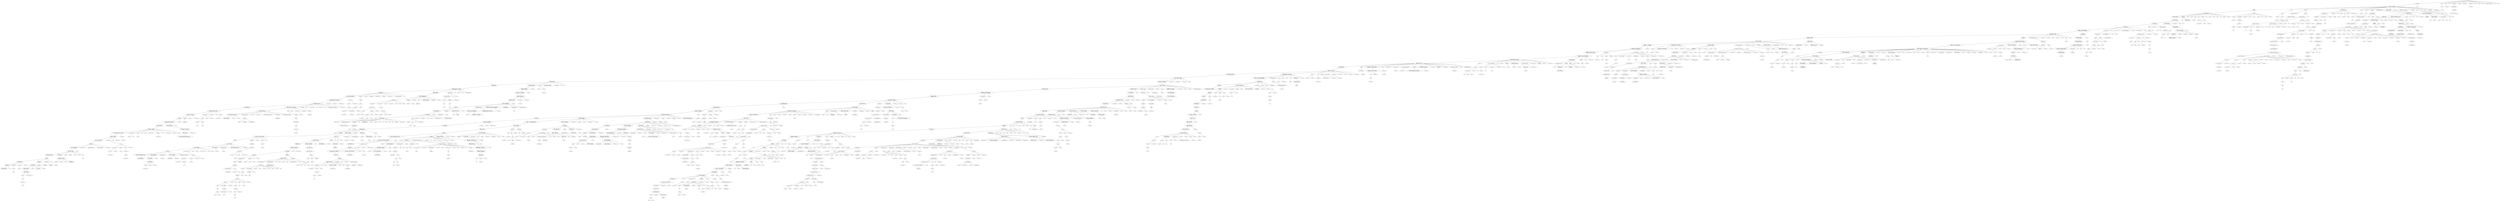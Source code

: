 strict graph "" {
	graph ["edge"="{'weight': ''}",
		"graph"="{}",
		"node"="{'fontname': '', 'fontsize': '', 'height': '', 'label': '', 'level': '', 'weight': '', 'width': ''}"
	];
	1467	 [fontname=Arial,
		fontsize=15,
		height=0.385,
		label="Mr. Scruff",
		level=4,
		pos="1005984.41,-286142.43",
		weight=298012,
		width=1.1109722222222222];
	1245	 [fontname=Arial,
		fontsize=15,
		height=0.385,
		label="Lemon Jelly",
		level=4,
		pos="1226759.12,-516671.80",
		weight=195296,
		width=1.3640277777777776];
	1467 -- 1245	 [weight=90.0];
	292	 [fontname=Arial,
		fontsize=10,
		height=0.28597222222222224,
		label=Blockhead,
		level=6,
		pos="995883.04,-280091.86",
		weight=185832,
		width=0.9019444444444444];
	1467 -- 292	 [weight=90.0];
	630	 [fontname=Arial,
		fontsize=10,
		height=0.28597222222222224,
		label="DJ Food",
		level=6,
		pos="999304.27,-281384.71",
		weight=219384,
		width=0.7590277777777777];
	1467 -- 630	 [weight=90.0];
	483	 [fontname=Arial,
		fontsize=10,
		height=0.28597222222222224,
		label=Coldcut,
		level=6,
		pos="1002943.78,-280541.18",
		weight=252617,
		width=0.7040277777777777];
	1467 -- 483	 [weight=90.0];
	838	 [fontname=Arial,
		fontsize=15,
		height=0.385,
		label="Funki Porcini",
		level=4,
		pos="983716.28,-260540.55",
		weight=231639,
		width=1.4519444444444445];
	1467 -- 838	 [weight=90.0];
	327	 [fontname=Arial,
		fontsize=15,
		height=0.385,
		label=Bonobo,
		level=4,
		pos="1001556.86,-279356.87",
		weight=471515,
		width=0.9349999999999999];
	1467 -- 327	 [weight=90.0];
	102	 [fontname=Arial,
		fontsize=15,
		height=0.385,
		label="Amon Tobin",
		level=4,
		pos="989080.57,-269417.77",
		weight=440972,
		width=1.3419444444444446];
	1467 -- 102	 [weight=90.0];
	2152	 [fontname=Arial,
		fontsize=12,
		height=0.34097222222222223,
		label="The Herbaliser",
		level=5,
		pos="996900.21,-277594.52",
		weight=312147,
		width=1.2980555555555555];
	1467 -- 2152	 [weight=90.0];
	24	 [fontname=Arial,
		fontsize=9,
		height=0.275,
		label="9 Lazy 9",
		level=7,
		pos="1004327.78,-281326.96",
		weight=168403,
		width=0.7480555555555556];
	1467 -- 24	 [weight=90.0];
	1184	 [fontname=Arial,
		fontsize=9,
		height=0.275,
		label="Kid Koala",
		level=7,
		pos="1005501.50,-282307.01",
		weight=158878,
		width=0.825];
	1467 -- 1184	 [weight=90.0];
	1867	 [fontname=Arial,
		fontsize=9,
		height=0.275,
		label=Skalpel,
		level=7,
		pos="1002916.52,-286421.63",
		weight=186939,
		width=0.6709722222222223];
	1467 -- 1867	 [weight=90.0];
	1528	 [fontname=Arial,
		fontsize=15,
		height=0.385,
		label="Nightmares on Wax...",
		level=4,
		pos="991638.79,-270323.29",
		weight=444084,
		width=2.31];
	1467 -- 1528	 [weight=90.0];
	51	 [fontname=Arial,
		fontsize=9,
		height=0.275,
		label=Aim,
		level=7,
		pos="1001958.58,-285232.38",
		weight=166389,
		width=0.41805555555555557];
	1467 -- 51	 [weight=90.0];
	636	 [fontname=Arial,
		fontsize=9,
		height=0.275,
		label="DJ Vadim",
		level=7,
		pos="1001035.32,-284011.47",
		weight=147150,
		width=0.8140277777777778];
	1467 -- 636	 [weight=90.0];
	909	 [fontname=Arial,
		fontsize=25,
		height=0.55,
		label="Groove Armada",
		level=2,
		pos="1461590.81,-758887.33",
		weight=691987,
		width=2.86];
	1245 -- 909	 [weight=90.0];
	1679	 [fontname=Arial,
		fontsize=10,
		height=0.28597222222222224,
		label=Quantic,
		level=6,
		pos="1220153.60,-511952.85",
		weight=235304,
		width=0.715];
	1245 -- 1679	 [weight=90.0];
	2429	 [fontname=Arial,
		fontsize=10,
		height=0.28597222222222224,
		label="Wax Tailor",
		level=6,
		pos="990214.72,-275411.34",
		weight=120166,
		width=0.9019444444444444];
	292 -- 2429	 [weight=90.0];
	2388	 [fontname=Arial,
		fontsize=9,
		height=0.275,
		label="Up, Bustle and Out...",
		level=7,
		pos="997306.67,-279770.64",
		weight=137551,
		width=1.6059722222222221];
	630 -- 2388	 [weight=90.0];
	2468	 [fontname=Arial,
		fontsize=15,
		height=0.385,
		label="Xploding Plastix...",
		level=4,
		pos="968341.00,-244592.68",
		weight=143982,
		width=1.935972222222222];
	838 -- 2468	 [weight=90.0];
	1758	 [fontname=Arial,
		fontsize=10,
		height=0.28597222222222224,
		label="Roots Manuva",
		level=6,
		pos="993545.57,-275415.69",
		weight=208218,
		width=1.1880555555555556];
	2152 -- 1758	 [weight=90.0];
	1486	 [fontname=Arial,
		fontsize=25,
		height=0.55,
		label=Mylo,
		level=2,
		pos="1014057.45,-496350.24",
		weight=420371,
		width=0.9680555555555556];
	909 -- 1486	 [weight=90.0];
	919	 [fontname=Arial,
		fontsize=10,
		height=0.28597222222222224,
		label="Gus Gus",
		level=6,
		pos="1436615.17,-747881.01",
		weight=250162,
		width=0.7919444444444445];
	909 -- 919	 [weight=90.0];
	244	 [fontname=Arial,
		fontsize=20,
		height=0.47305555555555556,
		label=Bent,
		level=3,
		pos="1310205.84,-579778.64",
		weight=315504,
		width=0.7919444444444445];
	909 -- 244	 [weight=90.0];
	774	 [fontname=Arial,
		fontsize=25,
		height=0.55,
		label="FC/Kahuna",
		level=2,
		pos="1115770.83,-535376.95",
		weight=113815,
		width=2.09];
	909 -- 774	 [weight=90.0];
	181	 [fontname=Arial,
		fontsize=10,
		height=0.28597222222222224,
		label="Audio Bullys",
		level=6,
		pos="1456532.41,-751469.83",
		weight=206117,
		width=1.0340277777777778];
	909 -- 181	 [weight=90.0];
	609	 [fontname=Arial,
		fontsize=9,
		height=0.275,
		label="Dimitri From Paris...",
		level=7,
		pos="1447957.98,-754350.02",
		weight=126241,
		width=1.5290277777777779];
	909 -- 609	 [weight=90.0];
	1025	 [fontname=Arial,
		fontsize=20,
		height=0.47305555555555556,
		label=Jakatta,
		level=3,
		pos="1258079.56,-643227.07",
		weight=134443,
		width=1.1440277777777779];
	909 -- 1025	 [weight=90.0];
	1948	 [fontname=Arial,
		fontsize=25,
		height=0.55,
		label="Stereo MC s",
		level=2,
		pos="7654243.22,-5253097.65",
		weight=181042,
		width=2.276944444444444];
	909 -- 1948	 [weight=90.0];
	771	 [fontname=Arial,
		fontsize=25,
		height=0.55,
		label="Fatboy Slim",
		level=2,
		pos="1343525.59,-685000.90",
		weight=864764,
		width=2.166944444444445];
	909 -- 771	 [weight=90.0];
	618	 [fontname=Arial,
		fontsize=10,
		height=0.28597222222222224,
		label="Dirty Vegas",
		level=6,
		pos="1424226.26,-738534.96",
		weight=163185,
		width=0.9790277777777777];
	909 -- 618	 [weight=90.0];
	2301	 [fontname=Arial,
		fontsize=20,
		height=0.47305555555555556,
		label="Thievery Corporation...",
		level=3,
		pos="1452545.36,-750984.24",
		weight=739944,
		width=3.2669444444444444];
	909 -- 2301	 [weight=90.0];
	1446	 [fontname=Arial,
		fontsize=20,
		height=0.47305555555555556,
		label=Moloko,
		level=3,
		pos="1411030.90,-729396.88",
		weight=602757,
		width=1.1440277777777779];
	909 -- 1446	 [weight=90.0];
	1243	 [fontname=Arial,
		fontsize=12,
		height=0.34097222222222223,
		label=Leftfield,
		level=5,
		pos="1420645.47,-736469.85",
		weight=365785,
		width=0.7590277777777777];
	909 -- 1243	 [weight=90.0];
	417	 [fontname=Arial,
		fontsize=10,
		height=0.28597222222222224,
		label=Cassius,
		level=6,
		pos="1431954.45,-743703.66",
		weight=215609,
		width=0.7369444444444445];
	909 -- 417	 [weight=90.0];
	1651	 [fontname=Arial,
		fontsize=9,
		height=0.275,
		label="Planet Funk",
		level=7,
		pos="1459970.90,-754712.94",
		weight=155496,
		width=0.9790277777777777];
	909 -- 1651	 [weight=90.0];
	767	 [fontname=Arial,
		fontsize=20,
		height=0.47305555555555556,
		label=Faithless,
		level=3,
		pos="1450590.72,-750227.89",
		weight=732138,
		width=1.3859722222222224];
	909 -- 767	 [weight=90.0];
	213	 [fontname=Arial,
		fontsize=15,
		height=0.385,
		label="Basement Jaxx",
		level=4,
		pos="1399080.52,-723510.65",
		weight=580544,
		width=1.6940277777777777];
	909 -- 213	 [weight=90.0];
	341	 [fontname=Arial,
		fontsize=25,
		height=0.55,
		label="Boys Noize",
		level=2,
		pos="691701.82,-313205.74",
		weight=207586,
		width=2.09];
	1486 -- 341	 [weight=90.0];
	740	 [fontname=Arial,
		fontsize=15,
		height=0.385,
		label="Eric Prydz",
		level=4,
		pos="956964.59,-460793.55",
		weight=312639,
		width=1.1769444444444443];
	1486 -- 740	 [weight=90.0];
	1993	 [fontname=Arial,
		fontsize=10,
		height=0.28597222222222224,
		label=Swayzak,
		level=6,
		pos="1415920.49,-738153.93",
		weight=116014,
		width=0.7919444444444445];
	919 -- 1993	 [weight=90.0];
	2379	 [fontname=Arial,
		fontsize=20,
		height=0.47305555555555556,
		label="Ulrich Schnauss",
		level=3,
		pos="1272194.38,-519931.66",
		weight=175283,
		width=2.365];
	244 -- 2379	 [weight=90.0];
	47	 [fontname=Arial,
		fontsize=15,
		height=0.385,
		label=Afterlife,
		level=4,
		pos="1229339.83,-493679.41",
		weight=225205,
		width=0.9130555555555555];
	244 -- 47	 [weight=90.0];
	2450	 [fontname=Arial,
		fontsize=20,
		height=0.47305555555555556,
		label="William Orbit",
		level=3,
		pos="965817.17,-438854.11",
		weight=174442,
		width=1.8919444444444444];
	774 -- 2450	 [weight=90.0];
	2383	 [fontname=Arial,
		fontsize=15,
		height=0.385,
		label=Underworld,
		level=4,
		pos="1107863.73,-531157.12",
		weight=541732,
		width=1.3090277777777777];
	774 -- 2383	 [weight=90.0];
	1195	 [fontname=Arial,
		fontsize=9,
		height=0.275,
		label=Kinobe,
		level=7,
		pos="1112252.18,-534868.78",
		weight=137691,
		width=0.6380555555555555];
	774 -- 1195	 [weight=90.0];
	305	 [fontname=Arial,
		fontsize=9,
		height=0.275,
		label="Blue States",
		level=7,
		pos="1113486.99,-530752.65",
		weight=145585,
		width=0.9459722222222222];
	774 -- 305	 [weight=90.0];
	802	 [fontname=Arial,
		fontsize=10,
		height=0.28597222222222224,
		label=Fluke,
		level=6,
		pos="1103806.57,-531074.48",
		weight=239439,
		width=0.55];
	774 -- 802	 [weight=90.0];
	53	 [fontname=Arial,
		fontsize=25,
		height=0.55,
		label=Air,
		level=2,
		pos="1107988.20,-529268.76",
		weight=1134369,
		width=0.6269444444444444];
	774 -- 53	 [weight=90.0];
	1208	 [fontname=Arial,
		fontsize=12,
		height=0.34097222222222223,
		label="Kruder and Dorfmeist...",
		level=5,
		pos="1112353.02,-530957.31",
		weight=357924,
		width=1.935972222222222];
	774 -- 1208	 [weight=90.0];
	824	 [fontname=Arial,
		fontsize=9,
		height=0.275,
		label=Freestylers,
		level=7,
		pos="1454299.03,-748467.05",
		weight=150196,
		width=0.9349999999999999];
	181 -- 824	 [weight=90.0];
	304	 [fontname=Arial,
		fontsize=9,
		height=0.275,
		label="Blue Six",
		level=7,
		pos="1438326.74,-750633.81",
		weight=103865,
		width=0.7369444444444445];
	609 -- 304	 [weight=90.0];
	1962	 [fontname=Arial,
		fontsize=20,
		height=0.47305555555555556,
		label=StoneBridge,
		level=3,
		pos="1083581.55,-566105.22",
		weight=104056,
		width=1.8480555555555556];
	1025 -- 1962	 [weight=90.0];
	2030	 [fontname=Arial,
		fontsize=25,
		height=0.55,
		label=Terranova,
		level=2,
		pos="13855343.20,-9757269.37",
		weight=148792,
		width=1.8919444444444444];
	1948 -- 2030	 [weight=90.0];
	2088	 [fontname=Arial,
		fontsize=25,
		height=0.55,
		label="The Chemical Brother...",
		level=2,
		pos="1236401.38,-618856.39",
		weight=1033623,
		width=4.190972222222222];
	771 -- 2088	 [weight=90.0];
	2431	 [fontname=Arial,
		fontsize=10,
		height=0.28597222222222224,
		label="Way Out West",
		level=6,
		pos="1410673.80,-732484.23",
		weight=144919,
		width=1.1769444444444443];
	618 -- 2431	 [weight=90.0];
	68	 [fontname=Arial,
		fontsize=9,
		height=0.275,
		label="Alex Gopher",
		level=7,
		pos="1428420.73,-743327.46",
		weight=119801,
		width=1.0119444444444445];
	417 -- 68	 [weight=90.0];
	1444	 [fontname=Arial,
		fontsize=9,
		height=0.275,
		label=Modjo,
		level=7,
		pos="1426927.05,-741567.31",
		weight=165668,
		width=0.5830555555555555];
	417 -- 1444	 [weight=90.0];
	390	 [fontname=Arial,
		fontsize=25,
		height=0.55,
		label="Calvin Harris",
		level=2,
		pos="515027.04,-222128.60",
		weight=264959,
		width=2.354027777777778];
	341 -- 390	 [weight=90.0];
	1140	 [fontname=Arial,
		fontsize=25,
		height=0.55,
		label=Justice,
		level=2,
		pos="676684.85,-303547.76",
		weight=505719,
		width=1.3419444444444446];
	341 -- 1140	 [weight=90.0];
	90	 [fontname=Arial,
		fontsize=9,
		height=0.275,
		label="Alter Ego",
		level=7,
		pos="691884.10,-310735.10",
		weight=162902,
		width=0.7919444444444445];
	341 -- 90	 [weight=90.0];
	1165	 [fontname=Arial,
		fontsize=9,
		height=0.275,
		label=Kavinsky,
		level=7,
		pos="693663.30,-313026.13",
		weight=121006,
		width=0.7809722222222222];
	341 -- 1165	 [weight=90.0];
	1466	 [fontname=Arial,
		fontsize=10,
		height=0.28597222222222224,
		label="Mr. Oizo",
		level=6,
		pos="690611.38,-309192.11",
		weight=230839,
		width=0.7480555555555556];
	341 -- 1466	 [weight=90.0];
	2418	 [fontname=Arial,
		fontsize=10,
		height=0.28597222222222224,
		label=Vitalic,
		level=6,
		pos="688795.31,-308800.74",
		weight=241537,
		width=0.5940277777777778];
	341 -- 2418	 [weight=90.0];
	1442	 [fontname=Arial,
		fontsize=9,
		height=0.275,
		label=Modeselektor,
		level=7,
		pos="685934.25,-314943.29",
		weight=137860,
		width=1.0890277777777777];
	341 -- 1442	 [weight=90.0];
	896	 [fontname=Arial,
		fontsize=9,
		height=0.275,
		label=Goose,
		level=7,
		pos="688402.41,-313688.75",
		weight=126170,
		width=0.6159722222222223];
	341 -- 896	 [weight=90.0];
	1817	 [fontname=Arial,
		fontsize=9,
		height=0.275,
		label=SebastiAn,
		level=7,
		pos="693093.10,-311422.66",
		weight=145960,
		width=0.8580555555555556];
	341 -- 1817	 [weight=90.0];
	458	 [fontname=Arial,
		fontsize=10,
		height=0.28597222222222224,
		label=Chromeo,
		level=6,
		pos="685341.17,-312062.20",
		weight=225280,
		width=0.8140277777777778];
	341 -- 458	 [weight=90.0];
	1913	 [fontname=Arial,
		fontsize=10,
		height=0.28597222222222224,
		label=Soulwax,
		level=6,
		pos="687409.59,-312902.97",
		weight=264237,
		width=0.7590277777777777];
	341 -- 1913	 [weight=90.0];
	2321	 [fontname=Arial,
		fontsize=10,
		height=0.28597222222222224,
		label=Tiga,
		level=6,
		pos="688681.14,-310836.84",
		weight=288675,
		width=0.46194444444444444];
	341 -- 2321	 [weight=90.0];
	607	 [fontname=Arial,
		fontsize=12,
		height=0.34097222222222223,
		label=Digitalism,
		level=5,
		pos="684287.34,-310461.37",
		weight=367371,
		width=0.9019444444444444];
	341 -- 607	 [weight=90.0];
	1468	 [fontname=Arial,
		fontsize=10,
		height=0.28597222222222224,
		label=MSTRKRFT,
		level=6,
		pos="684637.14,-310793.40",
		weight=259367,
		width=1.0230555555555556];
	341 -- 1468	 [weight=90.0];
	315	 [fontname=Arial,
		fontsize=12,
		height=0.34097222222222223,
		label="Bob Sinclar",
		level=5,
		pos="952805.46,-456518.01",
		weight=375094,
		width=1.0340277777777778];
	740 -- 315	 [weight=90.0];
	1235	 [fontname=Arial,
		fontsize=15,
		height=0.385,
		label="Laurent Wolf",
		level=4,
		pos="942941.78,-451091.13",
		weight=100383,
		width=1.4190277777777778];
	740 -- 1235	 [weight=90.0];
	777	 [fontname=Arial,
		fontsize=9,
		height=0.275,
		label="Fedde le Grand",
		level=7,
		pos="954950.03,-458039.82",
		weight=192475,
		width=1.2209722222222221];
	740 -- 777	 [weight=90.0];
	2487	 [fontname=Arial,
		fontsize=9,
		height=0.275,
		label="Yves Larock",
		level=7,
		pos="955454.74,-461898.29",
		weight=147474,
		width=0.99];
	740 -- 2487	 [weight=90.0];
	1136	 [fontname=Arial,
		fontsize=9,
		height=0.275,
		label="Junior Jack",
		level=7,
		pos="957515.22,-458522.00",
		weight=175889,
		width=0.9459722222222222];
	740 -- 1136	 [weight=90.0];
	1410	 [fontname=Arial,
		fontsize=9,
		height=0.275,
		label="Michael Gray",
		level=7,
		pos="951388.02,-458956.91",
		weight=119633,
		width=1.0669444444444443];
	740 -- 1410	 [weight=90.0];
	192	 [fontname=Arial,
		fontsize=9,
		height=0.275,
		label=Axwell,
		level=7,
		pos="956536.62,-458273.39",
		weight=126810,
		width=0.6159722222222223];
	740 -- 192	 [weight=90.0];
	1987	 [fontname=Arial,
		fontsize=9,
		height=0.275,
		label=Supermode,
		level=7,
		pos="952781.28,-459162.02",
		weight=129198,
		width=0.9459722222222222];
	740 -- 1987	 [weight=90.0];
	67	 [fontname=Arial,
		fontsize=9,
		height=0.275,
		label="Alex Gaudino",
		level=7,
		pos="954168.27,-461134.51",
		weight=169634,
		width=1.0890277777777777];
	740 -- 67	 [weight=90.0];
	2216	 [fontname=Arial,
		fontsize=25,
		height=0.55,
		label="The Presets",
		level=2,
		pos="341631.25,-132015.16",
		weight=259093,
		width=2.2109722222222223];
	390 -- 2216	 [weight=90.0];
	2375	 [fontname=Arial,
		fontsize=10,
		height=0.28597222222222224,
		label=Uffie,
		level=6,
		pos="673083.50,-300859.60",
		weight=203166,
		width=0.4840277777777778];
	1140 -- 2375	 [weight=90.0];
	529	 [fontname=Arial,
		fontsize=25,
		height=0.55,
		label="Daft Punk",
		level=2,
		pos="673982.29,-303086.16",
		weight=1213634,
		width=1.8369444444444443];
	1140 -- 529	 [weight=90.0];
	2490	 [fontname=Arial,
		fontsize=9,
		height=0.275,
		label="Zombie Nation",
		level=7,
		pos="690123.37,-307429.12",
		weight=133533,
		width=1.1659722222222222];
	1466 -- 2490	 [weight=90.0];
	781	 [fontname=Arial,
		fontsize=10,
		height=0.28597222222222224,
		label="Felix da Housecat...",
		level=6,
		pos="687056.63,-307397.70",
		weight=288981,
		width=1.5730555555555557];
	2418 -- 781	 [weight=90.0];
	144	 [fontname=Arial,
		fontsize=9,
		height=0.275,
		label=Apparat,
		level=7,
		pos="681500.31,-314594.24",
		weight=158464,
		width=0.7040277777777777];
	1442 -- 144	 [weight=90.0];
	520	 [fontname=Arial,
		fontsize=25,
		height=0.55,
		label="Cut Copy",
		level=2,
		pos="226932.57,-75455.95",
		weight=416442,
		width=1.76];
	2216 -- 520	 [weight=90.0];
	1785	 [fontname=Arial,
		fontsize=25,
		height=0.55,
		label="Sam Sparro",
		level=2,
		pos="290491.31,-101749.89",
		weight=156086,
		width=2.2];
	2216 -- 1785	 [weight=90.0];
	1414	 [fontname=Arial,
		fontsize=9,
		height=0.275,
		label="Midnight Juggernauts...",
		level=7,
		pos="341212.95,-130107.19",
		weight=175402,
		width=1.7709722222222224];
	2216 -- 1414	 [weight=90.0];
	2403	 [fontname=Arial,
		fontsize=9,
		height=0.275,
		label="Van She",
		level=7,
		pos="339856.45,-132712.75",
		weight=137030,
		width=0.7369444444444445];
	2216 -- 2403	 [weight=90.0];
	968	 [fontname=Arial,
		fontsize=25,
		height=0.55,
		label="Hot Chip",
		level=2,
		pos="161322.66,-39487.72",
		weight=581254,
		width=1.65];
	520 -- 968	 [weight=90.0];
	1313	 [fontname=Arial,
		fontsize=15,
		height=0.385,
		label=M83,
		level=4,
		pos="209322.12,-68829.67",
		weight=493679,
		width=0.5940277777777778];
	520 -- 1313	 [weight=90.0];
	953	 [fontname=Arial,
		fontsize=9,
		height=0.275,
		label="Hercules and Love Af...",
		level=7,
		pos="225353.62,-76432.11",
		weight=141260,
		width=1.76];
	520 -- 953	 [weight=90.0];
	2053	 [fontname=Arial,
		fontsize=20,
		height=0.47305555555555556,
		label="The Avalanches",
		level=3,
		pos="220497.30,-69809.25",
		weight=239969,
		width=2.354027777777778];
	520 -- 2053	 [weight=90.0];
	654	 [fontname=Arial,
		fontsize=25,
		height=0.55,
		label=Dragonette,
		level=2,
		pos="242037.28,-73014.68",
		weight=138001,
		width=2.0459722222222223];
	1785 -- 654	 [weight=90.0];
	834	 [fontname=Arial,
		fontsize=30,
		height=0.6380555555555555,
		label="Fujiya and Miyagi...",
		level=1,
		pos="131890.81,-21572.77",
		weight=122853,
		width=4.114027777777777];
	968 -- 834	 [weight=90.0];
	2491	 [fontname=Arial,
		fontsize=15,
		height=0.385,
		label="Zoot Woman",
		level=4,
		pos="148021.36,-35039.09",
		weight=129361,
		width=1.4409722222222223];
	968 -- 2491	 [weight=90.0];
	1698	 [fontname=Arial,
		fontsize=10,
		height=0.28597222222222224,
		label=Ratatat,
		level=6,
		pos="158762.21,-41829.75",
		weight=249946,
		width=0.6709722222222223];
	968 -- 1698	 [weight=90.0];
	1519	 [fontname=Arial,
		fontsize=10,
		height=0.28597222222222224,
		label="New Young Pony Club...",
		level=6,
		pos="161435.59,-37568.04",
		weight=288467,
		width=1.8809722222222223];
	968 -- 1519	 [weight=90.0];
	1237	 [fontname=Arial,
		fontsize=20,
		height=0.47305555555555556,
		label="LCD Soundsystem",
		level=3,
		pos="159294.84,-36818.55",
		weight=622881,
		width=2.7059722222222224];
	968 -- 1237	 [weight=90.0];
	1135	 [fontname=Arial,
		fontsize=10,
		height=0.28597222222222224,
		label="Junior Boys",
		level=6,
		pos="162962.70,-38836.14",
		weight=200236,
		width=0.99];
	968 -- 1135	 [weight=90.0];
	1854	 [fontname=Arial,
		fontsize=12,
		height=0.34097222222222223,
		label="Simian Mobile Disco...",
		level=5,
		pos="158267.60,-40164.37",
		weight=326654,
		width=1.8590277777777777];
	968 -- 1854	 [weight=90.0];
	547	 [fontname=Arial,
		fontsize=9,
		height=0.275,
		label=Datarock,
		level=7,
		pos="161505.83,-41980.81",
		weight=196999,
		width=0.7809722222222222];
	968 -- 547	 [weight=90.0];
	1445	 [fontname=Arial,
		fontsize=15,
		height=0.385,
		label=Mogwai,
		level=4,
		pos="193734.44,-62431.52",
		weight=582879,
		width=0.9349999999999999];
	1313 -- 1445	 [weight=90.0];
	638	 [fontname=Arial,
		fontsize=10,
		height=0.28597222222222224,
		label=Dntel,
		level=6,
		pos="207885.59,-69458.64",
		weight=202537,
		width=0.5390277777777778];
	1313 -- 638	 [weight=90.0];
	1735	 [fontname=Arial,
		fontsize=12,
		height=0.34097222222222223,
		label=RJD2,
		level=5,
		pos="221046.83,-67646.15",
		weight=380837,
		width=0.5940277777777778];
	2053 -- 1735	 [weight=90.0];
	615	 [fontname=Arial,
		fontsize=9,
		height=0.275,
		label=Diplo,
		level=7,
		pos="218355.57,-69053.93",
		weight=133571,
		width=0.5169444444444444];
	2053 -- 615	 [weight=90.0];
	634	 [fontname=Arial,
		fontsize=20,
		height=0.47305555555555556,
		label="DJ Shadow",
		level=3,
		pos="218968.55,-66865.02",
		weight=602830,
		width=1.7269444444444444];
	2053 -- 634	 [weight=90.0];
	826	 [fontname=Arial,
		fontsize=30,
		height=0.6380555555555555,
		label="Friendly Fires",
		level=1,
		pos="91920.92,2942.47",
		weight=156331,
		width=2.9369444444444444];
	834 -- 826	 [weight=90.0];
	403	 [fontname=Arial,
		fontsize=30,
		height=0.6380555555555555,
		label=Caribou,
		level=1,
		pos="112542.07,-14671.42",
		weight=214318,
		width=1.7709722222222224];
	834 -- 403	 [weight=90.0];
	794	 [fontname=Arial,
		fontsize=15,
		height=0.385,
		label=Fischerspooner,
		level=4,
		pos="137818.67,-31019.72",
		weight=392955,
		width=1.7159722222222222];
	2491 -- 794	 [weight=90.0];
	2290	 [fontname=Arial,
		fontsize=15,
		height=0.385,
		label="The Whitest Boy Aliv...",
		level=4,
		pos="145209.82,-35638.97",
		weight=226964,
		width=2.3869444444444445];
	2491 -- 2290	 [weight=90.0];
	1285	 [fontname=Arial,
		fontsize=9,
		height=0.275,
		label="Lo-Fi-Fnk",
		level=7,
		pos="147632.40,-33529.66",
		weight=147035,
		width=0.825];
	2491 -- 1285	 [weight=90.0];
	873	 [fontname=Arial,
		fontsize=9,
		height=0.275,
		label="Girl Talk",
		level=7,
		pos="157375.98,-42396.28",
		weight=192956,
		width=0.715];
	1698 -- 873	 [weight=90.0];
	277	 [fontname=Arial,
		fontsize=30,
		height=0.6380555555555555,
		label="Black Kids",
		level=1,
		pos="71009.88,76.88",
		weight=255363,
		width=2.31];
	826 -- 277	 [weight=90.0];
	805	 [fontname=Arial,
		fontsize=30,
		height=0.6380555555555555,
		label=Foals,
		level=1,
		pos="76650.20,5501.87",
		weight=265087,
		width=1.2869444444444444];
	826 -- 805	 [weight=90.0];
	639	 [fontname=Arial,
		fontsize=20,
		height=0.47305555555555556,
		label="Does It Offend You, ...",
		level=3,
		pos="88789.92,388.30",
		weight=218197,
		width=3.179027777777778];
	826 -- 639	 [weight=90.0];
	2066	 [fontname=Arial,
		fontsize=9,
		height=0.275,
		label="The Black Ghosts...",
		level=7,
		pos="92838.93,422.04",
		weight=160304,
		width=1.5180555555555555];
	826 -- 2066	 [weight=90.0];
	2266	 [fontname=Arial,
		fontsize=9,
		height=0.275,
		label="The Teenagers",
		level=7,
		pos="91128.58,422.51",
		weight=181945,
		width=1.1769444444444443];
	826 -- 2266	 [weight=90.0];
	1219	 [fontname=Arial,
		fontsize=9,
		height=0.275,
		label=Ladyhawke,
		level=7,
		pos="93101.84,4855.22",
		weight=189872,
		width=0.9349999999999999];
	826 -- 1219	 [weight=90.0];
	1230	 [fontname=Arial,
		fontsize=10,
		height=0.28597222222222224,
		label="Late of the Pier...",
		level=6,
		pos="90764.99,5345.21",
		weight=247598,
		width=1.375];
	826 -- 1230	 [weight=90.0];
	2339	 [fontname=Arial,
		fontsize=9,
		height=0.275,
		label="Tom Vek",
		level=7,
		pos="89401.93,4004.35",
		weight=132242,
		width=0.7480555555555556];
	826 -- 2339	 [weight=90.0];
	2442	 [fontname=Arial,
		fontsize=9,
		height=0.275,
		label="White Lies",
		level=7,
		pos="94819.77,2337.53",
		weight=140157,
		width=0.8909722222222223];
	826 -- 2442	 [weight=90.0];
	2289	 [fontname=Arial,
		fontsize=9,
		height=0.275,
		label="The Whip",
		level=7,
		pos="91803.21,5085.30",
		weight=146552,
		width=0.8140277777777778];
	826 -- 2289	 [weight=90.0];
	2074	 [fontname=Arial,
		fontsize=30,
		height=0.6380555555555555,
		label="The Books",
		level=1,
		pos="102797.31,-13334.95",
		weight=213141,
		width=2.354027777777778];
	403 -- 2074	 [weight=90.0];
	814	 [fontname=Arial,
		fontsize=12,
		height=0.34097222222222223,
		label="Four Tet",
		level=5,
		pos="110351.73,-12459.71",
		weight=355413,
		width=0.7919444444444445];
	403 -- 814	 [weight=90.0];
	1696	 [fontname=Arial,
		fontsize=30,
		height=0.6380555555555555,
		label="Ra Ra Riot",
		level=1,
		pos="73813.73,-18801.82",
		weight=114080,
		width=2.3980555555555556];
	277 -- 1696	 [weight=90.0];
	293	 [fontname=Arial,
		fontsize=25,
		height=0.55,
		label="Bloc Party",
		level=2,
		pos="73934.86,-1411.06",
		weight=1280409,
		width=1.8919444444444444];
	277 -- 293	 [weight=90.0];
	298	 [fontname=Arial,
		fontsize=30,
		height=0.6380555555555555,
		label="Blood Red Shoes",
		level=1,
		pos="61754.91,8866.32",
		weight=165616,
		width=3.729027777777778];
	805 -- 298	 [weight=90.0];
	925	 [fontname=Arial,
		fontsize=20,
		height=0.47305555555555556,
		label="Hadouken!",
		level=3,
		pos="88289.54,-2302.94",
		weight=106745,
		width=1.6390277777777778];
	639 -- 925	 [weight=90.0];
	876	 [fontname=Arial,
		fontsize=9,
		height=0.275,
		label=Glasvegas,
		level=7,
		pos="96346.47,2491.27",
		weight=142243,
		width=0.8909722222222223];
	2442 -- 876	 [weight=90.0];
	2010	 [fontname=Arial,
		fontsize=30,
		height=0.6380555555555555,
		label="Tapes  n Tapes",
		level=1,
		pos="101521.10,-53649.40",
		weight=149285,
		width=3.344027777777778];
	1696 -- 2010	 [weight=90.0];
	1627	 [fontname=Arial,
		fontsize=25,
		height=0.55,
		label="Peter Bjorn and John...",
		level=2,
		pos="75544.80,-12444.81",
		weight=356697,
		width=4.059027777777778];
	1696 -- 1627	 [weight=90.0];
	1754	 [fontname=Arial,
		fontsize=25,
		height=0.55,
		label="Rogue Wave",
		level=2,
		pos="62716.09,-14214.99",
		weight=311713,
		width=2.365];
	1696 -- 1754	 [weight=90.0];
	1288	 [fontname=Arial,
		fontsize=20,
		height=0.47305555555555556,
		label="Los Campesinos!",
		level=3,
		pos="70059.85,-13280.41",
		weight=211495,
		width=2.5190277777777776];
	1696 -- 1288	 [weight=90.0];
	478	 [fontname=Arial,
		fontsize=12,
		height=0.34097222222222223,
		label="Coconut Records",
		level=5,
		pos="70250.53,-22863.54",
		weight=115035,
		width=1.495972222222222];
	1696 -- 478	 [weight=90.0];
	34	 [fontname=Arial,
		fontsize=9,
		height=0.275,
		label="A.C. Newman",
		level=7,
		pos="73690.12,-22739.68",
		weight=140351,
		width=1.1];
	1696 -- 34	 [weight=90.0];
	2197	 [fontname=Arial,
		fontsize=15,
		height=0.385,
		label="The National",
		level=4,
		pos="69328.53,-17803.43",
		weight=409138,
		width=1.4409722222222223];
	1696 -- 2197	 [weight=90.0];
	485	 [fontname=Arial,
		fontsize=25,
		height=0.55,
		label="Cold War Kids",
		level=2,
		pos="78751.85,-17512.13",
		weight=424655,
		width=2.595972222222222];
	1696 -- 485	 [weight=90.0];
	2393	 [fontname=Arial,
		fontsize=15,
		height=0.385,
		label="Vampire Weekend",
		level=4,
		pos="77177.45,-20500.04",
		weight=407130,
		width=1.9909722222222221];
	1696 -- 2393	 [weight=90.0];
	1640	 [fontname=Arial,
		fontsize=12,
		height=0.34097222222222223,
		label=Phoenix,
		level=5,
		pos="76962.14,-18994.89",
		weight=399008,
		width=0.7919444444444445];
	1696 -- 1640	 [weight=70.0];
	2420	 [fontname=Arial,
		fontsize=10,
		height=0.28597222222222224,
		label=Voxtrot,
		level=6,
		pos="75454.31,-21470.44",
		weight=207438,
		width=0.66];
	1696 -- 2420	 [weight=90.0];
	2334	 [fontname=Arial,
		fontsize=10,
		height=0.28597222222222224,
		label="Tokyo Police Club...",
		level=6,
		pos="71644.90,-19781.27",
		weight=258878,
		width=1.5730555555555557];
	1696 -- 2334	 [weight=90.0];
	1891	 [fontname=Arial,
		fontsize=25,
		height=0.55,
		label="Snow Patrol",
		level=2,
		pos="74224.55,-4989.91",
		weight=1324962,
		width=2.2109722222222223];
	293 -- 1891	 [weight=90.0];
	2185	 [fontname=Arial,
		fontsize=10,
		height=0.28597222222222224,
		label="The Maccabees",
		level=6,
		pos="75064.81,-812.11",
		weight=244409,
		width=1.2980555555555555];
	293 -- 2185	 [weight=90.0];
	1194	 [fontname=Arial,
		fontsize=25,
		height=0.55,
		label="Kings of Leon",
		level=2,
		pos="75852.49,-2032.44",
		weight=948535,
		width=2.4859722222222222];
	293 -- 1194	 [weight=90.0];
	686	 [fontname=Arial,
		fontsize=20,
		height=0.47305555555555556,
		label=Editors,
		level=3,
		pos="72752.34,-2812.94",
		weight=686981,
		width=1.1109722222222222];
	293 -- 686	 [weight=90.0];
	1945	 [fontname=Arial,
		fontsize=30,
		height=0.6380555555555555,
		label="Stephen Malkmus",
		level=1,
		pos="120773.73,-91488.31",
		weight=175760,
		width=3.839027777777778];
	2010 -- 1945	 [weight=90.0];
	2276	 [fontname=Arial,
		fontsize=12,
		height=0.34097222222222223,
		label="The Unicorns",
		level=5,
		pos="103374.75,-53228.81",
		weight=313622,
		width=1.1880555555555556];
	2010 -- 2276	 [weight=90.0];
	1060	 [fontname=Arial,
		fontsize=10,
		height=0.28597222222222224,
		label="Jens Lekman",
		level=6,
		pos="78747.82,-10093.22",
		weight=242322,
		width=1.1];
	1627 -- 1060	 [weight=90.0];
	234	 [fontname=Arial,
		fontsize=25,
		height=0.55,
		label="Belle and Sebastian...",
		level=2,
		pos="79690.50,-13669.81",
		weight=830911,
		width=3.8830555555555555];
	1627 -- 234	 [weight=90.0];
	1311	 [fontname=Arial,
		fontsize=10,
		height=0.28597222222222224,
		label="Lykke Li",
		level=6,
		pos="76520.50,-14428.12",
		weight=217002,
		width=0.7480555555555556];
	1627 -- 1311	 [weight=90.0];
	2224	 [fontname=Arial,
		fontsize=9,
		height=0.275,
		label="The Radio Dept.",
		level=7,
		pos="74950.43,-13252.85",
		weight=188633,
		width=1.2869444444444444];
	1627 -- 2224	 [weight=90.0];
	1847	 [fontname=Arial,
		fontsize=12,
		height=0.34097222222222223,
		label="Shout Out Louds",
		level=5,
		pos="77717.84,-14047.10",
		weight=321238,
		width=1.4630555555555556];
	1627 -- 1847	 [weight=90.0];
	2096	 [fontname=Arial,
		fontsize=9,
		height=0.275,
		label="The Concretes",
		level=7,
		pos="75495.74,-10396.80",
		weight=160134,
		width=1.1659722222222222];
	1627 -- 2096	 [weight=90.0];
	1413	 [fontname=Arial,
		fontsize=25,
		height=0.55,
		label=Midlake,
		level=2,
		pos="53041.49,-8562.90",
		weight=174137,
		width=1.485];
	1754 -- 1413	 [weight=90.0];
	94	 [fontname=Arial,
		fontsize=10,
		height=0.28597222222222224,
		label="Ambulance LTD",
		level=6,
		pos="62408.88,-16513.94",
		weight=149730,
		width=1.2869444444444444];
	1754 -- 94	 [weight=90.0];
	1853	 [fontname=Arial,
		fontsize=10,
		height=0.28597222222222224,
		label="Silversun Pickups...",
		level=6,
		pos="64735.97,-13581.49",
		weight=197960,
		width=1.5619444444444444];
	1754 -- 1853	 [weight=70.0];
	2486	 [fontname=Arial,
		fontsize=9,
		height=0.275,
		label="Youth Group",
		level=7,
		pos="61889.96,-12150.97",
		weight=121405,
		width=1.0119444444444445];
	1754 -- 2486	 [weight=90.0];
	1641	 [fontname=Arial,
		fontsize=12,
		height=0.34097222222222223,
		label=Pinback,
		level=5,
		pos="60777.38,-14628.05",
		weight=303216,
		width=0.7809722222222222];
	1754 -- 1641	 [weight=90.0];
	150	 [fontname=Arial,
		fontsize=20,
		height=0.47305555555555556,
		label="Architecture in Hels...",
		level=3,
		pos="64686.57,-9464.75",
		weight=512380,
		width=3.069027777777778];
	1288 -- 150	 [weight=90.0];
	2135	 [fontname=Arial,
		fontsize=10,
		height=0.28597222222222224,
		label="The Format",
		level=6,
		pos="70489.13,-25347.45",
		weight=271998,
		width=0.9790277777777777];
	478 -- 2135	 [weight=90.0];
	240	 [fontname=Arial,
		fontsize=12,
		height=0.34097222222222223,
		label="Ben Kweller",
		level=5,
		pos="67504.87,-23773.88",
		weight=377399,
		width=1.0890277777777777];
	478 -- 240	 [weight=90.0];
	1837	 [fontname=Arial,
		fontsize=12,
		height=0.34097222222222223,
		label=Shearwater,
		level=5,
		pos="67288.64,-17922.54",
		weight=109611,
		width=1.0559722222222223];
	2197 -- 1837	 [weight=90.0];
	61	 [fontname=Arial,
		fontsize=25,
		height=0.55,
		label="Albert Hammond, Jr....",
		level=2,
		pos="81011.02,-18360.59",
		weight=105702,
		width=3.9819444444444443];
	485 -- 61	 [weight=90.0];
	203	 [fontname=Arial,
		fontsize=30,
		height=0.6380555555555555,
		label="Badly Drawn Boy",
		level=1,
		pos="94414.31,-88218.52",
		weight=447834,
		width=3.685];
	1945 -- 203	 [weight=90.0];
	1614	 [fontname=Arial,
		fontsize=20,
		height=0.47305555555555556,
		label=Pavement,
		level=3,
		pos="127004.86,-92452.07",
		weight=464010,
		width=1.54];
	1945 -- 1614	 [weight=90.0];
	2481	 [fontname=Arial,
		fontsize=20,
		height=0.47305555555555556,
		label="Yo La Tengo",
		level=3,
		pos="115416.22,-88759.05",
		weight=501036,
		width=1.9140277777777779];
	1945 -- 2481	 [weight=90.0];
	1106	 [fontname=Arial,
		fontsize=9,
		height=0.275,
		label="John Vanderslice...",
		level=7,
		pos="121813.38,-93447.20",
		weight=132952,
		width=1.4630555555555556];
	1945 -- 1106	 [weight=50.0];
	1014	 [fontname=Arial,
		fontsize=10,
		height=0.28597222222222224,
		label=Islands,
		level=6,
		pos="104771.55,-52992.67",
		weight=224987,
		width=0.6709722222222223];
	2276 -- 1014	 [weight=90.0];
	1985	 [fontname=Arial,
		fontsize=30,
		height=0.6380555555555555,
		label="Super Furry Animals...",
		level=1,
		pos="70333.25,-53528.40",
		weight=225093,
		width=4.719027777777778];
	203 -- 1985	 [weight=90.0];
	1816	 [fontname=Arial,
		fontsize=10,
		height=0.28597222222222224,
		label=Sebadoh,
		level=6,
		pos="129380.63,-91330.07",
		weight=130792,
		width=0.7919444444444445];
	1614 -- 1816	 [weight=90.0];
	2295	 [fontname=Arial,
		fontsize=9,
		height=0.275,
		label="The Wrens",
		level=7,
		pos="126615.17,-90403.64",
		weight=102493,
		width=0.9019444444444444];
	1614 -- 2295	 [weight=90.0];
	1851	 [fontname=Arial,
		fontsize=12,
		height=0.34097222222222223,
		label="Silver Jews",
		level=5,
		pos="129452.25,-94232.39",
		weight=174930,
		width=1.0340277777777778];
	1614 -- 1851	 [weight=90.0];
	1927	 [fontname=Arial,
		fontsize=20,
		height=0.47305555555555556,
		label=Spoon,
		level=3,
		pos="126455.71,-94731.68",
		weight=650752,
		width=1.0340277777777778];
	1614 -- 1927	 [weight=90.0];
	1947	 [fontname=Arial,
		fontsize=12,
		height=0.34097222222222223,
		label=Stereolab,
		level=5,
		pos="114073.61,-85579.28",
		weight=314069,
		width=0.9019444444444444];
	2481 -- 1947	 [weight=90.0];
	1905	 [fontname=Arial,
		fontsize=20,
		height=0.47305555555555556,
		label="Sonic Youth",
		level=3,
		pos="113468.32,-87365.24",
		weight=746676,
		width=1.8040277777777776];
	2481 -- 1905	 [weight=90.0];
	2241	 [fontname=Arial,
		fontsize=10,
		height=0.28597222222222224,
		label="The Sea and Cake...",
		level=6,
		pos="116257.26,-86789.83",
		weight=152290,
		width=1.6169444444444445];
	2481 -- 2241	 [weight=90.0];
	294	 [fontname=Arial,
		fontsize=15,
		height=0.385,
		label="Blonde Redhead",
		level=4,
		pos="111084.70,-87550.52",
		weight=405217,
		width=1.8369444444444443];
	2481 -- 294	 [weight=90.0];
	2286	 [fontname=Arial,
		fontsize=12,
		height=0.34097222222222223,
		label="The Walkmen",
		level=5,
		pos="117874.93,-89395.74",
		weight=334187,
		width=1.2209722222222221];
	2481 -- 2286	 [weight=90.0];
	846	 [fontname=Arial,
		fontsize=9,
		height=0.275,
		label="Galaxie 500",
		level=7,
		pos="113035.50,-90012.85",
		weight=100534,
		width=0.9790277777777777];
	2481 -- 846	 [weight=90.0];
	2187	 [fontname=Arial,
		fontsize=12,
		height=0.34097222222222223,
		label="The Magnetic Fields...",
		level=5,
		pos="115816.87,-90708.93",
		weight=351544,
		width=1.8480555555555556];
	2481 -- 2187	 [weight=90.0];
	2045	 [fontname=Arial,
		fontsize=9,
		height=0.275,
		label="The American Analog ...",
		level=7,
		pos="117045.26,-88077.26",
		weight=195624,
		width=1.8040277777777776];
	2481 -- 2045	 [weight=90.0];
	2134	 [fontname=Arial,
		fontsize=30,
		height=0.6380555555555555,
		label="The Flaming Lips...",
		level=1,
		pos="52294.37,-23323.92",
		weight=830685,
		width=4.059027777777778];
	1985 -- 2134	 [weight=90.0];
	1986	 [fontname=Arial,
		fontsize=25,
		height=0.55,
		label=Supergrass,
		level=2,
		pos="63098.67,-53148.42",
		weight=485340,
		width=2.1119444444444446];
	1985 -- 1986	 [weight=90.0];
	890	 [fontname=Arial,
		fontsize=20,
		height=0.47305555555555556,
		label=Gomez,
		level=3,
		pos="67463.70,-52214.19",
		weight=267407,
		width=1.1440277777777779];
	1985 -- 890	 [weight=90.0];
	2061	 [fontname=Arial,
		fontsize=10,
		height=0.28597222222222224,
		label="The Bees",
		level=6,
		pos="71905.47,-52743.76",
		weight=127684,
		width=0.8359722222222222];
	1985 -- 2061	 [weight=90.0];
	2116	 [fontname=Arial,
		fontsize=9,
		height=0.275,
		label="The Divine Comedy...",
		level=7,
		pos="69178.70,-55882.60",
		weight=145381,
		width=1.6169444444444445];
	1985 -- 2116	 [weight=90.0];
	698	 [fontname=Arial,
		fontsize=30,
		height=0.6380555555555555,
		label="Electric Six",
		level=1,
		pos="38567.32,-4727.15",
		weight=228070,
		width=2.430972222222222];
	2134 -- 698	 [weight=90.0];
	902	 [fontname=Arial,
		fontsize=12,
		height=0.34097222222222223,
		label=Grandaddy,
		level=5,
		pos="55965.24,-24038.98",
		weight=338703,
		width=1.0230555555555556];
	2134 -- 902	 [weight=90.0];
	2369	 [fontname=Arial,
		fontsize=20,
		height=0.47305555555555556,
		label="TV on the Radio",
		level=3,
		pos="50057.68,-15871.52",
		weight=590113,
		width=2.365];
	2134 -- 2369	 [weight=90.0];
	2434	 [fontname=Arial,
		fontsize=10,
		height=0.28597222222222224,
		label=Ween,
		level=6,
		pos="53868.73,-25152.47",
		weight=217278,
		width=0.5609722222222222];
	2134 -- 2434	 [weight=50.0];
	612	 [fontname=Arial,
		fontsize=12,
		height=0.34097222222222223,
		label="Dinosaur Jr.",
		level=5,
		pos="49266.33,-23417.48",
		weight=306442,
		width=1.0890277777777777];
	2134 -- 612	 [weight=90.0];
	1646	 [fontname=Arial,
		fontsize=25,
		height=0.55,
		label=Pixies,
		level=2,
		pos="52441.35,-20220.24",
		weight=962774,
		width=1.1769444444444443];
	2134 -- 1646	 [weight=90.0];
	1443	 [fontname=Arial,
		fontsize=25,
		height=0.55,
		label="Modest Mouse",
		level=2,
		pos="47938.26,-25893.78",
		weight=1082498,
		width=2.6619444444444444];
	2134 -- 1443	 [weight=90.0];
	2416	 [fontname=Arial,
		fontsize=20,
		height=0.47305555555555556,
		label="Violent Femmes",
		level=3,
		pos="55826.82,-20039.64",
		weight=391223,
		width=2.365];
	2134 -- 2416	 [weight=90.0];
	2213	 [fontname=Arial,
		fontsize=10,
		height=0.28597222222222224,
		label="The Polyphonic Spree...",
		level=6,
		pos="50650.68,-25723.95",
		weight=223443,
		width=1.8590277777777777];
	2134 -- 2213	 [weight=90.0];
	227	 [fontname=Arial,
		fontsize=25,
		height=0.55,
		label=Beck,
		level=2,
		pos="48355.93,-21412.88",
		weight=1362673,
		width=1.0119444444444445];
	2134 -- 227	 [weight=90.0];
	372	 [fontname=Arial,
		fontsize=12,
		height=0.34097222222222223,
		label="Built to Spill",
		level=5,
		pos="52176.31,-26325.33",
		weight=386001,
		width=1.0559722222222223];
	2134 -- 372	 [weight=90.0];
	2133	 [fontname=Arial,
		fontsize=10,
		height=0.28597222222222224,
		label="The Fiery Furnaces...",
		level=6,
		pos="54164.70,-22688.60",
		weight=279879,
		width=1.6830555555555557];
	2134 -- 2133	 [weight=90.0];
	1333	 [fontname=Arial,
		fontsize=15,
		height=0.385,
		label="Manic Street Preache...",
		level=4,
		pos="63092.89,-56146.08",
		weight=523277,
		width=2.4859722222222222];
	1986 -- 1333	 [weight=90.0];
	1674	 [fontname=Arial,
		fontsize=25,
		height=0.55,
		label=Pulp,
		level=2,
		pos="60452.22,-49189.79",
		weight=506107,
		width=0.9349999999999999];
	1986 -- 1674	 [weight=90.0];
	307	 [fontname=Arial,
		fontsize=25,
		height=0.55,
		label=Blur,
		level=2,
		pos="58420.93,-54475.94",
		weight=1219073,
		width=0.8359722222222222];
	1986 -- 307	 [weight=90.0];
	1975	 [fontname=Arial,
		fontsize=12,
		height=0.34097222222222223,
		label=Suede,
		level=5,
		pos="63030.65,-51412.45",
		weight=364479,
		width=0.6709722222222223];
	1986 -- 1975	 [weight=90.0];
	1210	 [fontname=Arial,
		fontsize=9,
		height=0.275,
		label="Kula Shaker",
		level=7,
		pos="64330.54,-52413.95",
		weight=164009,
		width=0.99];
	1986 -- 1210	 [weight=90.0];
	689	 [fontname=Arial,
		fontsize=20,
		height=0.47305555555555556,
		label=Eels,
		level=3,
		pos="66591.45,-50628.98",
		weight=717871,
		width=0.7480555555555556];
	890 -- 689	 [weight=90.0];
	2063	 [fontname=Arial,
		fontsize=10,
		height=0.28597222222222224,
		label="The Beta Band",
		level=6,
		pos="73267.10,-51811.81",
		weight=235897,
		width=1.2209722222222221];
	2061 -- 2063	 [weight=90.0];
	1822	 [fontname=Arial,
		fontsize=30,
		height=0.6380555555555555,
		label=Semisonic,
		level=1,
		pos="29338.19,-1595.35",
		weight=313910,
		width=2.276944444444444];
	698 -- 1822	 [weight=90.0];
	387	 [fontname=Arial,
		fontsize=20,
		height=0.47305555555555556,
		label=Cake,
		level=3,
		pos="36816.65,-9372.48",
		weight=742723,
		width=0.8690277777777777];
	698 -- 387	 [weight=90.0];
	674	 [fontname=Arial,
		fontsize=25,
		height=0.55,
		label="Eagles of Death Meta...",
		level=2,
		pos="33498.78,-8152.65",
		weight=258955,
		width=4.158055555555555];
	698 -- 674	 [weight=90.0];
	2196	 [fontname=Arial,
		fontsize=9,
		height=0.275,
		label="The Music",
		level=7,
		pos="38730.60,-8158.07",
		weight=190820,
		width=0.8690277777777777];
	698 -- 2196	 [weight=90.0];
	2223	 [fontname=Arial,
		fontsize=15,
		height=0.385,
		label="The Raconteurs",
		level=4,
		pos="36075.16,-3053.28",
		weight=426044,
		width=1.76];
	698 -- 2223	 [weight=90.0];
	2217	 [fontname=Arial,
		fontsize=12,
		height=0.34097222222222223,
		label="The Presidents of th...",
		level=5,
		pos="41900.69,-6414.84",
		weight=346805,
		width=1.8369444444444443];
	698 -- 2217	 [weight=90.0];
	2107	 [fontname=Arial,
		fontsize=20,
		height=0.47305555555555556,
		label="The Dandy Warhols...",
		level=3,
		pos="34661.47,-5785.52",
		weight=594006,
		width=3.1130555555555555];
	698 -- 2107	 [weight=90.0];
	2492	 [fontname=Arial,
		fontsize=25,
		height=0.55,
		label=Zwan,
		level=2,
		pos="41065.90,-10388.06",
		weight=123351,
		width=1.1];
	698 -- 2492	 [weight=90.0];
	2291	 [fontname=Arial,
		fontsize=25,
		height=0.55,
		label="The White Stripes...",
		level=2,
		pos="33057.29,-4255.80",
		weight=1242635,
		width=3.509027777777778];
	698 -- 2291	 [weight=90.0];
	937	 [fontname=Arial,
		fontsize=9,
		height=0.275,
		label="Harvey Danger",
		level=7,
		pos="37018.96,-7455.12",
		weight=154735,
		width=1.1880555555555556];
	698 -- 937	 [weight=90.0];
	2435	 [fontname=Arial,
		fontsize=25,
		height=0.55,
		label=Weezer,
		level=2,
		pos="38065.34,-809.89",
		weight=1317716,
		width=1.485];
	698 -- 2435	 [weight=90.0];
	1662	 [fontname=Arial,
		fontsize=15,
		height=0.385,
		label="Primal Scream",
		level=4,
		pos="39188.58,-2124.80",
		weight=428628,
		width=1.6390277777777778];
	698 -- 1662	 [weight=90.0];
	297	 [fontname=Arial,
		fontsize=20,
		height=0.47305555555555556,
		label="Bloodhound Gang",
		level=3,
		pos="36108.17,-782.92",
		weight=707193,
		width=2.6290277777777775];
	698 -- 297	 [weight=90.0];
	1066	 [fontname=Arial,
		fontsize=20,
		height=0.47305555555555556,
		label=Jet,
		level=3,
		pos="40670.74,-2137.88",
		weight=747836,
		width=0.5609722222222222];
	698 -- 1066	 [weight=90.0];
	280	 [fontname=Arial,
		fontsize=15,
		height=0.385,
		label="Black Rebel Motorcyc...",
		level=4,
		pos="41484.06,-3385.81",
		weight=475872,
		width=2.508055555555556];
	698 -- 280	 [weight=90.0];
	1918	 [fontname=Arial,
		fontsize=10,
		height=0.28597222222222224,
		label=Sparklehorse,
		level=6,
		pos="57862.39,-25791.25",
		weight=229229,
		width=1.1];
	902 -- 1918	 [weight=90.0];
	2154	 [fontname=Arial,
		fontsize=10,
		height=0.28597222222222224,
		label="The Hold Steady",
		level=6,
		pos="52032.98,-15715.36",
		weight=220160,
		width=1.3419444444444446];
	2369 -- 2154	 [weight=90.0];
	1390	 [fontname=Arial,
		fontsize=10,
		height=0.28597222222222224,
		label=Menomena,
		level=6,
		pos="47485.87,-15393.35",
		weight=215426,
		width=0.9459722222222222];
	2369 -- 1390	 [weight=90.0];
	116	 [fontname=Arial,
		fontsize=12,
		height=0.34097222222222223,
		label="...And You Will Know...",
		level=5,
		pos="48350.03,-12771.00",
		weight=339971,
		width=1.8809722222222223];
	2369 -- 116	 [weight=90.0];
	148	 [fontname=Arial,
		fontsize=15,
		height=0.385,
		label="Arcade Fire",
		level=4,
		pos="50586.02,-14214.79",
		weight=483352,
		width=1.3090277777777777];
	2369 -- 148	 [weight=90.0];
	577	 [fontname=Arial,
		fontsize=9,
		height=0.275,
		label=Deerhunter,
		level=7,
		pos="48704.12,-17612.50",
		weight=169185,
		width=0.9349999999999999];
	2369 -- 577	 [weight=90.0];
	818	 [fontname=Arial,
		fontsize=9,
		height=0.275,
		label="Frank Black",
		level=7,
		pos="52424.86,-18909.17",
		weight=136103,
		width=0.9790277777777777];
	1646 -- 818	 [weight=90.0];
	2377	 [fontname=Arial,
		fontsize=9,
		height=0.275,
		label="Ugly Casanova",
		level=7,
		pos="47253.29,-26994.72",
		weight=124169,
		width=1.1880555555555556];
	1443 -- 2377	 [weight=90.0];
	2080	 [fontname=Arial,
		fontsize=10,
		height=0.28597222222222224,
		label="The Breeders",
		level=6,
		pos="57419.40,-20586.06",
		weight=200250,
		width=1.1330555555555555];
	2416 -- 2080	 [weight=90.0];
	2005	 [fontname=Arial,
		fontsize=20,
		height=0.47305555555555556,
		label="Talking Heads",
		level=3,
		pos="57532.40,-18064.96",
		weight=626936,
		width=2.1119444444444446];
	2416 -- 2005	 [weight=90.0];
	2297	 [fontname=Arial,
		fontsize=10,
		height=0.28597222222222224,
		label="They Might Be Giants...",
		level=6,
		pos="55143.80,-18492.90",
		weight=287375,
		width=1.8369444444444443];
	2416 -- 2297	 [weight=90.0];
	1865	 [fontname=Arial,
		fontsize=30,
		height=0.6380555555555555,
		label="Sister Hazel",
		level=1,
		pos="20018.53,-7103.20",
		weight=129519,
		width=2.6290277777777775];
	1822 -- 1865	 [weight=90.0];
	238	 [fontname=Arial,
		fontsize=15,
		height=0.385,
		label="Ben Folds Five",
		level=4,
		pos="35873.45,-11224.65",
		weight=431963,
		width=1.65];
	387 -- 238	 [weight=90.0];
	1681	 [fontname=Arial,
		fontsize=25,
		height=0.55,
		label="Queens of the Stone ...",
		level=2,
		pos="31375.26,-11226.70",
		weight=999056,
		width=4.091944444444445];
	674 -- 1681	 [weight=90.0];
	2097	 [fontname=Arial,
		fontsize=9,
		height=0.275,
		label="The Cooper Temple Cl...",
		level=7,
		pos="39071.59,-9806.94",
		weight=163583,
		width=1.8150000000000002];
	2196 -- 2097	 [weight=90.0];
	1910	 [fontname=Arial,
		fontsize=9,
		height=0.275,
		label="Soul Coughing",
		level=7,
		pos="43385.07,-6497.71",
		weight=159918,
		width=1.1659722222222222];
	2217 -- 1910	 [weight=90.0];
	2081	 [fontname=Arial,
		fontsize=9,
		height=0.275,
		label="The Brian Jonestown ...",
		level=7,
		pos="33460.77,-6165.09",
		weight=130555,
		width=1.7819444444444446];
	2107 -- 2081	 [weight=90.0];
	2246	 [fontname=Arial,
		fontsize=25,
		height=0.55,
		label="The Smashing Pumpkin...",
		level=2,
		pos="41800.27,-12817.54",
		weight=1310591,
		width=4.531944444444445];
	2492 -- 2246	 [weight=90.0];
	2068	 [fontname=Arial,
		fontsize=12,
		height=0.34097222222222223,
		label="The Black Keys",
		level=5,
		pos="31548.03,-3953.83",
		weight=312496,
		width=1.3640277777777776];
	2291 -- 2068	 [weight=70.0];
	911	 [fontname=Arial,
		fontsize=15,
		height=0.385,
		label="Guano Apes",
		level=4,
		pos="34766.65,586.43",
		weight=484215,
		width=1.3859722222222224];
	297 -- 911	 [weight=70.0];
	869	 [fontname=Arial,
		fontsize=30,
		height=0.6380555555555555,
		label="Gin Blossoms",
		level=1,
		pos="15536.46,-11014.02",
		weight=214073,
		width=2.991944444444444];
	1865 -- 869	 [weight=90.0];
	1363	 [fontname=Arial,
		fontsize=30,
		height=0.6380555555555555,
		label="Matchbox Twenty",
		level=1,
		pos="15814.31,-15985.61",
		weight=570024,
		width=3.7619444444444445];
	1865 -- 1363	 [weight=90.0];
	1923	 [fontname=Arial,
		fontsize=10,
		height=0.28597222222222224,
		label="Spin Doctors",
		level=6,
		pos="23954.60,-6944.87",
		weight=243038,
		width=1.0669444444444443];
	1865 -- 1923	 [weight=90.0];
	2342	 [fontname=Arial,
		fontsize=10,
		height=0.28597222222222224,
		label=Tonic,
		level=6,
		pos="18923.61,-5048.34",
		weight=204494,
		width=0.5390277777777778];
	1865 -- 2342	 [weight=90.0];
	770	 [fontname=Arial,
		fontsize=15,
		height=0.385,
		label=Fastball,
		level=4,
		pos="23325.02,-10730.79",
		weight=158839,
		width=0.9459722222222222];
	1865 -- 770	 [weight=90.0];
	2409	 [fontname=Arial,
		fontsize=12,
		height=0.34097222222222223,
		label="Vertical Horizon...",
		level=5,
		pos="22590.73,-4371.84",
		weight=272035,
		width=1.495972222222222];
	1865 -- 2409	 [weight=90.0];
	2287	 [fontname=Arial,
		fontsize=12,
		height=0.34097222222222223,
		label="The Wallflowers",
		level=5,
		pos="20093.14,-10580.72",
		weight=343767,
		width=1.375];
	1865 -- 2287	 [weight=90.0];
	672	 [fontname=Arial,
		fontsize=10,
		height=0.28597222222222224,
		label="Eagle-Eye Cherry...",
		level=6,
		pos="17887.76,-8048.13",
		weight=300539,
		width=1.54];
	1865 -- 672	 [weight=90.0];
	1534	 [fontname=Arial,
		fontsize=9,
		height=0.275,
		label="Nine Days",
		level=7,
		pos="18200.35,-6582.14",
		weight=130850,
		width=0.8690277777777777];
	1865 -- 1534	 [weight=90.0];
	250	 [fontname=Arial,
		fontsize=10,
		height=0.28597222222222224,
		label="Better Than Ezra...",
		level=6,
		pos="21021.40,-9746.95",
		weight=234650,
		width=1.495972222222222];
	1865 -- 250	 [weight=90.0];
	965	 [fontname=Arial,
		fontsize=9,
		height=0.275,
		label="Hootie and the Blowf...",
		level=7,
		pos="20649.15,-5184.65",
		weight=187205,
		width=1.7269444444444444];
	1865 -- 965	 [weight=90.0];
	2282	 [fontname=Arial,
		fontsize=30,
		height=0.6380555555555555,
		label="The Verve Pipe",
		level=1,
		pos="9848.80,-15114.39",
		weight=171136,
		width=3.310972222222222];
	869 -- 2282	 [weight=90.0];
	2177	 [fontname=Arial,
		fontsize=30,
		height=0.6380555555555555,
		label="The Last Goodnight...",
		level=1,
		pos="13975.01,-23461.49",
		weight=101507,
		width=4.565];
	1363 -- 2177	 [weight=90.0];
	2303	 [fontname=Arial,
		fontsize=20,
		height=0.47305555555555556,
		label="Third Eye Blind",
		level=3,
		pos="19618.55,-15010.29",
		weight=437023,
		width=2.2330555555555556];
	1363 -- 2303	 [weight=90.0];
	2354	 [fontname=Arial,
		fontsize=12,
		height=0.34097222222222223,
		label=Train,
		level=5,
		pos="17531.23,-19079.70",
		weight=367682,
		width=0.55];
	1363 -- 2354	 [weight=90.0];
	1746	 [fontname=Arial,
		fontsize=10,
		height=0.28597222222222224,
		label="Rob Thomas",
		level=6,
		pos="18386.68,-16843.47",
		weight=269787,
		width=1.0669444444444443];
	1363 -- 1746	 [weight=90.0];
	1980	 [fontname=Arial,
		fontsize=10,
		height=0.28597222222222224,
		label="Sugar Ray",
		level=6,
		pos="16046.26,-14044.35",
		weight=225325,
		width=0.9130555555555555];
	1363 -- 1980	 [weight=90.0];
	1278	 [fontname=Arial,
		fontsize=15,
		height=0.385,
		label=Live,
		level=4,
		pos="14216.77,-14727.23",
		weight=509553,
		width=0.5609722222222222];
	1363 -- 1278	 [weight=90.0];
	1349	 [fontname=Arial,
		fontsize=25,
		height=0.55,
		label="Maroon 5",
		level=2,
		pos="13618.02,-19295.00",
		weight=1083002,
		width=1.7709722222222224];
	1363 -- 1349	 [weight=90.0];
	1516	 [fontname=Arial,
		fontsize=10,
		height=0.28597222222222224,
		label="New Radicals",
		level=6,
		pos="14193.75,-16693.37",
		weight=198737,
		width=1.1330555555555555];
	1363 -- 1516	 [weight=90.0];
	306	 [fontname=Arial,
		fontsize=9,
		height=0.275,
		label="Blues Traveler",
		level=7,
		pos="24985.26,-7779.54",
		weight=178990,
		width=1.1440277777777779];
	1923 -- 306	 [weight=90.0];
	19	 [fontname=Arial,
		fontsize=9,
		height=0.275,
		label="4 Non Blondes",
		level=7,
		pos="25028.92,-6107.37",
		weight=176534,
		width=1.1659722222222222];
	1923 -- 19	 [weight=90.0];
	2331	 [fontname=Arial,
		fontsize=9,
		height=0.275,
		label="Toad the Wet Sprocke...",
		level=7,
		pos="18776.55,-3177.96",
		weight=155873,
		width=1.8040277777777776];
	2342 -- 2331	 [weight=90.0];
	210	 [fontname=Arial,
		fontsize=15,
		height=0.385,
		label="Barenaked Ladies...",
		level=4,
		pos="25124.58,-11580.07",
		weight=410376,
		width=2.155972222222222];
	770 -- 210	 [weight=90.0];
	813	 [fontname=Arial,
		fontsize=10,
		height=0.28597222222222224,
		label="Fountains of Wayne...",
		level=6,
		pos="23190.78,-12147.33",
		weight=260486,
		width=1.7159722222222222];
	770 -- 813	 [weight=70.0];
	2084	 [fontname=Arial,
		fontsize=12,
		height=0.34097222222222223,
		label="The Calling",
		level=5,
		pos="23744.31,-2985.90",
		weight=385698,
		width=1.0340277777777778];
	2409 -- 2084	 [weight=90.0];
	755	 [fontname=Arial,
		fontsize=30,
		height=0.6380555555555555,
		label=Everclear,
		level=1,
		pos="12799.42,-7409.53",
		weight=390700,
		width=2.09];
	2282 -- 755	 [weight=90.0];
	668	 [fontname=Arial,
		fontsize=30,
		height=0.6380555555555555,
		label="Duncan Sheik",
		level=1,
		pos="3755.54,-25742.85",
		weight=101168,
		width=3.0140277777777778];
	2282 -- 668	 [weight=90.0];
	1339	 [fontname=Arial,
		fontsize=10,
		height=0.28597222222222224,
		label="Marcy Playground...",
		level=6,
		pos="8942.08,-13006.86",
		weight=244071,
		width=1.5840277777777778];
	2282 -- 1339	 [weight=90.0];
	572	 [fontname=Arial,
		fontsize=9,
		height=0.275,
		label="Deep Blue Something...",
		level=7,
		pos="11108.80,-15819.35",
		weight=142101,
		width=1.7819444444444446];
	2282 -- 572	 [weight=90.0];
	487	 [fontname=Arial,
		fontsize=12,
		height=0.34097222222222223,
		label="Collective Soul",
		level=5,
		pos="9780.03,-17024.10",
		weight=380646,
		width=1.2980555555555555];
	2282 -- 487	 [weight=90.0];
	619	 [fontname=Arial,
		fontsize=9,
		height=0.275,
		label=Dishwalla,
		level=7,
		pos="7733.88,-15612.94",
		weight=146829,
		width=0.825];
	2282 -- 619	 [weight=90.0];
	2441	 [fontname=Arial,
		fontsize=30,
		height=0.6380555555555555,
		label=Wheatus,
		level=1,
		pos="9225.61,-10560.76",
		weight=222176,
		width=1.9690277777777778];
	755 -- 2441	 [weight=90.0];
	1909	 [fontname=Arial,
		fontsize=30,
		height=0.6380555555555555,
		label="Soul Asylum",
		level=1,
		pos="20395.04,176.50",
		weight=197627,
		width=2.7059722222222224];
	755 -- 1909	 [weight=90.0];
	303	 [fontname=Arial,
		fontsize=10,
		height=0.28597222222222224,
		label="Blue October",
		level=6,
		pos="9750.80,-6950.98",
		weight=223936,
		width=1.1];
	755 -- 303	 [weight=90.0];
	499	 [fontname=Arial,
		fontsize=25,
		height=0.55,
		label="Counting Crows",
		level=2,
		pos="15072.15,-6550.37",
		weight=898958,
		width=2.8709722222222225];
	755 -- 499	 [weight=90.0];
	1882	 [fontname=Arial,
		fontsize=15,
		height=0.385,
		label="Smash Mouth",
		level=4,
		pos="12825.30,-4924.51",
		weight=414274,
		width=1.54];
	755 -- 1882	 [weight=90.0];
	754	 [fontname=Arial,
		fontsize=12,
		height=0.34097222222222223,
		label="Eve 6",
		level=5,
		pos="13044.28,-9326.37",
		weight=317568,
		width=0.6159722222222223];
	755 -- 754	 [weight=90.0];
	1274	 [fontname=Arial,
		fontsize=9,
		height=0.275,
		label=Lit,
		level=7,
		pos="14070.29,-8148.69",
		weight=192681,
		width=0.34097222222222223];
	755 -- 1274	 [weight=90.0];
	1272	 [fontname=Arial,
		fontsize=30,
		height=0.6380555555555555,
		label="Lisa Loeb",
		level=1,
		pos="-7409.57,-23921.58",
		weight=274835,
		width=2.155972222222222];
	668 -- 1272	 [weight=90.0];
	333	 [fontname=Arial,
		fontsize=30,
		height=0.6380555555555555,
		label="Bowling for Soup...",
		level=1,
		pos="3976.50,-11712.74",
		weight=332257,
		width=4.004027777777778];
	2441 -- 333	 [weight=90.0];
	288	 [fontname=Arial,
		fontsize=30,
		height=0.6380555555555555,
		label="Blind Melon",
		level=1,
		pos="25649.77,5235.51",
		weight=351969,
		width=2.5519444444444446];
	1909 -- 288	 [weight=90.0];
	2232	 [fontname=Arial,
		fontsize=9,
		height=0.275,
		label="The Replacements...",
		level=7,
		pos="21779.77,-14.27",
		weight=153863,
		width=1.5730555555555557];
	1909 -- 2232	 [weight=90.0];
	1576	 [fontname=Arial,
		fontsize=10,
		height=0.28597222222222224,
		label="Our Lady Peace",
		level=6,
		pos="9014.95,-6005.88",
		weight=290309,
		width=1.3090277777777777];
	303 -- 1576	 [weight=90.0];
	1187	 [fontname=Arial,
		fontsize=10,
		height=0.28597222222222224,
		label="Kill Hannah",
		level=6,
		pos="9109.30,-8069.27",
		weight=139913,
		width=0.9790277777777777];
	303 -- 1187	 [weight=90.0];
	1978	 [fontname=Arial,
		fontsize=25,
		height=0.55,
		label=Sugarcult,
		level=2,
		pos="2792.81,-5470.02",
		weight=411221,
		width=1.7709722222222224];
	333 -- 1978	 [weight=90.0];
	290	 [fontname=Arial,
		fontsize=30,
		height=0.6380555555555555,
		label="blink-182",
		level=1,
		pos="-917.27,-14703.84",
		weight=1110300,
		width=2.0130555555555554];
	333 -- 290	 [weight=90.0];
	2478	 [fontname=Arial,
		fontsize=20,
		height=0.47305555555555556,
		label=Yellowcard,
		level=3,
		pos="3108.97,-15859.00",
		weight=638817,
		width=1.65];
	333 -- 2478	 [weight=90.0];
	1931	 [fontname=Arial,
		fontsize=9,
		height=0.275,
		label="SR-71",
		level=7,
		pos="5151.73,-13943.86",
		weight=129757,
		width=0.5940277777777778];
	333 -- 1931	 [weight=90.0];
	97	 [fontname=Arial,
		fontsize=10,
		height=0.28597222222222224,
		label="American Hi-Fi",
		level=6,
		pos="5483.54,-10216.23",
		weight=214134,
		width=1.2209722222222221];
	333 -- 97	 [weight=90.0];
	1395	 [fontname=Arial,
		fontsize=9,
		height=0.275,
		label=Mest,
		level=7,
		pos="2507.71,-11864.96",
		weight=124315,
		width=0.4840277777777778];
	333 -- 1395	 [weight=90.0];
	1514	 [fontname=Arial,
		fontsize=15,
		height=0.385,
		label="New Found Glory",
		level=4,
		pos="6704.64,-12668.82",
		weight=442726,
		width=1.9140277777777779];
	333 -- 1514	 [weight=90.0];
	1074	 [fontname=Arial,
		fontsize=25,
		height=0.55,
		label="Jimmy Eat World",
		level=2,
		pos="-854.70,-2296.16",
		weight=936209,
		width=3.035972222222222];
	1978 -- 1074	 [weight=90.0];
	2387	 [fontname=Arial,
		fontsize=12,
		height=0.34097222222222223,
		label="Unwritten Law",
		level=5,
		pos="6205.98,-3877.84",
		weight=221129,
		width=1.254027777777778];
	1978 -- 2387	 [weight=90.0];
	93	 [fontname=Arial,
		fontsize=9,
		height=0.275,
		label="Amber Pacific",
		level=7,
		pos="4725.67,-7158.35",
		weight=172617,
		width=1.1109722222222222];
	1978 -- 93	 [weight=90.0];
	1857	 [fontname=Arial,
		fontsize=15,
		height=0.385,
		label="Simple Plan",
		level=4,
		pos="4538.07,-3185.87",
		weight=581407,
		width=1.3640277777777776];
	1978 -- 1857	 [weight=90.0];
	1650	 [fontname=Arial,
		fontsize=15,
		height=0.385,
		label="Plain White T s",
		level=4,
		pos="1104.43,-6763.62",
		weight=579664,
		width=1.65];
	1978 -- 1650	 [weight=90.0];
	2050	 [fontname=Arial,
		fontsize=15,
		height=0.385,
		label="The Ataris",
		level=4,
		pos="2050.41,-3056.55",
		weight=402386,
		width=1.1659722222222222];
	1978 -- 2050	 [weight=90.0];
	1362	 [fontname=Arial,
		fontsize=10,
		height=0.28597222222222224,
		label="Matchbook Romance...",
		level=6,
		pos="1067.46,-5169.73",
		weight=252902,
		width=1.8040277777777776];
	1978 -- 1362	 [weight=90.0];
	892	 [fontname=Arial,
		fontsize=20,
		height=0.47305555555555556,
		label="Good Charlotte",
		level=3,
		pos="3316.36,-2358.18",
		weight=710957,
		width=2.2330555555555556];
	1978 -- 892	 [weight=90.0];
	1479	 [fontname=Arial,
		fontsize=10,
		height=0.28597222222222224,
		label=MxPx,
		level=6,
		pos="2496.07,-7489.01",
		weight=284328,
		width=0.55];
	1978 -- 1479	 [weight=90.0];
	2201	 [fontname=Arial,
		fontsize=30,
		height=0.6380555555555555,
		label="The Offspring",
		level=1,
		pos="-6341.31,-14081.86",
		weight=1081707,
		width=2.9369444444444444];
	290 -- 2201	 [weight=90.0];
	339	 [fontname=Arial,
		fontsize=20,
		height=0.47305555555555556,
		label="Boys Like Girls",
		level=3,
		pos="2949.52,-18861.12",
		weight=282131,
		width=2.2];
	2478 -- 339	 [weight=90.0];
	8	 [fontname=Arial,
		fontsize=10,
		height=0.28597222222222224,
		label="+44",
		level=6,
		pos="1293.10,-16430.10",
		weight=133149,
		width=0.4290277777777778];
	2478 -- 8	 [weight=90.0];
	336	 [fontname=Arial,
		fontsize=10,
		height=0.28597222222222224,
		label="Box Car Racer",
		level=6,
		pos="4581.74,-16277.21",
		weight=263873,
		width=1.21];
	2478 -- 336	 [weight=90.0];
	1901	 [fontname=Arial,
		fontsize=25,
		height=0.55,
		label="Something Corporate...",
		level=2,
		pos="-4217.51,820.71",
		weight=401691,
		width=4.114027777777777];
	1074 -- 1901	 [weight=90.0];
	2168	 [fontname=Arial,
		fontsize=10,
		height=0.28597222222222224,
		label="The Juliana Theory...",
		level=6,
		pos="-1980.02,-3176.19",
		weight=166511,
		width=1.65];
	1074 -- 2168	 [weight=90.0];
	888	 [fontname=Arial,
		fontsize=12,
		height=0.34097222222222223,
		label=Goldfinger,
		level=5,
		pos="7851.42,-2693.19",
		weight=378337,
		width=0.9680555555555556];
	2387 -- 888	 [weight=90.0];
	2254	 [fontname=Arial,
		fontsize=25,
		height=0.55,
		label="The Starting Line...",
		level=2,
		pos="391.46,3962.25",
		weight=302519,
		width=3.3880555555555554];
	1901 -- 2254	 [weight=90.0];
	2236	 [fontname=Arial,
		fontsize=9,
		height=0.275,
		label="The Rocket Summer...",
		level=7,
		pos="-5666.00,1078.46",
		weight=183305,
		width=1.6830555555555557];
	1901 -- 2236	 [weight=90.0];
	2251	 [fontname=Arial,
		fontsize=9,
		height=0.275,
		label="The Spill Canvas...",
		level=7,
		pos="-3916.94,-1352.71",
		weight=164656,
		width=1.4630555555555556];
	1901 -- 2251	 [weight=90.0];
	1016	 [fontname=Arial,
		fontsize=12,
		height=0.34097222222222223,
		label="Jack s Mannequin...",
		level=5,
		pos="-5562.16,-1019.21",
		weight=308392,
		width=1.6940277777777777];
	1901 -- 1016	 [weight=90.0];
	2144	 [fontname=Arial,
		fontsize=10,
		height=0.28597222222222224,
		label="The Get Up Kids",
		level=6,
		pos="-1958.03,-5144.25",
		weight=281990,
		width=1.3419444444444446];
	2168 -- 2144	 [weight=90.0];
	840	 [fontname=Arial,
		fontsize=9,
		height=0.275,
		label="Further Seems Foreve...",
		level=7,
		pos="-3755.29,-3509.56",
		weight=138114,
		width=1.8369444444444443];
	2168 -- 840	 [weight=90.0];
	32	 [fontname=Arial,
		fontsize=25,
		height=0.55,
		label=Acceptance,
		level=2,
		pos="-4995.97,4169.76",
		weight=184243,
		width=2.155972222222222];
	2254 -- 32	 [weight=90.0];
	1460	 [fontname=Arial,
		fontsize=25,
		height=0.55,
		label="Motion City Soundtra...",
		level=2,
		pos="9024.35,4159.22",
		weight=388212,
		width=4.048055555555555];
	2254 -- 1460	 [weight=90.0];
	1838	 [fontname=Arial,
		fontsize=15,
		height=0.385,
		label=Sherwood,
		level=4,
		pos="4192.71,3165.90",
		weight=102483,
		width=1.1769444444444443];
	2254 -- 1838	 [weight=90.0];
	1416	 [fontname=Arial,
		fontsize=9,
		height=0.275,
		label=Midtown,
		level=7,
		pos="1861.01,1203.90",
		weight=177685,
		width=0.7369444444444445];
	2254 -- 1416	 [weight=90.0];
	2124	 [fontname=Arial,
		fontsize=10,
		height=0.28597222222222224,
		label="The Early November...",
		level=6,
		pos="-1013.41,1215.20",
		weight=238246,
		width=1.76];
	2254 -- 2124	 [weight=90.0];
	1767	 [fontname=Arial,
		fontsize=9,
		height=0.275,
		label=Rufio,
		level=7,
		pos="-399.53,5947.50",
		weight=176498,
		width=0.5169444444444444];
	2254 -- 1767	 [weight=90.0];
	85	 [fontname=Arial,
		fontsize=10,
		height=0.28597222222222224,
		label="All Time Low",
		level=6,
		pos="-2052.56,3061.00",
		weight=214369,
		width=1.0669444444444443];
	2254 -- 85	 [weight=90.0];
	411	 [fontname=Arial,
		fontsize=10,
		height=0.28597222222222224,
		label=Cartel,
		level=6,
		pos="1080.27,6309.04",
		weight=237403,
		width=0.5940277777777778];
	2254 -- 411	 [weight=90.0];
	546	 [fontname=Arial,
		fontsize=20,
		height=0.47305555555555556,
		label="Dashboard Confession...",
		level=3,
		pos="-2093.98,5543.77",
		weight=670986,
		width=3.530972222222222];
	2254 -- 546	 [weight=90.0];
	956	 [fontname=Arial,
		fontsize=9,
		height=0.275,
		label="Hidden in Plain View...",
		level=7,
		pos="2383.89,5465.98",
		weight=134000,
		width=1.6940277777777777];
	2254 -- 956	 [weight=90.0];
	1481	 [fontname=Arial,
		fontsize=25,
		height=0.55,
		label="My American Heart...",
		level=2,
		pos="-10345.68,2662.73",
		weight=110999,
		width=3.7399999999999998];
	32 -- 1481	 [weight=90.0];
	2039	 [fontname=Arial,
		fontsize=25,
		height=0.55,
		label="The Academy Is......",
		level=2,
		pos="15567.17,6492.62",
		weight=327750,
		width=3.564027777777778];
	1460 -- 2039	 [weight=90.0];
	1326	 [fontname=Arial,
		fontsize=15,
		height=0.385,
		label=Mae,
		level=4,
		pos="10715.05,6352.10",
		weight=310303,
		width=0.5940277777777778];
	1460 -- 1326	 [weight=90.0];
	110	 [fontname=Arial,
		fontsize=12,
		height=0.34097222222222223,
		label=Anberlin,
		level=5,
		pos="8521.22,2441.20",
		weight=323719,
		width=0.7919444444444445];
	1460 -- 110	 [weight=90.0];
	521	 [fontname=Arial,
		fontsize=10,
		height=0.28597222222222224,
		label="Cute Is What We Aim ...",
		level=6,
		pos="6811.58,5611.41",
		weight=202105,
		width=1.8590277777777777];
	1460 -- 521	 [weight=90.0];
	346	 [fontname=Arial,
		fontsize=15,
		height=0.385,
		label="Brand New",
		level=4,
		pos="10660.44,3142.97",
		weight=527253,
		width=1.265];
	1460 -- 346	 [weight=90.0];
	1715	 [fontname=Arial,
		fontsize=15,
		height=0.385,
		label="Relient K",
		level=4,
		pos="5510.26,1744.10",
		weight=317317,
		width=1.0669444444444443];
	1838 -- 1715	 [weight=90.0];
	156	 [fontname=Arial,
		fontsize=25,
		height=0.55,
		label="Armor for Sleep",
		level=2,
		pos="-15434.73,2451.82",
		weight=281710,
		width=2.8380555555555556];
	1481 -- 156	 [weight=90.0];
	942	 [fontname=Arial,
		fontsize=12,
		height=0.34097222222222223,
		label="Head Automatica",
		level=5,
		pos="-11309.37,-242.68",
		weight=247822,
		width=1.485];
	1481 -- 942	 [weight=90.0];
	541	 [fontname=Arial,
		fontsize=9,
		height=0.275,
		label="Daphne Loves Derby...",
		level=7,
		pos="-8963.44,2046.54",
		weight=135135,
		width=1.7159722222222222];
	1481 -- 541	 [weight=90.0];
	927	 [fontname=Arial,
		fontsize=9,
		height=0.275,
		label=Halifax,
		level=7,
		pos="-11605.52,2063.94",
		weight=124216,
		width=0.6380555555555555];
	1481 -- 927	 [weight=90.0];
	1373	 [fontname=Arial,
		fontsize=9,
		height=0.275,
		label="Mayday Parade",
		level=7,
		pos="-8855.49,5214.49",
		weight=118449,
		width=1.2209722222222221];
	1481 -- 1373	 [weight=90.0];
	1789	 [fontname=Arial,
		fontsize=25,
		height=0.55,
		label=Saosin,
		level=2,
		pos="-14282.12,6039.68",
		weight=286090,
		width=1.3309722222222222];
	156 -- 1789	 [weight=90.0];
	217	 [fontname=Arial,
		fontsize=15,
		height=0.385,
		label=Bayside,
		level=4,
		pos="-18060.91,1744.78",
		weight=126655,
		width=0.9680555555555556];
	156 -- 217	 [weight=90.0];
	829	 [fontname=Arial,
		fontsize=10,
		height=0.28597222222222224,
		label="From First to Last...",
		level=6,
		pos="-15766.63,1143.14",
		weight=280945,
		width=1.5619444444444444];
	156 -- 829	 [weight=90.0];
	939	 [fontname=Arial,
		fontsize=10,
		height=0.28597222222222224,
		label="Hawthorne Heights...",
		level=6,
		pos="-17489.49,3577.02",
		weight=287407,
		width=1.65];
	156 -- 939	 [weight=90.0];
	875	 [fontname=Arial,
		fontsize=12,
		height=0.34097222222222223,
		label=Glassjaw,
		level=5,
		pos="-13407.41,-1827.45",
		weight=136655,
		width=0.8690277777777777];
	942 -- 875	 [weight=90.0];
	1802	 [fontname=Arial,
		fontsize=10,
		height=0.28597222222222224,
		label="Say Anything",
		level=6,
		pos="-9643.69,-1714.70",
		weight=294324,
		width=1.1];
	942 -- 1802	 [weight=90.0];
	1968	 [fontname=Arial,
		fontsize=10,
		height=0.28597222222222224,
		label="Straylight Run",
		level=6,
		pos="-12414.45,18.73",
		weight=224916,
		width=1.1659722222222222];
	942 -- 1968	 [weight=90.0];
	1818	 [fontname=Arial,
		fontsize=9,
		height=0.275,
		label="Secondhand Serenade...",
		level=7,
		pos="-8028.08,5259.90",
		weight=124425,
		width=1.8480555555555556];
	1373 -- 1818	 [weight=90.0];
	37	 [fontname=Arial,
		fontsize=25,
		height=0.55,
		label="A Day to Remember...",
		level=2,
		pos="-13591.87,9292.73",
		weight=109699,
		width=3.9380555555555556];
	1789 -- 37	 [weight=90.0];
	464	 [fontname=Arial,
		fontsize=10,
		height=0.28597222222222224,
		label="Circa Survive",
		level=6,
		pos="-12923.85,6214.76",
		weight=216017,
		width=1.1109722222222222];
	1789 -- 464	 [weight=90.0];
	81	 [fontname=Arial,
		fontsize=15,
		height=0.385,
		label="Alkaline Trio",
		level=4,
		pos="-19570.06,1650.40",
		weight=437715,
		width=1.375];
	217 -- 81	 [weight=90.0];
	70	 [fontname=Arial,
		fontsize=25,
		height=0.55,
		label=Alexisonfire,
		level=2,
		pos="-10124.68,7926.65",
		weight=289077,
		width=2.134027777777778];
	37 -- 70	 [weight=90.0];
	732	 [fontname=Arial,
		fontsize=25,
		height=0.55,
		label="Enter Shikari",
		level=2,
		pos="-16004.19,10690.93",
		weight=181388,
		width=2.354027777777778];
	37 -- 732	 [weight=90.0];
	449	 [fontname=Arial,
		fontsize=9,
		height=0.275,
		label=Chiodos,
		level=7,
		pos="-15491.31,8328.61",
		weight=195920,
		width=0.715];
	37 -- 449	 [weight=90.0];
	170	 [fontname=Arial,
		fontsize=25,
		height=0.55,
		label="A Static Lullaby...",
		level=2,
		pos="-6412.72,10190.93",
		weight=146199,
		width=3.1130555555555555];
	70 -- 170	 [weight=90.0];
	743	 [fontname=Arial,
		fontsize=25,
		height=0.55,
		label="Escape The Fate",
		level=2,
		pos="-18306.14,10007.92",
		weight=134628,
		width=3.069027777777778];
	732 -- 743	 [weight=90.0];
	828	 [fontname=Arial,
		fontsize=25,
		height=0.55,
		label="From Autumn to Ashes...",
		level=2,
		pos="353.57,11593.90",
		weight=238174,
		width=4.389027777777778];
	170 -- 828	 [weight=90.0];
	1805	 [fontname=Arial,
		fontsize=12,
		height=0.34097222222222223,
		label="Scary Kids Scaring K...",
		level=5,
		pos="-9191.95,12651.31",
		weight=169599,
		width=1.9249999999999998];
	170 -- 1805	 [weight=90.0];
	563	 [fontname=Arial,
		fontsize=9,
		height=0.275,
		label="Dead Poetic",
		level=7,
		pos="-9460.93,11405.55",
		weight=110793,
		width=0.99];
	170 -- 563	 [weight=90.0];
	787	 [fontname=Arial,
		fontsize=12,
		height=0.34097222222222223,
		label=Finch,
		level=5,
		pos="-4088.63,11664.50",
		weight=316654,
		width=0.5830555555555555];
	170 -- 787	 [weight=90.0];
	66	 [fontname=Arial,
		fontsize=9,
		height=0.275,
		label=Alesana,
		level=7,
		pos="-4791.71,8896.52",
		weight=122228,
		width=0.715];
	170 -- 66	 [weight=90.0];
	836	 [fontname=Arial,
		fontsize=12,
		height=0.34097222222222223,
		label="Funeral for a Friend...",
		level=5,
		pos="-5525.65,7448.87",
		weight=369163,
		width=1.8040277777777776];
	170 -- 836	 [weight=90.0];
	663	 [fontname=Arial,
		fontsize=9,
		height=0.275,
		label="Drop Dead, Gorgeous...",
		level=7,
		pos="-4980.84,12716.96",
		weight=100778,
		width=1.7819444444444446];
	170 -- 663	 [weight=90.0];
	717	 [fontname=Arial,
		fontsize=10,
		height=0.28597222222222224,
		label=Emery,
		level=6,
		pos="-6948.29,12559.70",
		weight=205735,
		width=0.6159722222222223];
	170 -- 717	 [weight=90.0];
	1965	 [fontname=Arial,
		fontsize=12,
		height=0.34097222222222223,
		label="Story of the Year...",
		level=5,
		pos="-7347.44,8124.62",
		weight=314696,
		width=1.5619444444444444];
	170 -- 1965	 [weight=90.0];
	1823	 [fontname=Arial,
		fontsize=12,
		height=0.34097222222222223,
		label="Senses Fail",
		level=5,
		pos="-3732.46,9709.55",
		weight=324354,
		width=1.0669444444444443];
	170 -- 1823	 [weight=90.0];
	1852	 [fontname=Arial,
		fontsize=10,
		height=0.28597222222222224,
		label=Silverstein,
		level=6,
		pos="-8573.13,9536.57",
		weight=245269,
		width=0.9019444444444444];
	170 -- 1852	 [weight=90.0];
	1015	 [fontname=Arial,
		fontsize=25,
		height=0.55,
		label="It Dies Today",
		level=2,
		pos="5243.17,15157.39",
		weight=116737,
		width=2.4090277777777778];
	828 -- 1015	 [weight=90.0];
	756	 [fontname=Arial,
		fontsize=9,
		height=0.275,
		label="Evergreen Terrace...",
		level=7,
		pos="262.45,9556.55",
		weight=110291,
		width=1.5619444444444444];
	828 -- 756	 [weight=90.0];
	2382	 [fontname=Arial,
		fontsize=12,
		height=0.34097222222222223,
		label=Underoath,
		level=5,
		pos="-11383.84,13195.01",
		weight=329693,
		width=0.9790277777777777];
	1805 -- 2382	 [weight=90.0];
	50	 [fontname=Arial,
		fontsize=9,
		height=0.275,
		label=Aiden,
		level=7,
		pos="-9831.56,14581.91",
		weight=149984,
		width=0.55];
	1805 -- 50	 [weight=90.0];
	289	 [fontname=Arial,
		fontsize=9,
		height=0.275,
		label=Blindside,
		level=7,
		pos="-10656.97,10577.57",
		weight=131984,
		width=0.7919444444444445];
	563 -- 289	 [weight=90.0];
	356	 [fontname=Arial,
		fontsize=9,
		height=0.275,
		label="Bring Me the Horizon...",
		level=7,
		pos="-4076.83,13219.18",
		weight=131398,
		width=1.7380555555555555];
	663 -- 356	 [weight=90.0];
	1605	 [fontname=Arial,
		fontsize=30,
		height=0.6380555555555555,
		label="Paula Cole",
		level=1,
		pos="-15073.31,-17807.03",
		weight=176111,
		width=2.3980555555555556];
	1272 -- 1605	 [weight=90.0];
	944	 [fontname=Arial,
		fontsize=25,
		height=0.55,
		label="Heather Nova",
		level=2,
		pos="-10220.71,-29310.97",
		weight=228168,
		width=2.5190277777777776];
	1272 -- 944	 [weight=90.0];
	1835	 [fontname=Arial,
		fontsize=20,
		height=0.47305555555555556,
		label="Shawn Colvin",
		level=3,
		pos="-12115.53,-23118.93",
		weight=171442,
		width=2.035];
	1272 -- 1835	 [weight=90.0];
	1839	 [fontname=Arial,
		fontsize=20,
		height=0.47305555555555556,
		label="Sheryl Crow",
		level=3,
		pos="-4203.59,-23324.22",
		weight=605660,
		width=1.8150000000000002];
	1272 -- 1839	 [weight=90.0];
	1393	 [fontname=Arial,
		fontsize=9,
		height=0.275,
		label="Meredith Brooks",
		level=7,
		pos="-6373.73,-26351.03",
		weight=161543,
		width=1.2869444444444444];
	1272 -- 1393	 [weight=90.0];
	545	 [fontname=Arial,
		fontsize=9,
		height=0.275,
		label="Dar Williams",
		level=7,
		pos="-10366.87,-25091.83",
		weight=143227,
		width=1.0230555555555556];
	1272 -- 545	 [weight=90.0];
	1496	 [fontname=Arial,
		fontsize=25,
		height=0.55,
		label="Natalie Imbruglia...",
		level=2,
		pos="-9762.17,-20615.88",
		weight=556836,
		width=3.344027777777778];
	1272 -- 1496	 [weight=90.0];
	427	 [fontname=Arial,
		fontsize=9,
		height=0.275,
		label="Chantal Kreviazuk...",
		level=7,
		pos="-7775.97,-21999.62",
		weight=149221,
		width=1.54];
	1272 -- 427	 [weight=90.0];
	1068	 [fontname=Arial,
		fontsize=15,
		height=0.385,
		label=Jewel,
		level=4,
		pos="-9669.07,-26239.71",
		weight=485526,
		width=0.7369444444444445];
	1272 -- 1068	 [weight=90.0];
	128	 [fontname=Arial,
		fontsize=12,
		height=0.34097222222222223,
		label="Anna Nalick",
		level=5,
		pos="-7540.37,-27005.80",
		weight=305049,
		width=1.0890277777777777];
	1272 -- 128	 [weight=90.0];
	1793	 [fontname=Arial,
		fontsize=20,
		height=0.47305555555555556,
		label="Sarah McLachlan",
		level=3,
		pos="-4481.73,-26247.61",
		weight=691754,
		width=2.540972222222222];
	1272 -- 1793	 [weight=90.0];
	1387	 [fontname=Arial,
		fontsize=30,
		height=0.6380555555555555,
		label="Melissa Etheridge...",
		level=1,
		pos="-19859.79,-10860.93",
		weight=181427,
		width=4.190972222222222];
	1605 -- 1387	 [weight=90.0];
	1247	 [fontname=Arial,
		fontsize=25,
		height=0.55,
		label="Lene Marlin",
		level=2,
		pos="-14166.56,-29654.00",
		weight=159518,
		width=2.155972222222222];
	944 -- 1247	 [weight=90.0];
	1145	 [fontname=Arial,
		fontsize=9,
		height=0.275,
		label="K s Choice",
		level=7,
		pos="-9895.05,-30699.42",
		weight=175853,
		width=0.9019444444444444];
	944 -- 1145	 [weight=50.0];
	1602	 [fontname=Arial,
		fontsize=20,
		height=0.47305555555555556,
		label="Patty Griffin",
		level=3,
		pos="-14718.02,-23717.55",
		weight=129702,
		width=1.76];
	1835 -- 1602	 [weight=90.0];
	1168	 [fontname=Arial,
		fontsize=9,
		height=0.275,
		label="k.d. lang",
		level=7,
		pos="-12700.36,-22103.44",
		weight=123677,
		width=0.7480555555555556];
	1835 -- 1168	 [weight=90.0];
	1411	 [fontname=Arial,
		fontsize=15,
		height=0.385,
		label="Michelle Branch",
		level=4,
		pos="-2573.66,-22037.36",
		weight=440679,
		width=1.76];
	1839 -- 1411	 [weight=90.0];
	2412	 [fontname=Arial,
		fontsize=9,
		height=0.275,
		label="Vienna Teng",
		level=7,
		pos="-11700.45,-25745.57",
		weight=138324,
		width=1.0119444444444445];
	545 -- 2412	 [weight=90.0];
	2085	 [fontname=Arial,
		fontsize=25,
		height=0.55,
		label="The Cardigans",
		level=2,
		pos="-10839.28,-18815.11",
		weight=804033,
		width=2.6619444444444444];
	1496 -- 2085	 [weight=70.0];
	1002	 [fontname=Arial,
		fontsize=30,
		height=0.6380555555555555,
		label="Indigo Girls",
		level=1,
		pos="-20244.02,-2412.37",
		weight=175174,
		width=2.4749999999999996];
	1387 -- 1002	 [weight=90.0];
	2352	 [fontname=Arial,
		fontsize=15,
		height=0.385,
		label="Tracy Chapman",
		level=4,
		pos="-17919.95,-8786.61",
		weight=467792,
		width=1.7380555555555555];
	1387 -- 2352	 [weight=90.0];
	1080	 [fontname=Arial,
		fontsize=10,
		height=0.28597222222222224,
		label="Joan Osborne",
		level=6,
		pos="-20653.94,-12006.12",
		weight=205205,
		width=1.1659722222222222];
	1387 -- 1080	 [weight=90.0];
	1992	 [fontname=Arial,
		fontsize=30,
		height=0.6380555555555555,
		label="Suzanne Vega",
		level=1,
		pos="-24332.82,4136.90",
		weight=365231,
		width=3.1680555555555556];
	1002 -- 1992	 [weight=90.0];
	1232	 [fontname=Arial,
		fontsize=10,
		height=0.28597222222222224,
		label="Laura Marling",
		level=6,
		pos="-17330.55,-7023.85",
		weight=233069,
		width=1.1440277777777779];
	2352 -- 1232	 [weight=90.0];
	750	 [fontname=Arial,
		fontsize=12,
		height=0.34097222222222223,
		label="Eva Cassidy",
		level=5,
		pos="-18615.91,-8010.51",
		weight=309373,
		width=1.1330555555555555];
	2352 -- 750	 [weight=90.0];
	1111	 [fontname=Arial,
		fontsize=30,
		height=0.6380555555555555,
		label="Joni Mitchell",
		level=1,
		pos="-26600.91,13993.33",
		weight=403885,
		width=2.6840277777777777];
	1992 -- 1111	 [weight=90.0];
	52	 [fontname=Arial,
		fontsize=25,
		height=0.55,
		label="Aimee Mann",
		level=2,
		pos="-25445.27,-412.42",
		weight=460640,
		width=2.31];
	1992 -- 52	 [weight=90.0];
	248	 [fontname=Arial,
		fontsize=15,
		height=0.385,
		label="Beth Orton",
		level=4,
		pos="-26430.81,5336.24",
		weight=312380,
		width=1.2319444444444445];
	1992 -- 248	 [weight=90.0];
	1158	 [fontname=Arial,
		fontsize=25,
		height=0.55,
		label="Kate Bush",
		level=2,
		pos="-23678.73,8808.07",
		weight=491069,
		width=1.9249999999999998];
	1992 -- 1158	 [weight=90.0];
	1497	 [fontname=Arial,
		fontsize=10,
		height=0.28597222222222224,
		label="Natalie Merchant...",
		level=6,
		pos="-26034.72,2705.06",
		weight=241734,
		width=1.5180555555555555];
	1992 -- 1497	 [weight=90.0];
	1	 [fontname=Arial,
		fontsize=9,
		height=0.275,
		label="10,000 Maniacs",
		level=7,
		pos="-22201.45,5476.18",
		weight=185348,
		width=1.2319444444444445];
	1992 -- 1	 [weight=90.0];
	1279	 [fontname=Arial,
		fontsize=10,
		height=0.28597222222222224,
		label="Liz Phair",
		level=6,
		pos="-21930.79,3405.86",
		weight=271289,
		width=0.7809722222222222];
	1992 -- 1279	 [weight=90.0];
	408	 [fontname=Arial,
		fontsize=30,
		height=0.6380555555555555,
		label="Carole King",
		level=1,
		pos="-27514.94,24164.37",
		weight=215500,
		width=2.5519444444444446];
	1111 -- 408	 [weight=90.0];
	1078	 [fontname=Arial,
		fontsize=10,
		height=0.28597222222222224,
		label="Joan Baez",
		level=6,
		pos="-27568.58,14216.81",
		weight=237307,
		width=0.9130555555555555];
	1111 -- 1078	 [weight=90.0];
	792	 [fontname=Arial,
		fontsize=25,
		height=0.55,
		label="Fiona Apple",
		level=2,
		pos="-26341.23,-6072.03",
		weight=652836,
		width=2.2];
	52 -- 792	 [weight=90.0];
	1762	 [fontname=Arial,
		fontsize=15,
		height=0.385,
		label="Rosie Thomas",
		level=4,
		pos="-28557.09,5876.05",
		weight=146598,
		width=1.6059722222222221];
	248 -- 1762	 [weight=90.0];
	1342	 [fontname=Arial,
		fontsize=25,
		height=0.55,
		label="Marianne Faithfull...",
		level=2,
		pos="-23501.54,12244.72",
		weight=133106,
		width=3.509027777777778];
	1158 -- 1342	 [weight=90.0];
	2262	 [fontname=Arial,
		fontsize=9,
		height=0.275,
		label="The Sugarcubes",
		level=7,
		pos="-22559.94,8795.72",
		weight=132489,
		width=1.2869444444444444];
	1158 -- 2262	 [weight=30.0];
	2471	 [fontname=Arial,
		fontsize=10,
		height=0.28597222222222224,
		label="Yael Naim",
		level=6,
		pos="-27946.67,1367.70",
		weight=120779,
		width=0.8909722222222223];
	1497 -- 2471	 [weight=90.0];
	1033	 [fontname=Arial,
		fontsize=30,
		height=0.6380555555555555,
		label="James Taylor",
		level=1,
		pos="-31235.18,30632.73",
		weight=347328,
		width=2.915];
	408 -- 1033	 [weight=90.0];
	409	 [fontname=Arial,
		fontsize=20,
		height=0.47305555555555556,
		label=Carpenters,
		level=3,
		pos="-29822.28,22221.77",
		weight=272974,
		width=1.6609722222222223];
	408 -- 409	 [weight=90.0];
	406	 [fontname=Arial,
		fontsize=10,
		height=0.28597222222222224,
		label="Carly Simon",
		level=6,
		pos="-26636.46,25908.26",
		weight=204859,
		width=1.0230555555555556];
	408 -- 406	 [weight=90.0];
	249	 [fontname=Arial,
		fontsize=9,
		height=0.275,
		label="Bette Midler",
		level=7,
		pos="-25540.18,24299.77",
		weight=139097,
		width=0.99];
	408 -- 249	 [weight=90.0];
	1019	 [fontname=Arial,
		fontsize=30,
		height=0.6380555555555555,
		label="Jackson Browne",
		level=1,
		pos="-36300.82,36532.25",
		weight=221481,
		width=3.530972222222222];
	1033 -- 1019	 [weight=90.0];
	1070	 [fontname=Arial,
		fontsize=9,
		height=0.275,
		label="Jim Croce",
		level=7,
		pos="-29965.03,30738.67",
		weight=143632,
		width=0.8359722222222222];
	1033 -- 1070	 [weight=90.0];
	229	 [fontname=Arial,
		fontsize=20,
		height=0.47305555555555556,
		label="Bee Gees",
		level=3,
		pos="-32310.40,21164.84",
		weight=477389,
		width=1.5180555555555555];
	409 -- 229	 [weight=90.0];
	209	 [fontname=Arial,
		fontsize=9,
		height=0.275,
		label="Barbra Streisand...",
		level=7,
		pos="-29824.04,20383.45",
		weight=158898,
		width=1.4519444444444445];
	409 -- 209	 [weight=90.0];
	1564	 [fontname=Arial,
		fontsize=9,
		height=0.275,
		label="Olivia Newton-John...",
		level=7,
		pos="-30455.16,23969.97",
		weight=127094,
		width=1.6390277777777778];
	409 -- 1564	 [weight=90.0];
	95	 [fontname=Arial,
		fontsize=25,
		height=0.55,
		label=America,
		level=2,
		pos="-32859.84,35384.93",
		weight=253311,
		width=1.5619444444444444];
	1019 -- 95	 [weight=90.0];
	314	 [fontname=Arial,
		fontsize=30,
		height=0.6380555555555555,
		label="Bob Seger",
		level=1,
		pos="-39418.67,27779.62",
		weight=225034,
		width=2.320972222222222];
	1019 -- 314	 [weight=90.0];
	645	 [fontname=Arial,
		fontsize=30,
		height=0.6380555555555555,
		label="Don McLean",
		level=1,
		pos="-47161.37,43948.98",
		weight=245217,
		width=2.760972222222222];
	1019 -- 645	 [weight=90.0];
	2426	 [fontname=Arial,
		fontsize=15,
		height=0.385,
		label="Warren Zevon",
		level=4,
		pos="-38973.32,34228.81",
		weight=133680,
		width=1.5730555555555557];
	1019 -- 2426	 [weight=90.0];
	1953	 [fontname=Arial,
		fontsize=10,
		height=0.28597222222222224,
		label="Steve Winwood",
		level=6,
		pos="-39563.32,36724.67",
		weight=139249,
		width=1.265];
	1019 -- 1953	 [weight=90.0];
	510	 [fontname=Arial,
		fontsize=9,
		height=0.275,
		label="Crosby, Stills and N...",
		level=7,
		pos="-34743.96,37093.10",
		weight=177306,
		width=1.65];
	1019 -- 510	 [weight=90.0];
	673	 [fontname=Arial,
		fontsize=20,
		height=0.47305555555555556,
		label=Eagles,
		level=3,
		pos="-35180.13,38910.97",
		weight=804865,
		width=1.1];
	1019 -- 673	 [weight=90.0];
	323	 [fontname=Arial,
		fontsize=9,
		height=0.275,
		label="Bonnie Raitt",
		level=7,
		pos="-37109.53,38311.98",
		weight=156706,
		width=1.0119444444444445];
	1019 -- 323	 [weight=90.0];
	363	 [fontname=Arial,
		fontsize=25,
		height=0.55,
		label="Bruce Springsteen...",
		level=2,
		pos="-35845.25,33022.90",
		weight=834099,
		width=3.6190277777777777];
	1019 -- 363	 [weight=90.0];
	897	 [fontname=Arial,
		fontsize=9,
		height=0.275,
		label="Gordon Lightfoot...",
		level=7,
		pos="-28081.81,30079.78",
		weight=105043,
		width=1.4519444444444445];
	1070 -- 897	 [weight=90.0];
	2313	 [fontname=Arial,
		fontsize=25,
		height=0.55,
		label="Three Dog Night",
		level=2,
		pos="-29644.27,36587.14",
		weight=211350,
		width=2.959027777777778];
	95 -- 2313	 [weight=90.0];
	2165	 [fontname=Arial,
		fontsize=30,
		height=0.6380555555555555,
		label="The J. Geils Band...",
		level=1,
		pos="-47030.37,21845.16",
		weight=126615,
		width=4.190972222222222];
	314 -- 2165	 [weight=90.0];
	1629	 [fontname=Arial,
		fontsize=25,
		height=0.55,
		label="Peter Frampton",
		level=2,
		pos="-43403.38,31431.24",
		weight=151433,
		width=2.8159722222222223];
	314 -- 1629	 [weight=90.0];
	1718	 [fontname=Arial,
		fontsize=10,
		height=0.28597222222222224,
		label="REO Speedwagon",
		level=6,
		pos="-40208.29,26081.62",
		weight=213533,
		width=1.4630555555555556];
	314 -- 1718	 [weight=90.0];
	1103	 [fontname=Arial,
		fontsize=10,
		height=0.28597222222222224,
		label="John Mellencamp",
		level=6,
		pos="-38072.69,29001.68",
		weight=250401,
		width=1.4080555555555554];
	314 -- 1103	 [weight=90.0];
	644	 [fontname=Arial,
		fontsize=10,
		height=0.28597222222222224,
		label="Don Henley",
		level=6,
		pos="-41967.77,27968.02",
		weight=207460,
		width=0.99];
	314 -- 644	 [weight=90.0];
	1952	 [fontname=Arial,
		fontsize=12,
		height=0.34097222222222223,
		label="Steve Miller Band...",
		level=5,
		pos="-38482.32,26481.00",
		weight=391170,
		width=1.65];
	314 -- 1952	 [weight=90.0];
	1504	 [fontname=Arial,
		fontsize=10,
		height=0.28597222222222224,
		label="Neil Diamond",
		level=6,
		pos="-40410.17,30211.07",
		weight=277139,
		width=1.1109722222222222];
	314 -- 1504	 [weight=90.0];
	650	 [fontname=Arial,
		fontsize=30,
		height=0.6380555555555555,
		label=Donovan,
		level=1,
		pos="-52546.09,53836.09",
		weight=329147,
		width=2.0019444444444443];
	645 -- 650	 [weight=90.0];
	420	 [fontname=Arial,
		fontsize=15,
		height=0.385,
		label="Cat Stevens",
		level=4,
		pos="-48815.59,43656.95",
		weight=546004,
		width=1.375];
	645 -- 420	 [weight=90.0];
	2336	 [fontname=Arial,
		fontsize=15,
		height=0.385,
		label="Tom Petty",
		level=4,
		pos="-40468.11,33472.00",
		weight=346538,
		width=1.1659722222222222];
	2426 -- 2336	 [weight=70.0];
	1742	 [fontname=Arial,
		fontsize=10,
		height=0.28597222222222224,
		label="Robert Palmer",
		level=6,
		pos="-40935.48,37208.00",
		weight=210546,
		width=1.1880555555555556];
	1953 -- 1742	 [weight=90.0];
	1088	 [fontname=Arial,
		fontsize=25,
		height=0.55,
		label="Joe Walsh",
		level=2,
		pos="-26206.30,38691.62",
		weight=142417,
		width=1.935972222222222];
	2313 -- 1088	 [weight=90.0];
	2194	 [fontname=Arial,
		fontsize=10,
		height=0.28597222222222224,
		label="The Moody Blues",
		level=6,
		pos="-28479.41,35977.71",
		weight=258506,
		width=1.4080555555555554];
	2313 -- 2194	 [weight=90.0];
	2149	 [fontname=Arial,
		fontsize=9,
		height=0.275,
		label="The Guess Who",
		level=7,
		pos="-31127.17,38632.40",
		weight=157828,
		width=1.254027777777778];
	2313 -- 2149	 [weight=90.0];
	198	 [fontname=Arial,
		fontsize=9,
		height=0.275,
		label="Bachman-Turner Overd...",
		level=7,
		pos="-30096.80,35259.92",
		weight=138306,
		width=1.8919444444444444];
	2313 -- 198	 [weight=90.0];
	2020	 [fontname=Arial,
		fontsize=25,
		height=0.55,
		label="Ted Nugent",
		level=2,
		pos="-22515.90,40835.82",
		weight=132594,
		width=2.155972222222222];
	1088 -- 2020	 [weight=90.0];
	807	 [fontname=Arial,
		fontsize=25,
		height=0.55,
		label=Foghat,
		level=2,
		pos="-18698.85,42576.06",
		weight=139956,
		width=1.3419444444444446];
	2020 -- 807	 [weight=90.0];
	72	 [fontname=Arial,
		fontsize=25,
		height=0.55,
		label="Alice Cooper",
		level=2,
		pos="-21097.14,46003.04",
		weight=527380,
		width=2.354027777777778];
	2020 -- 72	 [weight=90.0];
	2493	 [fontname=Arial,
		fontsize=20,
		height=0.47305555555555556,
		label="ZZ Top",
		level=3,
		pos="-25109.07,42190.61",
		weight=523070,
		width=1.1440277777777779];
	2020 -- 2493	 [weight=90.0];
	1502	 [fontname=Arial,
		fontsize=25,
		height=0.55,
		label=Nazareth,
		level=2,
		pos="-23838.01,36353.94",
		weight=225983,
		width=1.7159722222222222];
	2020 -- 1502	 [weight=90.0];
	1942	 [fontname=Arial,
		fontsize=10,
		height=0.28597222222222224,
		label="Status Quo",
		level=6,
		pos="-20911.05,39014.45",
		weight=253694,
		width=0.9680555555555556];
	2020 -- 1942	 [weight=90.0];
	903	 [fontname=Arial,
		fontsize=25,
		height=0.55,
		label="Grand Funk Railroad...",
		level=2,
		pos="-14329.70,43205.50",
		weight=158019,
		width=4.015];
	807 -- 903	 [weight=90.0];
	2427	 [fontname=Arial,
		fontsize=25,
		height=0.55,
		label="W.A.S.P.",
		level=2,
		pos="-19190.58,50778.66",
		weight=199470,
		width=1.7159722222222222];
	72 -- 2427	 [weight=90.0];
	1956	 [fontname=Arial,
		fontsize=10,
		height=0.28597222222222224,
		label="Stevie Ray Vaughan a...",
		level=6,
		pos="-27378.65,42068.97",
		weight=233382,
		width=1.8809722222222223];
	2493 -- 1956	 [weight=90.0];
	1312	 [fontname=Arial,
		fontsize=20,
		height=0.47305555555555556,
		label="Lynyrd Skynyrd",
		level=3,
		pos="-23829.05,43639.78",
		weight=710355,
		width=2.2659722222222225];
	2493 -- 1312	 [weight=90.0];
	2389	 [fontname=Arial,
		fontsize=12,
		height=0.34097222222222223,
		label="Uriah Heep",
		level=5,
		pos="-25009.14,34883.10",
		weight=274495,
		width=1.0340277777777778];
	1502 -- 2389	 [weight=90.0];
	575	 [fontname=Arial,
		fontsize=25,
		height=0.55,
		label="Deep Purple",
		level=2,
		pos="-22092.65,33728.28",
		weight=848986,
		width=2.276944444444444];
	1502 -- 575	 [weight=90.0];
	1872	 [fontname=Arial,
		fontsize=9,
		height=0.275,
		label=Slade,
		level=7,
		pos="-19913.87,37396.85",
		weight=164823,
		width=0.55];
	1942 -- 1872	 [weight=90.0];
	887	 [fontname=Arial,
		fontsize=9,
		height=0.275,
		label="Golden Earring",
		level=7,
		pos="-21723.22,38008.52",
		weight=146429,
		width=1.1880555555555556];
	1942 -- 887	 [weight=90.0];
	823	 [fontname=Arial,
		fontsize=25,
		height=0.55,
		label=Free,
		level=2,
		pos="-10431.42,46362.11",
		weight=206745,
		width=0.9459722222222222];
	903 -- 823	 [weight=90.0];
	1946	 [fontname=Arial,
		fontsize=15,
		height=0.385,
		label=Steppenwolf,
		level=4,
		pos="-11644.70,42520.30",
		weight=394102,
		width=1.3859722222222224];
	903 -- 1946	 [weight=90.0];
	202	 [fontname=Arial,
		fontsize=10,
		height=0.28597222222222224,
		label="Bad Company",
		level=6,
		pos="-15736.36,44165.48",
		weight=230502,
		width=1.1659722222222222];
	903 -- 202	 [weight=90.0];
	2028	 [fontname=Arial,
		fontsize=10,
		height=0.28597222222222224,
		label="Ten Years After",
		level=6,
		pos="-15599.40,40654.66",
		weight=186994,
		width=1.2319444444444445];
	903 -- 2028	 [weight=90.0];
	2376	 [fontname=Arial,
		fontsize=9,
		height=0.275,
		label=UFO,
		level=7,
		pos="-13105.58,40828.50",
		weight=141600,
		width=0.47305555555555556];
	903 -- 2376	 [weight=90.0];
	1084	 [fontname=Arial,
		fontsize=25,
		height=0.55,
		label="Joe Cocker",
		level=2,
		pos="-5886.10,47991.21",
		weight=419628,
		width=2.09];
	823 -- 1084	 [weight=90.0];
	1010	 [fontname=Arial,
		fontsize=15,
		height=0.385,
		label="Iron Butterfly",
		level=4,
		pos="-10594.12,40977.23",
		weight=136163,
		width=1.4190277777777778];
	1946 -- 1010	 [weight=90.0];
	398	 [fontname=Arial,
		fontsize=10,
		height=0.28597222222222224,
		label="Canned Heat",
		level=6,
		pos="-16209.22,39232.97",
		weight=206959,
		width=1.1];
	2028 -- 398	 [weight=90.0];
	739	 [fontname=Arial,
		fontsize=25,
		height=0.55,
		label="Eric Clapton",
		level=2,
		pos="-38.38,45312.30",
		weight=989627,
		width=2.2440277777777777];
	1084 -- 739	 [weight=90.0];
	616	 [fontname=Arial,
		fontsize=25,
		height=0.55,
		label="Dire Straits",
		level=2,
		pos="-5712.21,51419.40",
		weight=848984,
		width=2.0459722222222223];
	1084 -- 616	 [weight=90.0];
	798	 [fontname=Arial,
		fontsize=20,
		height=0.47305555555555556,
		label="Fleetwood Mac",
		level=3,
		pos="-7060.31,45987.51",
		weight=675635,
		width=2.2330555555555556];
	1084 -- 798	 [weight=90.0];
	2237	 [fontname=Arial,
		fontsize=25,
		height=0.55,
		label="The Rolling Stones...",
		level=2,
		pos="-4557.63,45769.48",
		weight=1461018,
		width=3.7180555555555554];
	1084 -- 2237	 [weight=90.0];
	1040	 [fontname=Arial,
		fontsize=15,
		height=0.385,
		label="Janis Joplin",
		level=4,
		pos="-7684.20,49335.16",
		weight=541450,
		width=1.3309722222222222];
	1084 -- 1040	 [weight=90.0];
	506	 [fontname=Arial,
		fontsize=25,
		height=0.55,
		label=Cream,
		level=2,
		pos="4613.44,50508.25",
		weight=651068,
		width=1.3090277777777777];
	739 -- 506	 [weight=90.0];
	218	 [fontname=Arial,
		fontsize=12,
		height=0.34097222222222223,
		label="B.B. King and Eric C...",
		level=5,
		pos="2921.02,43921.92",
		weight=158894,
		width=1.8590277777777777];
	739 -- 218	 [weight=90.0];
	455	 [fontname=Arial,
		fontsize=10,
		height=0.28597222222222224,
		label="Chris Rea",
		level=6,
		pos="-1334.32,47458.05",
		weight=230694,
		width=0.8690277777777777];
	739 -- 455	 [weight=90.0];
	854	 [fontname=Arial,
		fontsize=10,
		height=0.28597222222222224,
		label="Gary Moore",
		level=6,
		pos="1998.47,46132.40",
		weight=264699,
		width=1.0119444444444445];
	739 -- 854	 [weight=90.0];
	591	 [fontname=Arial,
		fontsize=10,
		height=0.28597222222222224,
		label="Derek and The Domino...",
		level=6,
		pos="-1584.32,44485.36",
		weight=231125,
		width=1.935972222222222];
	739 -- 591	 [weight=90.0];
	1076	 [fontname=Arial,
		fontsize=9,
		height=0.275,
		label="J.J. Cale",
		level=7,
		pos="128.93,43716.44",
		weight=165374,
		width=0.7590277777777777];
	739 -- 1076	 [weight=70.0];
	286	 [fontname=Arial,
		fontsize=9,
		height=0.275,
		label="Blind Faith",
		level=7,
		pos="214.20,47788.33",
		weight=132824,
		width=0.9019444444444444];
	739 -- 286	 [weight=90.0];
	1346	 [fontname=Arial,
		fontsize=10,
		height=0.28597222222222224,
		label="Mark Knopfler",
		level=6,
		pos="-5709.45,52764.40",
		weight=258526,
		width=1.1659722222222222];
	616 -- 1346	 [weight=90.0];
	1954	 [fontname=Arial,
		fontsize=9,
		height=0.275,
		label="Stevie Nicks",
		level=7,
		pos="-7996.17,45139.69",
		weight=146826,
		width=1.0119444444444445];
	798 -- 1954	 [weight=90.0];
	2166	 [fontname=Arial,
		fontsize=25,
		height=0.55,
		label="The Jimi Hendrix Exp...",
		level=2,
		pos="7965.74,48675.41",
		weight=495688,
		width=4.114027777777777];
	506 -- 2166	 [weight=90.0];
	1241	 [fontname=Arial,
		fontsize=25,
		height=0.55,
		label="Led Zeppelin",
		level=2,
		pos="5500.55,54868.76",
		weight=1267330,
		width=2.365];
	506 -- 1241	 [weight=90.0];
	1055	 [fontname=Arial,
		fontsize=15,
		height=0.385,
		label="Jefferson Airplane...",
		level=4,
		pos="4750.52,48472.24",
		weight=542912,
		width=2.1230555555555557];
	506 -- 1055	 [weight=90.0];
	2296	 [fontname=Arial,
		fontsize=25,
		height=0.55,
		label="The Yardbirds",
		level=2,
		pos="8872.77,52022.66",
		weight=344095,
		width=2.5630555555555556];
	506 -- 2296	 [weight=90.0];
	508	 [fontname=Arial,
		fontsize=20,
		height=0.47305555555555556,
		label="Creedence Clearwater...",
		level=3,
		pos="1905.23,51552.11",
		weight=809196,
		width=3.465];
	506 -- 508	 [weight=90.0];
	219	 [fontname=Arial,
		fontsize=12,
		height=0.34097222222222223,
		label="B.B. King",
		level=5,
		pos="5960.22,43596.58",
		weight=309738,
		width=0.8909722222222223];
	218 -- 219	 [weight=90.0];
	167	 [fontname=Arial,
		fontsize=25,
		height=0.55,
		label="As I Lay Dying",
		level=2,
		pos="3268.08,17046.85",
		weight=276169,
		width=2.6290277777777775];
	1015 -- 167	 [weight=90.0];
	692	 [fontname=Arial,
		fontsize=10,
		height=0.28597222222222224,
		label="Eighteen Visions...",
		level=6,
		pos="8065.79,16238.04",
		weight=106094,
		width=1.485];
	1015 -- 692	 [weight=90.0];
	2384	 [fontname=Arial,
		fontsize=9,
		height=0.275,
		label=Unearth,
		level=7,
		pos="5577.40,16719.52",
		weight=133483,
		width=0.7040277777777777];
	1015 -- 2384	 [weight=90.0];
	285	 [fontname=Arial,
		fontsize=9,
		height=0.275,
		label="Bleeding Through...",
		level=7,
		pos="7326.68,14191.61",
		weight=145649,
		width=1.495972222222222];
	1015 -- 285	 [weight=90.0];
	488	 [fontname=Arial,
		fontsize=9,
		height=0.275,
		label="Comeback Kid",
		level=7,
		pos="-472.48,8947.23",
		weight=121533,
		width=1.1440277777777779];
	756 -- 488	 [weight=90.0];
	177	 [fontname=Arial,
		fontsize=25,
		height=0.55,
		label=Atreyu,
		level=2,
		pos="1024.03,18149.32",
		weight=366050,
		width=1.265];
	167 -- 177	 [weight=90.0];
	2069	 [fontname=Arial,
		fontsize=10,
		height=0.28597222222222224,
		label="The Bled",
		level=6,
		pos="10866.95,16475.85",
		weight=118596,
		width=0.7919444444444445];
	692 -- 2069	 [weight=90.0];
	16	 [fontname=Arial,
		fontsize=25,
		height=0.55,
		label="36 Crazyfists",
		level=2,
		pos="-1864.08,16690.87",
		weight=185875,
		width=2.365];
	177 -- 16	 [weight=90.0];
	1189	 [fontname=Arial,
		fontsize=12,
		height=0.34097222222222223,
		label="Killswitch Engage...",
		level=5,
		pos="796.30,20756.96",
		weight=398244,
		width=1.65];
	177 -- 1189	 [weight=90.0];
	373	 [fontname=Arial,
		fontsize=15,
		height=0.385,
		label="Bullet For My Valent...",
		level=4,
		pos="2702.48,19536.39",
		weight=472966,
		width=2.3319444444444444];
	177 -- 373	 [weight=90.0];
	190	 [fontname=Arial,
		fontsize=15,
		height=0.385,
		label="Avenged Sevenfold...",
		level=4,
		pos="989.32,16612.90",
		weight=431612,
		width=2.276944444444444];
	177 -- 190	 [weight=90.0];
	84	 [fontname=Arial,
		fontsize=9,
		height=0.275,
		label="All That Remains...",
		level=7,
		pos="-938.29,19537.37",
		weight=193659,
		width=1.4630555555555556];
	177 -- 84	 [weight=90.0];
	665	 [fontname=Arial,
		fontsize=25,
		height=0.55,
		label="Dry Kill Logic",
		level=2,
		pos="-5657.71,16486.10",
		weight=115145,
		width=2.3869444444444445];
	16 -- 665	 [weight=90.0];
	389	 [fontname=Arial,
		fontsize=9,
		height=0.275,
		label=Caliban,
		level=7,
		pos="-1157.83,15838.79",
		weight=119761,
		width=0.6819444444444445];
	16 -- 389	 [weight=90.0];
	664	 [fontname=Arial,
		fontsize=25,
		height=0.55,
		label="Drowning Pool",
		level=2,
		pos="-3929.95,20864.91",
		weight=388472,
		width=2.64];
	665 -- 664	 [weight=90.0];
	447	 [fontname=Arial,
		fontsize=25,
		height=0.55,
		label=Chimaira,
		level=2,
		pos="-10205.64,16426.63",
		weight=217271,
		width=1.6940277777777777];
	665 -- 447	 [weight=90.0];
	476	 [fontname=Arial,
		fontsize=9,
		height=0.275,
		label="Coal Chamber",
		level=7,
		pos="-5987.05,19194.57",
		weight=186532,
		width=1.1440277777777779];
	665 -- 476	 [weight=90.0];
	1475	 [fontname=Arial,
		fontsize=9,
		height=0.275,
		label=Mushroomhead,
		level=7,
		pos="-6927.57,15479.63",
		weight=166016,
		width=1.21];
	665 -- 1475	 [weight=90.0];
	597	 [fontname=Arial,
		fontsize=9,
		height=0.275,
		label=DevilDriver,
		level=7,
		pos="-4217.65,18159.70",
		weight=161409,
		width=0.9130555555555555];
	665 -- 597	 [weight=90.0];
	1924	 [fontname=Arial,
		fontsize=9,
		height=0.275,
		label=Spineshank,
		level=7,
		pos="-7934.44,18160.08",
		weight=155880,
		width=0.9680555555555556];
	665 -- 1924	 [weight=90.0];
	1574	 [fontname=Arial,
		fontsize=9,
		height=0.275,
		label=Otep,
		level=7,
		pos="-7643.01,19271.59",
		weight=103721,
		width=0.4840277777777778];
	665 -- 1574	 [weight=70.0];
	1895	 [fontname=Arial,
		fontsize=25,
		height=0.55,
		label=SOiL,
		level=2,
		pos="-2467.73,23229.14",
		weight=229038,
		width=1.0119444444444445];
	664 -- 1895	 [weight=90.0];
	1315	 [fontname=Arial,
		fontsize=25,
		height=0.55,
		label="Machine Head",
		level=2,
		pos="-13347.18,18199.91",
		weight=314244,
		width=2.6290277777777775];
	447 -- 1315	 [weight=90.0];
	1198	 [fontname=Arial,
		fontsize=9,
		height=0.275,
		label=Kittie,
		level=7,
		pos="-8547.87,20081.50",
		weight=155070,
		width=0.5169444444444444];
	1574 -- 1198	 [weight=90.0];
	469	 [fontname=Arial,
		fontsize=25,
		height=0.55,
		label=Clawfinger,
		level=2,
		pos="3207.84,23980.80",
		weight=141198,
		width=1.9690277777777778];
	1895 -- 469	 [weight=90.0];
	1941	 [fontname=Arial,
		fontsize=25,
		height=0.55,
		label="Static-X",
		level=2,
		pos="-6809.36,24558.97",
		weight=424407,
		width=1.495972222222222];
	1895 -- 1941	 [weight=90.0];
	1963	 [fontname=Arial,
		fontsize=20,
		height=0.47305555555555556,
		label="Stone Sour",
		level=3,
		pos="-2334.71,25418.20",
		weight=444671,
		width=1.6940277777777777];
	1895 -- 1963	 [weight=70.0];
	651	 [fontname=Arial,
		fontsize=10,
		height=0.28597222222222224,
		label=Dope,
		level=6,
		pos="-1653.00,22342.22",
		weight=242776,
		width=0.5390277777777778];
	1895 -- 651	 [weight=90.0];
	1568	 [fontname=Arial,
		fontsize=25,
		height=0.55,
		label="Oomph!",
		level=2,
		pos="7471.90,25125.43",
		weight=164461,
		width=1.5180555555555555];
	469 -- 1568	 [weight=90.0];
	1748	 [fontname=Arial,
		fontsize=15,
		height=0.385,
		label="Rob Zombie",
		level=4,
		pos="4902.61,22615.01",
		weight=494396,
		width=1.3859722222222224];
	469 -- 1748	 [weight=90.0];
	9	 [fontname=Arial,
		fontsize=10,
		height=0.28597222222222224,
		label="(hed) Planet Earth...",
		level=6,
		pos="3429.19,26791.05",
		weight=116026,
		width=1.6059722222222221];
	469 -- 9	 [weight=90.0];
	1658	 [fontname=Arial,
		fontsize=10,
		height=0.28597222222222224,
		label="Powerman 5000",
		level=6,
		pos="2489.61,22936.42",
		weight=226512,
		width=1.3090277777777777];
	469 -- 1658	 [weight=90.0];
	1201	 [fontname=Arial,
		fontsize=25,
		height=0.55,
		label="Ko\:042fn",
		level=2,
		pos="-11221.35,24390.19",
		weight=918247,
		width=1.8040277777777776];
	1941 -- 1201	 [weight=90.0];
	884	 [fontname=Arial,
		fontsize=15,
		height=0.385,
		label=Godsmack,
		level=4,
		pos="-6897.60,22916.54",
		weight=496504,
		width=1.2319444444444445];
	1941 -- 884	 [weight=90.0];
	621	 [fontname=Arial,
		fontsize=20,
		height=0.47305555555555556,
		label=Disturbed,
		level=3,
		pos="-6800.75,26302.14",
		weight=737699,
		width=1.4630555555555556];
	1941 -- 621	 [weight=90.0];
	1878	 [fontname=Arial,
		fontsize=20,
		height=0.47305555555555556,
		label=Slipknot,
		level=3,
		pos="-993.22,25928.90",
		weight=739871,
		width=1.254027777777778];
	1963 -- 1878	 [weight=90.0];
	1691	 [fontname=Arial,
		fontsize=25,
		height=0.55,
		label=Rammstein,
		level=2,
		pos="9808.18,24383.85",
		weight=877473,
		width=2.09];
	1568 -- 1691	 [weight=90.0];
	1584	 [fontname=Arial,
		fontsize=9,
		height=0.275,
		label=Pain,
		level=7,
		pos="8044.11,26308.31",
		weight=155990,
		width=0.47305555555555556];
	1568 -- 1584	 [weight=70.0];
	2445	 [fontname=Arial,
		fontsize=10,
		height=0.28597222222222224,
		label="White Zombie",
		level=6,
		pos="6180.60,21517.76",
		weight=218862,
		width=1.1440277777777779];
	1748 -- 2445	 [weight=90.0];
	505	 [fontname=Arial,
		fontsize=10,
		height=0.28597222222222224,
		label="Crazy Town",
		level=6,
		pos="4449.59,27632.73",
		weight=241640,
		width=0.99];
	9 -- 505	 [weight=90.0];
	1623	 [fontname=Arial,
		fontsize=20,
		height=0.47305555555555556,
		label=Pennywise,
		level=3,
		pos="-6490.41,-8766.86",
		weight=307364,
		width=1.6390277777777778];
	2201 -- 1623	 [weight=90.0];
	1733	 [fontname=Arial,
		fontsize=15,
		height=0.385,
		label="Rise Against",
		level=4,
		pos="-4078.56,-16278.11",
		weight=579114,
		width=1.4080555555555554];
	2201 -- 1733	 [weight=90.0];
	1981	 [fontname=Arial,
		fontsize=20,
		height=0.47305555555555556,
		label="Sum 41",
		level=3,
		pos="-6870.86,-16804.94",
		weight=781181,
		width=1.21];
	2201 -- 1981	 [weight=90.0];
	2488	 [fontname=Arial,
		fontsize=10,
		height=0.28597222222222224,
		label=Zebrahead,
		level=6,
		pos="-7796.12,-12951.32",
		weight=201808,
		width=0.9349999999999999];
	2201 -- 2488	 [weight=90.0];
	906	 [fontname=Arial,
		fontsize=30,
		height=0.6380555555555555,
		label="Green Day",
		level=1,
		pos="-9782.77,-14406.97",
		weight=1471585,
		width=2.3869444444444445];
	2201 -- 906	 [weight=90.0];
	204	 [fontname=Arial,
		fontsize=15,
		height=0.385,
		label="Bad Religion",
		level=4,
		pos="-8031.95,-15259.65",
		weight=499017,
		width=1.4409722222222223];
	2201 -- 204	 [weight=90.0];
	1424	 [fontname=Arial,
		fontsize=12,
		height=0.34097222222222223,
		label=Millencolin,
		level=5,
		pos="-4341.93,-12939.00",
		weight=314248,
		width=0.9680555555555556];
	2201 -- 1424	 [weight=90.0];
	893	 [fontname=Arial,
		fontsize=12,
		height=0.34097222222222223,
		label="Good Riddance",
		level=5,
		pos="-9397.07,-9085.23",
		weight=100319,
		width=1.375];
	1623 -- 893	 [weight=90.0];
	1383	 [fontname=Arial,
		fontsize=10,
		height=0.28597222222222224,
		label="Me First and the Gim...",
		level=6,
		pos="-5084.84,-9915.30",
		weight=228395,
		width=1.7819444444444446];
	1623 -- 1383	 [weight=90.0];
	1970	 [fontname=Arial,
		fontsize=9,
		height=0.275,
		label="Strung Out",
		level=7,
		pos="-5268.04,-7965.93",
		weight=142081,
		width=0.9019444444444444];
	1623 -- 1970	 [weight=90.0];
	1545	 [fontname=Arial,
		fontsize=10,
		height=0.28597222222222224,
		label="No Use for a Name...",
		level=6,
		pos="-7905.56,-10586.99",
		weight=207931,
		width=1.6609722222222223];
	1623 -- 1545	 [weight=90.0];
	1222	 [fontname=Arial,
		fontsize=10,
		height=0.28597222222222224,
		label=Lagwagon,
		level=6,
		pos="-8224.54,-7319.09",
		weight=221328,
		width=0.8909722222222223];
	1623 -- 1222	 [weight=90.0];
	43	 [fontname=Arial,
		fontsize=20,
		height=0.47305555555555556,
		label=AFI,
		level=3,
		pos="-7237.08,-5650.89",
		weight=671270,
		width=0.6380555555555555];
	1623 -- 43	 [weight=90.0];
	1539	 [fontname=Arial,
		fontsize=15,
		height=0.385,
		label=NOFX,
		level=4,
		pos="-5964.81,-6477.23",
		weight=484532,
		width=0.7809722222222222];
	1623 -- 1539	 [weight=90.0];
	1969	 [fontname=Arial,
		fontsize=9,
		height=0.275,
		label="Strike Anywhere",
		level=7,
		pos="-2795.07,-16746.51",
		weight=123166,
		width=1.265];
	1733 -- 1969	 [weight=90.0];
	137	 [fontname=Arial,
		fontsize=12,
		height=0.34097222222222223,
		label="Anti-Flag",
		level=5,
		pos="-4095.68,-17811.42",
		weight=336794,
		width=0.8580555555555556];
	1733 -- 137	 [weight=90.0];
	269	 [fontname=Arial,
		fontsize=15,
		height=0.385,
		label="Billy Talent",
		level=4,
		pos="-7649.93,-18092.31",
		weight=515568,
		width=1.2209722222222221];
	1981 -- 269	 [weight=90.0];
	2076	 [fontname=Arial,
		fontsize=12,
		height=0.34097222222222223,
		label="The Bouncing Souls...",
		level=5,
		pos="-11761.61,-8512.86",
		weight=180190,
		width=1.8480555555555556];
	893 -- 2076	 [weight=90.0];
	1722	 [fontname=Arial,
		fontsize=10,
		height=0.28597222222222224,
		label="Richard Cheese",
		level=6,
		pos="-3224.88,-10278.10",
		weight=214574,
		width=1.2980555555555555];
	1383 -- 1722	 [weight=90.0];
	1693	 [fontname=Arial,
		fontsize=12,
		height=0.34097222222222223,
		label=Rancid,
		level=5,
		pos="-11116.52,-5947.89",
		weight=371926,
		width=0.7040277777777777];
	2076 -- 1693	 [weight=90.0];
	593	 [fontname=Arial,
		fontsize=12,
		height=0.34097222222222223,
		label=Descendents,
		level=5,
		pos="-12253.43,-10999.49",
		weight=186414,
		width=1.1769444444444443];
	2076 -- 593	 [weight=90.0];
	971	 [fontname=Arial,
		fontsize=9,
		height=0.275,
		label="Hot Water Music",
		level=7,
		pos="-12856.81,-7903.83",
		weight=124107,
		width=1.2869444444444444];
	2076 -- 971	 [weight=90.0];
	2355	 [fontname=Arial,
		fontsize=9,
		height=0.275,
		label=Transplants,
		level=7,
		pos="-10257.27,-4904.69",
		weight=144169,
		width=0.9680555555555556];
	1693 -- 2355	 [weight=90.0];
	1569	 [fontname=Arial,
		fontsize=9,
		height=0.275,
		label="Operation Ivy",
		level=7,
		pos="-12051.72,-5480.98",
		weight=162208,
		width=1.0890277777777777];
	1693 -- 1569	 [weight=90.0];
	201	 [fontname=Arial,
		fontsize=12,
		height=0.34097222222222223,
		label="Bad Brains",
		level=5,
		pos="-14247.45,-12556.50",
		weight=185689,
		width=1.0119444444444445];
	593 -- 201	 [weight=70.0];
	1667	 [fontname=Arial,
		fontsize=9,
		height=0.275,
		label=Propagandhi,
		level=7,
		pos="-11479.59,-11744.44",
		weight=127524,
		width=1.0230555555555556];
	593 -- 1667	 [weight=90.0];
	2278	 [fontname=Arial,
		fontsize=9,
		height=0.275,
		label="The Vandals",
		level=7,
		pos="-14563.61,-10119.82",
		weight=139722,
		width=1.0119444444444445];
	593 -- 2278	 [weight=90.0];
	1341	 [fontname=Arial,
		fontsize=25,
		height=0.55,
		label="Maria Mena",
		level=2,
		pos="-18231.82,-30634.75",
		weight=266367,
		width=2.166944444444445];
	1247 -- 1341	 [weight=90.0];
	844	 [fontname=Arial,
		fontsize=25,
		height=0.55,
		label="Gabriella Cilmi",
		level=2,
		pos="-22829.48,-33602.89",
		weight=229391,
		width=2.64];
	1341 -- 844	 [weight=90.0];
	1163	 [fontname=Arial,
		fontsize=15,
		height=0.385,
		label="Katie Melua",
		level=4,
		pos="-18611.49,-28817.76",
		weight=508204,
		width=1.3419444444444446];
	1341 -- 1163	 [weight=90.0];
	1303	 [fontname=Arial,
		fontsize=9,
		height=0.275,
		label="Lucie Silvas",
		level=7,
		pos="-18388.13,-32533.12",
		weight=157461,
		width=0.99];
	1341 -- 1303	 [weight=90.0];
	481	 [fontname=Arial,
		fontsize=12,
		height=0.34097222222222223,
		label="Colbie Caillat",
		level=5,
		pos="-16520.62,-31838.21",
		weight=374979,
		width=1.1769444444444443];
	1341 -- 481	 [weight=90.0];
	872	 [fontname=Arial,
		fontsize=25,
		height=0.55,
		label="Girls Aloud",
		level=2,
		pos="-28728.40,-35014.81",
		weight=329039,
		width=2.035];
	844 -- 872	 [weight=90.0];
	106	 [fontname=Arial,
		fontsize=12,
		height=0.34097222222222223,
		label="Amy Macdonald",
		level=5,
		pos="-22757.45,-35188.83",
		weight=327841,
		width=1.4080555555555554];
	844 -- 106	 [weight=90.0];
	586	 [fontname=Arial,
		fontsize=10,
		height=0.28597222222222224,
		label="Delta Goodrem",
		level=6,
		pos="-24245.60,-34589.69",
		weight=210939,
		width=1.2319444444444445];
	844 -- 586	 [weight=90.0];
	1977	 [fontname=Arial,
		fontsize=15,
		height=0.385,
		label=Sugababes,
		level=4,
		pos="-20232.14,-36052.82",
		weight=580581,
		width=1.2980555555555555];
	844 -- 1977	 [weight=90.0];
	666	 [fontname=Arial,
		fontsize=15,
		height=0.385,
		label=Duffy,
		level=4,
		pos="-22809.16,-31142.39",
		weight=515263,
		width=0.6709722222222223];
	844 -- 666	 [weight=90.0];
	1174	 [fontname=Arial,
		fontsize=25,
		height=0.55,
		label="Kelly Osbourne",
		level=2,
		pos="-34596.55,-39485.30",
		weight=114804,
		width=2.760972222222222];
	872 -- 1174	 [weight=90.0];
	1861	 [fontname=Arial,
		fontsize=9,
		height=0.275,
		label="Siobhan Donaghy",
		level=7,
		pos="-20554.03,-38031.90",
		weight=105076,
		width=1.375];
	1977 -- 1861	 [weight=90.0];
	2453	 [fontname=Arial,
		fontsize=12,
		height=0.34097222222222223,
		label="Will Young",
		level=5,
		pos="-17990.44,-36195.53",
		weight=155037,
		width=0.9680555555555556];
	1977 -- 2453	 [weight=90.0];
	958	 [fontname=Arial,
		fontsize=25,
		height=0.55,
		label="Hilary Duff",
		level=2,
		pos="-37951.01,-43944.81",
		weight=408619,
		width=1.935972222222222];
	1174 -- 958	 [weight=90.0];
	1065	 [fontname=Arial,
		fontsize=25,
		height=0.55,
		label="Jessica Simpson",
		level=2,
		pos="-30895.14,-41960.96",
		weight=298868,
		width=3.0250000000000004];
	1174 -- 1065	 [weight=90.0];
	1685	 [fontname=Arial,
		fontsize=25,
		height=0.55,
		label="Rachel Stevens",
		level=2,
		pos="-40109.57,-36681.38",
		weight=131031,
		width=2.8380555555555556];
	1174 -- 1685	 [weight=90.0];
	921	 [fontname=Arial,
		fontsize=25,
		height=0.55,
		label="Gwen Stefani",
		level=2,
		pos="-33617.68,-34274.36",
		weight=827112,
		width=2.464027777777778];
	1174 -- 921	 [weight=90.0];
	164	 [fontname=Arial,
		fontsize=25,
		height=0.55,
		label="Ashlee Simpson",
		level=2,
		pos="-30338.40,-38431.80",
		weight=469115,
		width=2.915];
	1174 -- 164	 [weight=90.0];
	1581	 [fontname=Arial,
		fontsize=10,
		height=0.28597222222222224,
		label="P!nk",
		level=6,
		pos="-33336.47,-36561.42",
		weight=293683,
		width=0.47305555555555556];
	1174 -- 1581	 [weight=90.0];
	1595	 [fontname=Arial,
		fontsize=10,
		height=0.28597222222222224,
		label="Paris Hilton",
		level=6,
		pos="-36382.19,-36535.56",
		weight=208320,
		width=0.9790277777777777];
	1174 -- 1595	 [weight=90.0];
	538	 [fontname=Arial,
		fontsize=9,
		height=0.275,
		label="Dannii Minogue",
		level=7,
		pos="-35524.58,-36423.97",
		weight=153685,
		width=1.2209722222222221];
	1174 -- 538	 [weight=90.0];
	722	 [fontname=Arial,
		fontsize=15,
		height=0.385,
		label="Emma Bunton",
		level=4,
		pos="-35447.03,-42105.78",
		weight=126484,
		width=1.5840277777777778];
	1174 -- 722	 [weight=90.0];
	1385	 [fontname=Arial,
		fontsize=10,
		height=0.28597222222222224,
		label="Melanie C",
		level=6,
		pos="-33879.97,-40942.68",
		weight=274824,
		width=0.8909722222222223];
	1174 -- 1385	 [weight=90.0];
	863	 [fontname=Arial,
		fontsize=9,
		height=0.275,
		label="Geri Halliwell",
		level=7,
		pos="-36772.49,-39557.74",
		weight=163415,
		width=1.0669444444444443];
	1174 -- 863	 [weight=90.0];
	1064	 [fontname=Arial,
		fontsize=25,
		height=0.55,
		label="Jesse McCartney",
		level=2,
		pos="-39518.84,-49023.82",
		weight=202719,
		width=3.1130555555555555];
	958 -- 1064	 [weight=90.0];
	1331	 [fontname=Arial,
		fontsize=25,
		height=0.55,
		label="Mandy Moore",
		level=2,
		pos="-29183.77,-44225.97",
		weight=281127,
		width=2.4859722222222222];
	1065 -- 1331	 [weight=90.0];
	1792	 [fontname=Arial,
		fontsize=9,
		height=0.275,
		label="Sarah Connor",
		level=7,
		pos="-29852.52,-41463.44",
		weight=121431,
		width=1.1109722222222222];
	1065 -- 1792	 [weight=70.0];
	1933	 [fontname=Arial,
		fontsize=9,
		height=0.275,
		label="Stacie Orrico",
		level=7,
		pos="-32099.34,-43539.32",
		weight=193566,
		width=1.0559722222222223];
	1065 -- 1933	 [weight=90.0];
	83	 [fontname=Arial,
		fontsize=25,
		height=0.55,
		label="All Saints",
		level=2,
		pos="-42119.58,-33582.30",
		weight=281514,
		width=1.76];
	1685 -- 83	 [weight=90.0];
	176	 [fontname=Arial,
		fontsize=9,
		height=0.275,
		label="Atomic Kitten",
		level=7,
		pos="-40140.37,-37953.15",
		weight=191060,
		width=1.0669444444444443];
	1685 -- 176	 [weight=90.0];
	1907	 [fontname=Arial,
		fontsize=12,
		height=0.34097222222222223,
		label="Sophie Ellis-Bextor...",
		level=5,
		pos="-41814.23,-36793.80",
		weight=310619,
		width=1.7380555555555555];
	1685 -- 1907	 [weight=90.0];
	1808	 [fontname=Arial,
		fontsize=9,
		height=0.275,
		label="S Club 7",
		level=7,
		pos="-39119.21,-34419.75",
		weight=135593,
		width=0.7480555555555556];
	1685 -- 1808	 [weight=70.0];
	1538	 [fontname=Arial,
		fontsize=25,
		height=0.55,
		label="No Doubt",
		level=2,
		pos="-34017.25,-32165.28",
		weight=910959,
		width=1.7709722222222224];
	921 -- 1538	 [weight=90.0];
	191	 [fontname=Arial,
		fontsize=25,
		height=0.55,
		label="Avril Lavigne",
		level=2,
		pos="-27291.65,-38793.65",
		weight=1025037,
		width=2.354027777777778];
	164 -- 191	 [weight=90.0];
	1922	 [fontname=Arial,
		fontsize=15,
		height=0.385,
		label="Spice Girls",
		level=4,
		pos="-35572.06,-43776.15",
		weight=445519,
		width=1.2319444444444445];
	722 -- 1922	 [weight=90.0];
	1108	 [fontname=Arial,
		fontsize=25,
		height=0.55,
		label=JoJo,
		level=2,
		pos="-32980.66,-62346.01",
		weight=316204,
		width=0.9680555555555556];
	1064 -- 1108	 [weight=90.0];
	1836	 [fontname=Arial,
		fontsize=15,
		height=0.385,
		label="Shayne Ward",
		level=4,
		pos="-41994.73,-45631.09",
		weight=107689,
		width=1.5180555555555555];
	1064 -- 1836	 [weight=90.0];
	2018	 [fontname=Arial,
		fontsize=9,
		height=0.275,
		label="Teddy Geiger",
		level=7,
		pos="-39887.17,-51686.77",
		weight=171716,
		width=1.0669444444444443];
	1064 -- 2018	 [weight=90.0];
	165	 [fontname=Arial,
		fontsize=10,
		height=0.28597222222222224,
		label="Ashley Tisdale",
		level=6,
		pos="-42639.82,-48107.49",
		weight=114791,
		width=1.1880555555555556];
	1064 -- 165	 [weight=90.0];
	91	 [fontname=Arial,
		fontsize=9,
		height=0.275,
		label="Aly and AJ",
		level=7,
		pos="-37845.27,-48750.44",
		weight=139448,
		width=0.8909722222222223];
	1064 -- 91	 [weight=90.0];
	1265	 [fontname=Arial,
		fontsize=12,
		height=0.34097222222222223,
		label="Lindsay Lohan",
		level=5,
		pos="-40063.21,-46836.41",
		weight=304837,
		width=1.2869444444444444];
	1064 -- 1265	 [weight=90.0];
	1773	 [fontname=Arial,
		fontsize=9,
		height=0.275,
		label="Ryan Cabrera",
		level=7,
		pos="-41678.84,-50117.63",
		weight=152977,
		width=1.1109722222222222];
	1064 -- 1773	 [weight=90.0];
	457	 [fontname=Arial,
		fontsize=25,
		height=0.55,
		label="Christina Milian...",
		level=2,
		pos="-32814.80,-77522.13",
		weight=221628,
		width=3.0909722222222222];
	1108 -- 457	 [weight=90.0];
	1755	 [fontname=Arial,
		fontsize=15,
		height=0.385,
		label="Ronan Keating",
		level=4,
		pos="-43725.64,-43141.63",
		weight=209105,
		width=1.65];
	1836 -- 1755	 [weight=90.0];
	1369	 [fontname=Arial,
		fontsize=9,
		height=0.275,
		label="Matt Wertz",
		level=7,
		pos="-39328.74,-52763.52",
		weight=123131,
		width=0.9019444444444444];
	2018 -- 1369	 [weight=90.0];
	2397	 [fontname=Arial,
		fontsize=10,
		height=0.28597222222222224,
		label="Vanessa Hudgens",
		level=6,
		pos="-44581.38,-47574.90",
		weight=128170,
		width=1.4519444444444445];
	165 -- 2397	 [weight=90.0];
	26	 [fontname=Arial,
		fontsize=25,
		height=0.55,
		label=Aaliyah,
		level=2,
		pos="-42515.65,-89706.32",
		weight=377241,
		width=1.4080555555555554];
	457 -- 26	 [weight=90.0];
	416	 [fontname=Arial,
		fontsize=10,
		height=0.28597222222222224,
		label=Cassie,
		level=6,
		pos="-29701.41,-79557.35",
		weight=251617,
		width=0.6380555555555555];
	457 -- 416	 [weight=90.0];
	163	 [fontname=Arial,
		fontsize=10,
		height=0.28597222222222224,
		label=Ashanti,
		level=6,
		pos="-34912.80,-79434.64",
		weight=287385,
		width=0.6819444444444445];
	457 -- 163	 [weight=90.0];
	753	 [fontname=Arial,
		fontsize=9,
		height=0.275,
		label=Eve,
		level=7,
		pos="-32430.34,-79630.40",
		weight=160959,
		width=0.4290277777777778];
	457 -- 753	 [weight=90.0];
	1480	 [fontname=Arial,
		fontsize=12,
		height=0.34097222222222223,
		label=Mya,
		level=5,
		pos="-30217.72,-75035.84",
		weight=190710,
		width=0.4840277777777778];
	457 -- 1480	 [weight=90.0];
	1157	 [fontname=Arial,
		fontsize=9,
		height=0.275,
		label="Kat DeLuna",
		level=7,
		pos="-35323.07,-76720.50",
		weight=121602,
		width=0.9680555555555556];
	457 -- 1157	 [weight=90.0];
	461	 [fontname=Arial,
		fontsize=15,
		height=0.385,
		label=Ciara,
		level=4,
		pos="-33413.52,-74607.90",
		weight=405789,
		width=0.7040277777777777];
	457 -- 461	 [weight=90.0];
	1026	 [fontname=Arial,
		fontsize=10,
		height=0.28597222222222224,
		label=Jamelia,
		level=6,
		pos="-30204.79,-77153.82",
		weight=241433,
		width=0.715];
	457 -- 1026	 [weight=90.0];
	870	 [fontname=Arial,
		fontsize=25,
		height=0.55,
		label=Ginuwine,
		level=2,
		pos="-62387.98,-121104.27",
		weight=139416,
		width=1.76];
	26 -- 870	 [weight=90.0];
	765	 [fontname=Arial,
		fontsize=25,
		height=0.55,
		label="Faith Evans",
		level=2,
		pos="-38203.91,-67950.39",
		weight=136879,
		width=2.189027777777778];
	26 -- 765	 [weight=90.0];
	536	 [fontname=Arial,
		fontsize=9,
		height=0.275,
		label="Danity Kane",
		level=7,
		pos="-29068.80,-81094.86",
		weight=182372,
		width=0.99];
	416 -- 536	 [weight=90.0];
	1175	 [fontname=Arial,
		fontsize=10,
		height=0.28597222222222224,
		label="Kelly Rowland",
		level=6,
		pos="-28034.34,-79461.97",
		weight=244804,
		width=1.1769444444444443];
	416 -- 1175	 [weight=90.0];
	2330	 [fontname=Arial,
		fontsize=12,
		height=0.34097222222222223,
		label=TLC,
		level=5,
		pos="-29083.63,-73855.95",
		weight=333436,
		width=0.4840277777777778];
	1480 -- 2330	 [weight=90.0];
	1350	 [fontname=Arial,
		fontsize=25,
		height=0.55,
		label="Marques Houston",
		level=2,
		pos="-83914.85,-151216.22",
		weight=101278,
		width=3.179027777777778];
	870 -- 1350	 [weight=90.0];
	2341	 [fontname=Arial,
		fontsize=25,
		height=0.55,
		label="Toni Braxton",
		level=2,
		pos="-44419.29,-58801.24",
		weight=289811,
		width=2.320972222222222];
	765 -- 2341	 [weight=90.0];
	76	 [fontname=Arial,
		fontsize=25,
		height=0.55,
		label="Alicia Keys",
		level=2,
		pos="-40594.99,-60631.15",
		weight=747095,
		width=2.035];
	765 -- 76	 [weight=90.0];
	2370	 [fontname=Arial,
		fontsize=15,
		height=0.385,
		label=Tweet,
		level=4,
		pos="-37717.29,-64338.89",
		weight=100295,
		width=0.7590277777777777];
	765 -- 2370	 [weight=90.0];
	733	 [fontname=Arial,
		fontsize=9,
		height=0.275,
		label="En Vogue",
		level=7,
		pos="-37083.25,-70188.21",
		weight=140505,
		width=0.825];
	765 -- 733	 [weight=90.0];
	744	 [fontname=Arial,
		fontsize=10,
		height=0.28597222222222224,
		label=Estelle,
		level=6,
		pos="-35227.16,-68049.82",
		weight=237700,
		width=0.6380555555555555];
	765 -- 744	 [weight=90.0];
	1172	 [fontname=Arial,
		fontsize=15,
		height=0.385,
		label=Kelis,
		level=4,
		pos="-40234.42,-65938.04",
		weight=441679,
		width=0.6380555555555555];
	765 -- 1172	 [weight=90.0];
	1183	 [fontname=Arial,
		fontsize=9,
		height=0.275,
		label="Keyshia Cole",
		level=7,
		pos="-39765.24,-68769.88",
		weight=155449,
		width=1.0669444444444443];
	765 -- 1183	 [weight=90.0];
	98	 [fontname=Arial,
		fontsize=10,
		height=0.28597222222222224,
		label=Amerie,
		level=6,
		pos="-39152.48,-70110.80",
		weight=254164,
		width=0.6709722222222223];
	765 -- 98	 [weight=90.0];
	1357	 [fontname=Arial,
		fontsize=12,
		height=0.34097222222222223,
		label="Mary J. Blige",
		level=5,
		pos="-36448.99,-65603.83",
		weight=397642,
		width=1.1659722222222222];
	765 -- 1357	 [weight=90.0];
	347	 [fontname=Arial,
		fontsize=10,
		height=0.28597222222222224,
		label=Brandy,
		level=6,
		pos="-35388.57,-70006.41",
		weight=258100,
		width=0.6709722222222223];
	765 -- 347	 [weight=90.0];
	1448	 [fontname=Arial,
		fontsize=9,
		height=0.275,
		label=Monica,
		level=7,
		pos="-35560.27,-66712.61",
		weight=154430,
		width=0.66];
	765 -- 1448	 [weight=90.0];
	310	 [fontname=Arial,
		fontsize=25,
		height=0.55,
		label="Bobby Valentino",
		level=2,
		pos="-115154.07,-126933.70",
		weight=106056,
		width=2.9480555555555554];
	1350 -- 310	 [weight=90.0];
	3	 [fontname=Arial,
		fontsize=10,
		height=0.28597222222222224,
		label=112,
		level=6,
		pos="-80670.33,-155828.22",
		weight=145079,
		width=0.41805555555555557];
	1350 -- 3	 [weight=90.0];
	1565	 [fontname=Arial,
		fontsize=25,
		height=0.55,
		label=Omarion,
		level=2,
		pos="-77051.52,-151840.49",
		weight=160896,
		width=1.6169444444444445];
	1350 -- 1565	 [weight=90.0];
	2391	 [fontname=Arial,
		fontsize=15,
		height=0.385,
		label=Usher,
		level=4,
		pos="-83156.26,-148402.48",
		weight=546757,
		width=0.7590277777777777];
	1350 -- 2391	 [weight=90.0];
	195	 [fontname=Arial,
		fontsize=15,
		height=0.385,
		label="Baby Bash",
		level=4,
		pos="-87653.53,-163076.12",
		weight=132986,
		width=1.254027777777778];
	1350 -- 195	 [weight=90.0];
	1283	 [fontname=Arial,
		fontsize=9,
		height=0.275,
		label=Lloyd,
		level=7,
		pos="-83475.81,-154253.79",
		weight=127864,
		width=0.5390277777777778];
	1350 -- 1283	 [weight=90.0];
	1344	 [fontname=Arial,
		fontsize=10,
		height=0.28597222222222224,
		label=Mario,
		level=6,
		pos="-86195.02,-152197.40",
		weight=209723,
		width=0.5609722222222222];
	1350 -- 1344	 [weight=90.0];
	1024	 [fontname=Arial,
		fontsize=9,
		height=0.275,
		label="Jagged Edge",
		level=7,
		pos="-86188.44,-150775.53",
		weight=120661,
		width=1.0559722222222223];
	1350 -- 1024	 [weight=90.0];
	1083	 [fontname=Arial,
		fontsize=9,
		height=0.275,
		label=Joe,
		level=7,
		pos="-81441.26,-152321.38",
		weight=135278,
		width=0.41805555555555557];
	1350 -- 1083	 [weight=90.0];
	1736	 [fontname=Arial,
		fontsize=12,
		height=0.34097222222222223,
		label="R. Kelly",
		level=5,
		pos="-85763.35,-153594.75",
		weight=377998,
		width=0.7480555555555556];
	1350 -- 1736	 [weight=90.0];
	503	 [fontname=Arial,
		fontsize=12,
		height=0.34097222222222223,
		label="Craig David",
		level=5,
		pos="-82892.66,-153909.68",
		weight=312181,
		width=1.0669444444444443];
	1350 -- 503	 [weight=90.0];
	1615	 [fontname=Arial,
		fontsize=25,
		height=0.55,
		label="P. Diddy",
		level=2,
		pos="-147111.29,-102271.85",
		weight=162745,
		width=1.6059722222222221];
	310 -- 1615	 [weight=90.0];
	353	 [fontname=Arial,
		fontsize=10,
		height=0.28597222222222224,
		label="Brian McKnight",
		level=6,
		pos="-80250.12,-158647.42",
		weight=143823,
		width=1.2319444444444445];
	3 -- 353	 [weight=90.0];
	342	 [fontname=Arial,
		fontsize=10,
		height=0.28597222222222224,
		label="Boyz II Men",
		level=6,
		pos="-78857.64,-156706.39",
		weight=224997,
		width=1.0119444444444445];
	3 -- 342	 [weight=90.0];
	450	 [fontname=Arial,
		fontsize=25,
		height=0.55,
		label="Chris Brown",
		level=2,
		pos="-71619.47,-153550.69",
		weight=451767,
		width=2.2440277777777777];
	1565 -- 450	 [weight=90.0];
	1744	 [fontname=Arial,
		fontsize=15,
		height=0.385,
		label="Robin Thicke",
		level=4,
		pos="-82397.64,-146837.36",
		weight=168586,
		width=1.4630555555555556];
	2391 -- 1744	 [weight=90.0];
	56	 [fontname=Arial,
		fontsize=15,
		height=0.385,
		label=Akon,
		level=4,
		pos="-90602.43,-174396.86",
		weight=589097,
		width=0.6709722222222223];
	195 -- 56	 [weight=90.0];
	1425	 [fontname=Arial,
		fontsize=25,
		height=0.55,
		label=Mims,
		level=2,
		pos="-181201.88,-72774.63",
		weight=130798,
		width=1.0669444444444443];
	1615 -- 1425	 [weight=90.0];
	21	 [fontname=Arial,
		fontsize=20,
		height=0.47305555555555556,
		label="50 Cent",
		level=3,
		pos="-143944.65,-102395.63",
		weight=685200,
		width=1.2319444444444445];
	1615 -- 21	 [weight=90.0];
	801	 [fontname=Arial,
		fontsize=9,
		height=0.275,
		label="Flo Rida",
		level=7,
		pos="-146672.67,-103823.98",
		weight=152190,
		width=0.7369444444444445];
	1615 -- 801	 [weight=90.0];
	1259	 [fontname=Arial,
		fontsize=9,
		height=0.275,
		label="Lil  Kim",
		level=7,
		pos="-148459.58,-102637.20",
		weight=127069,
		width=0.6709722222222223];
	1615 -- 1259	 [weight=90.0];
	1673	 [fontname=Arial,
		fontsize=9,
		height=0.275,
		label="Puff Daddy",
		level=7,
		pos="-145221.92,-100074.06",
		weight=112582,
		width=0.9130555555555555];
	1615 -- 1673	 [weight=90.0];
	448	 [fontname=Arial,
		fontsize=10,
		height=0.28597222222222224,
		label=Chingy,
		level=6,
		pos="-177679.24,-71465.95",
		weight=188408,
		width=0.66];
	1425 -- 448	 [weight=90.0];
	2371	 [fontname=Arial,
		fontsize=25,
		height=0.55,
		label=Twista,
		level=2,
		pos="-236040.61,-38984.87",
		weight=191450,
		width=1.265];
	1425 -- 2371	 [weight=90.0];
	1726	 [fontname=Arial,
		fontsize=15,
		height=0.385,
		label="Rick Ross",
		level=4,
		pos="-176431.02,-74509.65",
		weight=133688,
		width=1.1659722222222222];
	1425 -- 1726	 [weight=90.0];
	764	 [fontname=Arial,
		fontsize=10,
		height=0.28597222222222224,
		label=Fabolous,
		level=6,
		pos="-179918.87,-75468.83",
		weight=216202,
		width=0.8140277777777778];
	1425 -- 764	 [weight=90.0];
	772	 [fontname=Arial,
		fontsize=9,
		height=0.275,
		label="Fat Joe",
		level=7,
		pos="-181982.61,-74099.14",
		weight=167891,
		width=0.6709722222222223];
	1425 -- 772	 [weight=90.0];
	1912	 [fontname=Arial,
		fontsize=9,
		height=0.275,
		label="Soulja Boy",
		level=7,
		pos="-180645.46,-70495.21",
		weight=131463,
		width=0.9019444444444444];
	1425 -- 1912	 [weight=90.0];
	1864	 [fontname=Arial,
		fontsize=9,
		height=0.275,
		label="Sir Mix-A-Lot",
		level=7,
		pos="-144195.03,-99321.20",
		weight=124522,
		width=1.0559722222222223];
	1673 -- 1864	 [weight=90.0];
	2480	 [fontname=Arial,
		fontsize=10,
		height=0.28597222222222224,
		label="Ying Yang Twins",
		level=6,
		pos="-174271.60,-71142.18",
		weight=158923,
		width=1.3309722222222222];
	448 -- 2480	 [weight=90.0];
	1043	 [fontname=Arial,
		fontsize=25,
		height=0.55,
		label="Ja Rule",
		level=2,
		pos="-298549.08,-5353.20",
		weight=197508,
		width=1.4519444444444445];
	2371 -- 1043	 [weight=90.0];
	318	 [fontname=Arial,
		fontsize=10,
		height=0.28597222222222224,
		label="Bone Thugs-N-Harmony...",
		level=6,
		pos="-235428.22,-41194.44",
		weight=212676,
		width=2.0019444444444443];
	2371 -- 318	 [weight=90.0];
	426	 [fontname=Arial,
		fontsize=9,
		height=0.275,
		label=Chamillionaire,
		level=7,
		pos="-235434.33,-37530.38",
		weight=188537,
		width=1.1440277777777779];
	2371 -- 426	 [weight=90.0];
	1507	 [fontname=Arial,
		fontsize=15,
		height=0.385,
		label=Nelly,
		level=4,
		pos="-233675.90,-38926.66",
		weight=458759,
		width=0.66];
	2371 -- 1507	 [weight=90.0];
	2484	 [fontname=Arial,
		fontsize=15,
		height=0.385,
		label="Young Jeezy",
		level=4,
		pos="-172518.43,-76478.48",
		weight=183181,
		width=1.4409722222222223];
	1726 -- 2484	 [weight=90.0];
	391	 [fontname=Arial,
		fontsize=9,
		height=0.275,
		label="Cam ron",
		level=7,
		pos="-178980.94,-77635.48",
		weight=138132,
		width=0.7480555555555556];
	764 -- 391	 [weight=90.0];
	1645	 [fontname=Arial,
		fontsize=10,
		height=0.28597222222222224,
		label=Pitbull,
		level=6,
		pos="-171093.25,-70657.41",
		weight=125340,
		width=0.5940277777777778];
	2480 -- 1645	 [weight=90.0];
	1261	 [fontname=Arial,
		fontsize=9,
		height=0.275,
		label="Lil Jon and The East...",
		level=7,
		pos="-174113.98,-67935.24",
		weight=169318,
		width=1.6940277777777777];
	2480 -- 1261	 [weight=90.0];
	527	 [fontname=Arial,
		fontsize=10,
		height=0.28597222222222224,
		label="Daddy Yankee",
		level=6,
		pos="-169121.93,-70376.63",
		weight=209032,
		width=1.1880555555555556];
	1645 -- 527	 [weight=90.0];
	2311	 [fontname=Arial,
		fontsize=9,
		height=0.275,
		label="Three 6 Mafia",
		level=7,
		pos="-173833.09,-66540.07",
		weight=193662,
		width=1.1109722222222222];
	1261 -- 2311	 [weight=90.0];
	1234	 [fontname=Arial,
		fontsize=9,
		height=0.275,
		label="Laurent Garnier",
		level=7,
		pos="1413520.36,-736068.75",
		weight=126325,
		width=1.2319444444444445];
	1993 -- 1234	 [weight=90.0];
	2320	 [fontname=Arial,
		fontsize=10,
		height=0.28597222222222224,
		label=Tiefschwarz,
		level=6,
		pos="1401778.84,-730914.28",
		weight=100188,
		width=1.0119444444444445];
	1993 -- 2320	 [weight=90.0];
	328	 [fontname=Arial,
		fontsize=10,
		height=0.28597222222222224,
		label="Booka Shade",
		level=6,
		pos="1391079.95,-724423.20",
		weight=212158,
		width=1.1109722222222222];
	2320 -- 328	 [weight=90.0];
	308	 [fontname=Arial,
		fontsize=20,
		height=0.47305555555555556,
		label="Boards of Canada...",
		level=3,
		pos="1238670.92,-464375.16",
		weight=623541,
		width=2.8709722222222225];
	2379 -- 308	 [weight=90.0];
	671	 [fontname=Arial,
		fontsize=15,
		height=0.385,
		label="dZihan and Kamien...",
		level=4,
		pos="1154967.35,-413404.49",
		weight=268681,
		width=2.2880555555555557];
	47 -- 671	 [weight=90.0];
	291	 [fontname=Arial,
		fontsize=9,
		height=0.275,
		label=Bliss,
		level=7,
		pos="1226786.02,-492376.50",
		weight=138420,
		width=0.4840277777777778];
	47 -- 291	 [weight=90.0];
	187	 [fontname=Arial,
		fontsize=20,
		height=0.47305555555555556,
		label=Autechre,
		level=3,
		pos="1209046.56,-413338.19",
		weight=269071,
		width=1.3859722222222224];
	308 -- 187	 [weight=90.0];
	1462	 [fontname=Arial,
		fontsize=20,
		height=0.47305555555555556,
		label="Mouse on Mars",
		level=3,
		pos="1182970.59,-366764.56",
		weight=126724,
		width=2.2659722222222225];
	187 -- 1462	 [weight=90.0];
	140	 [fontname=Arial,
		fontsize=20,
		height=0.47305555555555556,
		label="Aphex Twin",
		level=3,
		pos="1179323.71,-356054.59",
		weight=664060,
		width=1.76];
	1462 -- 140	 [weight=90.0];
	1649	 [fontname=Arial,
		fontsize=10,
		height=0.28597222222222224,
		label=Plaid,
		level=6,
		pos="1177301.94,-360429.25",
		weight=206666,
		width=0.5169444444444444];
	1462 -- 1649	 [weight=90.0];
	1255	 [fontname=Arial,
		fontsize=9,
		height=0.275,
		label=LFO,
		level=7,
		pos="1180112.92,-365558.68",
		weight=133520,
		width=0.46194444444444444];
	1462 -- 1255	 [weight=90.0];
	1929	 [fontname=Arial,
		fontsize=12,
		height=0.34097222222222223,
		label=Squarepusher,
		level=5,
		pos="1179679.62,-361134.06",
		weight=335714,
		width=1.254027777777778];
	1462 -- 1929	 [weight=90.0];
	157	 [fontname=Arial,
		fontsize=9,
		height=0.275,
		label=Arovane,
		level=7,
		pos="1182907.88,-364122.06",
		weight=120077,
		width=0.7369444444444445];
	1462 -- 157	 [weight=90.0];
	48	 [fontname=Arial,
		fontsize=9,
		height=0.275,
		label=AFX,
		level=7,
		pos="1178201.06,-353705.74",
		weight=137992,
		width=0.46194444444444444];
	140 -- 48	 [weight=90.0];
	1307	 [fontname=Arial,
		fontsize=9,
		height=0.275,
		label="Luke Vibert",
		level=7,
		pos="1174765.90,-356343.72",
		weight=100182,
		width=0.9349999999999999];
	1649 -- 1307	 [weight=90.0];
	2406	 [fontname=Arial,
		fontsize=9,
		height=0.275,
		label="Venetian Snares",
		level=7,
		pos="1178655.42,-358864.42",
		weight=182520,
		width=1.2869444444444444];
	1929 -- 2406	 [weight=70.0];
	11	 [fontname=Arial,
		fontsize=25,
		height=0.55,
		label="2Pac",
		level=2,
		pos="-362318.46,28977.51",
		weight=562588,
		width=1.0230555555555556];
	1043 -- 11	 [weight=90.0];
	494	 [fontname=Arial,
		fontsize=25,
		height=0.55,
		label=Coolio,
		level=2,
		pos="-451395.62,62916.92",
		weight=222397,
		width=1.2319444444444445];
	11 -- 494	 [weight=90.0];
	1544	 [fontname=Arial,
		fontsize=15,
		height=0.385,
		label="Notorious B.I.G....",
		level=4,
		pos="-357130.72,29762.42",
		weight=400668,
		width=1.935972222222222];
	11 -- 1544	 [weight=90.0];
	658	 [fontname=Arial,
		fontsize=15,
		height=0.385,
		label="Dr. Dre",
		level=4,
		pos="-361097.00,26878.80",
		weight=488822,
		width=0.8690277777777777];
	11 -- 658	 [weight=90.0];
	1890	 [fontname=Arial,
		fontsize=20,
		height=0.47305555555555556,
		label="Snoop Dogg",
		level=3,
		pos="-357556.12,27934.45",
		weight=617991,
		width=1.8590277777777777];
	11 -- 1890	 [weight=90.0];
	2142	 [fontname=Arial,
		fontsize=12,
		height=0.34097222222222223,
		label="The Game",
		level=5,
		pos="-359980.91,32424.58",
		weight=371642,
		width=0.99];
	11 -- 2142	 [weight=90.0];
	987	 [fontname=Arial,
		fontsize=12,
		height=0.34097222222222223,
		label="Ice Cube",
		level=5,
		pos="-363123.93,27355.00",
		weight=306252,
		width=0.8580555555555556];
	11 -- 987	 [weight=90.0];
	637	 [fontname=Arial,
		fontsize=12,
		height=0.34097222222222223,
		label=DMX,
		level=5,
		pos="-360382.86,30542.08",
		weight=353243,
		width=0.55];
	11 -- 637	 [weight=90.0];
	1501	 [fontname=Arial,
		fontsize=25,
		height=0.55,
		label="Naughty by Nature...",
		level=2,
		pos="-553798.98,98190.19",
		weight=107916,
		width=3.6630555555555557];
	494 -- 1501	 [weight=90.0];
	525	 [fontname=Arial,
		fontsize=25,
		height=0.55,
		label=D12,
		level=2,
		pos="-445136.77,58415.96",
		weight=242564,
		width=0.8580555555555556];
	494 -- 525	 [weight=90.0];
	2401	 [fontname=Arial,
		fontsize=10,
		height=0.28597222222222224,
		label="Vanilla Ice",
		level=6,
		pos="-449131.14,63688.52",
		weight=120664,
		width=0.8909722222222223];
	494 -- 2401	 [weight=90.0];
	258	 [fontname=Arial,
		fontsize=15,
		height=0.385,
		label="Big L",
		level=4,
		pos="-353858.28,30053.01",
		weight=122697,
		width=0.6709722222222223];
	1544 -- 258	 [weight=90.0];
	1284	 [fontname=Arial,
		fontsize=9,
		height=0.275,
		label="Lloyd Banks",
		level=7,
		pos="-358322.45,32688.36",
		weight=141309,
		width=0.99];
	2142 -- 1284	 [weight=90.0];
	915	 [fontname=Arial,
		fontsize=9,
		height=0.275,
		label="G-Unit",
		level=7,
		pos="-359621.76,33869.70",
		weight=166524,
		width=0.5940277777777778];
	2142 -- 915	 [weight=90.0];
	1670	 [fontname=Arial,
		fontsize=25,
		height=0.55,
		label="Public Enemy",
		level=2,
		pos="-663657.36,134200.30",
		weight=313170,
		width=2.4859722222222222];
	1501 -- 1670	 [weight=90.0];
	1769	 [fontname=Arial,
		fontsize=25,
		height=0.55,
		label="Run-D.M.C.",
		level=2,
		pos="-548710.34,93872.80",
		weight=331301,
		width=2.166944444444445];
	1501 -- 1769	 [weight=90.0];
	721	 [fontname=Arial,
		fontsize=25,
		height=0.55,
		label=Eminem,
		level=2,
		pos="-441945.63,56663.61",
		weight=956558,
		width=1.5619444444444444];
	525 -- 721	 [weight=90.0];
	2470	 [fontname=Arial,
		fontsize=10,
		height=0.28597222222222224,
		label=Xzibit,
		level=6,
		pos="-445016.56,56740.81",
		weight=245020,
		width=0.55];
	525 -- 2470	 [weight=90.0];
	1552	 [fontname=Arial,
		fontsize=9,
		height=0.275,
		label="Obie Trice",
		level=7,
		pos="-443625.88,58878.29",
		weight=143269,
		width=0.8690277777777777];
	525 -- 1552	 [weight=90.0];
	1379	 [fontname=Arial,
		fontsize=10,
		height=0.28597222222222224,
		label="MC Hammer",
		level=6,
		pos="-447539.29,64009.89",
		weight=197261,
		width=1.0559722222222223];
	2401 -- 1379	 [weight=90.0];
	738	 [fontname=Arial,
		fontsize=25,
		height=0.55,
		label="Eric B. and Rakim...",
		level=2,
		pos="-775545.26,169089.59",
		weight=144627,
		width=3.530972222222222];
	1670 -- 738	 [weight=90.0];
	524	 [fontname=Arial,
		fontsize=15,
		height=0.385,
		label="Cypress Hill",
		level=4,
		pos="-662008.64,135825.96",
		weight=471151,
		width=1.3419444444444446];
	1670 -- 524	 [weight=90.0];
	1549	 [fontname=Arial,
		fontsize=10,
		height=0.28597222222222224,
		label="N.W.A",
		level=6,
		pos="-547835.85,91806.57",
		weight=243288,
		width=0.6159722222222223];
	1769 -- 1549	 [weight=90.0];
	1781	 [fontname=Arial,
		fontsize=9,
		height=0.275,
		label="Salt-N-Pepa",
		level=7,
		pos="-547983.58,95082.00",
		weight=148809,
		width=0.99];
	1769 -- 1781	 [weight=90.0];
	223	 [fontname=Arial,
		fontsize=25,
		height=0.55,
		label="Beastie Boys",
		level=2,
		pos="-545526.91,93492.10",
		weight=883330,
		width=2.3869444444444445];
	1769 -- 223	 [weight=90.0];
	850	 [fontname=Arial,
		fontsize=25,
		height=0.55,
		label="Gang Starr",
		level=2,
		pos="-887874.98,201276.95",
		weight=267576,
		width=2.035];
	738 -- 850	 [weight=90.0];
	1281	 [fontname=Arial,
		fontsize=12,
		height=0.34097222222222223,
		label="LL Cool J",
		level=5,
		pos="-775051.05,171513.56",
		weight=229660,
		width=0.8909722222222223];
	738 -- 1281	 [weight=90.0];
	972	 [fontname=Arial,
		fontsize=9,
		height=0.275,
		label="House of Pain",
		level=7,
		pos="-661003.10,136739.56",
		weight=182147,
		width=1.1330555555555555];
	524 -- 972	 [weight=90.0];
	2207	 [fontname=Arial,
		fontsize=25,
		height=0.55,
		label="The Pharcyde",
		level=2,
		pos="-994021.99,226123.55",
		weight=177117,
		width=2.540972222222222];
	850 -- 2207	 [weight=90.0];
	608	 [fontname=Arial,
		fontsize=9,
		height=0.275,
		label="Dilated Peoples",
		level=7,
		pos="-888827.75,200120.10",
		weight=186075,
		width=1.2319444444444445];
	850 -- 608	 [weight=90.0];
	917	 [fontname=Arial,
		fontsize=20,
		height=0.47305555555555556,
		label=Guru,
		level=3,
		pos="-891812.89,205259.58",
		weight=125171,
		width=0.8359722222222222];
	850 -- 917	 [weight=90.0];
	376	 [fontname=Arial,
		fontsize=12,
		height=0.34097222222222223,
		label="Busta Rhymes",
		level=5,
		pos="-775830.83,173068.15",
		weight=398590,
		width=1.2980555555555555];
	1281 -- 376	 [weight=90.0];
	1207	 [fontname=Arial,
		fontsize=9,
		height=0.275,
		label="KRS-One",
		level=7,
		pos="-773876.78,172418.07",
		weight=159858,
		width=0.8140277777777778];
	1281 -- 1207	 [weight=90.0];
	957	 [fontname=Arial,
		fontsize=20,
		height=0.47305555555555556,
		label=Hieroglyphics,
		level=3,
		pos="-1084483.19,243576.24",
		weight=113846,
		width=2.0019444444444443];
	2207 -- 957	 [weight=90.0];
	1139	 [fontname=Arial,
		fontsize=12,
		height=0.34097222222222223,
		label="Jurassic 5",
		level=5,
		pos="-993060.21,224067.61",
		weight=340808,
		width=0.9349999999999999];
	2207 -- 1139	 [weight=90.0];
	158	 [fontname=Arial,
		fontsize=12,
		height=0.34097222222222223,
		label="Arrested Development...",
		level=5,
		pos="-996336.27,225420.82",
		weight=110348,
		width=2.0130555555555554];
	2207 -- 158	 [weight=90.0];
	1678	 [fontname=Arial,
		fontsize=25,
		height=0.55,
		label="Q-Tip",
		level=2,
		pos="-964859.30,215429.25",
		weight=124264,
		width=1.1109722222222222];
	2207 -- 1678	 [weight=90.0];
	1709	 [fontname=Arial,
		fontsize=12,
		height=0.34097222222222223,
		label=Redman,
		level=5,
		pos="-994659.14,230089.15",
		weight=131327,
		width=0.825];
	2207 -- 1709	 [weight=90.0];
	1636	 [fontname=Arial,
		fontsize=10,
		height=0.28597222222222224,
		label="Pharoahe Monch",
		level=6,
		pos="-991778.94,228015.37",
		weight=115073,
		width=1.375];
	2207 -- 1636	 [weight=90.0];
	2390	 [fontname=Arial,
		fontsize=20,
		height=0.47305555555555556,
		label=Us3,
		level=3,
		pos="-895297.21,208402.41",
		weight=147112,
		width=0.7040277777777777];
	917 -- 2390	 [weight=90.0];
	930	 [fontname=Arial,
		fontsize=20,
		height=0.47305555555555556,
		label="Handsome Boy Modelin...",
		level=3,
		pos="-1173656.76,260142.34",
		weight=171332,
		width=3.6630555555555557];
	957 -- 930	 [weight=90.0];
	516	 [fontname=Arial,
		fontsize=9,
		height=0.275,
		label=CunninLynguists,
		level=7,
		pos="-991954.03,222686.62",
		weight=138926,
		width=1.2869444444444444];
	1139 -- 516	 [weight=90.0];
	582	 [fontname=Arial,
		fontsize=12,
		height=0.34097222222222223,
		label="De La Soul",
		level=5,
		pos="-997852.51,224824.21",
		weight=334174,
		width=1.0230555555555556];
	158 -- 582	 [weight=90.0];
	490	 [fontname=Arial,
		fontsize=25,
		height=0.55,
		label=Common,
		level=2,
		pos="-938707.64,204857.55",
		weight=390856,
		width=1.7159722222222222];
	1678 -- 490	 [weight=90.0];
	178	 [fontname=Arial,
		fontsize=12,
		height=0.34097222222222223,
		label="A Tribe Called Quest...",
		level=5,
		pos="-964622.75,213609.59",
		weight=382956,
		width=1.8809722222222223];
	1678 -- 178	 [weight=90.0];
	1457	 [fontname=Arial,
		fontsize=12,
		height=0.34097222222222223,
		label="Mos Def",
		level=5,
		pos="-963514.62,216521.18",
		weight=311431,
		width=0.8140277777777778];
	1678 -- 1457	 [weight=90.0];
	1398	 [fontname=Arial,
		fontsize=12,
		height=0.34097222222222223,
		label="Method Man",
		level=5,
		pos="-995017.43,232714.48",
		weight=193357,
		width=1.1330555555555555];
	1709 -- 1398	 [weight=90.0];
	1360	 [fontname=Arial,
		fontsize=10,
		height=0.28597222222222224,
		label="Masta Ace",
		level=6,
		pos="-990264.01,229341.19",
		weight=112153,
		width=0.9019444444444444];
	1636 -- 1360	 [weight=90.0];
	662	 [fontname=Arial,
		fontsize=20,
		height=0.47305555555555556,
		label="Dr. Octagon",
		level=3,
		pos="-1254194.12,274125.76",
		weight=110367,
		width=1.8040277777777776];
	930 -- 662	 [weight=90.0];
	587	 [fontname=Arial,
		fontsize=9,
		height=0.275,
		label="Del tha Funkee Homos...",
		level=7,
		pos="-1175143.98,261716.11",
		weight=136831,
		width=1.8590277777777777];
	930 -- 587	 [weight=90.0];
	274	 [fontname=Arial,
		fontsize=10,
		height=0.28597222222222224,
		label=Blackalicious,
		level=6,
		pos="-1175822.86,259384.52",
		weight=204179,
		width=1.0890277777777777];
	930 -- 274	 [weight=90.0];
	588	 [fontname=Arial,
		fontsize=20,
		height=0.47305555555555556,
		label="Deltron 3030",
		level=3,
		pos="-1329902.75,287003.62",
		weight=149636,
		width=1.9140277777777779];
	662 -- 588	 [weight=90.0];
	533	 [fontname=Arial,
		fontsize=20,
		height=0.47305555555555556,
		label=DANGERDOOM,
		level=3,
		pos="-1399142.95,298634.23",
		weight=113968,
		width=2.4090277777777778];
	588 -- 533	 [weight=90.0];
	1403	 [fontname=Arial,
		fontsize=9,
		height=0.275,
		label="MF DOOM",
		level=7,
		pos="-1414493.31,300362.96",
		weight=180309,
		width=0.8690277777777777];
	533 -- 1403	 [weight=90.0];
	629	 [fontname=Arial,
		fontsize=9,
		height=0.275,
		label="DJ Danger Mouse",
		level=7,
		pos="-1402657.38,300485.08",
		weight=122322,
		width=1.3859722222222224];
	533 -- 629	 [weight=90.0];
	882	 [fontname=Arial,
		fontsize=20,
		height=0.47305555555555556,
		label="Gnarls Barkley",
		level=3,
		pos="-1416511.63,302793.68",
		weight=658504,
		width=2.166944444444445];
	533 -- 882	 [weight=90.0];
	1325	 [fontname=Arial,
		fontsize=9,
		height=0.275,
		label=Madvillain,
		level=7,
		pos="-1426179.87,302067.62",
		weight=185607,
		width=0.8580555555555556];
	1403 -- 1325	 [weight=90.0];
	1489	 [fontname=Arial,
		fontsize=15,
		height=0.385,
		label="N*E*R*D",
		level=4,
		pos="-1422890.87,304257.12",
		weight=460984,
		width=1.0559722222222223];
	882 -- 1489	 [weight=90.0];
	1680	 [fontname=Arial,
		fontsize=9,
		height=0.275,
		label=Quasimoto,
		level=7,
		pos="-1430032.98,303525.04",
		weight=121178,
		width=0.9019444444444444];
	1325 -- 1680	 [weight=90.0];
	1321	 [fontname=Arial,
		fontsize=9,
		height=0.275,
		label=Madlib,
		level=7,
		pos="-1430272.76,301921.27",
		weight=138353,
		width=0.6159722222222223];
	1325 -- 1321	 [weight=90.0];
	1800	 [fontname=Arial,
		fontsize=10,
		height=0.28597222222222224,
		label="Saves the Day",
		level=6,
		pos="-2936.94,-5727.90",
		weight=296485,
		width=1.1880555555555556];
	2144 -- 1800	 [weight=90.0];
	1162	 [fontname=Arial,
		fontsize=25,
		height=0.55,
		label="Katharine McPhee...",
		level=2,
		pos="-31549.78,-47699.22",
		weight=105181,
		width=3.6190277777777777];
	1331 -- 1162	 [weight=90.0];
	1498	 [fontname=Arial,
		fontsize=20,
		height=0.47305555555555556,
		label="Natasha Bedingfield...",
		level=3,
		pos="-26460.35,-43438.35",
		weight=634312,
		width=3.145972222222222];
	1331 -- 1498	 [weight=90.0];
	410	 [fontname=Arial,
		fontsize=12,
		height=0.34097222222222223,
		label="Carrie Underwood...",
		level=5,
		pos="-30789.61,-49870.62",
		weight=208255,
		width=1.7159722222222222];
	1162 -- 410	 [weight=90.0];
	1173	 [fontname=Arial,
		fontsize=25,
		height=0.55,
		label="Kelly Clarkson",
		level=2,
		pos="-28906.35,-47205.49",
		weight=841862,
		width=2.595972222222222];
	1162 -- 1173	 [weight=90.0];
	1115	 [fontname=Arial,
		fontsize=9,
		height=0.275,
		label="Jordin Sparks",
		level=7,
		pos="-33247.83,-47705.89",
		weight=168943,
		width=1.1];
	1162 -- 1115	 [weight=90.0];
	534	 [fontname=Arial,
		fontsize=9,
		height=0.275,
		label="Daniel Bedingfield...",
		level=7,
		pos="-25091.00,-43182.40",
		weight=188172,
		width=1.54];
	1498 -- 534	 [weight=90.0];
	1239	 [fontname=Arial,
		fontsize=12,
		height=0.34097222222222223,
		label="LeAnn Rimes",
		level=5,
		pos="-29014.28,-50906.45",
		weight=257216,
		width=1.21];
	410 -- 1239	 [weight=90.0];
	2013	 [fontname=Arial,
		fontsize=10,
		height=0.28597222222222224,
		label="Taylor Swift",
		level=6,
		pos="-27604.09,-46765.75",
		weight=209740,
		width=0.9790277777777777];
	1173 -- 2013	 [weight=90.0];
	766	 [fontname=Arial,
		fontsize=12,
		height=0.34097222222222223,
		label="Faith Hill",
		level=5,
		pos="-26439.50,-52048.87",
		weight=231645,
		width=0.825];
	1239 -- 766	 [weight=90.0];
	2326	 [fontname=Arial,
		fontsize=9,
		height=0.275,
		label="Tim McGraw",
		level=7,
		pos="-24294.44,-50462.32",
		weight=130016,
		width=1.0119444444444445];
	766 -- 2326	 [weight=90.0];
	622	 [fontname=Arial,
		fontsize=10,
		height=0.28597222222222224,
		label="Dixie Chicks",
		level=6,
		pos="-25422.74,-53555.16",
		weight=241869,
		width=1.0340277777777778];
	766 -- 622	 [weight=90.0];
	1833	 [fontname=Arial,
		fontsize=12,
		height=0.34097222222222223,
		label="Shania Twain",
		level=5,
		pos="-27836.93,-53075.04",
		weight=319330,
		width=1.1880555555555556];
	766 -- 1833	 [weight=90.0];
	59	 [fontname=Arial,
		fontsize=9,
		height=0.275,
		label="Alan Jackson",
		level=7,
		pos="-22059.84,-49800.50",
		weight=114732,
		width=1.0669444444444443];
	2326 -- 59	 [weight=90.0];
	78	 [fontname=Arial,
		fontsize=10,
		height=0.28597222222222224,
		label="Alison Krauss",
		level=6,
		pos="-24188.81,-55148.98",
		weight=175981,
		width=1.1440277777777779];
	622 -- 78	 [weight=90.0];
	344	 [fontname=Arial,
		fontsize=9,
		height=0.275,
		label="Brad Paisley",
		level=7,
		pos="-20701.21,-47800.54",
		weight=125204,
		width=1.0230555555555556];
	59 -- 344	 [weight=90.0];
	852	 [fontname=Arial,
		fontsize=9,
		height=0.275,
		label="Garth Brooks",
		level=7,
		pos="-23199.35,-47388.41",
		weight=139484,
		width=1.0669444444444443];
	59 -- 852	 [weight=90.0];
	1697	 [fontname=Arial,
		fontsize=9,
		height=0.275,
		label="Rascal Flatts",
		level=7,
		pos="-18714.19,-46593.82",
		weight=181161,
		width=1.0559722222222223];
	344 -- 1697	 [weight=90.0];
	1176	 [fontname=Arial,
		fontsize=9,
		height=0.275,
		label="Kenny Chesney",
		level=7,
		pos="-17470.41,-44854.39",
		weight=119719,
		width=1.2319444444444445];
	1697 -- 1176	 [weight=90.0];
	1171	 [fontname=Arial,
		fontsize=9,
		height=0.275,
		label="Keith Urban",
		level=7,
		pos="-19963.49,-44694.96",
		weight=148563,
		width=0.9790277777777777];
	1697 -- 1171	 [weight=90.0];
	1073	 [fontname=Arial,
		fontsize=9,
		height=0.275,
		label="Jimmy Buffett",
		level=7,
		pos="-16415.58,-43896.13",
		weight=131225,
		width=1.0890277777777777];
	1176 -- 1073	 [weight=90.0];
	584	 [fontname=Arial,
		fontsize=20,
		height=0.47305555555555556,
		label=Delerium,
		level=3,
		pos="842975.33,-361590.53",
		weight=386388,
		width=1.3859722222222224];
	2450 -- 584	 [weight=90.0];
	2141	 [fontname=Arial,
		fontsize=12,
		height=0.34097222222222223,
		label="The Future Sound of ...",
		level=5,
		pos="955414.82,-430395.27",
		weight=325515,
		width=1.9249999999999998];
	2450 -- 2141	 [weight=90.0];
	206	 [fontname=Arial,
		fontsize=9,
		height=0.275,
		label="Banco de Gaia",
		level=7,
		pos="962951.09,-438296.84",
		weight=141388,
		width=1.1769444444444443];
	2450 -- 206	 [weight=90.0];
	1571	 [fontname=Arial,
		fontsize=15,
		height=0.385,
		label=Orbital,
		level=4,
		pos="1104048.04,-528668.12",
		weight=413940,
		width=0.825];
	2383 -- 1571	 [weight=90.0];
	2315	 [fontname=Arial,
		fontsize=9,
		height=0.275,
		label=Thunderball,
		level=7,
		pos="1111626.93,-528600.70",
		weight=136896,
		width=0.9790277777777777];
	305 -- 2315	 [weight=90.0];
	1668	 [fontname=Arial,
		fontsize=10,
		height=0.28597222222222224,
		label=Propellerheads,
		level=6,
		pos="1101380.09,-528203.35",
		weight=274296,
		width=1.2319444444444445];
	802 -- 1668	 [weight=90.0];
	2327	 [fontname=Arial,
		fontsize=9,
		height=0.275,
		label="Timo Maas",
		level=7,
		pos="1100728.52,-529559.85",
		weight=178191,
		width=0.9019444444444444];
	802 -- 2327	 [weight=90.0];
	727	 [fontname=Arial,
		fontsize=20,
		height=0.47305555555555556,
		label=Enigma,
		level=3,
		pos="729044.98,-290196.53",
		weight=522554,
		width=1.1880555555555556];
	584 -- 727	 [weight=90.0];
	491	 [fontname=Arial,
		fontsize=10,
		height=0.28597222222222224,
		label="Conjure One",
		level=6,
		pos="840014.23,-360852.80",
		weight=218895,
		width=1.0669444444444443];
	584 -- 491	 [weight=90.0];
	2202	 [fontname=Arial,
		fontsize=10,
		height=0.28597222222222224,
		label="The Orb",
		level=6,
		pos="948804.19,-425294.40",
		weight=230698,
		width=0.7480555555555556];
	2141 -- 2202	 [weight=90.0];
	99	 [fontname=Arial,
		fontsize=20,
		height=0.47305555555555556,
		label=Amethystium,
		level=3,
		pos="619122.43,-221611.15",
		weight=175106,
		width=1.9249999999999998];
	727 -- 99	 [weight=90.0];
	2093	 [fontname=Arial,
		fontsize=10,
		height=0.28597222222222224,
		label="The Click Five",
		level=6,
		pos="4391.23,-20021.67",
		weight=111724,
		width=1.1769444444444443];
	339 -- 2093	 [weight=90.0];
	1593	 [fontname=Arial,
		fontsize=20,
		height=0.47305555555555556,
		label=Paramore,
		level=3,
		pos="1825.15,-20657.35",
		weight=596805,
		width=1.495972222222222];
	339 -- 1593	 [weight=90.0];
	119	 [fontname=Arial,
		fontsize=10,
		height=0.28597222222222224,
		label="Angels and Airwaves...",
		level=6,
		pos="270.12,-17211.85",
		weight=263925,
		width=1.7819444444444446];
	8 -- 119	 [weight=90.0];
	1378	 [fontname=Arial,
		fontsize=10,
		height=0.28597222222222224,
		label=McFly,
		level=6,
		pos="5584.09,-19931.26",
		weight=204853,
		width=0.5830555555555555];
	2093 -- 1378	 [weight=90.0];
	804	 [fontname=Arial,
		fontsize=10,
		height=0.28597222222222224,
		label=Flyleaf,
		level=6,
		pos="1858.35,-22337.54",
		weight=299290,
		width=0.6380555555555555];
	1593 -- 804	 [weight=90.0];
	377	 [fontname=Arial,
		fontsize=9,
		height=0.275,
		label=Busted,
		level=7,
		pos="6234.04,-18905.28",
		weight=121836,
		width=0.6380555555555555];
	1378 -- 377	 [weight=90.0];
	2173	 [fontname=Arial,
		fontsize=30,
		height=0.6380555555555555,
		label="The Knack",
		level=1,
		pos="-55252.21,21154.51",
		weight=129149,
		width=2.354027777777778];
	2165 -- 2173	 [weight=90.0];
	441	 [fontname=Arial,
		fontsize=25,
		height=0.55,
		label=Chicago,
		level=2,
		pos="-47941.96,33287.34",
		weight=341644,
		width=1.5619444444444444];
	1629 -- 441	 [weight=90.0];
	2086	 [fontname=Arial,
		fontsize=30,
		height=0.6380555555555555,
		label="The Cars",
		level=1,
		pos="-59041.52,17387.68",
		weight=338676,
		width=2.0459722222222223];
	2173 -- 2086	 [weight=90.0];
	435	 [fontname=Arial,
		fontsize=15,
		height=0.385,
		label="Cheap Trick",
		level=4,
		pos="-57302.75,23873.08",
		weight=276535,
		width=1.3640277777777776];
	2173 -- 435	 [weight=90.0];
	681	 [fontname=Arial,
		fontsize=15,
		height=0.385,
		label="Eddie Money",
		level=4,
		pos="-53655.17,19404.61",
		weight=110609,
		width=1.4630555555555556];
	2173 -- 681	 [weight=90.0];
	598	 [fontname=Arial,
		fontsize=30,
		height=0.6380555555555555,
		label=Devo,
		level=1,
		pos="-59462.30,9136.53",
		weight=306665,
		width=1.2319444444444445];
	2086 -- 598	 [weight=90.0];
	2218	 [fontname=Arial,
		fontsize=25,
		height=0.55,
		label="The Pretenders",
		level=2,
		pos="-62584.86,19271.70",
		weight=369737,
		width=2.7940277777777776];
	2086 -- 2218	 [weight=90.0];
	259	 [fontname=Arial,
		fontsize=9,
		height=0.275,
		label="Big Star",
		level=7,
		pos="-57068.31,25911.03",
		weight=123448,
		width=0.715];
	435 -- 259	 [weight=90.0];
	1972	 [fontname=Arial,
		fontsize=15,
		height=0.385,
		label=Styx,
		level=4,
		pos="-59783.32,24914.46",
		weight=338729,
		width=0.5940277777777778];
	435 -- 1972	 [weight=90.0];
	1126	 [fontname=Arial,
		fontsize=15,
		height=0.385,
		label=Journey,
		level=4,
		pos="-58195.25,22344.62",
		weight=465778,
		width=0.9680555555555556];
	435 -- 1126	 [weight=90.0];
	943	 [fontname=Arial,
		fontsize=12,
		height=0.34097222222222223,
		label=Heart,
		level=5,
		pos="-53031.38,18056.70",
		weight=330911,
		width=0.5830555555555555];
	681 -- 943	 [weight=90.0];
	810	 [fontname=Arial,
		fontsize=15,
		height=0.385,
		label=Foreigner,
		level=4,
		pos="-51917.23,19421.91",
		weight=450712,
		width=1.1109722222222222];
	681 -- 810	 [weight=90.0];
	2220	 [fontname=Arial,
		fontsize=25,
		height=0.55,
		label="The Psychedelic Furs...",
		level=2,
		pos="-55679.02,8966.99",
		weight=208640,
		width=4.158055555555555];
	598 -- 2220	 [weight=90.0];
	1919	 [fontname=Arial,
		fontsize=25,
		height=0.55,
		label=Sparks,
		level=2,
		pos="-63442.18,3969.70",
		weight=116938,
		width=1.3419444444444446];
	598 -- 1919	 [weight=90.0];
	849	 [fontname=Arial,
		fontsize=30,
		height=0.6380555555555555,
		label="Gang of Four",
		level=1,
		pos="-56089.35,5082.45",
		weight=276117,
		width=2.86];
	598 -- 849	 [weight=90.0];
	1558	 [fontname=Arial,
		fontsize=9,
		height=0.275,
		label="Oingo Boingo",
		level=7,
		pos="-58960.97,6807.57",
		weight=133657,
		width=1.0890277777777777];
	598 -- 1558	 [weight=90.0];
	1671	 [fontname=Arial,
		fontsize=9,
		height=0.275,
		label="Public Image Ltd....",
		level=7,
		pos="-60539.78,9760.18",
		weight=165055,
		width=1.495972222222222];
	598 -- 1671	 [weight=90.0];
	295	 [fontname=Arial,
		fontsize=20,
		height=0.47305555555555556,
		label=Blondie,
		level=3,
		pos="-63455.34,21957.34",
		weight=681337,
		width=1.1769444444444443];
	2218 -- 295	 [weight=90.0];
	2212	 [fontname=Arial,
		fontsize=25,
		height=0.55,
		label="The Police",
		level=2,
		pos="-66275.41,22733.74",
		weight=957227,
		width=1.9690277777777778];
	2218 -- 2212	 [weight=90.0];
	713	 [fontname=Arial,
		fontsize=15,
		height=0.385,
		label="Elvis Costello",
		level=4,
		pos="-61750.46,21452.52",
		weight=477693,
		width=1.495972222222222];
	2218 -- 713	 [weight=90.0];
	1930	 [fontname=Arial,
		fontsize=9,
		height=0.275,
		label=Squeeze,
		level=7,
		pos="-64881.82,17564.49",
		weight=165265,
		width=0.7590277777777777];
	2218 -- 1930	 [weight=90.0];
	2056	 [fontname=Arial,
		fontsize=10,
		height=0.28597222222222224,
		label="The Bangles",
		level=6,
		pos="-62627.72,16602.94",
		weight=289386,
		width=1.0559722222222223];
	2218 -- 2056	 [weight=90.0];
	712	 [fontname=Arial,
		fontsize=9,
		height=0.275,
		label="Elvis Costello and T...",
		level=7,
		pos="-61539.91,17327.84",
		weight=182337,
		width=1.65];
	2218 -- 712	 [weight=90.0];
	749	 [fontname=Arial,
		fontsize=15,
		height=0.385,
		label=Eurythmics,
		level=4,
		pos="-64188.04,16167.14",
		weight=537321,
		width=1.265];
	2218 -- 749	 [weight=90.0];
	1598	 [fontname=Arial,
		fontsize=10,
		height=0.28597222222222224,
		label="Pat Benatar",
		level=6,
		pos="-65312.15,20120.04",
		weight=254208,
		width=1.0119444444444445];
	2218 -- 1598	 [weight=90.0];
	1086	 [fontname=Arial,
		fontsize=9,
		height=0.275,
		label="Joe Jackson",
		level=7,
		pos="-60889.22,19789.02",
		weight=163950,
		width=1.0119444444444445];
	2218 -- 1086	 [weight=90.0];
	679	 [fontname=Arial,
		fontsize=25,
		height=0.55,
		label="Echo and The Bunnyme...",
		level=2,
		pos="-52922.61,10839.14",
		weight=401082,
		width=4.586944444444445];
	2220 -- 679	 [weight=90.0];
	2089	 [fontname=Arial,
		fontsize=9,
		height=0.275,
		label="The Church",
		level=7,
		pos="-54942.12,7742.08",
		weight=128234,
		width=0.9680555555555556];
	2220 -- 2089	 [weight=90.0];
	1764	 [fontname=Arial,
		fontsize=10,
		height=0.28597222222222224,
		label="Roxy Music",
		level=6,
		pos="-60717.13,2012.40",
		weight=297505,
		width=0.9790277777777777];
	1919 -- 1764	 [weight=90.0];
	2380	 [fontname=Arial,
		fontsize=25,
		height=0.55,
		label=Ultravox,
		level=2,
		pos="-67719.02,-1786.89",
		weight=196742,
		width=1.5619444444444444];
	1919 -- 2380	 [weight=90.0];
	1572	 [fontname=Arial,
		fontsize=20,
		height=0.47305555555555556,
		label="Orchestral Manoeuvre...",
		level=3,
		pos="-66886.46,8094.90",
		weight=269229,
		width=3.4319444444444445];
	1919 -- 1572	 [weight=90.0];
	35	 [fontname=Arial,
		fontsize=9,
		height=0.275,
		label="Adam and the Ants...",
		level=7,
		pos="-60548.07,4378.88",
		weight=139223,
		width=1.5840277777777778];
	1919 -- 35	 [weight=90.0];
	2469	 [fontname=Arial,
		fontsize=10,
		height=0.28597222222222224,
		label=XTC,
		level=6,
		pos="-65268.84,4875.49",
		weight=214648,
		width=0.47305555555555556];
	1919 -- 2469	 [weight=90.0];
	1894	 [fontname=Arial,
		fontsize=12,
		height=0.34097222222222223,
		label="Soft Cell",
		level=5,
		pos="-62548.86,6269.47",
		weight=320537,
		width=0.8140277777777778];
	1919 -- 1894	 [weight=90.0];
	1041	 [fontname=Arial,
		fontsize=9,
		height=0.275,
		label=Japan,
		level=7,
		pos="-62973.29,1219.19",
		weight=101153,
		width=0.5830555555555555];
	1919 -- 1041	 [weight=90.0];
	2473	 [fontname=Arial,
		fontsize=10,
		height=0.28597222222222224,
		label=Yazoo,
		level=6,
		pos="-65274.44,2485.61",
		weight=204540,
		width=0.5940277777777778];
	1919 -- 2473	 [weight=90.0];
	2160	 [fontname=Arial,
		fontsize=10,
		height=0.28597222222222224,
		label="The Human League...",
		level=6,
		pos="-63938.47,6068.89",
		weight=296795,
		width=1.6940277777777777];
	1919 -- 2160	 [weight=90.0];
	2054	 [fontname=Arial,
		fontsize=12,
		height=0.34097222222222223,
		label="The B-52 s",
		level=5,
		pos="-66212.52,3996.04",
		weight=307010,
		width=1.0119444444444445];
	1919 -- 2054	 [weight=90.0];
	1434	 [fontname=Arial,
		fontsize=30,
		height=0.6380555555555555,
		label="Mission of Burma...",
		level=1,
		pos="-54685.85,1933.05",
		weight=115832,
		width=4.080972222222222];
	849 -- 1434	 [weight=90.0];
	1127	 [fontname=Arial,
		fontsize=25,
		height=0.55,
		label="Joy Division",
		level=2,
		pos="-49937.12,11093.40",
		weight=764356,
		width=2.2];
	679 -- 1127	 [weight=90.0];
	2164	 [fontname=Arial,
		fontsize=12,
		height=0.34097222222222223,
		label="The Jesus and Mary C...",
		level=5,
		pos="-53588.33,13563.03",
		weight=313825,
		width=2.0459722222222223];
	679 -- 2164	 [weight=90.0];
	216	 [fontname=Arial,
		fontsize=25,
		height=0.55,
		label=Bauhaus,
		level=2,
		pos="-47771.05,12820.58",
		weight=251617,
		width=1.6609722222222223];
	1127 -- 216	 [weight=90.0];
	1729	 [fontname=Arial,
		fontsize=10,
		height=0.28597222222222224,
		label=Ride,
		level=6,
		pos="-55785.43,14674.78",
		weight=136591,
		width=0.4840277777777778];
	2164 -- 1729	 [weight=90.0];
	1925	 [fontname=Arial,
		fontsize=9,
		height=0.275,
		label=Spiritualized,
		level=7,
		pos="-55608.09,11940.25",
		weight=192224,
		width=1.0119444444444445];
	2164 -- 1925	 [weight=70.0];
	2230	 [fontname=Arial,
		fontsize=10,
		height=0.28597222222222224,
		label="The Raveonettes",
		level=6,
		pos="-52304.17,13725.59",
		weight=225545,
		width=1.375];
	2164 -- 2230	 [weight=90.0];
	1482	 [fontname=Arial,
		fontsize=12,
		height=0.34097222222222223,
		label="My Bloody Valentine...",
		level=5,
		pos="-53439.36,15128.15",
		weight=395548,
		width=1.8590277777777777];
	2164 -- 1482	 [weight=90.0];
	2244	 [fontname=Arial,
		fontsize=25,
		height=0.55,
		label="The Sisters of Mercy...",
		level=2,
		pos="-45428.30,10975.91",
		weight=224487,
		width=3.9819444444444443];
	216 -- 2244	 [weight=90.0];
	1862	 [fontname=Arial,
		fontsize=25,
		height=0.55,
		label="Siouxsie and the Ban...",
		level=2,
		pos="-47723.82,15799.09",
		weight=340087,
		width=4.091944444444445];
	216 -- 1862	 [weight=90.0];
	1188	 [fontname=Arial,
		fontsize=9,
		height=0.275,
		label="Killing Joke",
		level=7,
		pos="-48960.55,13599.56",
		weight=154855,
		width=0.9459722222222222];
	216 -- 1188	 [weight=90.0];
	2104	 [fontname=Arial,
		fontsize=25,
		height=0.55,
		label="The Cult",
		level=2,
		pos="-43287.42,9545.04",
		weight=190384,
		width=1.6059722222222221];
	2244 -- 2104	 [weight=90.0];
	2105	 [fontname=Arial,
		fontsize=25,
		height=0.55,
		label="The Cure",
		level=2,
		pos="-48032.07,17658.18",
		weight=1344110,
		width=1.76];
	1862 -- 2105	 [weight=90.0];
	1273	 [fontname=Arial,
		fontsize=25,
		height=0.55,
		label="Lisa Stansfield",
		level=2,
		pos="-55492.40,-53668.73",
		weight=144714,
		width=2.64];
	2341 -- 1273	 [weight=90.0];
	1340	 [fontname=Arial,
		fontsize=25,
		height=0.55,
		label="Mariah Carey",
		level=2,
		pos="-44236.16,-54281.59",
		weight=720333,
		width=2.464027777777778];
	76 -- 1340	 [weight=90.0];
	496	 [fontname=Arial,
		fontsize=25,
		height=0.55,
		label="Corinne Bailey Rae...",
		level=2,
		pos="-38446.63,-58658.28",
		weight=468718,
		width=3.773055555555556];
	76 -- 496	 [weight=90.0];
	1436	 [fontname=Arial,
		fontsize=15,
		height=0.385,
		label="Missy Elliott",
		level=4,
		pos="-37041.02,-62943.41",
		weight=467973,
		width=1.3309722222222222];
	2370 -- 1436	 [weight=90.0];
	762	 [fontname=Arial,
		fontsize=15,
		height=0.385,
		label="Explosions in the Sk...",
		level=4,
		pos="180419.54,-57054.97",
		weight=466687,
		width=2.354027777777778];
	1445 -- 762	 [weight=90.0];
	885	 [fontname=Arial,
		fontsize=10,
		height=0.28597222222222224,
		label="Godspeed You! Black ...",
		level=6,
		pos="192150.96,-63348.42",
		weight=272618,
		width=1.8590277777777777];
	1445 -- 885	 [weight=90.0];
	168	 [fontname=Arial,
		fontsize=9,
		height=0.275,
		label="A Silver Mt. Zion...",
		level=7,
		pos="193318.46,-60834.53",
		weight=182872,
		width=1.4409722222222223];
	1445 -- 168	 [weight=90.0];
	883	 [fontname=Arial,
		fontsize=10,
		height=0.28597222222222224,
		label="God Is an Astronaut...",
		level=6,
		pos="178674.33,-58403.71",
		weight=201858,
		width=1.7159722222222222];
	762 -- 883	 [weight=90.0];
	2041	 [fontname=Arial,
		fontsize=12,
		height=0.34097222222222223,
		label="The Album Leaf",
		level=5,
		pos="174173.03,-56041.00",
		weight=351326,
		width=1.375];
	762 -- 2041	 [weight=90.0];
	1449	 [fontname=Arial,
		fontsize=10,
		height=0.28597222222222224,
		label=Mono,
		level=6,
		pos="177761.28,-54124.67",
		weight=255706,
		width=0.55];
	762 -- 1449	 [weight=90.0];
	2305	 [fontname=Arial,
		fontsize=9,
		height=0.275,
		label="This Will Destroy Yo...",
		level=7,
		pos="180973.88,-55324.65",
		weight=136374,
		width=1.6830555555555557];
	762 -- 2305	 [weight=90.0];
	22	 [fontname=Arial,
		fontsize=10,
		height=0.28597222222222224,
		label="65daysofstatic",
		level=6,
		pos="177458.14,-59310.87",
		weight=199660,
		width=1.1880555555555556];
	883 -- 22	 [weight=90.0];
	100	 [fontname=Arial,
		fontsize=9,
		height=0.275,
		label=Amiina,
		level=7,
		pos="170629.06,-54540.74",
		weight=132408,
		width=0.6269444444444444];
	2041 -- 100	 [weight=90.0];
	711	 [fontname=Arial,
		fontsize=9,
		height=0.275,
		label=Eluvium,
		level=7,
		pos="173344.63,-58020.24",
		weight=187273,
		width=0.7040277777777777];
	2041 -- 711	 [weight=90.0];
	641	 [fontname=Arial,
		fontsize=10,
		height=0.28597222222222224,
		label="Do Make Say Think...",
		level=6,
		pos="172503.65,-56413.44",
		weight=204702,
		width=1.6830555555555557];
	2041 -- 641	 [weight=90.0];
	1711	 [fontname=Arial,
		fontsize=10,
		height=0.28597222222222224,
		label="Red Sparowes",
		level=6,
		pos="175479.39,-51976.02",
		weight=125058,
		width=1.21];
	1449 -- 1711	 [weight=90.0];
	1129	 [fontname=Arial,
		fontsize=25,
		height=0.55,
		label="Judas Priest",
		level=2,
		pos="-20347.15,56473.30",
		weight=490388,
		width=2.2659722222222225];
	2427 -- 1129	 [weight=90.0];
	1196	 [fontname=Arial,
		fontsize=25,
		height=0.55,
		label=KISS,
		level=2,
		pos="-15140.19,50642.30",
		weight=581809,
		width=1.0230555555555556];
	2427 -- 1196	 [weight=90.0];
	613	 [fontname=Arial,
		fontsize=12,
		height=0.34097222222222223,
		label=Dio,
		level=5,
		pos="-21428.13,51109.97",
		weight=324642,
		width=0.4290277777777778];
	2427 -- 613	 [weight=90.0];
	31	 [fontname=Arial,
		fontsize=9,
		height=0.275,
		label=Accept,
		level=7,
		pos="-18427.07,48802.43",
		weight=179019,
		width=0.6269444444444444];
	2427 -- 31	 [weight=90.0];
	1683	 [fontname=Arial,
		fontsize=9,
		height=0.275,
		label="Quiet Riot",
		level=7,
		pos="-18094.81,52194.31",
		weight=134496,
		width=0.8580555555555556];
	2427 -- 1683	 [weight=90.0];
	1335	 [fontname=Arial,
		fontsize=25,
		height=0.55,
		label=Manowar,
		level=2,
		pos="-19322.93,61300.13",
		weight=287888,
		width=1.7269444444444444];
	1129 -- 1335	 [weight=90.0];
	281	 [fontname=Arial,
		fontsize=25,
		height=0.55,
		label="Black Sabbath",
		level=2,
		pos="-23585.06,55529.42",
		weight=875812,
		width=2.6290277777777775];
	1129 -- 281	 [weight=90.0];
	1801	 [fontname=Arial,
		fontsize=9,
		height=0.275,
		label=Saxon,
		level=7,
		pos="-18731.03,56546.78",
		weight=173883,
		width=0.5940277777777778];
	1129 -- 1801	 [weight=90.0];
	1011	 [fontname=Arial,
		fontsize=25,
		height=0.55,
		label="Iron Maiden",
		level=2,
		pos="-22099.69,58502.98",
		weight=836037,
		width=2.189027777777778];
	1129 -- 1011	 [weight=90.0];
	2372	 [fontname=Arial,
		fontsize=10,
		height=0.28597222222222224,
		label="Twisted Sister",
		level=6,
		pos="-14241.01,49403.63",
		weight=262749,
		width=1.1659722222222222];
	1196 -- 2372	 [weight=90.0];
	41	 [fontname=Arial,
		fontsize=25,
		height=0.55,
		label=Aerosmith,
		level=2,
		pos="-13482.91,52767.82",
		weight=1167673,
		width=1.8809722222222223];
	1196 -- 41	 [weight=90.0];
	362	 [fontname=Arial,
		fontsize=9,
		height=0.275,
		label="Bruce Dickinson",
		level=7,
		pos="-22678.74,51176.66",
		weight=186862,
		width=1.265];
	613 -- 362	 [weight=90.0];
	287	 [fontname=Arial,
		fontsize=25,
		height=0.55,
		label="Blind Guardian",
		level=2,
		pos="-18291.66,66217.37",
		weight=339213,
		width=2.6840277777777777];
	1335 -- 287	 [weight=90.0];
	1580	 [fontname=Arial,
		fontsize=20,
		height=0.47305555555555556,
		label="Ozzy Osbourne",
		level=3,
		pos="-25734.98,54583.45",
		weight=616696,
		width=2.276944444444444];
	281 -- 1580	 [weight=90.0];
	1149	 [fontname=Arial,
		fontsize=25,
		height=0.55,
		label=Kamelot,
		level=2,
		pos="-13287.72,71074.86",
		weight=216233,
		width=1.5619444444444444];
	287 -- 1149	 [weight=90.0];
	988	 [fontname=Arial,
		fontsize=10,
		height=0.28597222222222224,
		label="Iced Earth",
		level=6,
		pos="-20422.53,66180.97",
		weight=295248,
		width=0.8909722222222223];
	287 -- 988	 [weight=90.0];
	589	 [fontname=Arial,
		fontsize=9,
		height=0.275,
		label="Demons and Wizards...",
		level=7,
		pos="-17187.33,65291.18",
		weight=146421,
		width=1.76];
	287 -- 589	 [weight=90.0];
	189	 [fontname=Arial,
		fontsize=20,
		height=0.47305555555555556,
		label=Avantasia,
		level=3,
		pos="-11755.61,66919.31",
		weight=170353,
		width=1.495972222222222];
	1149 -- 189	 [weight=90.0];
	735	 [fontname=Arial,
		fontsize=25,
		height=0.55,
		label=Epica,
		level=2,
		pos="-10142.79,78844.55",
		weight=214512,
		width=1.1109722222222222];
	1149 -- 735	 [weight=90.0];
	1902	 [fontname=Arial,
		fontsize=20,
		height=0.47305555555555556,
		label="Sonata Arctica",
		level=3,
		pos="-8167.78,65126.72",
		weight=349647,
		width=2.155972222222222];
	189 -- 1902	 [weight=90.0];
	655	 [fontname=Arial,
		fontsize=12,
		height=0.34097222222222223,
		label=DragonForce,
		level=5,
		pos="-12371.03,63731.11",
		weight=336162,
		width=1.1769444444444443];
	189 -- 655	 [weight=90.0];
	684	 [fontname=Arial,
		fontsize=9,
		height=0.275,
		label=Edguy,
		level=7,
		pos="-12971.56,67102.06",
		weight=182753,
		width=0.5940277777777778];
	189 -- 684	 [weight=90.0];
	929	 [fontname=Arial,
		fontsize=10,
		height=0.28597222222222224,
		label=HammerFall,
		level=6,
		pos="-10107.87,68419.12",
		weight=261582,
		width=1.0230555555555556];
	189 -- 929	 [weight=90.0];
	46	 [fontname=Arial,
		fontsize=25,
		height=0.55,
		label="After Forever",
		level=2,
		pos="-5568.31,86512.21",
		weight=169540,
		width=2.3869444444444445];
	735 -- 46	 [weight=90.0];
	141	 [fontname=Arial,
		fontsize=15,
		height=0.385,
		label=Apocalyptica,
		level=4,
		pos="-12180.72,78749.05",
		weight=528633,
		width=1.4409722222222223];
	735 -- 141	 [weight=90.0];
	121	 [fontname=Arial,
		fontsize=15,
		height=0.385,
		label=Angra,
		level=4,
		pos="-7464.04,62870.95",
		weight=146859,
		width=0.7590277777777777];
	1902 -- 121	 [weight=90.0];
	1529	 [fontname=Arial,
		fontsize=20,
		height=0.47305555555555556,
		label=Nightwish,
		level=3,
		pos="-6408.15,66098.17",
		weight=674973,
		width=1.485];
	1902 -- 1529	 [weight=90.0];
	848	 [fontname=Arial,
		fontsize=9,
		height=0.275,
		label="Gamma Ray",
		level=7,
		pos="-11305.92,62801.32",
		weight=166071,
		width=1.0119444444444445];
	655 -- 848	 [weight=90.0];
	1967	 [fontname=Arial,
		fontsize=10,
		height=0.28597222222222224,
		label=Stratovarius,
		level=6,
		pos="-14170.17,63167.83",
		weight=243615,
		width=1.0230555555555556];
	655 -- 1967	 [weight=90.0];
	949	 [fontname=Arial,
		fontsize=10,
		height=0.28597222222222224,
		label=Helloween,
		level=6,
		pos="-12830.66,62010.11",
		weight=297463,
		width=0.9019444444444444];
	655 -- 949	 [weight=90.0];
	723	 [fontname=Arial,
		fontsize=10,
		height=0.28597222222222224,
		label="Emmylou Harris",
		level=6,
		pos="-22886.82,-56171.81",
		weight=142511,
		width=1.2980555555555555];
	78 -- 723	 [weight=90.0];
	640	 [fontname=Arial,
		fontsize=10,
		height=0.28597222222222224,
		label="Dolly Parton",
		level=6,
		pos="-21696.91,-56936.84",
		weight=224160,
		width=1.0340277777777778];
	723 -- 640	 [weight=90.0];
	1706	 [fontname=Arial,
		fontsize=30,
		height=0.6380555555555555,
		label=Reamonn,
		level=1,
		pos="10731.29,-28318.59",
		weight=196349,
		width=2.155972222222222];
	2177 -- 1706	 [weight=90.0];
	1550	 [fontname=Arial,
		fontsize=20,
		height=0.47305555555555556,
		label="O.A.R.",
		level=3,
		pos="21851.50,-15770.26",
		weight=141947,
		width=1.0890277777777777];
	2303 -- 1550	 [weight=90.0];
	1717	 [fontname=Arial,
		fontsize=10,
		height=0.28597222222222224,
		label="Remy Zero",
		level=6,
		pos="17231.95,-20449.26",
		weight=272923,
		width=0.9459722222222222];
	2354 -- 1717	 [weight=90.0];
	795	 [fontname=Arial,
		fontsize=12,
		height=0.34097222222222223,
		label="Five for Fighting...",
		level=5,
		pos="19006.34,-19788.24",
		weight=314892,
		width=1.5290277777777779];
	2354 -- 795	 [weight=90.0];
	375	 [fontname=Arial,
		fontsize=15,
		height=0.385,
		label=Bush,
		level=4,
		pos="13685.57,-13335.69",
		weight=546559,
		width=0.6709722222222223];
	1278 -- 375	 [weight=90.0];
	1028	 [fontname=Arial,
		fontsize=25,
		height=0.55,
		label="James Blunt",
		level=2,
		pos="11573.46,-20517.56",
		weight=873851,
		width=2.2659722222222225];
	1349 -- 1028	 [weight=90.0];
	1269	 [fontname=Arial,
		fontsize=25,
		height=0.55,
		label=Liquido,
		level=2,
		pos="13991.85,-28257.18",
		weight=114913,
		width=1.3859722222222224];
	1706 -- 1269	 [weight=90.0];
	1248	 [fontname=Arial,
		fontsize=30,
		height=0.6380555555555555,
		label="Lenny Kravitz",
		level=1,
		pos="14943.90,-34743.21",
		weight=800370,
		width=2.9369444444444444];
	1706 -- 1248	 [weight=90.0];
	1983	 [fontname=Arial,
		fontsize=12,
		height=0.34097222222222223,
		label="Sunrise Avenue",
		level=5,
		pos="8682.24,-26174.32",
		weight=181985,
		width=1.375];
	1706 -- 1983	 [weight=90.0];
	1850	 [fontname=Arial,
		fontsize=10,
		height=0.28597222222222224,
		label=Silbermond,
		level=6,
		pos="8351.97,-29612.88",
		weight=127642,
		width=0.9680555555555556];
	1706 -- 1850	 [weight=90.0];
	809	 [fontname=Arial,
		fontsize=9,
		height=0.275,
		label="Fool s Garden",
		level=7,
		pos="10610.04,-30377.93",
		weight=182806,
		width=1.1330555555555555];
	1706 -- 809	 [weight=90.0];
	1257	 [fontname=Arial,
		fontsize=20,
		height=0.47305555555555556,
		label=Lifehouse,
		level=3,
		pos="11171.90,-25802.73",
		weight=626378,
		width=1.485];
	1706 -- 1257	 [weight=90.0];
	1928	 [fontname=Arial,
		fontsize=25,
		height=0.55,
		label="Sportfreunde Stiller...",
		level=2,
		pos="16353.02,-27763.20",
		weight=175936,
		width=3.7399999999999998];
	1269 -- 1928	 [weight=90.0];
	1007	 [fontname=Arial,
		fontsize=30,
		height=0.6380555555555555,
		label=INXS,
		level=1,
		pos="19558.90,-39784.53",
		weight=514441,
		width=1.2319444444444445];
	1248 -- 1007	 [weight=90.0];
	1871	 [fontname=Arial,
		fontsize=10,
		height=0.28597222222222224,
		label="Skunk Anansie",
		level=6,
		pos="15027.26,-32683.00",
		weight=277102,
		width=1.2209722222222221];
	1248 -- 1871	 [weight=90.0];
	839	 [fontname=Arial,
		fontsize=10,
		height=0.28597222222222224,
		label="Fun Lovin  Criminals...",
		level=6,
		pos="12119.23,-35271.65",
		weight=191712,
		width=1.76];
	1248 -- 839	 [weight=90.0];
	1663	 [fontname=Arial,
		fontsize=20,
		height=0.47305555555555556,
		label=Prince,
		level=3,
		pos="17468.31,-32740.75",
		weight=664339,
		width=1.0230555555555556];
	1248 -- 1663	 [weight=90.0];
	507	 [fontname=Arial,
		fontsize=15,
		height=0.385,
		label=Creed,
		level=4,
		pos="15478.84,-37116.39",
		weight=566764,
		width=0.7809722222222222];
	1248 -- 507	 [weight=90.0];
	895	 [fontname=Arial,
		fontsize=25,
		height=0.55,
		label="Goo Goo Dolls",
		level=2,
		pos="13557.91,-38109.63",
		weight=854056,
		width=2.6619444444444444];
	1248 -- 895	 [weight=90.0];
	1716	 [fontname=Arial,
		fontsize=25,
		height=0.55,
		label="R.E.M.",
		level=2,
		pos="17899.53,-35417.61",
		weight=1314084,
		width=1.3309722222222222];
	1248 -- 1716	 [weight=90.0];
	1654	 [fontname=Arial,
		fontsize=9,
		height=0.275,
		label="Poets of the Fall...",
		level=7,
		pos="8490.02,-24648.77",
		weight=141689,
		width=1.4190277777777778];
	1983 -- 1654	 [weight=90.0];
	2229	 [fontname=Arial,
		fontsize=12,
		height=0.34097222222222223,
		label="The Rasmus",
		level=5,
		pos="7042.72,-25758.09",
		weight=373522,
		width=1.1440277777777779];
	1983 -- 2229	 [weight=90.0];
	1132	 [fontname=Arial,
		fontsize=10,
		height=0.28597222222222224,
		label=Juli,
		level=6,
		pos="6271.36,-30474.65",
		weight=150895,
		width=0.3959722222222222];
	1850 -- 1132	 [weight=90.0];
	1310	 [fontname=Arial,
		fontsize=10,
		height=0.28597222222222224,
		label="Luther Vandross",
		level=6,
		pos="-79925.76,-161103.73",
		weight=187645,
		width=1.3090277777777777];
	353 -- 1310	 [weight=90.0];
	1737	 [fontname=Arial,
		fontsize=25,
		height=0.55,
		label="Robbie Williams",
		level=2,
		pos="-44465.46,-32470.97",
		weight=862188,
		width=2.904027777777778];
	83 -- 1737	 [weight=70.0];
	2034	 [fontname=Arial,
		fontsize=15,
		height=0.385,
		label=Texas,
		level=4,
		pos="-46391.10,-32495.57",
		weight=311809,
		width=0.7480555555555556];
	1737 -- 2034	 [weight=70.0];
	2099	 [fontname=Arial,
		fontsize=15,
		height=0.385,
		label="The Corrs",
		level=4,
		pos="-47939.87,-32523.95",
		weight=438374,
		width=1.1659722222222222];
	2034 -- 2099	 [weight=50.0];
	922	 [fontname=Arial,
		fontsize=25,
		height=0.55,
		label="Gym Class Heroes...",
		level=2,
		pos="19257.14,10886.51",
		weight=385488,
		width=3.685];
	2039 -- 922	 [weight=90.0];
	1635	 [fontname=Arial,
		fontsize=20,
		height=0.47305555555555556,
		label="Phantom Planet",
		level=3,
		pos="18423.48,4482.17",
		weight=431228,
		width=2.3319444444444444];
	2039 -- 1635	 [weight=90.0];
	2161	 [fontname=Arial,
		fontsize=9,
		height=0.275,
		label="The Hush Sound",
		level=7,
		pos="18259.23,6621.00",
		weight=139773,
		width=1.2980555555555555];
	2039 -- 2161	 [weight=90.0];
	1588	 [fontname=Arial,
		fontsize=10,
		height=0.28597222222222224,
		label="Panic at the Disco...",
		level=6,
		pos="13960.16,6747.71",
		weight=253447,
		width=1.5840277777777778];
	2039 -- 1588	 [weight=90.0];
	2042	 [fontname=Arial,
		fontsize=20,
		height=0.47305555555555556,
		label="The All-American Rej...",
		level=3,
		pos="16436.96,8916.36",
		weight=756405,
		width=3.3];
	2039 -- 2042	 [weight=90.0];
	2438	 [fontname=Arial,
		fontsize=15,
		height=0.385,
		label="We The Kings",
		level=4,
		pos="14594.60,8655.92",
		weight=128642,
		width=1.5619444444444444];
	2039 -- 2438	 [weight=90.0];
	2003	 [fontname=Arial,
		fontsize=20,
		height=0.47305555555555556,
		label="Taking Back Sunday...",
		level=3,
		pos="15127.55,4076.82",
		weight=597935,
		width=3.223055555555556];
	2039 -- 2003	 [weight=90.0];
	495	 [fontname=Arial,
		fontsize=15,
		height=0.385,
		label=Copeland,
		level=4,
		pos="10336.16,8157.31",
		weight=249580,
		width=1.1109722222222222];
	1326 -- 495	 [weight=90.0];
	1400	 [fontname=Arial,
		fontsize=10,
		height=0.28597222222222224,
		label="Metro Station",
		level=6,
		pos="5690.02,6311.48",
		weight=215634,
		width=1.1109722222222222];
	521 -- 1400	 [weight=90.0];
	769	 [fontname=Arial,
		fontsize=25,
		height=0.55,
		label="Fall Out Boy",
		level=2,
		pos="17717.69,12612.10",
		weight=1033148,
		width=2.2659722222222225];
	922 -- 769	 [weight=90.0];
	1309	 [fontname=Arial,
		fontsize=12,
		height=0.34097222222222223,
		label="Lupe Fiasco",
		level=5,
		pos="19997.28,12491.25",
		weight=323095,
		width=1.1];
	922 -- 1309	 [weight=90.0];
	477	 [fontname=Arial,
		fontsize=9,
		height=0.275,
		label="Cobra Starship",
		level=7,
		pos="21333.94,11062.92",
		weight=196460,
		width=1.1880555555555556];
	922 -- 477	 [weight=90.0];
	1757	 [fontname=Arial,
		fontsize=20,
		height=0.47305555555555556,
		label=Rooney,
		level=3,
		pos="20905.70,4752.84",
		weight=332451,
		width=1.21];
	1635 -- 1757	 [weight=90.0];
	947	 [fontname=Arial,
		fontsize=15,
		height=0.385,
		label=Hellogoodbye,
		level=4,
		pos="14559.42,10275.91",
		weight=432049,
		width=1.5290277777777779];
	2438 -- 947	 [weight=90.0];
	1684	 [fontname=Arial,
		fontsize=25,
		height=0.55,
		label="Rachael Yamagata...",
		level=2,
		pos="-27030.52,-13544.93",
		weight=348857,
		width=3.729027777777778];
	792 -- 1684	 [weight=90.0];
	1653	 [fontname=Arial,
		fontsize=25,
		height=0.55,
		label=Poe,
		level=2,
		pos="-23716.54,-3007.22",
		weight=170106,
		width=0.8359722222222222];
	792 -- 1653	 [weight=90.0];
	1713	 [fontname=Arial,
		fontsize=20,
		height=0.47305555555555556,
		label="Regina Spektor",
		level=3,
		pos="-23267.21,-7689.32",
		weight=689251,
		width=2.2659722222222225];
	792 -- 1713	 [weight=90.0];
	58	 [fontname=Arial,
		fontsize=25,
		height=0.55,
		label="Alanis Morissette...",
		level=2,
		pos="-29938.03,-4573.77",
		weight=881375,
		width=3.3880555555555554];
	792 -- 58	 [weight=90.0];
	2346	 [fontname=Arial,
		fontsize=20,
		height=0.47305555555555556,
		label="Tori Amos",
		level=3,
		pos="-28597.67,-7197.15",
		weight=698337,
		width=1.5619444444444444];
	792 -- 2346	 [weight=90.0];
	419	 [fontname=Arial,
		fontsize=20,
		height=0.47305555555555556,
		label="Cat Power",
		level=3,
		pos="-27308.78,-3730.67",
		weight=764373,
		width=1.5840277777777778];
	792 -- 419	 [weight=90.0];
	123	 [fontname=Arial,
		fontsize=12,
		height=0.34097222222222223,
		label="Ani DiFranco",
		level=5,
		pos="-23877.59,-5879.45",
		weight=312705,
		width=1.1659722222222222];
	792 -- 123	 [weight=90.0];
	780	 [fontname=Arial,
		fontsize=25,
		height=0.55,
		label=Feist,
		level=2,
		pos="-24869.12,-8803.08",
		weight=913399,
		width=0.99];
	792 -- 780	 [weight=90.0];
	324	 [fontname=Arial,
		fontsize=25,
		height=0.55,
		label="Bonnie Somerville...",
		level=2,
		pos="-28717.61,-19026.54",
		weight=131336,
		width=3.564027777777778];
	1684 -- 324	 [weight=90.0];
	1056	 [fontname=Arial,
		fontsize=20,
		height=0.47305555555555556,
		label=Jem,
		level=3,
		pos="-31259.87,-13481.91",
		weight=484415,
		width=0.7369444444444445];
	1684 -- 1056	 [weight=90.0];
	1343	 [fontname=Arial,
		fontsize=10,
		height=0.28597222222222224,
		label="Maria Taylor",
		level=6,
		pos="-27542.21,-10780.13",
		weight=149140,
		width=1.0230555555555556];
	1684 -- 1343	 [weight=90.0];
	345	 [fontname=Arial,
		fontsize=9,
		height=0.275,
		label="Brandi Carlile",
		level=7,
		pos="-28136.21,-11632.64",
		weight=177229,
		width=1.1];
	1684 -- 345	 [weight=90.0];
	2362	 [fontname=Arial,
		fontsize=9,
		height=0.275,
		label="Tristan Prettyman...",
		level=7,
		pos="-25024.18,-11825.64",
		weight=153970,
		width=1.5180555555555555];
	1684 -- 2362	 [weight=90.0];
	1437	 [fontname=Arial,
		fontsize=9,
		height=0.275,
		label="Missy Higgins",
		level=7,
		pos="-28952.72,-14311.44",
		weight=190785,
		width=1.1109722222222222];
	1684 -- 1437	 [weight=90.0];
	1510	 [fontname=Arial,
		fontsize=9,
		height=0.275,
		label="Nerina Pallot",
		level=7,
		pos="-24832.22,-15509.46",
		weight=142913,
		width=1.0559722222222223];
	1684 -- 1510	 [weight=90.0];
	44	 [fontname=Arial,
		fontsize=10,
		height=0.28597222222222224,
		label="A Fine Frenzy",
		level=6,
		pos="-28461.41,-15893.14",
		weight=229882,
		width=1.1440277777777779];
	1684 -- 44	 [weight=90.0];
	1790	 [fontname=Arial,
		fontsize=12,
		height=0.34097222222222223,
		label="Sara Bareilles",
		level=5,
		pos="-29973.12,-12892.39",
		weight=351048,
		width=1.2319444444444445];
	1684 -- 1790	 [weight=90.0];
	1005	 [fontname=Arial,
		fontsize=10,
		height=0.28597222222222224,
		label="Ingrid Michaelson...",
		level=6,
		pos="-24183.32,-13262.65",
		weight=254827,
		width=1.5619444444444444];
	1684 -- 1005	 [weight=90.0];
	1209	 [fontname=Arial,
		fontsize=20,
		height=0.47305555555555556,
		label="KT Tunstall",
		level=3,
		pos="-26483.77,-16810.54",
		weight=684225,
		width=1.7159722222222222];
	1684 -- 1209	 [weight=90.0];
	2410	 [fontname=Arial,
		fontsize=9,
		height=0.275,
		label="Veruca Salt",
		level=7,
		pos="-23870.42,-1988.03",
		weight=124495,
		width=0.9459722222222222];
	1653 -- 2410	 [weight=90.0];
	1846	 [fontname=Arial,
		fontsize=9,
		height=0.275,
		label=Shivaree,
		level=7,
		pos="-21844.12,-3923.41",
		weight=164910,
		width=0.7590277777777777];
	1653 -- 1846	 [weight=90.0];
	851	 [fontname=Arial,
		fontsize=25,
		height=0.55,
		label=Garbage,
		level=2,
		pos="-22266.66,-1637.53",
		weight=824282,
		width=1.65];
	1653 -- 851	 [weight=90.0];
	2121	 [fontname=Arial,
		fontsize=12,
		height=0.34097222222222223,
		label="The Dresden Dolls...",
		level=5,
		pos="-22164.98,-8381.47",
		weight=329837,
		width=1.7269444444444444];
	1713 -- 2121	 [weight=30.0];
	604	 [fontname=Arial,
		fontsize=25,
		height=0.55,
		label=Dido,
		level=2,
		pos="-31985.58,-5106.76",
		weight=957515,
		width=0.9459722222222222];
	58 -- 604	 [weight=90.0];
	1647	 [fontname=Arial,
		fontsize=20,
		height=0.47305555555555556,
		label="PJ Harvey",
		level=3,
		pos="-30382.56,-7619.49",
		weight=711575,
		width=1.5730555555555557];
	2346 -- 1647	 [weight=90.0];
	2242	 [fontname=Arial,
		fontsize=25,
		height=0.55,
		label="The Shins",
		level=2,
		pos="-32908.00,-23116.52",
		weight=1074793,
		width=1.8809722222222223];
	324 -- 2242	 [weight=90.0];
	997	 [fontname=Arial,
		fontsize=20,
		height=0.47305555555555556,
		label="Imogen Heap",
		level=3,
		pos="-33498.92,-11316.97",
		weight=677093,
		width=2.0019444444444443];
	1056 -- 997	 [weight=90.0];
	194	 [fontname=Arial,
		fontsize=10,
		height=0.28597222222222224,
		label="Azure Ray",
		level=6,
		pos="-28737.55,-9737.14",
		weight=247441,
		width=0.9019444444444444];
	1343 -- 194	 [weight=90.0];
	1786	 [fontname=Arial,
		fontsize=9,
		height=0.275,
		label="Sandi Thom",
		level=7,
		pos="-24333.25,-16410.73",
		weight=133781,
		width=0.9790277777777777];
	1510 -- 1786	 [weight=90.0];
	2186	 [fontname=Arial,
		fontsize=25,
		height=0.55,
		label="The Magic Numbers...",
		level=2,
		pos="-38920.73,-24812.42",
		weight=311402,
		width=3.915972222222222];
	2242 -- 2186	 [weight=90.0];
	2215	 [fontname=Arial,
		fontsize=25,
		height=0.55,
		label="The Postal Service...",
		level=2,
		pos="-35608.37,-21325.67",
		weight=968206,
		width=3.685];
	2242 -- 2215	 [weight=90.0];
	114	 [fontname=Arial,
		fontsize=15,
		height=0.385,
		label="Andrew Bird",
		level=4,
		pos="-32605.22,-20644.20",
		weight=483747,
		width=1.375];
	2242 -- 114	 [weight=90.0];
	1490	 [fontname=Arial,
		fontsize=15,
		height=0.385,
		label="Nada Surf",
		level=4,
		pos="-31428.91,-25639.12",
		weight=502496,
		width=1.1769444444444443];
	2242 -- 1490	 [weight=90.0];
	2198	 [fontname=Arial,
		fontsize=12,
		height=0.34097222222222223,
		label="The New Pornographer...",
		level=5,
		pos="-33927.38,-25016.72",
		weight=352915,
		width=2.09];
	2242 -- 2198	 [weight=90.0];
	2112	 [fontname=Arial,
		fontsize=20,
		height=0.47305555555555556,
		label="The Decemberists...",
		level=3,
		pos="-30284.26,-22992.54",
		weight=715277,
		width=2.8819444444444446];
	2242 -- 2112	 [weight=90.0];
	174	 [fontname=Arial,
		fontsize=25,
		height=0.55,
		label=Athlete,
		level=2,
		pos="-43424.79,-25722.01",
		weight=487805,
		width=1.3419444444444446];
	2186 -- 174	 [weight=90.0];
	2158	 [fontname=Arial,
		fontsize=9,
		height=0.275,
		label="The Hoosiers",
		level=7,
		pos="-37053.46,-26257.90",
		weight=192647,
		width=1.0669444444444443];
	2186 -- 2158	 [weight=90.0];
	1811	 [fontname=Arial,
		fontsize=9,
		height=0.275,
		label="Scouting for Girls...",
		level=7,
		pos="-40226.53,-26798.55",
		weight=152036,
		width=1.495972222222222];
	2186 -- 1811	 [weight=90.0];
	583	 [fontname=Arial,
		fontsize=9,
		height=0.275,
		label=Delays,
		level=7,
		pos="-38414.60,-23478.68",
		weight=163965,
		width=0.6269444444444444];
	2186 -- 583	 [weight=90.0];
	695	 [fontname=Arial,
		fontsize=15,
		height=0.385,
		label=Elbow,
		level=4,
		pos="-38418.60,-27731.67",
		weight=425130,
		width=0.7809722222222222];
	2186 -- 695	 [weight=90.0];
	2132	 [fontname=Arial,
		fontsize=10,
		height=0.28597222222222224,
		label="The Feeling",
		level=6,
		pos="-40388.55,-24030.75",
		weight=291405,
		width=1.0119444444444445];
	2186 -- 2132	 [weight=90.0];
	567	 [fontname=Arial,
		fontsize=25,
		height=0.55,
		label="Death Cab for Cutie...",
		level=2,
		pos="-37701.74,-20319.43",
		weight=1315656,
		width=3.8499999999999996];
	2215 -- 567	 [weight=90.0];
	231	 [fontname=Arial,
		fontsize=12,
		height=0.34097222222222223,
		label=Beirut,
		level=5,
		pos="-32670.07,-18915.66",
		weight=360793,
		width=0.6159722222222223];
	114 -- 231	 [weight=90.0];
	1880	 [fontname=Arial,
		fontsize=10,
		height=0.28597222222222224,
		label=Slut,
		level=6,
		pos="-30464.99,-27244.81",
		weight=100560,
		width=0.44];
	1490 -- 1880	 [weight=90.0];
	2304	 [fontname=Arial,
		fontsize=25,
		height=0.55,
		label="Thirteen Senses",
		level=2,
		pos="-47816.92,-26093.65",
		weight=236836,
		width=2.9480555555555554];
	174 -- 2304	 [weight=90.0];
	715	 [fontname=Arial,
		fontsize=12,
		height=0.34097222222222223,
		label=Embrace,
		level=5,
		pos="-49355.48,-27807.33",
		weight=296064,
		width=0.8580555555555556];
	2304 -- 715	 [weight=90.0];
	1938	 [fontname=Arial,
		fontsize=15,
		height=0.385,
		label=Starsailor,
		level=4,
		pos="-47847.73,-23840.03",
		weight=448604,
		width=1.1];
	2304 -- 1938	 [weight=90.0];
	2357	 [fontname=Arial,
		fontsize=25,
		height=0.55,
		label=Travis,
		level=2,
		pos="-51741.31,-24236.32",
		weight=871865,
		width=1.21];
	2304 -- 2357	 [weight=90.0];
	1169	 [fontname=Arial,
		fontsize=25,
		height=0.55,
		label=Keane,
		level=2,
		pos="-46191.31,-28089.23",
		weight=1088831,
		width=1.265];
	2304 -- 1169	 [weight=90.0];
	162	 [fontname=Arial,
		fontsize=12,
		height=0.34097222222222223,
		label=Ash,
		level=5,
		pos="-50630.74,-28595.24",
		weight=321421,
		width=0.46194444444444444];
	715 -- 162	 [weight=90.0];
	1721	 [fontname=Arial,
		fontsize=12,
		height=0.34097222222222223,
		label="Richard Ashcroft...",
		level=5,
		pos="-48482.92,-22523.89",
		weight=318149,
		width=1.5619444444444444];
	1938 -- 1721	 [weight=90.0];
	1949	 [fontname=Arial,
		fontsize=20,
		height=0.47305555555555556,
		label=Stereophonics,
		level=3,
		pos="-52356.15,-22333.14",
		weight=766218,
		width=2.1119444444444446];
	2357 -- 1949	 [weight=90.0];
	2281	 [fontname=Arial,
		fontsize=25,
		height=0.55,
		label="The Verve",
		level=2,
		pos="-54027.52,-24334.78",
		weight=923596,
		width=1.9249999999999998];
	2357 -- 2281	 [weight=90.0];
	239	 [fontname=Arial,
		fontsize=9,
		height=0.275,
		label="Ben Gibbard",
		level=7,
		pos="-38997.32,-20217.94",
		weight=126467,
		width=1.0230555555555556];
	567 -- 239	 [weight=90.0];
	2432	 [fontname=Arial,
		fontsize=30,
		height=0.6380555555555555,
		label="We Are Scientists...",
		level=1,
		pos="53017.04,14328.55",
		weight=638660,
		width=4.158055555555555];
	298 -- 2432	 [weight=90.0];
	2182	 [fontname=Arial,
		fontsize=12,
		height=0.34097222222222223,
		label="The Long Blondes...",
		level=5,
		pos="60124.02,5071.09",
		weight=194201,
		width=1.7159722222222222];
	298 -- 2182	 [weight=90.0];
	254	 [fontname=Arial,
		fontsize=25,
		height=0.55,
		label="Be Your Own Pet",
		level=2,
		pos="56777.34,9158.50",
		weight=177691,
		width=3.1130555555555555];
	298 -- 254	 [weight=90.0];
	2170	 [fontname=Arial,
		fontsize=12,
		height=0.34097222222222223,
		label="The Kills",
		level=5,
		pos="62029.53,11049.77",
		weight=330526,
		width=0.825];
	298 -- 2170	 [weight=90.0];
	2285	 [fontname=Arial,
		fontsize=10,
		height=0.28597222222222224,
		label="The Von Bondies",
		level=6,
		pos="63332.86,7148.94",
		weight=197302,
		width=1.375];
	298 -- 2285	 [weight=90.0];
	2474	 [fontname=Arial,
		fontsize=25,
		height=0.55,
		label="Yeah Yeah Yeahs",
		level=2,
		pos="64813.50,10001.81",
		weight=991497,
		width=3.2340277777777775];
	298 -- 2474	 [weight=90.0];
	2208	 [fontname=Arial,
		fontsize=30,
		height=0.6380555555555555,
		label="The Pigeon Detective...",
		level=1,
		pos="55229.31,21402.50",
		weight=286797,
		width=4.916944444444444];
	2432 -- 2208	 [weight=90.0];
	1228	 [fontname=Arial,
		fontsize=12,
		height=0.34097222222222223,
		label="Larrikin Love",
		level=5,
		pos="56997.83,3474.78",
		weight=116190,
		width=1.1440277777777779];
	2182 -- 1228	 [weight=90.0];
	2298	 [fontname=Arial,
		fontsize=9,
		height=0.275,
		label="The Young Knives...",
		level=7,
		pos="61546.94,5278.28",
		weight=145549,
		width=1.5290277777777779];
	2182 -- 2298	 [weight=90.0];
	1488	 [fontname=Arial,
		fontsize=10,
		height=0.28597222222222224,
		label="Mystery Jets",
		level=6,
		pos="58119.37,6558.17",
		weight=224026,
		width=1.0559722222222223];
	2182 -- 1488	 [weight=90.0];
	160	 [fontname=Arial,
		fontsize=12,
		height=0.34097222222222223,
		label="Art Brut",
		level=5,
		pos="59559.30,3337.88",
		weight=349339,
		width=0.7480555555555556];
	2182 -- 160	 [weight=90.0];
	2209	 [fontname=Arial,
		fontsize=10,
		height=0.28597222222222224,
		label="The Pipettes",
		level=6,
		pos="61083.65,3851.69",
		weight=242610,
		width=1.0559722222222223];
	2182 -- 2209	 [weight=90.0];
	1660	 [fontname=Arial,
		fontsize=25,
		height=0.55,
		label="Pretty Girls Make Gr...",
		level=2,
		pos="52441.78,9152.08",
		weight=167678,
		width=3.9380555555555556];
	254 -- 1660	 [weight=90.0];
	2159	 [fontname=Arial,
		fontsize=9,
		height=0.275,
		label="The Horrors",
		level=7,
		pos="62640.43,12305.54",
		weight=137143,
		width=0.9790277777777777];
	2170 -- 2159	 [weight=90.0];
	2156	 [fontname=Arial,
		fontsize=15,
		height=0.385,
		label="The Holloways",
		level=4,
		pos="57542.29,27227.15",
		weight=145498,
		width=1.6390277777777778];
	2208 -- 2156	 [weight=90.0];
	2261	 [fontname=Arial,
		fontsize=30,
		height=0.6380555555555555,
		label="The Subways",
		level=1,
		pos="47962.76,26604.30",
		weight=418691,
		width=2.9369444444444444];
	2208 -- 2261	 [weight=90.0];
	1420	 [fontname=Arial,
		fontsize=30,
		height=0.6380555555555555,
		label=Milburn,
		level=1,
		pos="63540.76,21961.98",
		weight=162623,
		width=1.6609722222222223];
	2208 -- 1420	 [weight=90.0];
	2125	 [fontname=Arial,
		fontsize=25,
		height=0.55,
		label="The Enemy",
		level=2,
		pos="59178.05,16548.07",
		weight=167577,
		width=2.1119444444444446];
	2208 -- 2125	 [weight=90.0];
	2293	 [fontname=Arial,
		fontsize=10,
		height=0.28597222222222224,
		label="The Wombats",
		level=6,
		pos="52155.51,22816.93",
		weight=261401,
		width=1.1440277777777779];
	2208 -- 2293	 [weight=90.0];
	2052	 [fontname=Arial,
		fontsize=10,
		height=0.28597222222222224,
		label="The Automatic",
		level=6,
		pos="58291.93,25411.28",
		weight=247640,
		width=1.1769444444444443];
	2208 -- 2052	 [weight=90.0];
	2091	 [fontname=Arial,
		fontsize=25,
		height=0.55,
		label="The Cinematics",
		level=2,
		pos="53770.25,28958.03",
		weight=124478,
		width=2.8159722222222223];
	2208 -- 2091	 [weight=90.0];
	894	 [fontname=Arial,
		fontsize=9,
		height=0.275,
		label="Good Shoes",
		level=7,
		pos="57213.26,23489.38",
		weight=196826,
		width=1.0119444444444445];
	2208 -- 894	 [weight=90.0];
	2233	 [fontname=Arial,
		fontsize=9,
		height=0.275,
		label="The Rifles",
		level=7,
		pos="53024.58,24271.18",
		weight=152476,
		width=0.8580555555555556];
	2208 -- 2233	 [weight=90.0];
	2264	 [fontname=Arial,
		fontsize=9,
		height=0.275,
		label="The Sunshine Undergr...",
		level=7,
		pos="55003.46,24886.44",
		weight=133168,
		width=1.8369444444444443];
	2208 -- 2264	 [weight=90.0];
	55	 [fontname=Arial,
		fontsize=10,
		height=0.28597222222222224,
		label="Air Traffic",
		level=6,
		pos="52409.56,18536.64",
		weight=200502,
		width=0.8359722222222222];
	2208 -- 55	 [weight=90.0];
	2283	 [fontname=Arial,
		fontsize=10,
		height=0.28597222222222224,
		label="The View",
		level=6,
		pos="56591.19,18894.79",
		weight=281743,
		width=0.825];
	2208 -- 2283	 [weight=90.0];
	2100	 [fontname=Arial,
		fontsize=9,
		height=0.275,
		label="The Courteeners",
		level=7,
		pos="52712.65,19396.68",
		weight=128109,
		width=1.3090277777777777];
	2208 -- 2100	 [weight=90.0];
	934	 [fontname=Arial,
		fontsize=15,
		height=0.385,
		label="Hard-Fi",
		level=4,
		pos="54969.38,16487.25",
		weight=465383,
		width=0.9019444444444444];
	2208 -- 934	 [weight=90.0];
	617	 [fontname=Arial,
		fontsize=12,
		height=0.34097222222222223,
		label="Dirty Pretty Things...",
		level=5,
		pos="56477.37,25503.99",
		weight=398365,
		width=1.7159722222222222];
	2208 -- 617	 [weight=90.0];
	2137	 [fontname=Arial,
		fontsize=20,
		height=0.47305555555555556,
		label="The Fratellis",
		level=3,
		pos="50471.02,21200.85",
		weight=621001,
		width=1.8480555555555556];
	2208 -- 2137	 [weight=90.0];
	2140	 [fontname=Arial,
		fontsize=15,
		height=0.385,
		label="The Futureheads",
		level=4,
		pos="58603.58,19358.21",
		weight=491467,
		width=1.8590277777777777];
	2208 -- 2140	 [weight=90.0];
	2175	 [fontname=Arial,
		fontsize=25,
		height=0.55,
		label="The Kooks",
		level=2,
		pos="50292.97,20285.52",
		weight=943840,
		width=1.9909722222222221];
	2208 -- 2175	 [weight=90.0];
	337	 [fontname=Arial,
		fontsize=10,
		height=0.28597222222222224,
		label="Boy Kill Boy",
		level=6,
		pos="58154.47,20236.49",
		weight=214130,
		width=1.0230555555555556];
	2208 -- 337	 [weight=90.0];
	2225	 [fontname=Arial,
		fontsize=15,
		height=0.385,
		label="The Rakes",
		level=4,
		pos="53714.71,25621.89",
		weight=415609,
		width=1.254027777777778];
	2208 -- 2225	 [weight=90.0];
	2300	 [fontname=Arial,
		fontsize=15,
		height=0.385,
		label="The Zutons",
		level=4,
		pos="53338.52,17066.63",
		weight=418529,
		width=1.2980555555555555];
	2208 -- 2300	 [weight=90.0];
	1703	 [fontname=Arial,
		fontsize=20,
		height=0.47305555555555556,
		label=Razorlight,
		level=3,
		pos="51883.62,25204.15",
		weight=775277,
		width=1.54];
	2208 -- 1703	 [weight=90.0];
	1276	 [fontname=Arial,
		fontsize=9,
		height=0.275,
		label="Little Man Tate",
		level=7,
		pos="55272.16,17762.79",
		weight=140931,
		width=1.1659722222222222];
	2208 -- 1276	 [weight=90.0];
	2102	 [fontname=Arial,
		fontsize=12,
		height=0.34097222222222223,
		label="The Cribs",
		level=5,
		pos="59262.50,22030.53",
		weight=306256,
		width=0.9130555555555555];
	2208 -- 2102	 [weight=90.0];
	1036	 [fontname=Arial,
		fontsize=15,
		height=0.385,
		label="Jamie T",
		level=4,
		pos="58649.10,29772.04",
		weight=142957,
		width=0.9459722222222222];
	2156 -- 1036	 [weight=90.0];
	2153	 [fontname=Arial,
		fontsize=30,
		height=0.6380555555555555,
		label="The Hives",
		level=1,
		pos="46929.14,35394.98",
		weight=696320,
		width=2.2330555555555556];
	2261 -- 2153	 [weight=90.0];
	2098	 [fontname=Arial,
		fontsize=30,
		height=0.6380555555555555,
		label="The Coral",
		level=1,
		pos="69996.34,23878.03",
		weight=418891,
		width=2.166944444444445];
	1420 -- 2098	 [weight=90.0];
	2203	 [fontname=Arial,
		fontsize=9,
		height=0.275,
		label="The Ordinary Boys...",
		level=7,
		pos="64790.69,20457.15",
		weight=141211,
		width=1.5730555555555557];
	1420 -- 2203	 [weight=90.0];
	1153	 [fontname=Arial,
		fontsize=25,
		height=0.55,
		label=Kasabian,
		level=2,
		pos="61551.73,16360.02",
		weight=813145,
		width=1.76];
	2125 -- 1153	 [weight=90.0];
	2270	 [fontname=Arial,
		fontsize=10,
		height=0.28597222222222224,
		label="The Thrills",
		level=6,
		pos="59447.73,15242.54",
		weight=278211,
		width=0.9019444444444444];
	2125 -- 2270	 [weight=90.0];
	1533	 [fontname=Arial,
		fontsize=10,
		height=0.28597222222222224,
		label="Nine Black Alps",
		level=6,
		pos="61033.53,26183.20",
		weight=150012,
		width=1.265];
	2052 -- 1533	 [weight=90.0];
	700	 [fontname=Arial,
		fontsize=10,
		height=0.28597222222222224,
		label=Elefant,
		level=6,
		pos="53077.52,30977.64",
		weight=130503,
		width=0.66];
	2091 -- 700	 [weight=90.0];
	1006	 [fontname=Arial,
		fontsize=25,
		height=0.55,
		label=Interpol,
		level=2,
		pos="55500.27,30683.59",
		weight=1087041,
		width=1.4409722222222223];
	2091 -- 1006	 [weight=90.0];
	1573	 [fontname=Arial,
		fontsize=10,
		height=0.28597222222222224,
		label=Orson,
		level=6,
		pos="55473.89,15196.92",
		weight=197616,
		width=0.5940277777777778];
	934 -- 1573	 [weight=90.0];
	319	 [fontname=Arial,
		fontsize=20,
		height=0.47305555555555556,
		label="Boney M.",
		level=3,
		pos="-34425.56,19945.27",
		weight=251367,
		width=1.4519444444444445];
	229 -- 319	 [weight=90.0];
	211	 [fontname=Arial,
		fontsize=9,
		height=0.275,
		label="Barry Manilow",
		level=7,
		pos="-27770.12,20059.67",
		weight=149528,
		width=1.1330555555555555];
	209 -- 211	 [weight=90.0];
	1843	 [fontname=Arial,
		fontsize=9,
		height=0.275,
		label="Shirley Bassey",
		level=7,
		pos="-29542.10,18134.29",
		weight=176025,
		width=1.1769444444444443];
	209 -- 1843	 [weight=90.0];
	646	 [fontname=Arial,
		fontsize=12,
		height=0.34097222222222223,
		label="Donna Summer",
		level=5,
		pos="-36547.62,19643.97",
		weight=285175,
		width=1.3859722222222224];
	319 -- 646	 [weight=90.0];
	27	 [fontname=Arial,
		fontsize=20,
		height=0.47305555555555556,
		label=ABBA,
		level=3,
		pos="-33623.26,18472.55",
		weight=629716,
		width=0.9790277777777777];
	319 -- 27	 [weight=90.0];
	1866	 [fontname=Arial,
		fontsize=12,
		height=0.34097222222222223,
		label="Sister Sledge",
		level=5,
		pos="-39647.34,19945.03",
		weight=112358,
		width=1.1880555555555556];
	646 -- 1866	 [weight=90.0];
	969	 [fontname=Arial,
		fontsize=12,
		height=0.34097222222222223,
		label="Hot Chocolate",
		level=5,
		pos="-37417.67,23094.98",
		weight=166460,
		width=1.254027777777778];
	1866 -- 969	 [weight=90.0];
	440	 [fontname=Arial,
		fontsize=9,
		height=0.275,
		label=Chic,
		level=7,
		pos="-39807.07,22342.66",
		weight=171406,
		width=0.47305555555555556];
	1866 -- 440	 [weight=90.0];
	2413	 [fontname=Arial,
		fontsize=9,
		height=0.275,
		label="Village People",
		level=7,
		pos="-37733.47,21112.90",
		weight=154812,
		width=1.1440277777777779];
	1866 -- 2413	 [weight=90.0];
	2211	 [fontname=Arial,
		fontsize=9,
		height=0.275,
		label="The Pointer Sisters...",
		level=7,
		pos="-41749.09,21530.40",
		weight=192510,
		width=1.6169444444444445];
	1866 -- 2211	 [weight=90.0];
	880	 [fontname=Arial,
		fontsize=10,
		height=0.28597222222222224,
		label="Gloria Gaynor",
		level=6,
		pos="-41505.05,19647.83",
		weight=201123,
		width=1.1659722222222222];
	1866 -- 880	 [weight=90.0];
	1268	 [fontname=Arial,
		fontsize=9,
		height=0.275,
		label="Lipps, Inc.",
		level=7,
		pos="-38760.51,18463.07",
		weight=111025,
		width=0.8690277777777777];
	1866 -- 1268	 [weight=90.0];
	489	 [fontname=Arial,
		fontsize=12,
		height=0.34097222222222223,
		label=Commodores,
		level=5,
		pos="-35527.16,25211.15",
		weight=212591,
		width=1.21];
	969 -- 489	 [weight=90.0];
	1008	 [fontname=Arial,
		fontsize=9,
		height=0.275,
		label="Irene Cara",
		level=7,
		pos="-43424.09,21832.41",
		weight=118555,
		width=0.8909722222222223];
	2211 -- 1008	 [weight=90.0];
	1166	 [fontname=Arial,
		fontsize=9,
		height=0.275,
		label="KC and the Sunshine ...",
		level=7,
		pos="-39078.50,16855.76",
		weight=197107,
		width=1.7819444444444446];
	1268 -- 1166	 [weight=90.0];
	2067	 [fontname=Arial,
		fontsize=10,
		height=0.28597222222222224,
		label="The Black Heart Proc...",
		level=6,
		pos="60342.03,-27140.58",
		weight=101292,
		width=1.8150000000000002];
	1918 -- 2067	 [weight=70.0];
	1392	 [fontname=Arial,
		fontsize=9,
		height=0.275,
		label="Mercury Rev",
		level=7,
		pos="57077.26,-26776.74",
		weight=187376,
		width=1.0230555555555556];
	1918 -- 1392	 [weight=90.0];
	1884	 [fontname=Arial,
		fontsize=9,
		height=0.275,
		label=Smog,
		level=7,
		pos="59090.24,-24022.45",
		weight=171885,
		width=0.55];
	1918 -- 1884	 [weight=70.0];
	1300	 [fontname=Arial,
		fontsize=10,
		height=0.28597222222222224,
		label=Low,
		level=6,
		pos="61639.59,-28296.83",
		weight=226068,
		width=0.46194444444444444];
	2067 -- 1300	 [weight=70.0];
	2329	 [fontname=Arial,
		fontsize=9,
		height=0.275,
		label=Tindersticks,
		level=7,
		pos="61613.27,-26278.12",
		weight=156790,
		width=0.9790277777777777];
	2067 -- 2329	 [weight=50.0];
	1904	 [fontname=Arial,
		fontsize=9,
		height=0.275,
		label="Songs: Ohia",
		level=7,
		pos="59686.67,-28844.07",
		weight=124130,
		width=1.0119444444444445];
	2067 -- 1904	 [weight=70.0];
	125	 [fontname=Arial,
		fontsize=20,
		height=0.47305555555555556,
		label="Anita Baker",
		level=3,
		pos="-56392.68,-59800.48",
		weight=106558,
		width=1.7380555555555555];
	1273 -- 125	 [weight=90.0];
	1604	 [fontname=Arial,
		fontsize=25,
		height=0.55,
		label="Paula Abdul",
		level=2,
		pos="-62320.59,-58081.42",
		weight=152848,
		width=2.2109722222222223];
	1273 -- 1604	 [weight=90.0];
	1814	 [fontname=Arial,
		fontsize=15,
		height=0.385,
		label=Seal,
		level=4,
		pos="-60052.27,-51465.55",
		weight=407957,
		width=0.6159722222222223];
	1273 -- 1814	 [weight=90.0];
	1858	 [fontname=Arial,
		fontsize=12,
		height=0.34097222222222223,
		label="Simply Red",
		level=5,
		pos="-52645.59,-53085.05",
		weight=330517,
		width=1.0559722222222223];
	1273 -- 1858	 [weight=90.0];
	1694	 [fontname=Arial,
		fontsize=9,
		height=0.275,
		label="Randy Crawford",
		level=7,
		pos="-56295.40,-50360.01",
		weight=100718,
		width=1.265];
	1273 -- 1694	 [weight=90.0];
	845	 [fontname=Arial,
		fontsize=9,
		height=0.275,
		label=Gabrielle,
		level=7,
		pos="-54349.27,-55079.65",
		weight=178191,
		width=0.7809722222222222];
	1273 -- 845	 [weight=90.0];
	592	 [fontname=Arial,
		fontsize=9,
		height=0.275,
		label="Des ree",
		level=7,
		pos="-57537.81,-53377.82",
		weight=127143,
		width=0.7040277777777777];
	1273 -- 592	 [weight=90.0];
	79	 [fontname=Arial,
		fontsize=9,
		height=0.275,
		label="Alison Moyet",
		level=7,
		pos="-52875.62,-51456.14",
		weight=115870,
		width=1.0340277777777778];
	1273 -- 79	 [weight=90.0];
	1776	 [fontname=Arial,
		fontsize=15,
		height=0.385,
		label=Sade,
		level=4,
		pos="-57170.87,-55946.59",
		weight=468517,
		width=0.6819444444444445];
	1273 -- 1776	 [weight=90.0];
	862	 [fontname=Arial,
		fontsize=15,
		height=0.385,
		label="George Michael",
		level=4,
		pos="-54527.03,-50593.63",
		weight=539434,
		width=1.7380555555555555];
	1273 -- 862	 [weight=90.0];
	153	 [fontname=Arial,
		fontsize=20,
		height=0.47305555555555556,
		label="Aretha Franklin",
		level=3,
		pos="-53131.70,-65782.16",
		weight=642451,
		width=2.2330555555555556];
	125 -- 153	 [weight=90.0];
	879	 [fontname=Arial,
		fontsize=20,
		height=0.47305555555555556,
		label="Gloria Estefan",
		level=3,
		pos="-66037.22,-62250.03",
		weight=170534,
		width=2.09];
	1604 -- 879	 [weight=90.0];
	1322	 [fontname=Arial,
		fontsize=25,
		height=0.55,
		label=Madonna,
		level=2,
		pos="-64320.88,-57244.21",
		weight=1223315,
		width=1.76];
	1604 -- 1322	 [weight=90.0];
	1258	 [fontname=Arial,
		fontsize=9,
		height=0.275,
		label="Lighthouse Family...",
		level=7,
		pos="-60490.82,-52712.83",
		weight=167199,
		width=1.5290277777777779];
	1814 -- 1258	 [weight=90.0];
	132	 [fontname=Arial,
		fontsize=12,
		height=0.34097222222222223,
		label="Annie Lennox",
		level=5,
		pos="-61651.34,-49762.84",
		weight=363635,
		width=1.2209722222222221];
	1814 -- 132	 [weight=90.0];
	1267	 [fontname=Arial,
		fontsize=10,
		height=0.28597222222222224,
		label="Lionel Richie",
		level=6,
		pos="-61785.95,-51578.50",
		weight=291554,
		width=1.0890277777777777];
	1814 -- 1267	 [weight=90.0];
	80	 [fontname=Arial,
		fontsize=9,
		height=0.275,
		label="Al Jarreau",
		level=7,
		pos="-56362.02,-48471.64",
		weight=101698,
		width=0.8690277777777777];
	1694 -- 80	 [weight=90.0];
	900	 [fontname=Arial,
		fontsize=9,
		height=0.275,
		label="Grace Jones",
		level=7,
		pos="-51795.46,-50525.50",
		weight=133765,
		width=1.0230555555555556];
	79 -- 900	 [weight=90.0];
	212	 [fontname=Arial,
		fontsize=12,
		height=0.34097222222222223,
		label="Barry White",
		level=5,
		pos="-58198.14,-57212.32",
		weight=332930,
		width=1.0669444444444443];
	1776 -- 212	 [weight=90.0];
	747	 [fontname=Arial,
		fontsize=20,
		height=0.47305555555555556,
		label="Etta James",
		level=3,
		pos="-47746.10,-66466.46",
		weight=331670,
		width=1.6940277777777777];
	153 -- 747	 [weight=90.0];
	518	 [fontname=Arial,
		fontsize=12,
		height=0.34097222222222223,
		label="Curtis Mayfield",
		level=5,
		pos="-49687.50,-63359.04",
		weight=294229,
		width=1.2980555555555555];
	153 -- 518	 [weight=90.0];
	1029	 [fontname=Arial,
		fontsize=20,
		height=0.47305555555555556,
		label="James Brown",
		level=3,
		pos="-57729.92,-66802.31",
		weight=595105,
		width=2.0130555555555554];
	153 -- 1029	 [weight=90.0];
	2454	 [fontname=Arial,
		fontsize=15,
		height=0.385,
		label="Wilson Pickett",
		level=4,
		pos="-51719.69,-70384.18",
		weight=189818,
		width=1.5619444444444444];
	153 -- 2454	 [weight=90.0];
	1700	 [fontname=Arial,
		fontsize=20,
		height=0.47305555555555556,
		label="Ray Charles",
		level=3,
		pos="-56033.02,-69842.74",
		weight=603951,
		width=1.8480555555555556];
	153 -- 1700	 [weight=90.0];
	1316	 [fontname=Arial,
		fontsize=12,
		height=0.34097222222222223,
		label="Macy Gray",
		level=5,
		pos="-56507.05,-66147.64",
		weight=330149,
		width=1.0119444444444445];
	153 -- 1316	 [weight=90.0];
	647	 [fontname=Arial,
		fontsize=9,
		height=0.275,
		label="Donny Hathaway",
		level=7,
		pos="-52585.14,-62200.89",
		weight=114525,
		width=1.3090277777777777];
	153 -- 647	 [weight=90.0];
	1783	 [fontname=Arial,
		fontsize=10,
		height=0.28597222222222224,
		label="Sam Cooke",
		level=6,
		pos="-55328.53,-63759.87",
		weight=261479,
		width=0.99];
	153 -- 1783	 [weight=90.0];
	264	 [fontname=Arial,
		fontsize=12,
		height=0.34097222222222223,
		label="Bill Withers",
		level=5,
		pos="-51076.61,-67300.09",
		weight=342098,
		width=1.0119444444444445];
	153 -- 264	 [weight=90.0];
	1356	 [fontname=Arial,
		fontsize=20,
		height=0.47305555555555556,
		label="Marvin Gaye",
		level=3,
		pos="-52653.02,-69395.43",
		weight=630961,
		width=1.8919444444444444];
	153 -- 1356	 [weight=90.0];
	1957	 [fontname=Arial,
		fontsize=20,
		height=0.47305555555555556,
		label="Stevie Wonder",
		level=3,
		pos="-54558.20,-68510.90",
		weight=717797,
		width=2.166944444444445];
	153 -- 1957	 [weight=90.0];
	424	 [fontname=Arial,
		fontsize=9,
		height=0.275,
		label="Chaka Khan",
		level=7,
		pos="-55398.80,-64372.85",
		weight=178036,
		width=0.99];
	153 -- 424	 [weight=90.0];
	311	 [fontname=Arial,
		fontsize=9,
		height=0.275,
		label="Bobby Womack",
		level=7,
		pos="-50623.41,-64448.88",
		weight=150878,
		width=1.21];
	153 -- 311	 [weight=90.0];
	71	 [fontname=Arial,
		fontsize=15,
		height=0.385,
		label="Al Green",
		level=4,
		pos="-52943.16,-62909.99",
		weight=488249,
		width=1.0340277777777778];
	153 -- 71	 [weight=90.0];
	1795	 [fontname=Arial,
		fontsize=20,
		height=0.47305555555555556,
		label="Sarah Vaughan",
		level=3,
		pos="-44672.38,-68715.80",
		weight=322546,
		width=2.2880555555555557];
	747 -- 1795	 [weight=90.0];
	1532	 [fontname=Arial,
		fontsize=20,
		height=0.47305555555555556,
		label="Nina Simone",
		level=3,
		pos="-45718.62,-64319.87",
		weight=683820,
		width=1.9140277777777779];
	747 -- 1532	 [weight=90.0];
	688	 [fontname=Arial,
		fontsize=12,
		height=0.34097222222222223,
		label="Edwin Starr",
		level=5,
		pos="-49104.67,-60530.79",
		weight=147917,
		width=1.0559722222222223];
	518 -- 688	 [weight=90.0];
	1012	 [fontname=Arial,
		fontsize=10,
		height=0.28597222222222224,
		label="Isaac Hayes",
		level=6,
		pos="-48739.41,-63880.95",
		weight=272216,
		width=1.0340277777777778];
	518 -- 1012	 [weight=90.0];
	837	 [fontname=Arial,
		fontsize=10,
		height=0.28597222222222224,
		label=Funkadelic,
		level=6,
		pos="-60237.28,-65086.59",
		weight=163659,
		width=0.9349999999999999];
	1029 -- 837	 [weight=90.0];
	1624	 [fontname=Arial,
		fontsize=10,
		height=0.28597222222222224,
		label="Percy Sledge",
		level=6,
		pos="-50770.61,-72677.41",
		weight=113856,
		width=1.1109722222222222];
	2454 -- 1624	 [weight=90.0];
	1782	 [fontname=Arial,
		fontsize=9,
		height=0.275,
		label="Sam and Dave",
		level=7,
		pos="-49409.71,-70723.88",
		weight=141612,
		width=1.1659722222222222];
	2454 -- 1782	 [weight=90.0];
	1575	 [fontname=Arial,
		fontsize=15,
		height=0.385,
		label="Otis Redding",
		level=4,
		pos="-52685.14,-71667.61",
		weight=420659,
		width=1.4519444444444445];
	2454 -- 1575	 [weight=90.0];
	1293	 [fontname=Arial,
		fontsize=20,
		height=0.47305555555555556,
		label="Louis Armstrong",
		level=3,
		pos="-55567.24,-71984.95",
		weight=609230,
		width=2.3869444444444445];
	1700 -- 1293	 [weight=90.0];
	1469	 [fontname=Arial,
		fontsize=10,
		height=0.28597222222222224,
		label="Muddy Waters",
		level=6,
		pos="-57327.16,-71469.51",
		weight=236634,
		width=1.1769444444444443];
	1700 -- 1469	 [weight=90.0];
	1427	 [fontname=Arial,
		fontsize=9,
		height=0.275,
		label="Minnie Riperton",
		level=7,
		pos="-53229.27,-60090.88",
		weight=155518,
		width=1.2319444444444445];
	647 -- 1427	 [weight=90.0];
	407	 [fontname=Arial,
		fontsize=20,
		height=0.47305555555555556,
		label="Carmen McRae",
		level=3,
		pos="-42736.06,-72645.12",
		weight=115481,
		width=2.31];
	1795 -- 407	 [weight=90.0];
	611	 [fontname=Arial,
		fontsize=10,
		height=0.28597222222222224,
		label="Dinah Washington...",
		level=6,
		pos="-46057.37,-69903.73",
		weight=284411,
		width=1.5840277777777778];
	1795 -- 611	 [weight=90.0];
	126	 [fontname=Arial,
		fontsize=9,
		height=0.275,
		label="Anita O Day",
		level=7,
		pos="-46400.77,-68339.31",
		weight=122716,
		width=0.99];
	1795 -- 126	 [weight=90.0];
	1492	 [fontname=Arial,
		fontsize=9,
		height=0.275,
		label="Nancy Wilson",
		level=7,
		pos="-44553.16,-66745.80",
		weight=148489,
		width=1.1];
	1795 -- 1492	 [weight=90.0];
	1246	 [fontname=Arial,
		fontsize=9,
		height=0.275,
		label="Lena Horne",
		level=7,
		pos="-42300.28,-69320.97",
		weight=126192,
		width=0.9680555555555556];
	1795 -- 1246	 [weight=90.0];
	704	 [fontname=Arial,
		fontsize=15,
		height=0.385,
		label="Ella Fitzgerald",
		level=4,
		pos="-42850.34,-66599.61",
		weight=570446,
		width=1.5730555555555557];
	1795 -- 704	 [weight=90.0];
	1495	 [fontname=Arial,
		fontsize=9,
		height=0.275,
		label="Natalie Cole",
		level=7,
		pos="-44794.01,-70815.31",
		weight=176528,
		width=1.0119444444444445];
	1795 -- 1495	 [weight=90.0];
	263	 [fontname=Arial,
		fontsize=15,
		height=0.385,
		label="Billie Holiday",
		level=4,
		pos="-44409.74,-63344.03",
		weight=521970,
		width=1.4409722222222223];
	1532 -- 263	 [weight=90.0];
	415	 [fontname=Arial,
		fontsize=20,
		height=0.47305555555555556,
		label="Cassandra Wilson...",
		level=3,
		pos="-45195.38,-75065.21",
		weight=204337,
		width=2.8819444444444446];
	407 -- 415	 [weight=90.0];
	299	 [fontname=Arial,
		fontsize=9,
		height=0.275,
		label="Blossom Dearie",
		level=7,
		pos="-48233.49,-68544.28",
		weight=128059,
		width=1.2319444444444445];
	126 -- 299	 [weight=90.0];
	601	 [fontname=Arial,
		fontsize=20,
		height=0.47305555555555556,
		label="Diana Krall",
		level=3,
		pos="-46443.80,-77205.11",
		weight=434828,
		width=1.65];
	415 -- 601	 [weight=90.0];
	1280	 [fontname=Arial,
		fontsize=12,
		height=0.34097222222222223,
		label="Lizz Wright",
		level=5,
		pos="-43483.53,-76342.32",
		weight=117629,
		width=1.0119444444444445];
	415 -- 1280	 [weight=90.0];
	1034	 [fontname=Arial,
		fontsize=20,
		height=0.47305555555555556,
		label="Jamie Cullum",
		level=3,
		pos="-47398.50,-78965.30",
		weight=450203,
		width=2.0130555555555554];
	601 -- 1034	 [weight=90.0];
	1932	 [fontname=Arial,
		fontsize=12,
		height=0.34097222222222223,
		label="Stacey Kent",
		level=5,
		pos="-41980.00,-77504.70",
		weight=136652,
		width=1.1];
	1280 -- 1932	 [weight=90.0];
	1628	 [fontname=Arial,
		fontsize=20,
		height=0.47305555555555556,
		label="Peter Cincotti",
		level=3,
		pos="-48763.66,-80426.84",
		weight=100976,
		width=2.0019444444444443];
	1034 -- 1628	 [weight=90.0];
	935	 [fontname=Arial,
		fontsize=20,
		height=0.47305555555555556,
		label="Harry Connick, Jr....",
		level=3,
		pos="-49914.64,-82404.50",
		weight=189957,
		width=2.86];
	1628 -- 935	 [weight=90.0];
	1784	 [fontname=Arial,
		fontsize=20,
		height=0.47305555555555556,
		label="Sammy Davis, Jr....",
		level=3,
		pos="-47955.69,-84409.01",
		weight=125156,
		width=2.8159722222222223];
	935 -- 1784	 [weight=90.0];
	2414	 [fontname=Arial,
		fontsize=9,
		height=0.275,
		label="Vince Guaraldi Trio...",
		level=7,
		pos="-51417.50,-82103.68",
		weight=129962,
		width=1.6059722222222221];
	935 -- 2414	 [weight=90.0];
	2343	 [fontname=Arial,
		fontsize=15,
		height=0.385,
		label="Tony Bennett",
		level=4,
		pos="-48765.47,-86878.05",
		weight=227587,
		width=1.4630555555555556];
	1784 -- 2343	 [weight=90.0];
	565	 [fontname=Arial,
		fontsize=20,
		height=0.47305555555555556,
		label="Dean Martin",
		level=3,
		pos="-45249.96,-83457.24",
		weight=353835,
		width=1.8150000000000002];
	1784 -- 565	 [weight=90.0];
	1625	 [fontname=Arial,
		fontsize=15,
		height=0.385,
		label="Perry Como",
		level=4,
		pos="-51911.76,-88285.97",
		weight=156087,
		width=1.3640277777777776];
	2343 -- 1625	 [weight=90.0];
	309	 [fontname=Arial,
		fontsize=10,
		height=0.28597222222222224,
		label="Bobby Darin",
		level=6,
		pos="-47392.02,-87673.39",
		weight=242445,
		width=1.0340277777777778];
	2343 -- 309	 [weight=90.0];
	1606	 [fontname=Arial,
		fontsize=9,
		height=0.275,
		label="Paul Anka",
		level=7,
		pos="-43893.10,-84451.95",
		weight=168306,
		width=0.8580555555555556];
	565 -- 1606	 [weight=90.0];
	820	 [fontname=Arial,
		fontsize=20,
		height=0.47305555555555556,
		label="Frank Sinatra",
		level=3,
		pos="-44309.20,-81664.39",
		weight=805246,
		width=2.0019444444444443];
	565 -- 820	 [weight=90.0];
	2031	 [fontname=Arial,
		fontsize=25,
		height=0.55,
		label=Tesla,
		level=2,
		pos="-40384.76,12093.73",
		weight=111199,
		width=1.1];
	2104 -- 2031	 [weight=90.0];
	2378	 [fontname=Arial,
		fontsize=25,
		height=0.55,
		label="Ugly Kid Joe",
		level=2,
		pos="-35851.90,14681.27",
		weight=136945,
		width=2.31];
	2031 -- 2378	 [weight=90.0];
	463	 [fontname=Arial,
		fontsize=20,
		height=0.47305555555555556,
		label=Cinderella,
		level=3,
		pos="-40261.60,9252.74",
		weight=154819,
		width=1.54];
	2031 -- 463	 [weight=90.0];
	2424	 [fontname=Arial,
		fontsize=9,
		height=0.275,
		label=Warrant,
		level=7,
		pos="-39829.72,13662.05",
		weight=128102,
		width=0.7040277777777777];
	2031 -- 2424	 [weight=90.0];
	579	 [fontname=Arial,
		fontsize=12,
		height=0.34097222222222223,
		label="Def Leppard",
		level=5,
		pos="-42341.36,11439.33",
		weight=386528,
		width=1.1109722222222222];
	2031 -- 579	 [weight=90.0];
	559	 [fontname=Arial,
		fontsize=20,
		height=0.47305555555555556,
		label="David Lee Roth",
		level=3,
		pos="-42671.20,15158.29",
		weight=100233,
		width=2.2659722222222225];
	2031 -- 559	 [weight=90.0];
	115	 [fontname=Arial,
		fontsize=15,
		height=0.385,
		label="Andrew W.K.",
		level=4,
		pos="-34224.26,11077.50",
		weight=146995,
		width=1.4519444444444445];
	2378 -- 115	 [weight=90.0];
	1464	 [fontname=Arial,
		fontsize=9,
		height=0.275,
		label="Mr. Big",
		level=7,
		pos="-37077.20,15290.68",
		weight=173796,
		width=0.6380555555555555];
	2378 -- 1464	 [weight=90.0];
	1868	 [fontname=Arial,
		fontsize=10,
		height=0.28597222222222224,
		label="Skid Row",
		level=6,
		pos="-36395.59,12504.09",
		weight=259791,
		width=0.8359722222222222];
	2378 -- 1868	 [weight=90.0];
	916	 [fontname=Arial,
		fontsize=25,
		height=0.55,
		label="Guns N  Roses",
		level=2,
		pos="-32264.33,15466.74",
		weight=1276030,
		width=2.75];
	2378 -- 916	 [weight=70.0];
	763	 [fontname=Arial,
		fontsize=9,
		height=0.275,
		label=Extreme,
		level=7,
		pos="-33865.61,13760.89",
		weight=194185,
		width=0.7369444444444445];
	2378 -- 763	 [weight=90.0];
	1655	 [fontname=Arial,
		fontsize=10,
		height=0.28597222222222224,
		label=Poison,
		level=6,
		pos="-35035.84,15992.60",
		weight=257449,
		width=0.6380555555555555];
	2378 -- 1655	 [weight=90.0];
	748	 [fontname=Arial,
		fontsize=20,
		height=0.47305555555555556,
		label=Europe,
		level=3,
		pos="-39073.29,7887.89",
		weight=356109,
		width=1.1440277777777779];
	463 -- 748	 [weight=90.0];
	2400	 [fontname=Arial,
		fontsize=20,
		height=0.47305555555555556,
		label="Van Halen",
		level=3,
		pos="-44475.61,15264.87",
		weight=630959,
		width=1.5840277777777778];
	559 -- 2400	 [weight=90.0];
	2444	 [fontname=Arial,
		fontsize=15,
		height=0.385,
		label=Whitesnake,
		level=4,
		pos="-43478.68,16840.16",
		weight=420161,
		width=1.3309722222222222];
	559 -- 2444	 [weight=90.0];
	2108	 [fontname=Arial,
		fontsize=15,
		height=0.385,
		label="The Darkness",
		level=4,
		pos="-33862.20,9373.40",
		weight=409227,
		width=1.5619444444444444];
	115 -- 2108	 [weight=90.0];
	537	 [fontname=Arial,
		fontsize=10,
		height=0.28597222222222224,
		label="Danko Jones",
		level=6,
		pos="-32277.42,10998.37",
		weight=136752,
		width=1.0890277777777777];
	115 -- 537	 [weight=90.0];
	1186	 [fontname=Arial,
		fontsize=10,
		height=0.28597222222222224,
		label="Kid Rock",
		level=6,
		pos="-35458.16,10113.55",
		weight=260243,
		width=0.7919444444444445];
	115 -- 1186	 [weight=90.0];
	2405	 [fontname=Arial,
		fontsize=15,
		height=0.385,
		label="Velvet Revolver",
		level=4,
		pos="-30788.13,15135.14",
		weight=423957,
		width=1.7159722222222222];
	916 -- 2405	 [weight=90.0];
	200	 [fontname=Arial,
		fontsize=10,
		height=0.28597222222222224,
		label="Backyard Babies",
		level=6,
		pos="-30469.98,10637.85",
		weight=100354,
		width=1.3640277777777776];
	537 -- 200	 [weight=90.0];
	2259	 [fontname=Arial,
		fontsize=15,
		height=0.385,
		label="The Streets",
		level=4,
		pos="60019.48,31891.83",
		weight=459699,
		width=1.3090277777777777];
	1036 -- 2259	 [weight=90.0];
	623	 [fontname=Arial,
		fontsize=10,
		height=0.28597222222222224,
		label="Dizzee Rascal",
		level=6,
		pos="59936.10,33924.71",
		weight=212994,
		width=1.1769444444444443];
	2259 -- 623	 [weight=90.0];
	1144	 [fontname=Arial,
		fontsize=9,
		height=0.275,
		label="Just Jack",
		level=7,
		pos="61476.44,31581.37",
		weight=182697,
		width=0.8140277777777778];
	2259 -- 1144	 [weight=90.0];
	1220	 [fontname=Arial,
		fontsize=10,
		height=0.28597222222222224,
		label="Lady Sovereign",
		level=6,
		pos="59958.45,35351.39",
		weight=204482,
		width=1.265];
	623 -- 1220	 [weight=90.0];
	1324	 [fontname=Arial,
		fontsize=25,
		height=0.55,
		label=Madsen,
		level=2,
		pos="19018.71,-25907.51",
		weight=112263,
		width=1.5180555555555555];
	1928 -- 1324	 [weight=90.0];
	2554	 [fontname=Arial,
		fontsize=25,
		height=0.55,
		label=Clueso,
		level=2,
		pos="21636.63,-24295.82",
		weight=145163,
		width=1.3419444444444446];
	1324 -- 2554	 [weight=70.0];
	224	 [fontname=Arial,
		fontsize=10,
		height=0.28597222222222224,
		label=Beatsteaks,
		level=6,
		pos="20938.93,-27743.48",
		weight=242673,
		width=0.9459722222222222];
	1324 -- 224	 [weight=90.0];
	2563	 [fontname=Arial,
		fontsize=25,
		height=0.55,
		label="Fettes Brot",
		level=2,
		pos="23421.31,-22158.64",
		weight=168376,
		width=2.035];
	2554 -- 2563	 [weight=90.0];
	649	 [fontname=Arial,
		fontsize=10,
		height=0.28597222222222224,
		label=Donots,
		level=6,
		pos="21918.43,-28668.41",
		weight=111449,
		width=0.6709722222222223];
	224 -- 649	 [weight=90.0];
	2558	 [fontname=Arial,
		fontsize=25,
		height=0.55,
		label=Deichkind,
		level=2,
		pos="25781.33,-23070.97",
		weight=145280,
		width=1.8369444444444443];
	2563 -- 2558	 [weight=90.0];
	2561	 [fontname=Arial,
		fontsize=9,
		height=0.275,
		label="Die Fantastischen Vi...",
		level=7,
		pos="23143.77,-20743.15",
		weight=171131,
		width=1.7159722222222222];
	2563 -- 2561	 [weight=90.0];
	2576	 [fontname=Arial,
		fontsize=25,
		height=0.55,
		label="Peter Fox",
		level=2,
		pos="27020.41,-25102.85",
		weight=100618,
		width=1.8150000000000002];
	2558 -- 2576	 [weight=90.0];
	2579	 [fontname=Arial,
		fontsize=25,
		height=0.55,
		label=Seeed,
		level=2,
		pos="27529.00,-27419.36",
		weight=205510,
		width=1.265];
	2576 -- 2579	 [weight=90.0];
	2555	 [fontname=Arial,
		fontsize=25,
		height=0.55,
		label="Culcha Candela",
		level=2,
		pos="27422.79,-29838.92",
		weight=109017,
		width=2.8709722222222225];
	2579 -- 2555	 [weight=90.0];
	2569	 [fontname=Arial,
		fontsize=9,
		height=0.275,
		label="Jan Delay",
		level=7,
		pos="26223.52,-27466.32",
		weight=130592,
		width=0.8359722222222222];
	2579 -- 2569	 [weight=90.0];
	2578	 [fontname=Arial,
		fontsize=25,
		height=0.55,
		label="Sean Paul",
		level=2,
		pos="27909.13,-32411.22",
		weight=460250,
		width=1.9249999999999998];
	2555 -- 2578	 [weight=90.0];
	2547	 [fontname=Arial,
		fontsize=25,
		height=0.55,
		label="Beenie Man",
		level=2,
		pos="30434.42,-32551.68",
		weight=128598,
		width=2.2];
	2578 -- 2547	 [weight=90.0];
	2580	 [fontname=Arial,
		fontsize=10,
		height=0.28597222222222224,
		label=Shaggy,
		level=6,
		pos="27549.19,-33836.82",
		weight=280170,
		width=0.7040277777777777];
	2578 -- 2580	 [weight=90.0];
	2551	 [fontname=Arial,
		fontsize=25,
		height=0.55,
		label="Buju Banton",
		level=2,
		pos="33058.48,-31208.25",
		weight=135176,
		width=2.2440277777777777];
	2547 -- 2551	 [weight=90.0];
	2562	 [fontname=Arial,
		fontsize=25,
		height=0.55,
		label="Eek-A-Mouse",
		level=2,
		pos="33887.96,-28371.31",
		weight=131308,
		width=2.4749999999999996];
	2551 -- 2562	 [weight=90.0];
	2546	 [fontname=Arial,
		fontsize=9,
		height=0.275,
		label="Barrington Levy",
		level=7,
		pos="34546.39,-32894.28",
		weight=129499,
		width=1.2319444444444445];
	2551 -- 2546	 [weight=90.0];
	2552	 [fontname=Arial,
		fontsize=25,
		height=0.55,
		label="Burning Spear",
		level=2,
		pos="35884.45,-24261.43",
		weight=181515,
		width=2.595972222222222];
	2562 -- 2552	 [weight=90.0];
	2545	 [fontname=Arial,
		fontsize=9,
		height=0.275,
		label="Augustus Pablo",
		level=7,
		pos="37006.75,-33636.51",
		weight=129186,
		width=1.2319444444444445];
	2546 -- 2545	 [weight=90.0];
	2570	 [fontname=Arial,
		fontsize=10,
		height=0.28597222222222224,
		label="Jimmy Cliff",
		level=6,
		pos="37204.66,-21604.76",
		weight=229901,
		width=0.9459722222222222];
	2552 -- 2570	 [weight=90.0];
	2550	 [fontname=Arial,
		fontsize=25,
		height=0.55,
		label="Bob Marley",
		level=2,
		pos="40997.83,-24824.33",
		weight=900368,
		width=2.09];
	2552 -- 2550	 [weight=90.0];
	2577	 [fontname=Arial,
		fontsize=20,
		height=0.47305555555555556,
		label="Peter Tosh",
		level=3,
		pos="32333.40,-21138.08",
		weight=233105,
		width=1.65];
	2552 -- 2577	 [weight=90.0];
	2568	 [fontname=Arial,
		fontsize=9,
		height=0.275,
		label="Israel Vibration...",
		level=7,
		pos="35334.19,-22620.20",
		weight=129152,
		width=1.3309722222222222];
	2552 -- 2568	 [weight=90.0];
	2559	 [fontname=Arial,
		fontsize=9,
		height=0.275,
		label="Dennis Brown",
		level=7,
		pos="33670.73,-24244.43",
		weight=140788,
		width=1.1109722222222222];
	2552 -- 2559	 [weight=90.0];
	2582	 [fontname=Arial,
		fontsize=9,
		height=0.275,
		label="Steel Pulse",
		level=7,
		pos="37795.95,-26632.82",
		weight=115423,
		width=0.9459722222222222];
	2552 -- 2582	 [weight=90.0];
	2548	 [fontname=Arial,
		fontsize=9,
		height=0.275,
		label="Black Uhuru",
		level=7,
		pos="37634.19,-23647.04",
		weight=174128,
		width=0.99];
	2552 -- 2548	 [weight=90.0];
	2560	 [fontname=Arial,
		fontsize=10,
		height=0.28597222222222224,
		label="Desmond Dekker",
		level=6,
		pos="38060.47,-19371.99",
		weight=146902,
		width=1.3859722222222224];
	2570 -- 2560	 [weight=90.0];
	2557	 [fontname=Arial,
		fontsize=9,
		height=0.275,
		label="Damian Marley",
		level=7,
		pos="42177.50,-26621.28",
		weight=186819,
		width=1.1880555555555556];
	2550 -- 2557	 [weight=90.0];
	2564	 [fontname=Arial,
		fontsize=10,
		height=0.28597222222222224,
		label=Gentleman,
		level=6,
		pos="42093.18,-23106.90",
		weight=249007,
		width=0.9349999999999999];
	2550 -- 2564	 [weight=90.0];
	2567	 [fontname=Arial,
		fontsize=10,
		height=0.28597222222222224,
		label="Inner Circle",
		level=6,
		pos="30456.57,-21936.38",
		weight=154533,
		width=0.9790277777777777];
	2577 -- 2567	 [weight=90.0];
	2574	 [fontname=Arial,
		fontsize=9,
		height=0.275,
		label="Max Romeo",
		level=7,
		pos="32988.44,-19830.91",
		weight=146404,
		width=0.9790277777777777];
	2577 -- 2574	 [weight=90.0];
	2549	 [fontname=Arial,
		fontsize=20,
		height=0.47305555555555556,
		label="Bob Marley and The W...",
		level=3,
		pos="30797.27,-19272.88",
		weight=633076,
		width=3.541944444444445];
	2577 -- 2549	 [weight=90.0];
	2565	 [fontname=Arial,
		fontsize=9,
		height=0.275,
		label="Gregory Isaacs",
		level=7,
		pos="38299.42,-27881.56",
		weight=157946,
		width=1.21];
	2582 -- 2565	 [weight=90.0];
	1998	 [fontname=Arial,
		fontsize=15,
		height=0.385,
		label="Symphony X",
		level=4,
		pos="-6881.20,60498.46",
		weight=148644,
		width=1.4409722222222223];
	121 -- 1998	 [weight=90.0];
	1270	 [fontname=Arial,
		fontsize=15,
		height=0.385,
		label="Liquid Tension Exper...",
		level=4,
		pos="-8462.71,58623.29",
		weight=134930,
		width=2.3980555555555556];
	1998 -- 1270	 [weight=90.0];
	757	 [fontname=Arial,
		fontsize=9,
		height=0.275,
		label=Evergrey,
		level=7,
		pos="-5025.88,59710.04",
		weight=119141,
		width=0.7809722222222222];
	1998 -- 757	 [weight=90.0];
	659	 [fontname=Arial,
		fontsize=15,
		height=0.385,
		label="Dream Theater",
		level=4,
		pos="-9540.68,57419.22",
		weight=490265,
		width=1.6609722222222223];
	1270 -- 659	 [weight=90.0];
	1585	 [fontname=Arial,
		fontsize=9,
		height=0.275,
		label="Pain of Salvation...",
		level=7,
		pos="-4812.12,58183.06",
		weight=165862,
		width=1.4630555555555556];
	757 -- 1585	 [weight=90.0];
	193	 [fontname=Arial,
		fontsize=9,
		height=0.275,
		label=Ayreon,
		level=7,
		pos="-3587.27,60221.98",
		weight=164924,
		width=0.6380555555555555];
	757 -- 193	 [weight=90.0];
	985	 [fontname=Arial,
		fontsize=9,
		height=0.275,
		label="Ian Pooley",
		level=7,
		pos="1431912.05,-748075.07",
		weight=112200,
		width=0.8909722222222223];
	304 -- 985	 [weight=90.0];
	1155	 [fontname=Arial,
		fontsize=9,
		height=0.275,
		label=Kaskade,
		level=7,
		pos="1428577.17,-746679.97",
		weight=142628,
		width=0.7480555555555556];
	985 -- 1155	 [weight=90.0];
	1979	 [fontname=Arial,
		fontsize=10,
		height=0.28597222222222224,
		label="Sugarplum Fairy",
		level=6,
		pos="46384.25,38005.46",
		weight=109109,
		width=1.3309722222222222];
	2153 -- 1979	 [weight=90.0];
	1105	 [fontname=Arial,
		fontsize=10,
		height=0.28597222222222224,
		label=Johnossi,
		level=6,
		pos="44761.34,34154.60",
		weight=104446,
		width=0.7919444444444445];
	2153 -- 1105	 [weight=90.0];
	821	 [fontname=Arial,
		fontsize=30,
		height=0.6380555555555555,
		label="Franz Ferdinand",
		level=1,
		pos="50981.76,40012.99",
		weight=1483084,
		width=3.530972222222222];
	2153 -- 821	 [weight=90.0];
	2284	 [fontname=Arial,
		fontsize=15,
		height=0.385,
		label="The Vines",
		level=4,
		pos="44935.87,36440.82",
		weight=480646,
		width=1.1659722222222222];
	2153 -- 2284	 [weight=90.0];
	1330	 [fontname=Arial,
		fontsize=15,
		height=0.385,
		label="Mando Diao",
		level=4,
		pos="48566.73,33655.51",
		weight=424759,
		width=1.375];
	2153 -- 1330	 [weight=90.0];
	1146	 [fontname=Arial,
		fontsize=25,
		height=0.55,
		label="Kaiser Chiefs",
		level=2,
		pos="49862.38,35623.58",
		weight=1069671,
		width=2.430972222222222];
	2153 -- 1146	 [weight=90.0];
	2249	 [fontname=Arial,
		fontsize=10,
		height=0.28597222222222224,
		label="The Sounds",
		level=6,
		pos="45346.10,39753.20",
		weight=283167,
		width=1.0230555555555556];
	1979 -- 2249	 [weight=70.0];
	384	 [fontname=Arial,
		fontsize=10,
		height=0.28597222222222224,
		label=Caesars,
		level=6,
		pos="42637.72,33685.25",
		weight=208813,
		width=0.7480555555555556];
	1105 -- 384	 [weight=90.0];
	2169	 [fontname=Arial,
		fontsize=30,
		height=0.6380555555555555,
		label="The Killers",
		level=1,
		pos="54478.51,41911.76",
		weight=1820368,
		width=2.320972222222222];
	821 -- 2169	 [weight=90.0];
	152	 [fontname=Arial,
		fontsize=25,
		height=0.55,
		label="Arctic Monkeys",
		level=2,
		pos="52925.65,38146.11",
		weight=1120718,
		width=2.75];
	821 -- 152	 [weight=90.0];
	1474	 [fontname=Arial,
		fontsize=30,
		height=0.6380555555555555,
		label=Muse,
		level=1,
		pos="50787.04,43782.64",
		weight=1629255,
		width=1.2869444444444444];
	821 -- 1474	 [weight=90.0];
	1295	 [fontname=Arial,
		fontsize=9,
		height=0.275,
		label="Louis XIV",
		level=7,
		pos="49547.89,40800.68",
		weight=187630,
		width=0.825];
	821 -- 1295	 [weight=90.0];
	2583	 [fontname=Arial,
		fontsize=10,
		height=0.28597222222222224,
		label="The Skatalites",
		level=6,
		pos="37140.97,-17643.77",
		weight=152282,
		width=1.1769444444444443];
	2560 -- 2583	 [weight=90.0];
	2586	 [fontname=Arial,
		fontsize=10,
		height=0.28597222222222224,
		label="Toots and The Maytal...",
		level=6,
		pos="39636.92,-18770.76",
		weight=208036,
		width=1.8150000000000002];
	2560 -- 2586	 [weight=90.0];
	2584	 [fontname=Arial,
		fontsize=10,
		height=0.28597222222222224,
		label="The Specials",
		level=6,
		pos="36038.03,-16368.25",
		weight=272926,
		width=1.0890277777777777];
	2583 -- 2584	 [weight=70.0];
	2573	 [fontname=Arial,
		fontsize=10,
		height=0.28597222222222224,
		label=Madness,
		level=6,
		pos="34933.12,-15621.67",
		weight=296853,
		width=0.8140277777777778];
	2584 -- 2573	 [weight=90.0];
	2155	 [fontname=Arial,
		fontsize=25,
		height=0.55,
		label="The Hollies",
		level=2,
		pos="-48444.08,53534.19",
		weight=298630,
		width=2.0790277777777777];
	650 -- 2155	 [weight=90.0];
	2299	 [fontname=Arial,
		fontsize=30,
		height=0.6380555555555555,
		label="The Zombies",
		level=1,
		pos="-47475.96,58812.37",
		weight=313245,
		width=2.8380555555555556];
	650 -- 2299	 [weight=90.0];
	312	 [fontname=Arial,
		fontsize=25,
		height=0.55,
		label="Bob Dylan",
		level=2,
		pos="-56215.68,59652.28",
		weight=1228317,
		width=1.9249999999999998];
	650 -- 312	 [weight=90.0];
	2083	 [fontname=Arial,
		fontsize=15,
		height=0.385,
		label="The Byrds",
		level=4,
		pos="-54444.65,55279.98",
		weight=436385,
		width=1.1769444444444443];
	650 -- 2083	 [weight=90.0];
	2184	 [fontname=Arial,
		fontsize=9,
		height=0.275,
		label="The Lovin  Spoonful...",
		level=7,
		pos="-52245.36,51867.14",
		weight=185729,
		width=1.6609722222222223];
	650 -- 2184	 [weight=90.0];
	370	 [fontname=Arial,
		fontsize=10,
		height=0.28597222222222224,
		label="Buffalo Springfield...",
		level=6,
		pos="-51509.12,56704.59",
		weight=294927,
		width=1.6059722222222221];
	650 -- 370	 [weight=90.0];
	2245	 [fontname=Arial,
		fontsize=9,
		height=0.275,
		label="The Small Faces",
		level=7,
		pos="-54299.58,53638.65",
		weight=166836,
		width=1.3090277777777777];
	650 -- 2245	 [weight=90.0];
	1298	 [fontname=Arial,
		fontsize=10,
		height=0.28597222222222224,
		label=Love,
		level=6,
		pos="-53687.07,52367.24",
		weight=208521,
		width=0.5059722222222223];
	650 -- 1298	 [weight=90.0];
	1766	 [fontname=Arial,
		fontsize=25,
		height=0.55,
		label="Roy Orbison",
		level=2,
		pos="-45732.71,51674.03",
		weight=348960,
		width=2.276944444444444];
	2155 -- 1766	 [weight=90.0];
	1332	 [fontname=Arial,
		fontsize=9,
		height=0.275,
		label="Manfred Mann",
		level=7,
		pos="-47565.44,54572.23",
		weight=144033,
		width=1.1440277777777779];
	2155 -- 1332	 [weight=90.0];
	2057	 [fontname=Arial,
		fontsize=30,
		height=0.6380555555555555,
		label="The Beach Boys",
		level=1,
		pos="-43276.73,62664.74",
		weight=902412,
		width=3.530972222222222];
	2299 -- 2057	 [weight=90.0];
	2402	 [fontname=Arial,
		fontsize=25,
		height=0.55,
		label="Van Morrison",
		level=2,
		pos="-58563.34,64697.27",
		weight=650090,
		width=2.430972222222222];
	312 -- 2402	 [weight=90.0];
	2340	 [fontname=Arial,
		fontsize=20,
		height=0.47305555555555556,
		label="Tom Waits",
		level=3,
		pos="-53317.05,62261.57",
		weight=622809,
		width=1.6169444444444445];
	312 -- 2340	 [weight=90.0];
	2462	 [fontname=Arial,
		fontsize=9,
		height=0.275,
		label="Woody Guthrie",
		level=7,
		pos="-57308.31,58068.41",
		weight=139825,
		width=1.1769444444444443];
	312 -- 2462	 [weight=90.0];
	313	 [fontname=Arial,
		fontsize=9,
		height=0.275,
		label="Bob Dylan and The Ba...",
		level=7,
		pos="-53694.60,59543.68",
		weight=141120,
		width=1.8369444444444443];
	312 -- 313	 [weight=90.0];
	1250	 [fontname=Arial,
		fontsize=15,
		height=0.385,
		label="Leonard Cohen",
		level=4,
		pos="-57794.04,60265.07",
		weight=536625,
		width=1.7159722222222222];
	312 -- 1250	 [weight=90.0];
	2353	 [fontname=Arial,
		fontsize=9,
		height=0.275,
		label=Traffic,
		level=7,
		pos="-51047.55,57882.71",
		weight=154371,
		width=0.5940277777777778];
	370 -- 2353	 [weight=90.0];
	369	 [fontname=Arial,
		fontsize=15,
		height=0.385,
		label="Buddy Holly",
		level=4,
		pos="-46976.43,49522.13",
		weight=323515,
		width=1.3640277777777776];
	1766 -- 369	 [weight=90.0];
	585	 [fontname=Arial,
		fontsize=25,
		height=0.55,
		label="Del Shannon",
		level=2,
		pos="-43388.47,49932.07",
		weight=135439,
		width=2.365];
	1766 -- 585	 [weight=90.0];
	2234	 [fontname=Arial,
		fontsize=9,
		height=0.275,
		label="The Righteous Brothe...",
		level=7,
		pos="-44705.60,52888.76",
		weight=160867,
		width=1.7819444444444446];
	1766 -- 2234	 [weight=90.0];
	773	 [fontname=Arial,
		fontsize=9,
		height=0.275,
		label="Fats Domino",
		level=7,
		pos="-48178.77,49043.38",
		weight=160143,
		width=1.0230555555555556];
	369 -- 773	 [weight=90.0];
	460	 [fontname=Arial,
		fontsize=15,
		height=0.385,
		label="Chuck Berry",
		level=4,
		pos="-46553.22,47938.90",
		weight=454208,
		width=1.3859722222222224];
	369 -- 460	 [weight=90.0];
	1728	 [fontname=Arial,
		fontsize=25,
		height=0.55,
		label="Ricky Nelson",
		level=2,
		pos="-41234.78,48307.08",
		weight=142152,
		width=2.3869444444444445];
	585 -- 1728	 [weight=90.0];
	1226	 [fontname=Arial,
		fontsize=12,
		height=0.34097222222222223,
		label="Lamb of God",
		level=5,
		pos="-14315.55,16215.54",
		weight=310308,
		width=1.1659722222222222];
	1315 -- 1226	 [weight=90.0];
	776	 [fontname=Arial,
		fontsize=12,
		height=0.34097222222222223,
		label="Fear Factory",
		level=5,
		pos="-12140.43,19462.98",
		weight=307880,
		width=1.1440277777777779];
	1315 -- 776	 [weight=90.0];
	2363	 [fontname=Arial,
		fontsize=12,
		height=0.34097222222222223,
		label=Trivium,
		level=5,
		pos="-15156.41,18511.90",
		weight=315553,
		width=0.715];
	1315 -- 2363	 [weight=90.0];
	1396	 [fontname=Arial,
		fontsize=25,
		height=0.55,
		label=Metallica,
		level=2,
		pos="-14469.86,20318.16",
		weight=1334527,
		width=1.6609722222222223];
	1315 -- 1396	 [weight=90.0];
	1831	 [fontname=Arial,
		fontsize=9,
		height=0.275,
		label="Shadows Fall",
		level=7,
		pos="-14822.88,15106.41",
		weight=163603,
		width=1.0890277777777777];
	1226 -- 1831	 [weight=90.0];
	365	 [fontname=Arial,
		fontsize=9,
		height=0.275,
		label="Bryan Ferry",
		level=7,
		pos="-59716.26,1234.23",
		weight=149908,
		width=0.9680555555555556];
	1764 -- 365	 [weight=90.0];
	2258	 [fontname=Arial,
		fontsize=25,
		height=0.55,
		label="The Stranglers",
		level=2,
		pos="-70235.24,-6305.13",
		weight=307861,
		width=2.6619444444444444];
	2380 -- 2258	 [weight=90.0];
	1391	 [fontname=Arial,
		fontsize=15,
		height=0.385,
		label="Men Without Hats...",
		level=4,
		pos="-64441.76,-3651.84",
		weight=120168,
		width=2.1230555555555557];
	2380 -- 1391	 [weight=90.0];
	2082	 [fontname=Arial,
		fontsize=9,
		height=0.275,
		label="The Buggles",
		level=7,
		pos="-68111.99,-280.55",
		weight=141378,
		width=1.0230555555555556];
	2380 -- 2082	 [weight=90.0];
	2016	 [fontname=Arial,
		fontsize=15,
		height=0.385,
		label="Tears for Fears",
		level=4,
		pos="-70685.54,-1302.35",
		weight=534460,
		width=1.6609722222222223];
	2380 -- 2016	 [weight=90.0];
	2417	 [fontname=Arial,
		fontsize=9,
		height=0.275,
		label=Visage,
		level=7,
		pos="-67240.91,-4106.08",
		weight=133297,
		width=0.6269444444444444];
	2380 -- 2417	 [weight=90.0];
	1916	 [fontname=Arial,
		fontsize=20,
		height=0.47305555555555556,
		label="Spandau Ballet",
		level=3,
		pos="-71303.38,11652.07",
		weight=200569,
		width=2.2330555555555556];
	1572 -- 1916	 [weight=90.0];
	1515	 [fontname=Arial,
		fontsize=20,
		height=0.47305555555555556,
		label="New Order",
		level=3,
		pos="-65373.00,9848.78",
		weight=741154,
		width=1.6390277777777778];
	1572 -- 1515	 [weight=90.0];
	855	 [fontname=Arial,
		fontsize=9,
		height=0.275,
		label="Gary Numan",
		level=7,
		pos="-62455.12,324.01",
		weight=193756,
		width=1.0230555555555556];
	1041 -- 855	 [weight=90.0];
	561	 [fontname=Arial,
		fontsize=12,
		height=0.34097222222222223,
		label="Dead Kennedys",
		level=5,
		pos="-15242.95,-14536.50",
		weight=350906,
		width=1.4080555555555554];
	201 -- 561	 [weight=90.0];
	1428	 [fontname=Arial,
		fontsize=9,
		height=0.275,
		label="Minor Threat",
		level=7,
		pos="-12726.93,-13961.11",
		weight=131314,
		width=1.0230555555555556];
	201 -- 1428	 [weight=90.0];
	276	 [fontname=Arial,
		fontsize=10,
		height=0.28597222222222224,
		label="Black Flag",
		level=6,
		pos="-15616.05,-12282.39",
		weight=215829,
		width=0.9019444444444444];
	201 -- 276	 [weight=90.0];
	1553	 [fontname=Arial,
		fontsize=10,
		height=0.28597222222222224,
		label="Ocean Colour Scene...",
		level=6,
		pos="71565.30,21459.30",
		weight=238247,
		width=1.7709722222222224];
	2098 -- 1553	 [weight=90.0];
	982	 [fontname=Arial,
		fontsize=10,
		height=0.28597222222222224,
		label="I Am Kloot",
		level=6,
		pos="67433.90,25370.02",
		weight=161160,
		width=0.8909722222222223];
	2098 -- 982	 [weight=90.0];
	197	 [fontname=Arial,
		fontsize=15,
		height=0.385,
		label=Babyshambles,
		level=4,
		pos="72327.75,23649.68",
		weight=499914,
		width=1.6390277777777778];
	2098 -- 197	 [weight=90.0];
	653	 [fontname=Arial,
		fontsize=15,
		height=0.385,
		label=Doves,
		level=4,
		pos="67980.46,22395.00",
		weight=545680,
		width=0.7919444444444445];
	2098 -- 653	 [weight=90.0];
	2087	 [fontname=Arial,
		fontsize=15,
		height=0.385,
		label="The Charlatans",
		level=4,
		pos="71236.41,28151.60",
		weight=255556,
		width=1.6940277777777777];
	2098 -- 2087	 [weight=90.0];
	2178	 [fontname=Arial,
		fontsize=9,
		height=0.275,
		label="The Last Shadow Pupp...",
		level=7,
		pos="69220.82,26183.15",
		weight=161702,
		width=1.8809722222222223];
	2098 -- 2178	 [weight=90.0];
	2176	 [fontname=Arial,
		fontsize=30,
		height=0.6380555555555555,
		label="The La s",
		level=1,
		pos="74792.74,25559.27",
		weight=206554,
		width=1.935972222222222];
	2098 -- 2176	 [weight=90.0];
	2180	 [fontname=Arial,
		fontsize=20,
		height=0.47305555555555556,
		label="The Libertines",
		level=3,
		pos="69198.84,21303.61",
		weight=654016,
		width=2.09];
	2098 -- 2180	 [weight=90.0];
	1431	 [fontname=Arial,
		fontsize=30,
		height=0.6380555555555555,
		label=Minutemen,
		level=1,
		pos="-54233.38,-2959.62",
		weight=115779,
		width=2.430972222222222];
	1434 -- 1431	 [weight=90.0];
	2456	 [fontname=Arial,
		fontsize=10,
		height=0.28597222222222224,
		label=Wire,
		level=6,
		pos="-56064.74,671.26",
		weight=200402,
		width=0.4840277777777778];
	1434 -- 2456	 [weight=90.0];
	832	 [fontname=Arial,
		fontsize=10,
		height=0.28597222222222224,
		label=Fugazi,
		level=6,
		pos="-53643.63,3145.74",
		weight=242245,
		width=0.6380555555555555];
	1434 -- 832	 [weight=70.0];
	379	 [fontname=Arial,
		fontsize=30,
		height=0.6380555555555555,
		label="Butthole Surfers...",
		level=1,
		pos="-55288.61,-8785.68",
		weight=199712,
		width=3.839027777777778];
	1431 -- 379	 [weight=90.0];
	2130	 [fontname=Arial,
		fontsize=9,
		height=0.275,
		label="The Fall",
		level=7,
		pos="-56699.27,-326.46",
		weight=181019,
		width=0.715];
	2456 -- 2130	 [weight=90.0];
	1760	 [fontname=Arial,
		fontsize=12,
		height=0.34097222222222223,
		label="Rosemary Clooney...",
		level=5,
		pos="-54585.48,-87203.50",
		weight=126624,
		width=1.76];
	1625 -- 1760	 [weight=90.0];
	1500	 [fontname=Arial,
		fontsize=15,
		height=0.385,
		label="Nat King Cole",
		level=4,
		pos="-50829.41,-91999.64",
		weight=458108,
		width=1.54];
	1625 -- 1500	 [weight=90.0];
	652	 [fontname=Arial,
		fontsize=9,
		height=0.275,
		label="Doris Day",
		level=7,
		pos="-51599.63,-86898.49",
		weight=161513,
		width=0.8359722222222222];
	1625 -- 652	 [weight=90.0];
	117	 [fontname=Arial,
		fontsize=9,
		height=0.275,
		label="Andy Williams",
		level=7,
		pos="-49724.40,-89285.30",
		weight=164770,
		width=1.1330555555555555];
	1625 -- 117	 [weight=90.0];
	270	 [fontname=Arial,
		fontsize=10,
		height=0.28597222222222224,
		label="Bing Crosby",
		level=6,
		pos="-53085.17,-89881.94",
		weight=238683,
		width=1.0230555555555556];
	1625 -- 270	 [weight=90.0];
	1620	 [fontname=Arial,
		fontsize=12,
		height=0.34097222222222223,
		label="Peggy Lee",
		level=5,
		pos="-56254.58,-86226.48",
		weight=302278,
		width=0.99];
	1760 -- 1620	 [weight=90.0];
	677	 [fontname=Arial,
		fontsize=9,
		height=0.275,
		label="Eartha Kitt",
		level=7,
		pos="-54501.11,-85369.81",
		weight=130386,
		width=0.8909722222222223];
	1760 -- 677	 [weight=90.0];
	703	 [fontname=Arial,
		fontsize=9,
		height=0.275,
		label="Ella Fitzgerald and ...",
		level=7,
		pos="-51706.98,-93287.09",
		weight=187855,
		width=1.6390277777777778];
	1500 -- 703	 [weight=90.0];
	1133	 [fontname=Arial,
		fontsize=10,
		height=0.28597222222222224,
		label="Julie London",
		level=6,
		pos="-49345.73,-92730.70",
		weight=262229,
		width=1.0669444444444443];
	1500 -- 1133	 [weight=90.0];
	2021	 [fontname=Arial,
		fontsize=9,
		height=0.275,
		label="Teenage Fanclub",
		level=7,
		pos="-57186.93,28006.18",
		weight=162863,
		width=1.3309722222222222];
	259 -- 2021	 [weight=90.0];
	166	 [fontname=Arial,
		fontsize=15,
		height=0.385,
		label=Asia,
		level=4,
		pos="-61944.67,26795.19",
		weight=151714,
		width=0.5940277777777778];
	1972 -- 166	 [weight=90.0];
	2179	 [fontname=Arial,
		fontsize=9,
		height=0.275,
		label="The Lemonheads",
		level=7,
		pos="-56379.84,29213.25",
		weight=169978,
		width=1.3419444444444446];
	2021 -- 2179	 [weight=50.0];
	2317	 [fontname=Arial,
		fontsize=15,
		height=0.385,
		label="T.I.",
		level=4,
		pos="-170669.02,-77515.97",
		weight=407077,
		width=0.46194444444444444];
	2484 -- 2317	 [weight=90.0];
	1260	 [fontname=Arial,
		fontsize=12,
		height=0.34097222222222223,
		label="Lil  Wayne",
		level=5,
		pos="-172493.79,-77890.75",
		weight=325910,
		width=0.9680555555555556];
	2484 -- 1260	 [weight=90.0];
	2483	 [fontname=Arial,
		fontsize=9,
		height=0.275,
		label="Young Buck",
		level=7,
		pos="-171253.42,-74419.68",
		weight=126393,
		width=0.9680555555555556];
	2484 -- 2483	 [weight=90.0];
	1305	 [fontname=Arial,
		fontsize=15,
		height=0.385,
		label=Ludacris,
		level=4,
		pos="-169878.52,-75817.63",
		weight=423907,
		width=1.0119444444444445];
	2484 -- 1305	 [weight=90.0];
	154	 [fontname=Arial,
		fontsize=20,
		height=0.47305555555555556,
		label="Armand van Helden...",
		level=3,
		pos="928701.75,-497861.56",
		weight=322114,
		width=3.1130555555555555];
	1962 -- 154	 [weight=90.0];
	330	 [fontname=Arial,
		fontsize=9,
		height=0.275,
		label="Booty Luv",
		level=7,
		pos="1080848.02,-565842.40",
		weight=146486,
		width=0.8359722222222222];
	1962 -- 330	 [weight=90.0];
	1834	 [fontname=Arial,
		fontsize=9,
		height=0.275,
		label=Shapeshifters,
		level=7,
		pos="1082617.80,-563477.64",
		weight=164802,
		width=1.1];
	1962 -- 1834	 [weight=90.0];
	1752	 [fontname=Arial,
		fontsize=9,
		height=0.275,
		label="Roger Sanchez",
		level=7,
		pos="1081111.90,-563484.66",
		weight=193698,
		width=1.21];
	1962 -- 1752	 [weight=90.0];
	573	 [fontname=Arial,
		fontsize=20,
		height=0.47305555555555556,
		label="Deep Dish",
		level=3,
		pos="778273.56,-432007.87",
		weight=275645,
		width=1.5840277777777778];
	154 -- 573	 [weight=90.0];
	843	 [fontname=Arial,
		fontsize=20,
		height=0.47305555555555556,
		label="Gabriel and Dresden...",
		level=3,
		pos="632004.74,-368009.25",
		weight=105664,
		width=3.2340277777777775];
	573 -- 843	 [weight=90.0];
	497	 [fontname=Arial,
		fontsize=20,
		height=0.47305555555555556,
		label="Cosmic Gate",
		level=3,
		pos="489543.53,-305841.03",
		weight=131452,
		width=1.9249999999999998];
	843 -- 497	 [weight=90.0];
	20	 [fontname=Arial,
		fontsize=20,
		height=0.47305555555555556,
		label="4 Strings",
		level=3,
		pos="431135.95,-276847.72",
		weight=175971,
		width=1.3640277777777776];
	497 -- 20	 [weight=90.0];
	155	 [fontname=Arial,
		fontsize=15,
		height=0.385,
		label="Armin van Buuren...",
		level=4,
		pos="471982.14,-299148.14",
		weight=272579,
		width=2.134027777777778];
	497 -- 155	 [weight=90.0];
	1211	 [fontname=Arial,
		fontsize=12,
		height=0.34097222222222223,
		label="Kyau vs. Albert",
		level=5,
		pos="479662.86,-303679.55",
		weight=106201,
		width=1.3090277777777777];
	497 -- 1211	 [weight=90.0];
	172	 [fontname=Arial,
		fontsize=15,
		height=0.385,
		label=ATB,
		level=4,
		pos="482244.14,-300268.95",
		weight=438399,
		width=0.5830555555555555];
	497 -- 172	 [weight=90.0];
	284	 [fontname=Arial,
		fontsize=10,
		height=0.28597222222222224,
		label="Blank and Jones",
		level=6,
		pos="484551.39,-305667.93",
		weight=262004,
		width=1.3419444444444446];
	497 -- 284	 [weight=90.0];
	1370	 [fontname=Arial,
		fontsize=9,
		height=0.275,
		label="Mauro Picotto",
		level=7,
		pos="488080.26,-307437.99",
		weight=131819,
		width=1.1109722222222222];
	497 -- 1370	 [weight=90.0];
	29	 [fontname=Arial,
		fontsize=9,
		height=0.275,
		label="Above and Beyond...",
		level=7,
		pos="488546.96,-302935.78",
		weight=172383,
		width=1.5840277777777778];
	497 -- 29	 [weight=90.0];
	1695	 [fontname=Arial,
		fontsize=9,
		height=0.275,
		label="Rank 1",
		level=7,
		pos="486868.92,-306527.67",
		weight=137414,
		width=0.6380555555555555];
	497 -- 1695	 [weight=90.0];
	1611	 [fontname=Arial,
		fontsize=12,
		height=0.34097222222222223,
		label="Paul van Dyk",
		level=5,
		pos="486902.76,-302472.42",
		weight=357834,
		width=1.1769444444444443];
	497 -- 1611	 [weight=90.0];
	635	 [fontname=Arial,
		fontsize=20,
		height=0.47305555555555556,
		label="DJ Shog",
		level=3,
		pos="391178.37,-254610.02",
		weight=104423,
		width=1.3309722222222222];
	20 -- 635	 [weight=90.0];
	1338	 [fontname=Arial,
		fontsize=9,
		height=0.275,
		label="Marco V",
		level=7,
		pos="429443.30,-274394.00",
		weight=123382,
		width=0.7369444444444445];
	20 -- 1338	 [weight=90.0];
	991	 [fontname=Arial,
		fontsize=9,
		height=0.275,
		label=iiO,
		level=7,
		pos="428520.76,-276280.94",
		weight=173451,
		width=0.35194444444444445];
	20 -- 991	 [weight=90.0];
	815	 [fontname=Arial,
		fontsize=9,
		height=0.275,
		label=Fragma,
		level=7,
		pos="429302.20,-277648.72",
		weight=196835,
		width=0.6819444444444445];
	20 -- 815	 [weight=90.0];
	783	 [fontname=Arial,
		fontsize=15,
		height=0.385,
		label="Ferry Corsten",
		level=4,
		pos="460436.53,-295005.05",
		weight=272258,
		width=1.5290277777777779];
	155 -- 783	 [weight=90.0];
	1898	 [fontname=Arial,
		fontsize=12,
		height=0.34097222222222223,
		label="Solar Stone",
		level=5,
		pos="474815.60,-303177.86",
		weight=112106,
		width=1.0669444444444443];
	1211 -- 1898	 [weight=90.0];
	1741	 [fontname=Arial,
		fontsize=10,
		height=0.28597222222222224,
		label="Robert Miles",
		level=6,
		pos="481016.21,-298260.14",
		weight=266857,
		width=1.0559722222222223];
	172 -- 1741	 [weight=90.0];
	986	 [fontname=Arial,
		fontsize=10,
		height=0.28597222222222224,
		label="Ian Van Dahl",
		level=6,
		pos="479851.31,-299275.46",
		weight=207732,
		width=1.0669444444444443];
	172 -- 986	 [weight=90.0];
	1806	 [fontname=Arial,
		fontsize=9,
		height=0.275,
		label=Schiller,
		level=7,
		pos="482449.97,-305732.15",
		weight=168624,
		width=0.6709722222222223];
	284 -- 1806	 [weight=90.0];
	998	 [fontname=Arial,
		fontsize=25,
		height=0.55,
		label="I Monster",
		level=2,
		pos="12525851.97,-9002873.70",
		weight=123089,
		width=1.76];
	2030 -- 998	 [weight=90.0];
	1989	 [fontname=Arial,
		fontsize=25,
		height=0.55,
		label="Supreme Beings of Le...",
		level=2,
		pos="21675747.90,-15251264.63",
		weight=163284,
		width=4.268055555555556];
	2030 -- 1989	 [weight=90.0];
	1893	 [fontname=Arial,
		fontsize=10,
		height=0.28597222222222224,
		label="Sofa Surfers",
		level=6,
		pos="13833877.59,-9735786.79",
		weight=256632,
		width=1.0559722222222223];
	2030 -- 1893	 [weight=90.0];
	86	 [fontname=Arial,
		fontsize=9,
		height=0.275,
		label=Alpha,
		level=7,
		pos="13851179.25,-9750732.56",
		weight=140616,
		width=0.55];
	2030 -- 86	 [weight=90.0];
	1185	 [fontname=Arial,
		fontsize=10,
		height=0.28597222222222224,
		label="Kid Loco",
		level=6,
		pos="13847422.90,-9748475.34",
		weight=244053,
		width=0.7809722222222222];
	2030 -- 1185	 [weight=90.0];
	628	 [fontname=Arial,
		fontsize=10,
		height=0.28597222222222224,
		label="DJ Cam",
		level=6,
		pos="13845269.01,-9744612.36",
		weight=207428,
		width=0.7369444444444445];
	2030 -- 628	 [weight=90.0];
	1616	 [fontname=Arial,
		fontsize=9,
		height=0.275,
		label="Peace Orchestra",
		level=7,
		pos="13845922.35,-9757178.13",
		weight=169484,
		width=1.3090277777777777];
	2030 -- 1616	 [weight=90.0];
	569	 [fontname=Arial,
		fontsize=15,
		height=0.385,
		label="Death in Vegas",
		level=4,
		pos="12028829.35,-8733001.44",
		weight=340338,
		width=1.6830555555555557];
	998 -- 569	 [weight=90.0];
	1889	 [fontname=Arial,
		fontsize=25,
		height=0.55,
		label="Sneaker Pimps",
		level=2,
		pos="12367531.39,-8910378.63",
		weight=444401,
		width=2.75];
	998 -- 1889	 [weight=90.0];
	2422	 [fontname=Arial,
		fontsize=9,
		height=0.275,
		label=Waldeck,
		level=7,
		pos="12510230.54,-8991162.19",
		weight=184946,
		width=0.7369444444444445];
	998 -- 2422	 [weight=90.0];
	1224	 [fontname=Arial,
		fontsize=20,
		height=0.47305555555555556,
		label=Lamb,
		level=3,
		pos="12505883.55,-8989759.79",
		weight=613913,
		width=0.9349999999999999];
	998 -- 1224	 [weight=90.0];
	1046	 [fontname=Arial,
		fontsize=9,
		height=0.275,
		label="Jay-Jay Johanson...",
		level=7,
		pos="12516315.04,-8999293.92",
		weight=133300,
		width=1.5290277777777779];
	998 -- 1046	 [weight=90.0];
	2482	 [fontname=Arial,
		fontsize=10,
		height=0.28597222222222224,
		label=Yonderboi,
		level=6,
		pos="12511370.84,-8995932.88",
		weight=230536,
		width=0.8690277777777777];
	998 -- 2482	 [weight=90.0];
	745	 [fontname=Arial,
		fontsize=25,
		height=0.55,
		label=Esthero,
		level=2,
		pos="29493447.46,-20747643.63",
		weight=180090,
		width=1.485];
	1989 -- 745	 [weight=90.0];
	1710	 [fontname=Arial,
		fontsize=9,
		height=0.275,
		label="Red Snapper",
		level=7,
		pos="13828802.44,-9729250.04",
		weight=189162,
		width=1.0559722222222223];
	1893 -- 1710	 [weight=90.0];
	785	 [fontname=Arial,
		fontsize=10,
		height=0.28597222222222224,
		label="Fila Brazillia",
		level=6,
		pos="13825268.14,-9727291.15",
		weight=250091,
		width=1.0340277777777778];
	1893 -- 785	 [weight=90.0];
	2123	 [fontname=Arial,
		fontsize=15,
		height=0.385,
		label="The Dust Brothers...",
		level=4,
		pos="11546761.52,-8472100.97",
		weight=141869,
		width=2.155972222222222];
	569 -- 2123	 [weight=90.0];
	983	 [fontname=Arial,
		fontsize=25,
		height=0.55,
		label=IAMX,
		level=2,
		pos="12270572.17,-8854584.39",
		weight=127856,
		width=1.1];
	1889 -- 983	 [weight=90.0];
	1205	 [fontname=Arial,
		fontsize=12,
		height=0.34097222222222223,
		label=Kosheen,
		level=5,
		pos="12354685.94,-8904039.43",
		weight=361595,
		width=0.8580555555555556];
	1889 -- 1205	 [weight=90.0];
	1597	 [fontname=Arial,
		fontsize=9,
		height=0.275,
		label="Parov Stelar",
		level=7,
		pos="12502596.09,-8985712.42",
		weight=167768,
		width=1.0119444444444445];
	2422 -- 1597	 [weight=90.0];
	1738	 [fontname=Arial,
		fontsize=15,
		height=0.385,
		label="Rob Dougan",
		level=4,
		pos="11125364.20,-8246092.68",
		weight=276013,
		width=1.4190277777777778];
	2123 -- 1738	 [weight=90.0];
	558	 [fontname=Arial,
		fontsize=9,
		height=0.275,
		label="David Holmes",
		level=7,
		pos="11538555.33,-8466193.90",
		weight=148816,
		width=1.1109722222222222];
	2123 -- 558	 [weight=90.0];
	2386	 [fontname=Arial,
		fontsize=15,
		height=0.385,
		label=UNKLE,
		level=4,
		pos="11531217.85,-8462720.91",
		weight=490687,
		width=0.9130555555555555];
	2123 -- 2386	 [weight=90.0];
	473	 [fontname=Arial,
		fontsize=12,
		height=0.34097222222222223,
		label="Clint Mansell",
		level=5,
		pos="11533867.55,-8466560.02",
		weight=308606,
		width=1.1440277777777779];
	2123 -- 473	 [weight=90.0];
	502	 [fontname=Arial,
		fontsize=15,
		height=0.385,
		label="Craig Armstrong",
		level=4,
		pos="10719304.52,-8028405.33",
		weight=217536,
		width=1.7709722222222224];
	1738 -- 502	 [weight=90.0];
	2307	 [fontname=Arial,
		fontsize=10,
		height=0.28597222222222224,
		label="Thomas Newman",
		level=6,
		pos="10708485.98,-8023890.40",
		weight=261511,
		width=1.4080555555555554];
	502 -- 2307	 [weight=90.0];
	2542	 [fontname=Arial,
		fontsize=10,
		height=0.28597222222222224,
		label="Zbigniew Preisner...",
		level=6,
		pos="10667447.78,-7998866.50",
		weight=125122,
		width=1.5730555555555557];
	502 -- 2542	 [weight=70.0];
	1032	 [fontname=Arial,
		fontsize=15,
		height=0.385,
		label="James Newton Howard...",
		level=4,
		pos="10422507.08,-7869775.01",
		weight=129302,
		width=2.6619444444444444];
	502 -- 1032	 [weight=90.0];
	2528	 [fontname=Arial,
		fontsize=10,
		height=0.28597222222222224,
		label="Michael Nyman",
		level=6,
		pos="10636022.93,-7981149.62",
		weight=232955,
		width=1.254027777777778];
	2542 -- 2528	 [weight=90.0];
	2531	 [fontname=Arial,
		fontsize=10,
		height=0.28597222222222224,
		label="Philip Glass",
		level=6,
		pos="10656652.62,-7993733.19",
		weight=259880,
		width=1.0119444444444445];
	2542 -- 2531	 [weight=90.0];
	539	 [fontname=Arial,
		fontsize=12,
		height=0.34097222222222223,
		label="Danny Elfman",
		level=5,
		pos="10408366.65,-7864618.67",
		weight=315552,
		width=1.254027777777778];
	1032 -- 539	 [weight=90.0];
	1107	 [fontname=Arial,
		fontsize=15,
		height=0.385,
		label="John Williams",
		level=4,
		pos="10403481.48,-7861871.90",
		weight=404010,
		width=1.54];
	1032 -- 1107	 [weight=90.0];
	1062	 [fontname=Arial,
		fontsize=12,
		height=0.34097222222222223,
		label="Jerry Goldsmith",
		level=5,
		pos="10384340.55,-7848139.21",
		weight=118862,
		width=1.375];
	1032 -- 1062	 [weight=90.0];
	1030	 [fontname=Arial,
		fontsize=9,
		height=0.275,
		label="James Horner",
		level=7,
		pos="10414696.55,-7863404.03",
		weight=184293,
		width=1.1109722222222222];
	1032 -- 1030	 [weight=90.0];
	60	 [fontname=Arial,
		fontsize=9,
		height=0.275,
		label="Alan Silvestri",
		level=7,
		pos="10405570.99,-7859476.98",
		weight=126360,
		width=1.0669444444444443];
	1032 -- 60	 [weight=90.0];
	936	 [fontname=Arial,
		fontsize=9,
		height=0.275,
		label="Harry Gregson-Willia...",
		level=7,
		pos="10412717.87,-7867261.47",
		weight=166072,
		width=1.7269444444444444];
	1032 -- 936	 [weight=90.0];
	974	 [fontname=Arial,
		fontsize=12,
		height=0.34097222222222223,
		label="Howard Shore",
		level=5,
		pos="10399661.47,-7858211.74",
		weight=324978,
		width=1.265];
	1032 -- 974	 [weight=90.0];
	932	 [fontname=Arial,
		fontsize=15,
		height=0.385,
		label="Hans Zimmer",
		level=4,
		pos="10390602.19,-7854366.93",
		weight=420031,
		width=1.5180555555555555];
	1032 -- 932	 [weight=90.0];
	246	 [fontname=Arial,
		fontsize=9,
		height=0.275,
		label="Bernard Herrmann...",
		level=7,
		pos="10410200.78,-7861335.34",
		weight=176836,
		width=1.5619444444444444];
	1032 -- 246	 [weight=70.0];
	54	 [fontname=Arial,
		fontsize=20,
		height=0.47305555555555556,
		label="Air Supply",
		level=3,
		pos="-47108.15,29251.59",
		weight=171621,
		width=1.5619444444444444];
	441 -- 54	 [weight=90.0];
	1751	 [fontname=Arial,
		fontsize=25,
		height=0.55,
		label="Rod Stewart",
		level=2,
		pos="-50901.76,35641.44",
		weight=492284,
		width=2.2659722222222225];
	441 -- 1751	 [weight=90.0];
	332	 [fontname=Arial,
		fontsize=15,
		height=0.385,
		label=Boston,
		level=4,
		pos="-47969.14,36058.73",
		weight=416615,
		width=0.8580555555555556];
	441 -- 332	 [weight=90.0];
	267	 [fontname=Arial,
		fontsize=25,
		height=0.55,
		label="Billy Joel",
		level=2,
		pos="-51472.92,32999.09",
		weight=666852,
		width=1.6609722222222223];
	441 -- 267	 [weight=90.0];
	2119	 [fontname=Arial,
		fontsize=10,
		height=0.28597222222222224,
		label="The Doobie Brothers...",
		level=6,
		pos="-46017.46,34318.51",
		weight=265177,
		width=1.7709722222222224];
	441 -- 2119	 [weight=90.0];
	928	 [fontname=Arial,
		fontsize=10,
		height=0.28597222222222224,
		label="Hall and Oates",
		level=6,
		pos="-46087.05,27050.23",
		weight=256640,
		width=1.2209722222222221];
	54 -- 928	 [weight=90.0];
	453	 [fontname=Arial,
		fontsize=20,
		height=0.47305555555555556,
		label="Chris de Burgh",
		level=3,
		pos="-50175.82,27046.65",
		weight=194755,
		width=2.2];
	54 -- 453	 [weight=90.0];
	1939	 [fontname=Arial,
		fontsize=9,
		height=0.275,
		label=Starship,
		level=7,
		pos="-45992.74,29927.32",
		weight=145981,
		width=0.7369444444444445];
	54 -- 1939	 [weight=90.0];
	364	 [fontname=Arial,
		fontsize=25,
		height=0.55,
		label="Bryan Adams",
		level=2,
		pos="-53001.62,37662.13",
		weight=702695,
		width=2.464027777777778];
	1751 -- 364	 [weight=90.0];
	697	 [fontname=Arial,
		fontsize=15,
		height=0.385,
		label="Electric Light Orche...",
		level=4,
		pos="-47821.93,38080.85",
		weight=517725,
		width=2.2880555555555557];
	332 -- 697	 [weight=70.0];
	710	 [fontname=Arial,
		fontsize=25,
		height=0.55,
		label="Elton John",
		level=2,
		pos="-53560.09,33280.19",
		weight=946440,
		width=1.9690277777777778];
	267 -- 710	 [weight=90.0];
	1944	 [fontname=Arial,
		fontsize=10,
		height=0.28597222222222224,
		label="Steely Dan",
		level=6,
		pos="-44936.74,35132.25",
		weight=250838,
		width=0.9459722222222222];
	2119 -- 1944	 [weight=90.0];
	948	 [fontname=Arial,
		fontsize=9,
		height=0.275,
		label="Hello Saferide",
		level=7,
		pos="81099.96,-9420.23",
		weight=130989,
		width=1.1330555555555555];
	1060 -- 948	 [weight=90.0];
	709	 [fontname=Arial,
		fontsize=9,
		height=0.275,
		label="El Perro del Mar...",
		level=7,
		pos="79208.87,-8644.18",
		weight=136574,
		width=1.4080555555555554];
	1060 -- 709	 [weight=90.0];
	693	 [fontname=Arial,
		fontsize=15,
		height=0.385,
		label=Eisley,
		level=4,
		pos="8931.91,9179.62",
		weight=244923,
		width=0.7590277777777777];
	495 -- 693	 [weight=90.0];
	2022	 [fontname=Arial,
		fontsize=15,
		height=0.385,
		label="Tegan and Sara",
		level=4,
		pos="7248.66,9926.02",
		weight=533682,
		width=1.7380555555555555];
	693 -- 2022	 [weight=70.0];
	1147	 [fontname=Arial,
		fontsize=10,
		height=0.28597222222222224,
		label="Kaki King",
		level=6,
		pos="5863.03,10021.94",
		weight=105886,
		width=0.8359722222222222];
	2022 -- 1147	 [weight=70.0];
	1750	 [fontname=Arial,
		fontsize=10,
		height=0.28597222222222224,
		label="Rodrigo y Gabriela...",
		level=6,
		pos="4264.93,9655.60",
		weight=133313,
		width=1.6390277777777778];
	1147 -- 1750	 [weight=90.0];
	2051	 [fontname=Arial,
		fontsize=15,
		height=0.385,
		label="Theatre of Tragedy...",
		level=4,
		pos="320.41,88271.95",
		weight=182832,
		width=2.2109722222222223];
	46 -- 2051	 [weight=90.0];
	1217	 [fontname=Arial,
		fontsize=25,
		height=0.55,
		label="Lacuna Coil",
		level=2,
		pos="-4137.91,82416.71",
		weight=405918,
		width=2.189027777777778];
	46 -- 1217	 [weight=90.0];
	1863	 [fontname=Arial,
		fontsize=9,
		height=0.275,
		label=Sirenia,
		level=7,
		pos="-4266.02,85232.86",
		weight=153075,
		width=0.6380555555555555];
	46 -- 1863	 [weight=90.0];
	2235	 [fontname=Arial,
		fontsize=10,
		height=0.28597222222222224,
		label=Therion,
		level=6,
		pos="-8571.96,88183.43",
		weight=218688,
		width=0.7040277777777777];
	46 -- 2235	 [weight=90.0];
	1240	 [fontname=Arial,
		fontsize=9,
		height=0.275,
		label="Leaves  Eyes",
		level=7,
		pos="-7945.95,85875.24",
		weight=148482,
		width=1.0890277777777777];
	46 -- 1240	 [weight=90.0];
	2465	 [fontname=Arial,
		fontsize=9,
		height=0.275,
		label=Xandria,
		level=7,
		pos="-3568.49,86476.43",
		weight=146459,
		width=0.6819444444444445];
	46 -- 2465	 [weight=90.0];
	2458	 [fontname=Arial,
		fontsize=15,
		height=0.385,
		label="Within Temptation...",
		level=4,
		pos="-6211.85,83950.33",
		weight=451157,
		width=2.1230555555555557];
	46 -- 2458	 [weight=90.0];
	2361	 [fontname=Arial,
		fontsize=9,
		height=0.275,
		label=Tristania,
		level=7,
		pos="-6182.02,89076.32",
		weight=175473,
		width=0.7480555555555556];
	46 -- 2361	 [weight=90.0];
	2012	 [fontname=Arial,
		fontsize=9,
		height=0.275,
		label="Tarja Turunen",
		level=7,
		pos="-13466.32,78543.18",
		weight=127938,
		width=1.1];
	141 -- 2012	 [weight=90.0];
	1592	 [fontname=Arial,
		fontsize=15,
		height=0.385,
		label="Paradise Lost",
		level=4,
		pos="6583.25,89476.80",
		weight=199139,
		width=1.5290277777777779];
	2051 -- 1592	 [weight=90.0];
	751	 [fontname=Arial,
		fontsize=25,
		height=0.55,
		label=Evanescence,
		level=2,
		pos="-3226.05,80468.08",
		weight=1024587,
		width=2.464027777777778];
	1217 -- 751	 [weight=90.0];
	1156	 [fontname=Arial,
		fontsize=15,
		height=0.385,
		label=Katatonia,
		level=4,
		pos="10703.55,95419.78",
		weight=217441,
		width=1.1];
	1592 -- 1156	 [weight=90.0];
	2373	 [fontname=Arial,
		fontsize=15,
		height=0.385,
		label="Type O Negative",
		level=4,
		pos="2519.32,91459.42",
		weight=195720,
		width=1.8369444444444443];
	1592 -- 2373	 [weight=90.0];
	1485	 [fontname=Arial,
		fontsize=9,
		height=0.275,
		label="My Dying Bride",
		level=7,
		pos="8621.75,90335.67",
		weight=150660,
		width=1.21];
	1592 -- 1485	 [weight=90.0];
	103	 [fontname=Arial,
		fontsize=10,
		height=0.28597222222222224,
		label=Amorphis,
		level=6,
		pos="7169.09,92523.00",
		weight=206114,
		width=0.8359722222222222];
	1592 -- 103	 [weight=90.0];
	2143	 [fontname=Arial,
		fontsize=10,
		height=0.28597222222222224,
		label="The Gathering",
		level=6,
		pos="8412.17,88550.12",
		weight=199010,
		width=1.1769444444444443];
	1592 -- 2143	 [weight=90.0];
	109	 [fontname=Arial,
		fontsize=10,
		height=0.28597222222222224,
		label=Anathema,
		level=6,
		pos="5020.39,88002.58",
		weight=257668,
		width=0.8909722222222223];
	1592 -- 109	 [weight=90.0];
	1452	 [fontname=Arial,
		fontsize=9,
		height=0.275,
		label=Moonspell,
		level=7,
		pos="6826.29,87708.26",
		weight=193201,
		width=0.8580555555555556];
	1592 -- 1452	 [weight=90.0];
	1824	 [fontname=Arial,
		fontsize=9,
		height=0.275,
		label=Sentenced,
		level=7,
		pos="5015.34,91748.07",
		weight=196004,
		width=0.8909722222222223];
	1592 -- 1824	 [weight=70.0];
	2318	 [fontname=Arial,
		fontsize=9,
		height=0.275,
		label=Tiamat,
		level=7,
		pos="5920.36,92194.97",
		weight=159323,
		width=0.6269444444444444];
	1592 -- 2318	 [weight=90.0];
	1570	 [fontname=Arial,
		fontsize=15,
		height=0.385,
		label=Opeth,
		level=4,
		pos="13712.44,101333.35",
		weight=373765,
		width=0.7809722222222222];
	1156 -- 1570	 [weight=90.0];
	2038	 [fontname=Arial,
		fontsize=15,
		height=0.385,
		label="The 69 Eyes",
		level=4,
		pos="43.05,92654.72",
		weight=174859,
		width=1.4190277777777778];
	2373 -- 2038	 [weight=90.0];
	540	 [fontname=Arial,
		fontsize=10,
		height=0.28597222222222224,
		label=Danzig,
		level=6,
		pos="2708.19,93145.08",
		weight=209651,
		width=0.66];
	2373 -- 540	 [weight=90.0];
	296	 [fontname=Arial,
		fontsize=15,
		height=0.385,
		label=Bloodbath,
		level=4,
		pos="17399.02,106537.10",
		weight=104489,
		width=1.1769444444444443];
	1570 -- 296	 [weight=90.0];
	1513	 [fontname=Arial,
		fontsize=9,
		height=0.275,
		label=Nevermore,
		level=7,
		pos="15561.63,100597.39",
		weight=155046,
		width=0.9130555555555555];
	1570 -- 1513	 [weight=70.0];
	1734	 [fontname=Arial,
		fontsize=9,
		height=0.275,
		label=Riverside,
		level=7,
		pos="12818.79,102167.18",
		weight=147588,
		width=0.8140277777777778];
	1570 -- 1734	 [weight=70.0];
	402	 [fontname=Arial,
		fontsize=15,
		height=0.385,
		label=Carcass,
		level=4,
		pos="20162.63,112405.76",
		weight=138315,
		width=0.9790277777777777];
	296 -- 402	 [weight=90.0];
	980	 [fontname=Arial,
		fontsize=15,
		height=0.385,
		label=Hypocrisy,
		level=4,
		pos="17356.52,117169.12",
		weight=125339,
		width=1.1440277777777779];
	402 -- 980	 [weight=90.0];
	1493	 [fontname=Arial,
		fontsize=9,
		height=0.275,
		label="Napalm Death",
		level=7,
		pos="18655.25,112289.36",
		weight=122484,
		width=1.1330555555555555];
	402 -- 1493	 [weight=90.0];
	1531	 [fontname=Arial,
		fontsize=12,
		height=0.34097222222222223,
		label=Nile,
		level=5,
		pos="22992.42,113659.96",
		weight=132731,
		width=0.46194444444444444];
	402 -- 1531	 [weight=90.0];
	1454	 [fontname=Arial,
		fontsize=9,
		height=0.275,
		label="Morbid Angel",
		level=7,
		pos="21818.65,110486.74",
		weight=130168,
		width=1.0559722222222223];
	402 -- 1454	 [weight=90.0];
	180	 [fontname=Arial,
		fontsize=9,
		height=0.275,
		label="At the Gates",
		level=7,
		pos="18477.30,110952.32",
		weight=150904,
		width=1.0230555555555556];
	402 -- 180	 [weight=90.0];
	399	 [fontname=Arial,
		fontsize=9,
		height=0.275,
		label="Cannibal Corpse",
		level=7,
		pos="18892.78,113918.30",
		weight=184284,
		width=1.2980555555555555];
	402 -- 399	 [weight=90.0];
	101	 [fontname=Arial,
		fontsize=10,
		height=0.28597222222222224,
		label="Amon Amarth",
		level=6,
		pos="15278.57,118668.92",
		weight=224808,
		width=1.1330555555555555];
	980 -- 101	 [weight=90.0];
	542	 [fontname=Arial,
		fontsize=15,
		height=0.385,
		label="Dark Tranquillity...",
		level=4,
		pos="17434.80,121048.08",
		weight=232932,
		width=1.9249999999999998];
	980 -- 542	 [weight=90.0];
	149	 [fontname=Arial,
		fontsize=12,
		height=0.34097222222222223,
		label="Arch Enemy",
		level=5,
		pos="19991.14,118209.16",
		weight=307623,
		width=1.1109722222222222];
	980 -- 149	 [weight=90.0];
	230	 [fontname=Arial,
		fontsize=12,
		height=0.34097222222222223,
		label=Behemoth,
		level=5,
		pos="24895.73,113739.36",
		weight=156598,
		width=0.9680555555555556];
	1531 -- 230	 [weight=90.0];
	566	 [fontname=Arial,
		fontsize=9,
		height=0.275,
		label=Death,
		level=7,
		pos="22466.92,109284.16",
		weight=179941,
		width=0.5609722222222222];
	1454 -- 566	 [weight=90.0];
	2150	 [fontname=Arial,
		fontsize=9,
		height=0.275,
		label="The Haunted",
		level=7,
		pos="16848.35,110447.70",
		weight=138500,
		width=1.0340277777777778];
	180 -- 2150	 [weight=90.0];
	2368	 [fontname=Arial,
		fontsize=9,
		height=0.275,
		label=Turisas,
		level=7,
		pos="13661.95,119898.13",
		weight=102273,
		width=0.66];
	101 -- 2368	 [weight=90.0];
	1004	 [fontname=Arial,
		fontsize=15,
		height=0.385,
		label="In Flames",
		level=4,
		pos="18038.40,123599.83",
		weight=514041,
		width=1.1440277777777779];
	542 -- 1004	 [weight=90.0];
	1204	 [fontname=Arial,
		fontsize=9,
		height=0.275,
		label=Korpiklaani,
		level=7,
		pos="12544.84,121552.55",
		weight=148812,
		width=0.9349999999999999];
	2368 -- 1204	 [weight=90.0];
	791	 [fontname=Arial,
		fontsize=9,
		height=0.275,
		label=Finntroll,
		level=7,
		pos="11127.91,121980.86",
		weight=193715,
		width=0.715];
	1204 -- 791	 [weight=90.0];
	731	 [fontname=Arial,
		fontsize=9,
		height=0.275,
		label=Ensiferum,
		level=7,
		pos="12771.45,123009.12",
		weight=181637,
		width=0.8580555555555556];
	1204 -- 731	 [weight=90.0];
	1848	 [fontname=Arial,
		fontsize=20,
		height=0.47305555555555556,
		label=Sia,
		level=3,
		pos="-37020.83,-11282.31",
		weight=548364,
		width=0.5940277777777778];
	997 -- 1848	 [weight=90.0];
	830	 [fontname=Arial,
		fontsize=20,
		height=0.47305555555555556,
		label="Frou Frou",
		level=3,
		pos="-33028.13,-9442.98",
		weight=640714,
		width=1.495972222222222];
	997 -- 830	 [weight=90.0];
	718	 [fontname=Arial,
		fontsize=20,
		height=0.47305555555555556,
		label="Emiliana Torrini...",
		level=3,
		pos="-41367.06,-13371.63",
		weight=393116,
		width=2.540972222222222];
	1848 -- 718	 [weight=90.0];
	803	 [fontname=Arial,
		fontsize=10,
		height=0.28597222222222224,
		label=Flunk,
		level=6,
		pos="-35873.32,-12647.23",
		weight=291834,
		width=0.55];
	1848 -- 803	 [weight=90.0];
	2064	 [fontname=Arial,
		fontsize=9,
		height=0.275,
		label="The Bird and the Bee...",
		level=7,
		pos="-36017.98,-9396.56",
		weight=188926,
		width=1.76];
	1848 -- 2064	 [weight=70.0];
	2489	 [fontname=Arial,
		fontsize=20,
		height=0.47305555555555556,
		label="Zero 7",
		level=3,
		pos="-37814.53,-12952.94",
		weight=784822,
		width=1.0340277777777778];
	1848 -- 2489	 [weight=90.0];
	1546	 [fontname=Arial,
		fontsize=20,
		height=0.47305555555555556,
		label="Nouvelle Vague",
		level=3,
		pos="-41836.25,-10761.01",
		weight=442788,
		width=2.320972222222222];
	718 -- 1546	 [weight=90.0];
	719	 [fontname=Arial,
		fontsize=10,
		height=0.28597222222222224,
		label="Emilie Simon",
		level=6,
		pos="-43403.23,-16003.21",
		weight=245841,
		width=1.1];
	718 -- 719	 [weight=90.0];
	1960	 [fontname=Arial,
		fontsize=9,
		height=0.275,
		label="Stina Nordenstam...",
		level=7,
		pos="-39344.23,-15645.68",
		weight=178962,
		width=1.5290277777777779];
	718 -- 1960	 [weight=90.0];
	302	 [fontname=Arial,
		fontsize=9,
		height=0.275,
		label="Blue Foundation",
		level=7,
		pos="-34912.86,-13922.92",
		weight=137355,
		width=1.2869444444444444];
	803 -- 302	 [weight=90.0];
	226	 [fontname=Arial,
		fontsize=20,
		height=0.47305555555555556,
		label="Bebel Gilberto",
		level=3,
		pos="-42689.73,-8471.27",
		weight=276618,
		width=2.09];
	1546 -- 226	 [weight=90.0];
	127	 [fontname=Arial,
		fontsize=9,
		height=0.275,
		label="Anja Garbarek",
		level=7,
		pos="-42346.15,-16767.22",
		weight=151568,
		width=1.1440277777777779];
	719 -- 127	 [weight=90.0];
	395	 [fontname=Arial,
		fontsize=10,
		height=0.28597222222222224,
		label=Camille,
		level=6,
		pos="-43792.80,-17393.74",
		weight=202716,
		width=0.6819444444444445];
	719 -- 395	 [weight=90.0];
	1599	 [fontname=Arial,
		fontsize=9,
		height=0.275,
		label="Pati Yang",
		level=7,
		pos="-44703.74,-14267.77",
		weight=153359,
		width=0.8140277777777778];
	719 -- 1599	 [weight=90.0];
	432	 [fontname=Arial,
		fontsize=10,
		height=0.28597222222222224,
		label="Charlotte Gainsbourg...",
		level=6,
		pos="-46439.18,-16437.69",
		weight=161105,
		width=1.8150000000000002];
	719 -- 432	 [weight=90.0];
	118	 [fontname=Arial,
		fontsize=9,
		height=0.275,
		label="Ane Brun",
		level=7,
		pos="-39434.78,-16931.47",
		weight=147511,
		width=0.7919444444444445];
	1960 -- 118	 [weight=90.0];
	129	 [fontname=Arial,
		fontsize=9,
		height=0.275,
		label="Anna Ternheim",
		level=7,
		pos="-38094.99,-15899.49",
		weight=189732,
		width=1.1769444444444443];
	1960 -- 129	 [weight=90.0];
	171	 [fontname=Arial,
		fontsize=20,
		height=0.47305555555555556,
		label="Astrud Gilberto",
		level=3,
		pos="-40781.46,-6632.98",
		weight=230331,
		width=2.2];
	226 -- 171	 [weight=90.0];
	462	 [fontname=Arial,
		fontsize=10,
		height=0.28597222222222224,
		label=Cibelle,
		level=6,
		pos="-44572.63,-8446.30",
		weight=100052,
		width=0.66];
	226 -- 462	 [weight=90.0];
	1935	 [fontname=Arial,
		fontsize=20,
		height=0.47305555555555556,
		label="Stan Getz",
		level=3,
		pos="-38527.05,-5013.95",
		weight=206505,
		width=1.5180555555555555];
	171 -- 1935	 [weight=90.0];
	847	 [fontname=Arial,
		fontsize=10,
		height=0.28597222222222224,
		label="Gal Costa",
		level=6,
		pos="-46446.01,-8751.58",
		weight=124207,
		width=0.8690277777777777];
	462 -- 847	 [weight=90.0];
	1906	 [fontname=Arial,
		fontsize=20,
		height=0.47305555555555556,
		label="Sonny Rollins",
		level=3,
		pos="-39013.03,-2334.89",
		weight=165058,
		width=2.035];
	1935 -- 1906	 [weight=90.0];
	550	 [fontname=Arial,
		fontsize=10,
		height=0.28597222222222224,
		label="Dave Brubeck",
		level=6,
		pos="-36660.16,-5172.64",
		weight=205179,
		width=1.1659722222222222];
	1935 -- 550	 [weight=90.0];
	2430	 [fontname=Arial,
		fontsize=20,
		height=0.47305555555555556,
		label="Wayne Shorter",
		level=3,
		pos="-41779.80,741.06",
		weight=137098,
		width=2.2];
	1906 -- 2430	 [weight=90.0];
	2109	 [fontname=Arial,
		fontsize=10,
		height=0.28597222222222224,
		label="The Dave Brubeck Qua...",
		level=6,
		pos="-35292.37,-5242.73",
		weight=200121,
		width=1.9580555555555554];
	550 -- 2109	 [weight=90.0];
	2433	 [fontname=Arial,
		fontsize=9,
		height=0.275,
		label="Weather Report",
		level=7,
		pos="-45146.18,-1249.48",
		weight=166545,
		width=1.2319444444444445];
	2430 -- 2433	 [weight=70.0];
	952	 [fontname=Arial,
		fontsize=12,
		height=0.34097222222222223,
		label="Herbie Hancock",
		level=5,
		pos="-42334.84,-3092.49",
		weight=397768,
		width=1.3859722222222224];
	2430 -- 952	 [weight=90.0];
	431	 [fontname=Arial,
		fontsize=20,
		height=0.47305555555555556,
		label="Charlie Parker",
		level=3,
		pos="-46889.00,1736.27",
		weight=238264,
		width=2.1119444444444446];
	2430 -- 431	 [weight=90.0];
	1377	 [fontname=Arial,
		fontsize=10,
		height=0.28597222222222224,
		label="McCoy Tyner",
		level=6,
		pos="-42324.47,3836.81",
		weight=100524,
		width=1.1];
	2430 -- 1377	 [weight=90.0];
	1092	 [fontname=Arial,
		fontsize=12,
		height=0.34097222222222223,
		label="John Coltrane",
		level=5,
		pos="-39815.50,1675.45",
		weight=378942,
		width=1.2319444444444445];
	2430 -- 1092	 [weight=90.0];
	967	 [fontname=Arial,
		fontsize=9,
		height=0.275,
		label="Horace Silver",
		level=7,
		pos="-41070.15,2238.74",
		weight=130113,
		width=1.0890277777777777];
	2430 -- 967	 [weight=90.0];
	600	 [fontname=Arial,
		fontsize=9,
		height=0.275,
		label="Dexter Gordon",
		level=7,
		pos="-41477.22,-1891.95",
		weight=123712,
		width=1.1659722222222222];
	2430 -- 600	 [weight=90.0];
	159	 [fontname=Arial,
		fontsize=9,
		height=0.275,
		label="Art Blakey and The J...",
		level=7,
		pos="-43804.30,2109.07",
		weight=105787,
		width=1.7269444444444444];
	2430 -- 159	 [weight=90.0];
	822	 [fontname=Arial,
		fontsize=9,
		height=0.275,
		label="Freddie Hubbard",
		level=7,
		pos="-38982.88,36.95",
		weight=103588,
		width=1.3090277777777777];
	2430 -- 822	 [weight=90.0];
	1327	 [fontname=Arial,
		fontsize=9,
		height=0.275,
		label="Mahavishnu Orchestra...",
		level=7,
		pos="-46641.45,-2239.11",
		weight=123251,
		width=1.8369444444444443];
	2433 -- 1327	 [weight=90.0];
	1020	 [fontname=Arial,
		fontsize=9,
		height=0.275,
		label="Jaco Pastorius",
		level=7,
		pos="-45198.19,-2762.04",
		weight=135399,
		width=1.1769444444444443];
	2433 -- 1020	 [weight=90.0];
	443	 [fontname=Arial,
		fontsize=9,
		height=0.275,
		label="Chick Corea",
		level=7,
		pos="-42825.16,-4328.30",
		weight=166943,
		width=1.0119444444444445];
	952 -- 443	 [weight=90.0];
	429	 [fontname=Arial,
		fontsize=20,
		height=0.47305555555555556,
		label="Charles Mingus",
		level=3,
		pos="-49324.71,834.43",
		weight=233472,
		width=2.276944444444444];
	431 -- 429	 [weight=90.0];
	667	 [fontname=Arial,
		fontsize=10,
		height=0.28597222222222224,
		label="Duke Ellington",
		level=6,
		pos="-48107.26,3139.68",
		weight=293474,
		width=1.1880555555555556];
	431 -- 667	 [weight=90.0];
	261	 [fontname=Arial,
		fontsize=10,
		height=0.28597222222222224,
		label="Bill Evans",
		level=6,
		pos="-40909.44,5076.77",
		weight=208659,
		width=0.8690277777777777];
	1377 -- 261	 [weight=90.0];
	1170	 [fontname=Arial,
		fontsize=9,
		height=0.275,
		label="Keith Jarrett",
		level=7,
		pos="-43145.85,5249.61",
		weight=174898,
		width=1.0119444444444445];
	1377 -- 1170	 [weight=90.0];
	400	 [fontname=Arial,
		fontsize=9,
		height=0.275,
		label="Cannonball Adderley...",
		level=7,
		pos="-44713.47,3395.16",
		weight=161014,
		width=1.6940277777777777];
	159 -- 400	 [weight=90.0];
	624	 [fontname=Arial,
		fontsize=9,
		height=0.275,
		label="Dizzy Gillespie",
		level=7,
		pos="-37611.15,-717.76",
		weight=173597,
		width=1.1769444444444443];
	822 -- 624	 [weight=90.0];
	1675	 [fontname=Arial,
		fontsize=20,
		height=0.47305555555555556,
		label=Pulsedriver,
		level=3,
		pos="354169.84,-233865.24",
		weight=116077,
		width=1.6940277777777777];
	635 -- 1675	 [weight=90.0];
	361	 [fontname=Arial,
		fontsize=20,
		height=0.47305555555555556,
		label="Brooklyn Bounce",
		level=3,
		pos="319823.47,-214295.67",
		weight=104189,
		width=2.4749999999999996];
	1675 -- 361	 [weight=90.0];
	1777	 [fontname=Arial,
		fontsize=20,
		height=0.47305555555555556,
		label="Safri Duo",
		level=3,
		pos="287958.19,-195854.46",
		weight=137195,
		width=1.4409722222222223];
	361 -- 1777	 [weight=90.0];
	1997	 [fontname=Arial,
		fontsize=20,
		height=0.47305555555555556,
		label=Sylver,
		level=3,
		pos="260411.71,-179694.98",
		weight=169309,
		width=1.0119444444444445];
	1777 -- 1997	 [weight=90.0];
	865	 [fontname=Arial,
		fontsize=10,
		height=0.28597222222222224,
		label="Gigi D Agostino",
		level=6,
		pos="285954.44,-195980.41",
		weight=203961,
		width=1.265];
	1777 -- 865	 [weight=90.0];
	1423	 [fontname=Arial,
		fontsize=20,
		height=0.47305555555555556,
		label="Milk Inc.",
		level=3,
		pos="240644.09,-167749.27",
		weight=141057,
		width=1.2869444444444444];
	1997 -- 1423	 [weight=90.0];
	73	 [fontname=Arial,
		fontsize=9,
		height=0.275,
		label="Alice Deejay",
		level=7,
		pos="258405.97,-179421.79",
		weight=127106,
		width=1.0230555555555556];
	1997 -- 73	 [weight=90.0];
	1796	 [fontname=Arial,
		fontsize=9,
		height=0.275,
		label="Sash!",
		level=7,
		pos="259360.40,-180778.80",
		weight=195018,
		width=0.55];
	1997 -- 1796	 [weight=90.0];
	1229	 [fontname=Arial,
		fontsize=9,
		height=0.275,
		label=Lasgo,
		level=7,
		pos="259982.19,-177578.46",
		weight=150573,
		width=0.5830555555555555];
	1997 -- 1229	 [weight=90.0];
	1547	 [fontname=Arial,
		fontsize=20,
		height=0.47305555555555556,
		label=Novaspace,
		level=3,
		pos="222267.23,-156900.64",
		weight=118547,
		width=1.6940277777777777];
	1423 -- 1547	 [weight=90.0];
	1306	 [fontname=Arial,
		fontsize=20,
		height=0.47305555555555556,
		label="Luis Miguel",
		level=3,
		pos="-65684.68,-66735.81",
		weight=100781,
		width=1.7159722222222222];
	879 -- 1306	 [weight=90.0];
	436	 [fontname=Arial,
		fontsize=15,
		height=0.385,
		label=Cher,
		level=4,
		pos="-68534.64,-63165.55",
		weight=373372,
		width=0.6380555555555555];
	879 -- 436	 [weight=90.0];
	422	 [fontname=Arial,
		fontsize=9,
		height=0.275,
		label="Celia Cruz",
		level=7,
		pos="-64491.13,-62421.78",
		weight=131933,
		width=0.8909722222222223];
	879 -- 422	 [weight=90.0];
	1727	 [fontname=Arial,
		fontsize=20,
		height=0.47305555555555556,
		label="Ricky Martin",
		level=3,
		pos="-65006.02,-71499.76",
		weight=226683,
		width=1.8480555555555556];
	1306 -- 1727	 [weight=90.0];
	2328	 [fontname=Arial,
		fontsize=15,
		height=0.385,
		label="Tina Turner",
		level=4,
		pos="-71391.29,-64335.41",
		weight=366221,
		width=1.2980555555555555];
	436 -- 2328	 [weight=90.0];
	65	 [fontname=Arial,
		fontsize=20,
		height=0.47305555555555556,
		label="Alejandro Sanz",
		level=3,
		pos="-64216.30,-75936.53",
		weight=140271,
		width=2.2330555555555556];
	1727 -- 65	 [weight=90.0];
	1337	 [fontname=Arial,
		fontsize=9,
		height=0.275,
		label="Marc Anthony",
		level=7,
		pos="-65927.50,-73803.81",
		weight=160698,
		width=1.1];
	1727 -- 1337	 [weight=90.0];
	1128	 [fontname=Arial,
		fontsize=12,
		height=0.34097222222222223,
		label=Juanes,
		level=5,
		pos="-62933.52,-72690.58",
		weight=310537,
		width=0.715];
	1727 -- 1128	 [weight=90.0];
	1607	 [fontname=Arial,
		fontsize=9,
		height=0.275,
		label="Paulina Rubio",
		level=7,
		pos="-64043.95,-70347.86",
		weight=137273,
		width=1.1109722222222222];
	1727 -- 1607	 [weight=90.0];
	730	 [fontname=Arial,
		fontsize=15,
		height=0.385,
		label="Enrique Iglesias...",
		level=4,
		pos="-67410.14,-73380.96",
		weight=410708,
		width=1.935972222222222];
	1727 -- 730	 [weight=90.0];
	1859	 [fontname=Arial,
		fontsize=9,
		height=0.275,
		label="Sin Bandera",
		level=7,
		pos="-68184.72,-70968.90",
		weight=106307,
		width=1.0119444444444445];
	1727 -- 1859	 [weight=90.0];
	1042	 [fontname=Arial,
		fontsize=20,
		height=0.47305555555555556,
		label="Jarabe de Palo",
		level=3,
		pos="-62999.29,-79846.65",
		weight=173446,
		width=2.2109722222222223];
	65 -- 1042	 [weight=90.0];
	1134	 [fontname=Arial,
		fontsize=10,
		height=0.28597222222222224,
		label="Julieta Venegas",
		level=6,
		pos="-61402.54,-73798.96",
		weight=198629,
		width=1.2869444444444444];
	1128 -- 1134	 [weight=90.0];
	1719	 [fontname=Arial,
		fontsize=9,
		height=0.275,
		label="Ricardo Arjona",
		level=7,
		pos="-69477.41,-70047.01",
		weight=125685,
		width=1.1769444444444443];
	1859 -- 1719	 [weight=90.0];
	696	 [fontname=Arial,
		fontsize=20,
		height=0.47305555555555556,
		label="El Canto del Loco...",
		level=3,
		pos="-61508.95,-83568.25",
		weight=110707,
		width=2.8269444444444445];
	1042 -- 696	 [weight=90.0];
	225	 [fontname=Arial,
		fontsize=9,
		height=0.275,
		label=Bebe,
		level=7,
		pos="-64674.34,-80013.77",
		weight=125493,
		width=0.5169444444444444];
	1042 -- 225	 [weight=90.0];
	92	 [fontname=Arial,
		fontsize=9,
		height=0.275,
		label=Amaral,
		level=7,
		pos="-61921.13,-77890.12",
		weight=129375,
		width=0.6380555555555555];
	1042 -- 92	 [weight=90.0];
	726	 [fontname=Arial,
		fontsize=9,
		height=0.275,
		label="Enanitos Verdes",
		level=7,
		pos="-59842.30,-79580.32",
		weight=119632,
		width=1.2869444444444444];
	1042 -- 726	 [weight=90.0];
	1227	 [fontname=Arial,
		fontsize=20,
		height=0.47305555555555556,
		label="La Oreja de Van Gogh...",
		level=3,
		pos="-61156.09,-86406.35",
		weight=175298,
		width=3.465];
	696 -- 1227	 [weight=90.0];
	746	 [fontname=Arial,
		fontsize=9,
		height=0.275,
		label=Estopa,
		level=7,
		pos="-60261.27,-83805.98",
		weight=124856,
		width=0.6380555555555555];
	696 -- 746	 [weight=90.0];
	105	 [fontname=Arial,
		fontsize=9,
		height=0.275,
		label=Amparanoia,
		level=7,
		pos="-66799.70,-80711.72",
		weight=101806,
		width=0.9790277777777777];
	225 -- 105	 [weight=90.0];
	1892	 [fontname=Arial,
		fontsize=9,
		height=0.275,
		label="Soda Stereo",
		level=7,
		pos="-58905.87,-78644.64",
		weight=132081,
		width=1.0119444444444445];
	726 -- 1892	 [weight=50.0];
	1289	 [fontname=Arial,
		fontsize=9,
		height=0.275,
		label="Los Fabulosos Cadill...",
		level=7,
		pos="-58675.14,-80416.75",
		weight=186279,
		width=1.7269444444444444];
	726 -- 1289	 [weight=70.0];
	1832	 [fontname=Arial,
		fontsize=20,
		height=0.47305555555555556,
		label=Shakira,
		level=3,
		pos="-60679.26,-88168.47",
		weight=599218,
		width=1.1880555555555556];
	1227 -- 1832	 [weight=90.0];
	1152	 [fontname=Arial,
		fontsize=20,
		height=0.47305555555555556,
		label=Karunesh,
		level=3,
		pos="512955.74,-155638.54",
		weight=142469,
		width=1.4630555555555556];
	99 -- 1152	 [weight=90.0];
	1819	 [fontname=Arial,
		fontsize=20,
		height=0.47305555555555556,
		label="Secret Garden",
		level=3,
		pos="428621.50,-104522.43",
		weight=203029,
		width=2.155972222222222];
	1152 -- 1819	 [weight=90.0];
	574	 [fontname=Arial,
		fontsize=10,
		height=0.28597222222222224,
		label="Deep Forest",
		level=6,
		pos="510275.81,-155282.67",
		weight=226153,
		width=1.0340277777777778];
	1152 -- 574	 [weight=90.0];
	1197	 [fontname=Arial,
		fontsize=12,
		height=0.34097222222222223,
		label=Kitaro,
		level=5,
		pos="504579.77,-148785.91",
		weight=179568,
		width=0.6159722222222223];
	1152 -- 1197	 [weight=90.0];
	1791	 [fontname=Arial,
		fontsize=20,
		height=0.47305555555555556,
		label="Sarah Brightman",
		level=3,
		pos="381929.89,-79727.63",
		weight=277023,
		width=2.464027777777778];
	1819 -- 1791	 [weight=70.0];
	467	 [fontname=Arial,
		fontsize=20,
		height=0.47305555555555556,
		label=Clannad,
		level=3,
		pos="414125.75,-98814.31",
		weight=235533,
		width=1.2980555555555555];
	1819 -- 467	 [weight=90.0];
	736	 [fontname=Arial,
		fontsize=10,
		height=0.28597222222222224,
		label=Era,
		level=6,
		pos="424720.87,-101203.02",
		weight=267840,
		width=0.41805555555555557];
	1819 -- 736	 [weight=90.0];
	553	 [fontname=Arial,
		fontsize=9,
		height=0.275,
		label="David Arkenstone...",
		level=7,
		pos="427243.70,-102165.72",
		weight=146659,
		width=1.495972222222222];
	1819 -- 553	 [weight=90.0];
	2472	 [fontname=Arial,
		fontsize=9,
		height=0.275,
		label=Yanni,
		level=7,
		pos="425488.99,-104708.38",
		weight=141870,
		width=0.5390277777777778];
	1819 -- 2472	 [weight=90.0];
	1052	 [fontname=Arial,
		fontsize=12,
		height=0.34097222222222223,
		label="Jean-Michel Jarre...",
		level=5,
		pos="498065.71,-143869.20",
		weight=228313,
		width=1.6609722222222223];
	1197 -- 1052	 [weight=90.0];
	1294	 [fontname=Arial,
		fontsize=9,
		height=0.275,
		label="Louis Prima",
		level=7,
		pos="-43147.92,-85452.91",
		weight=134134,
		width=0.9790277777777777];
	1606 -- 1294	 [weight=70.0];
	74	 [fontname=Arial,
		fontsize=30,
		height=0.6380555555555555,
		label="Alice in Chains",
		level=1,
		pos="25282.94,11682.43",
		weight=629040,
		width=3.19];
	288 -- 74	 [weight=90.0];
	397	 [fontname=Arial,
		fontsize=9,
		height=0.275,
		label=Candlebox,
		level=7,
		pos="27251.65,4804.54",
		weight=129066,
		width=0.8909722222222223];
	288 -- 397	 [weight=90.0];
	1323	 [fontname=Arial,
		fontsize=30,
		height=0.6380555555555555,
		label="Mad Season",
		level=1,
		pos="23245.69,17351.33",
		weight=128831,
		width=2.739027777777778];
	74 -- 1323	 [weight=90.0];
	1618	 [fontname=Arial,
		fontsize=30,
		height=0.6380555555555555,
		label="Pearl Jam",
		level=1,
		pos="19639.92,22317.34",
		weight=1059832,
		width=2.2330555555555556];
	1323 -- 1618	 [weight=90.0];
	2026	 [fontname=Arial,
		fontsize=12,
		height=0.34097222222222223,
		label="Temple of the Dog...",
		level=5,
		pos="21339.45,16979.63",
		weight=190349,
		width=1.6940277777777777];
	1323 -- 2026	 [weight=90.0];
	1459	 [fontname=Arial,
		fontsize=9,
		height=0.275,
		label="Mother Love Bone...",
		level=7,
		pos="24771.04,17742.09",
		weight=119833,
		width=1.54];
	1323 -- 1459	 [weight=90.0];
	808	 [fontname=Arial,
		fontsize=30,
		height=0.6380555555555555,
		label="Foo Fighters",
		level=1,
		pos="15896.98,29169.63",
		weight=1524991,
		width=2.739027777777778];
	1618 -- 808	 [weight=90.0];
	682	 [fontname=Arial,
		fontsize=10,
		height=0.28597222222222224,
		label="Eddie Vedder",
		level=6,
		pos="18637.92,21355.98",
		weight=244381,
		width=1.1109722222222222];
	1618 -- 682	 [weight=90.0];
	451	 [fontname=Arial,
		fontsize=12,
		height=0.34097222222222223,
		label="Chris Cornell",
		level=5,
		pos="19930.55,16990.07",
		weight=343275,
		width=1.1659722222222222];
	2026 -- 451	 [weight=90.0];
	1000	 [fontname=Arial,
		fontsize=25,
		height=0.55,
		label=Incubus,
		level=2,
		pos="11580.30,33569.75",
		weight=1214650,
		width=1.495972222222222];
	808 -- 1000	 [weight=90.0];
	2027	 [fontname=Arial,
		fontsize=25,
		height=0.55,
		label="Tenacious D",
		level=2,
		pos="19519.07,27661.98",
		weight=688606,
		width=2.31];
	808 -- 2027	 [weight=90.0];
	1707	 [fontname=Arial,
		fontsize=30,
		height=0.6380555555555555,
		label="Red Hot Chili Pepper...",
		level=1,
		pos="17336.06,33507.99",
		weight=1850896,
		width=4.84];
	808 -- 1707	 [weight=50.0];
	182	 [fontname=Arial,
		fontsize=25,
		height=0.55,
		label=Audioslave,
		level=2,
		pos="18346.79,30564.51",
		weight=948102,
		width=2.035];
	808 -- 182	 [weight=90.0];
	1914	 [fontname=Arial,
		fontsize=20,
		height=0.47305555555555556,
		label=Soundgarden,
		level=3,
		pos="14889.88,26227.57",
		weight=650323,
		width=2.0019444444444443];
	808 -- 1914	 [weight=90.0];
	1964	 [fontname=Arial,
		fontsize=15,
		height=0.385,
		label="Stone Temple Pilots...",
		level=4,
		pos="13713.07,29034.92",
		weight=579745,
		width=2.320972222222222];
	808 -- 1964	 [weight=90.0];
	964	 [fontname=Arial,
		fontsize=25,
		height=0.55,
		label=Hoobastank,
		level=2,
		pos="6906.39,36673.63",
		weight=713239,
		width=2.2];
	1000 -- 964	 [weight=90.0];
	580	 [fontname=Arial,
		fontsize=20,
		height=0.47305555555555556,
		label=Deftones,
		level=3,
		pos="11645.77,36281.19",
		weight=694891,
		width=1.3859722222222224];
	1000 -- 580	 [weight=90.0];
	139	 [fontname=Arial,
		fontsize=25,
		height=0.55,
		label="A Perfect Circle...",
		level=2,
		pos="9267.31,31513.62",
		weight=766161,
		width=3.135];
	1000 -- 139	 [weight=90.0];
	15	 [fontname=Arial,
		fontsize=15,
		height=0.385,
		label=311,
		level=4,
		pos="13439.70,33909.79",
		weight=417857,
		width=0.5169444444444444];
	1000 -- 15	 [weight=90.0];
	1804	 [fontname=Arial,
		fontsize=25,
		height=0.55,
		label="Scars On Broadway...",
		level=2,
		pos="22873.15,28268.81",
		weight=111533,
		width=3.8830555555555555];
	2027 -- 1804	 [weight=90.0];
	1689	 [fontname=Arial,
		fontsize=25,
		height=0.55,
		label="Rage Against the Mac...",
		level=2,
		pos="20495.55,25704.76",
		weight=1145249,
		width=4.235];
	2027 -- 1689	 [weight=90.0];
	1094	 [fontname=Arial,
		fontsize=10,
		height=0.28597222222222224,
		label="John Frusciante",
		level=6,
		pos="17882.22,34876.85",
		weight=232780,
		width=1.2980555555555555];
	1707 -- 1094	 [weight=90.0];
	950	 [fontname=Arial,
		fontsize=9,
		height=0.275,
		label=Helmet,
		level=7,
		pos="14315.98,24656.42",
		weight=152262,
		width=0.6380555555555555];
	1914 -- 950	 [weight=90.0];
	1827	 [fontname=Arial,
		fontsize=10,
		height=0.28597222222222224,
		label="Serge Gainsbourg...",
		level=6,
		pos="-46801.68,-18558.14",
		weight=234416,
		width=1.5840277777777778];
	432 -- 1827	 [weight=90.0];
	278	 [fontname=Arial,
		fontsize=15,
		height=0.385,
		label="Black Label Society...",
		level=4,
		pos="-27238.42,53030.57",
		weight=240041,
		width=2.276944444444444];
	1580 -- 278	 [weight=90.0];
	1589	 [fontname=Arial,
		fontsize=15,
		height=0.385,
		label=Pantera,
		level=4,
		pos="-29057.29,51115.72",
		weight=552590,
		width=0.9459722222222222];
	278 -- 1589	 [weight=90.0];
	1779	 [fontname=Arial,
		fontsize=9,
		height=0.275,
		label="Sahara Hotnights...",
		level=7,
		pos="44361.31,41126.72",
		weight=112002,
		width=1.485];
	2249 -- 1779	 [weight=90.0];
	1336	 [fontname=Arial,
		fontsize=9,
		height=0.275,
		label=Mansun,
		level=7,
		pos="63110.44,-57390.67",
		weight=129413,
		width=0.7040277777777777];
	1333 -- 1336	 [weight=90.0];
	1456	 [fontname=Arial,
		fontsize=25,
		height=0.55,
		label=Morrissey,
		level=2,
		pos="60250.06,-46289.96",
		weight=581637,
		width=1.8150000000000002];
	1674 -- 1456	 [weight=50.0];
	694	 [fontname=Arial,
		fontsize=10,
		height=0.28597222222222224,
		label=Elastica,
		level=6,
		pos="58690.27,-55877.00",
		weight=212443,
		width=0.715];
	307 -- 694	 [weight=90.0];
	898	 [fontname=Arial,
		fontsize=25,
		height=0.55,
		label=Gorillaz,
		level=2,
		pos="56086.32,-55764.87",
		weight=1361575,
		width=1.4519444444444445];
	307 -- 898	 [weight=90.0];
	2036	 [fontname=Arial,
		fontsize=9,
		height=0.275,
		label="The Good, The Bad an...",
		level=7,
		pos="58545.51,-52275.06",
		weight=183329,
		width=1.8480555555555556];
	307 -- 2036	 [weight=90.0];
	901	 [fontname=Arial,
		fontsize=10,
		height=0.28597222222222224,
		label="Graham Coxon",
		level=6,
		pos="56718.43,-53328.80",
		weight=199444,
		width=1.2319444444444445];
	307 -- 901	 [weight=90.0];
	1233	 [fontname=Arial,
		fontsize=15,
		height=0.385,
		label="Laura Veirs",
		level=4,
		pos="-30650.43,5724.91",
		weight=164244,
		width=1.2980555555555555];
	1762 -- 1233	 [weight=90.0];
	2288	 [fontname=Arial,
		fontsize=10,
		height=0.28597222222222224,
		label="The Weepies",
		level=6,
		pos="-28003.63,7106.92",
		weight=220100,
		width=1.1];
	1762 -- 2288	 [weight=70.0];
	1077	 [fontname=Arial,
		fontsize=15,
		height=0.385,
		label="Joan as Police Woman...",
		level=4,
		pos="-32583.12,4949.65",
		weight=100072,
		width=2.6290277777777775];
	1233 -- 1077	 [weight=90.0];
	631	 [fontname=Arial,
		fontsize=10,
		height=0.28597222222222224,
		label="DJ Krush",
		level=6,
		pos="987459.06,-272932.42",
		weight=297590,
		width=0.8140277777777778];
	2429 -- 631	 [weight=90.0];
	2136	 [fontname=Arial,
		fontsize=12,
		height=0.34097222222222223,
		label="The Four Tops",
		level=5,
		pos="-49622.82,-58137.14",
		weight=251714,
		width=1.265];
	688 -- 2136	 [weight=90.0];
	1351	 [fontname=Arial,
		fontsize=9,
		height=0.275,
		label="Martha Reeves and Th...",
		level=7,
		pos="-49867.05,-59977.23",
		weight=127315,
		width=1.8480555555555556];
	688 -- 1351	 [weight=90.0];
	874	 [fontname=Arial,
		fontsize=9,
		height=0.275,
		label="Gladys Knight and Th...",
		level=7,
		pos="-46961.59,-62073.22",
		weight=172460,
		width=1.7709722222222224];
	688 -- 874	 [weight=90.0];
	2267	 [fontname=Arial,
		fontsize=12,
		height=0.34097222222222223,
		label="The Temptations",
		level=5,
		pos="-50280.81,-56482.38",
		weight=396411,
		width=1.4409722222222223];
	2136 -- 2267	 [weight=90.0];
	1017	 [fontname=Arial,
		fontsize=9,
		height=0.275,
		label="Jackie Wilson",
		level=7,
		pos="-50890.20,-58212.98",
		weight=124880,
		width=1.1];
	2136 -- 1017	 [weight=90.0];
	1886	 [fontname=Arial,
		fontsize=9,
		height=0.275,
		label="Smokey Robinson and ...",
		level=7,
		pos="-47423.66,-58241.80",
		weight=176621,
		width=1.8809722222222223];
	2136 -- 1886	 [weight=90.0];
	797	 [fontname=Arial,
		fontsize=25,
		height=0.55,
		label="Fleet Foxes",
		level=2,
		pos="48721.83,-1700.07",
		weight=368486,
		width=2.155972222222222];
	1413 -- 797	 [weight=90.0];
	207	 [fontname=Arial,
		fontsize=15,
		height=0.385,
		label="Band of Horses",
		level=4,
		pos="50101.41,-6725.30",
		weight=408313,
		width=1.7159722222222222];
	1413 -- 207	 [weight=90.0];
	1982	 [fontname=Arial,
		fontsize=9,
		height=0.275,
		label="Sun Kil Moon",
		level=7,
		pos="53909.95,-9702.54",
		weight=160398,
		width=1.0669444444444443];
	1413 -- 1982	 [weight=70.0];
	908	 [fontname=Arial,
		fontsize=10,
		height=0.28597222222222224,
		label="Grizzly Bear",
		level=6,
		pos="54476.62,-6636.35",
		weight=262914,
		width=1.0340277777777778];
	1413 -- 908	 [weight=90.0];
	2255	 [fontname=Arial,
		fontsize=10,
		height=0.28597222222222224,
		label="The Stills",
		level=6,
		pos="62064.55,-18343.16",
		weight=199921,
		width=0.825];
	94 -- 2255	 [weight=90.0];
	2206	 [fontname=Arial,
		fontsize=9,
		height=0.275,
		label="The Perishers",
		level=7,
		pos="60927.73,-11627.93",
		weight=159929,
		width=1.1109722222222222];
	2486 -- 2206	 [weight=90.0];
	320	 [fontname=Arial,
		fontsize=25,
		height=0.55,
		label="Bon Iver",
		level=2,
		pos="43491.27,3515.03",
		weight=202669,
		width=1.5840277777777778];
	797 -- 320	 [weight=90.0];
	1487	 [fontname=Arial,
		fontsize=12,
		height=0.34097222222222223,
		label="My Morning Jacket...",
		level=5,
		pos="48429.41,-7235.57",
		weight=379393,
		width=1.76];
	207 -- 1487	 [weight=90.0];
	2461	 [fontname=Arial,
		fontsize=15,
		height=0.385,
		label="Wolf Parade",
		level=4,
		pos="48929.93,-5300.92",
		weight=405145,
		width=1.3859722222222224];
	207 -- 2461	 [weight=90.0];
	1708	 [fontname=Arial,
		fontsize=9,
		height=0.275,
		label="Red House Painters...",
		level=7,
		pos="53450.54,-11954.97",
		weight=133693,
		width=1.6609722222222223];
	1982 -- 1708	 [weight=90.0];
	69	 [fontname=Arial,
		fontsize=25,
		height=0.55,
		label="Alexi Murdoch",
		level=2,
		pos="37921.24,10586.15",
		weight=180196,
		width=2.585];
	320 -- 69	 [weight=90.0];
	138	 [fontname=Arial,
		fontsize=12,
		height=0.34097222222222223,
		label="Antony and the Johns...",
		level=5,
		pos="46746.28,3066.60",
		weight=334464,
		width=1.9690277777777778];
	320 -- 138	 [weight=90.0];
	1009	 [fontname=Arial,
		fontsize=25,
		height=0.55,
		label="Iron and Wine",
		level=2,
		pos="42995.30,7163.51",
		weight=814278,
		width=2.540972222222222];
	320 -- 1009	 [weight=90.0];
	1478	 [fontname=Arial,
		fontsize=12,
		height=0.34097222222222223,
		label="M. Ward",
		level=5,
		pos="43655.14,1406.16",
		weight=327010,
		width=0.8140277777777778];
	320 -- 1478	 [weight=90.0];
	905	 [fontname=Arial,
		fontsize=9,
		height=0.275,
		label="Great Lake Swimmers...",
		level=7,
		pos="44533.51,6068.81",
		weight=183333,
		width=1.8040277777777776];
	320 -- 905	 [weight=90.0];
	1976	 [fontname=Arial,
		fontsize=20,
		height=0.47305555555555556,
		label="Sufjan Stevens",
		level=3,
		pos="41332.07,3264.12",
		weight=772295,
		width=2.2109722222222223];
	320 -- 1976	 [weight=90.0];
	352	 [fontname=Arial,
		fontsize=20,
		height=0.47305555555555556,
		label="Brett Dennen",
		level=3,
		pos="35702.57,13073.09",
		weight=174875,
		width=1.9580555555555554];
	69 -- 352	 [weight=90.0];
	853	 [fontname=Arial,
		fontsize=25,
		height=0.55,
		label="Gary Jules",
		level=2,
		pos="37135.57,16283.75",
		weight=415757,
		width=1.9909722222222221];
	69 -- 853	 [weight=90.0];
	2023	 [fontname=Arial,
		fontsize=12,
		height=0.34097222222222223,
		label=Teitur,
		level=5,
		pos="38433.13,8253.67",
		weight=143597,
		width=0.5830555555555555];
	69 -- 2023	 [weight=90.0];
	1358	 [fontname=Arial,
		fontsize=9,
		height=0.275,
		label="Mason Jennings",
		level=7,
		pos="36105.60,9926.10",
		weight=151877,
		width=1.265];
	69 -- 1358	 [weight=90.0];
	1523	 [fontname=Arial,
		fontsize=25,
		height=0.55,
		label="Nick Drake",
		level=2,
		pos="41433.78,14507.85",
		weight=657487,
		width=2.035];
	69 -- 1523	 [weight=90.0];
	1702	 [fontname=Arial,
		fontsize=12,
		height=0.34097222222222223,
		label="Ray LaMontagne",
		level=5,
		pos="40530.16,10604.29",
		weight=343547,
		width=1.485];
	69 -- 1702	 [weight=90.0];
	322	 [fontname=Arial,
		fontsize=12,
		height=0.34097222222222223,
		label="Bonnie  Prince  Bill...",
		level=5,
		pos="48599.95,2785.60",
		weight=301843,
		width=1.7380555555555555];
	138 -- 322	 [weight=90.0];
	104	 [fontname=Arial,
		fontsize=20,
		height=0.47305555555555556,
		label="Amos Lee",
		level=3,
		pos="33048.86,14349.34",
		weight=276612,
		width=1.54];
	352 -- 104	 [weight=90.0];
	1367	 [fontname=Arial,
		fontsize=25,
		height=0.55,
		label="Matt Nathanson",
		level=2,
		pos="36733.13,21333.24",
		weight=227609,
		width=2.86];
	853 -- 1367	 [weight=90.0];
	1154	 [fontname=Arial,
		fontsize=12,
		height=0.34097222222222223,
		label=Kashmir,
		level=5,
		pos="38384.38,6341.06",
		weight=101240,
		width=0.7919444444444445];
	2023 -- 1154	 [weight=90.0];
	2059	 [fontname=Arial,
		fontsize=9,
		height=0.275,
		label="The Beautiful Girls...",
		level=7,
		pos="33945.57,8844.13",
		weight=105314,
		width=1.5730555555555557];
	1358 -- 2059	 [weight=90.0];
	707	 [fontname=Arial,
		fontsize=25,
		height=0.55,
		label="Elliott Smith",
		level=2,
		pos="43485.08,15909.21",
		weight=810691,
		width=2.166944444444445];
	1523 -- 707	 [weight=90.0];
	1054	 [fontname=Arial,
		fontsize=20,
		height=0.47305555555555556,
		label="Jeff Buckley",
		level=3,
		pos="43165.47,12501.32",
		weight=761225,
		width=1.8040277777777776];
	1523 -- 1054	 [weight=90.0];
	596	 [fontname=Arial,
		fontsize=15,
		height=0.385,
		label="Devendra Banhart...",
		level=4,
		pos="41525.63,16781.93",
		weight=444185,
		width=2.166944444444445];
	1523 -- 596	 [weight=90.0];
	465	 [fontname=Arial,
		fontsize=20,
		height=0.47305555555555556,
		label="Citizen Cope",
		level=3,
		pos="30991.32,15945.71",
		weight=215298,
		width=1.9140277777777779];
	104 -- 465	 [weight=90.0];
	1087	 [fontname=Arial,
		fontsize=9,
		height=0.275,
		label="Joe Purdy",
		level=7,
		pos="32010.87,13489.69",
		weight=138028,
		width=0.8580555555555556];
	104 -- 1087	 [weight=90.0];
	1876	 [fontname=Arial,
		fontsize=20,
		height=0.47305555555555556,
		label="Slightly Stoopid...",
		level=3,
		pos="29502.38,17764.71",
		weight=161681,
		width=2.5190277777777776];
	465 -- 1876	 [weight=90.0];
	1973	 [fontname=Arial,
		fontsize=20,
		height=0.47305555555555556,
		label=Sublime,
		level=3,
		pos="29155.04,19531.12",
		weight=664300,
		width=1.265];
	1876 -- 1973	 [weight=90.0];
	1355	 [fontname=Arial,
		fontsize=9,
		height=0.275,
		label="Martin Solveig",
		level=7,
		pos="951366.91,-454967.89",
		weight=165534,
		width=1.1440277777777779];
	315 -- 1355	 [weight=70.0];
	557	 [fontname=Arial,
		fontsize=15,
		height=0.385,
		label="David Guetta",
		level=4,
		pos="930732.74,-443367.03",
		weight=401220,
		width=1.4630555555555556];
	1235 -- 557	 [weight=90.0];
	1053	 [fontname=Arial,
		fontsize=9,
		height=0.275,
		label="Jedi Mind Tricks...",
		level=7,
		pos="-990970.54,221862.98",
		weight=166554,
		width=1.4080555555555554];
	516 -- 1053	 [weight=70.0];
	602	 [fontname=Arial,
		fontsize=15,
		height=0.385,
		label="Diana Ross",
		level=4,
		pos="-72870.36,-66902.54",
		weight=266181,
		width=1.3090277777777777];
	2328 -- 602	 [weight=90.0];
	325	 [fontname=Arial,
		fontsize=12,
		height=0.34097222222222223,
		label="Bonnie Tyler",
		level=5,
		pos="-72225.01,-61635.37",
		weight=295469,
		width=1.1109722222222222];
	2328 -- 325	 [weight=90.0];
	108	 [fontname=Arial,
		fontsize=12,
		height=0.34097222222222223,
		label=Anastacia,
		level=5,
		pos="-70146.05,-65758.54",
		weight=391929,
		width=0.9130555555555555];
	2328 -- 108	 [weight=90.0];
	992	 [fontname=Arial,
		fontsize=9,
		height=0.275,
		label="Ike and Tina Turner...",
		level=7,
		pos="-73105.01,-64376.62",
		weight=151924,
		width=1.6169444444444445];
	2328 -- 992	 [weight=90.0];
	614	 [fontname=Arial,
		fontsize=15,
		height=0.385,
		label="Dionne Warwick",
		level=4,
		pos="-73985.74,-68967.28",
		weight=170115,
		width=1.7709722222222224];
	602 -- 614	 [weight=90.0];
	1380	 [fontname=Arial,
		fontsize=12,
		height=0.34097222222222223,
		label="Meat Loaf",
		level=5,
		pos="-73698.58,-60708.32",
		weight=303221,
		width=0.9349999999999999];
	325 -- 1380	 [weight=90.0];
	233	 [fontname=Arial,
		fontsize=10,
		height=0.28597222222222224,
		label="Belinda Carlisle...",
		level=6,
		pos="-71665.74,-60121.10",
		weight=222056,
		width=1.4190277777777778];
	325 -- 233	 [weight=90.0];
	670	 [fontname=Arial,
		fontsize=15,
		height=0.385,
		label="Dusty Springfield...",
		level=4,
		pos="-75550.31,-71576.42",
		weight=396875,
		width=2.035];
	614 -- 670	 [weight=90.0];
	2238	 [fontname=Arial,
		fontsize=9,
		height=0.275,
		label="The Ronettes",
		level=7,
		pos="-73977.96,-73223.40",
		weight=153244,
		width=1.0890277777777777];
	670 -- 2238	 [weight=90.0];
	603	 [fontname=Arial,
		fontsize=9,
		height=0.275,
		label="Diana Ross and The S...",
		level=7,
		pos="-76574.50,-70107.57",
		weight=179186,
		width=1.8369444444444443];
	670 -- 603	 [weight=90.0];
	2265	 [fontname=Arial,
		fontsize=10,
		height=0.28597222222222224,
		label="The Supremes",
		level=6,
		pos="-76367.30,-73316.18",
		weight=222145,
		width=1.21];
	670 -- 2265	 [weight=90.0];
	1491	 [fontname=Arial,
		fontsize=15,
		height=0.385,
		label="Nancy Sinatra",
		level=4,
		pos="-77826.51,-71825.45",
		weight=399785,
		width=1.5730555555555557];
	670 -- 1491	 [weight=90.0];
	2193	 [fontname=Arial,
		fontsize=30,
		height=0.6380555555555555,
		label="The Monkees",
		level=1,
		pos="-38132.31,61547.04",
		weight=273656,
		width=2.9369444444444444];
	2057 -- 2193	 [weight=90.0];
	2274	 [fontname=Arial,
		fontsize=15,
		height=0.385,
		label="The Turtles",
		level=4,
		pos="-42676.71,60524.19",
		weight=171696,
		width=1.2869444444444444];
	2057 -- 2274	 [weight=90.0];
	2171	 [fontname=Arial,
		fontsize=25,
		height=0.55,
		label="The Kinks",
		level=2,
		pos="-42567.78,65285.28",
		weight=815953,
		width=1.8590277777777777];
	2057 -- 2171	 [weight=90.0];
	861	 [fontname=Arial,
		fontsize=30,
		height=0.6380555555555555,
		label="George Harrison",
		level=1,
		pos="-35899.35,57953.82",
		weight=399119,
		width=3.541944444444445];
	2193 -- 861	 [weight=90.0];
	2037	 [fontname=Arial,
		fontsize=12,
		height=0.34097222222222223,
		label="The Mamas and The Pa...",
		level=5,
		pos="-36337.29,61857.49",
		weight=390411,
		width=2.155972222222222];
	2193 -- 2037	 [weight=90.0];
	954	 [fontname=Arial,
		fontsize=9,
		height=0.275,
		label="Herman s Hermits...",
		level=7,
		pos="-38162.95,63095.41",
		weight=125481,
		width=1.5290277777777779];
	2193 -- 954	 [weight=90.0];
	2273	 [fontname=Arial,
		fontsize=15,
		height=0.385,
		label="The Troggs",
		level=4,
		pos="-42860.57,58430.13",
		weight=170274,
		width=1.2980555555555555];
	2274 -- 2273	 [weight=90.0];
	2058	 [fontname=Arial,
		fontsize=30,
		height=0.6380555555555555,
		label="The Beatles",
		level=1,
		pos="-35229.98,53570.59",
		weight=1711020,
		width=2.6180555555555554];
	861 -- 2058	 [weight=90.0];
	1608	 [fontname=Arial,
		fontsize=15,
		height=0.385,
		label="Paul McCartney",
		level=4,
		pos="-35832.87,50905.61",
		weight=490203,
		width=1.76];
	2058 -- 1608	 [weight=90.0];
	1098	 [fontname=Arial,
		fontsize=25,
		height=0.55,
		label="John Lennon",
		level=2,
		pos="-33345.54,52213.78",
		weight=850977,
		width=2.365];
	2058 -- 1098	 [weight=90.0];
	1603	 [fontname=Arial,
		fontsize=10,
		height=0.28597222222222224,
		label="Paul McCartney and W...",
		level=6,
		pos="-33757.72,54704.09",
		weight=246761,
		width=1.9249999999999998];
	2058 -- 1603	 [weight=90.0];
	1732	 [fontname=Arial,
		fontsize=9,
		height=0.275,
		label="Ringo Starr",
		level=7,
		pos="-36797.42,53601.14",
		weight=122399,
		width=0.9459722222222222];
	2058 -- 1732	 [weight=90.0];
	1955	 [fontname=Arial,
		fontsize=10,
		height=0.28597222222222224,
		label="Stevie Ray Vaughan...",
		level=6,
		pos="-28906.50,42662.73",
		weight=291941,
		width=1.7380555555555555];
	1956 -- 1955	 [weight=90.0];
	1759	 [fontname=Arial,
		fontsize=9,
		height=0.275,
		label="Rory Gallagher",
		level=7,
		pos="-28250.01,41042.57",
		weight=121587,
		width=1.1880555555555556];
	1956 -- 1759	 [weight=90.0];
	910	 [fontname=Arial,
		fontsize=20,
		height=0.47305555555555556,
		label="Groove Coverage",
		level=3,
		pos="205018.18,-147155.18",
		weight=249442,
		width=2.5630555555555556];
	1547 -- 910	 [weight=90.0];
	913	 [fontname=Arial,
		fontsize=10,
		height=0.28597222222222224,
		label="Guided by Voices...",
		level=6,
		pos="130958.68,-90805.41",
		weight=206163,
		width=1.54];
	1816 -- 913	 [weight=90.0];
	595	 [fontname=Arial,
		fontsize=9,
		height=0.275,
		label=Destroyer,
		level=7,
		pos="126619.38,-89050.67",
		weight=174672,
		width=0.825];
	2295 -- 595	 [weight=90.0];
	1225	 [fontname=Arial,
		fontsize=12,
		height=0.34097222222222223,
		label=Lambchop,
		level=5,
		pos="131481.65,-95169.35",
		weight=144792,
		width=0.9790277777777777];
	1851 -- 1225	 [weight=90.0];
	359	 [fontname=Arial,
		fontsize=10,
		height=0.28597222222222224,
		label=Broadcast,
		level=6,
		pos="113193.91,-83619.89",
		weight=198863,
		width=0.8909722222222223];
	1947 -- 359	 [weight=90.0];
	2347	 [fontname=Arial,
		fontsize=10,
		height=0.28597222222222224,
		label=Tortoise,
		level=6,
		pos="116213.22,-85113.10",
		weight=214561,
		width=0.715];
	2241 -- 2347	 [weight=90.0];
	169	 [fontname=Arial,
		fontsize=9,
		height=0.275,
		label="Asobi Seksu",
		level=7,
		pos="109678.53,-88235.67",
		weight=129875,
		width=1.0119444444444445];
	294 -- 169	 [weight=90.0];
	2094	 [fontname=Arial,
		fontsize=9,
		height=0.275,
		label="The Clientele",
		level=7,
		pos="112199.58,-89860.14",
		weight=128253,
		width=1.0669444444444443];
	846 -- 2094	 [weight=90.0];
	220	 [fontname=Arial,
		fontsize=10,
		height=0.28597222222222224,
		label="Beach House",
		level=6,
		pos="112649.23,-81992.77",
		weight=119599,
		width=1.1109722222222222];
	359 -- 220	 [weight=90.0];
	2191	 [fontname=Arial,
		fontsize=10,
		height=0.28597222222222224,
		label="The Microphones",
		level=6,
		pos="112419.00,-80654.59",
		weight=209964,
		width=1.3859722222222224];
	220 -- 2191	 [weight=70.0];
	1559	 [fontname=Arial,
		fontsize=9,
		height=0.275,
		label="Ojos de Brujo",
		level=7,
		pos="-67458.24,-82489.51",
		weight=117639,
		width=1.1];
	105 -- 1559	 [weight=90.0];
	425	 [fontname=Arial,
		fontsize=9,
		height=0.275,
		label=Chambao,
		level=7,
		pos="-67821.66,-83825.53",
		weight=124758,
		width=0.8140277777777778];
	1559 -- 425	 [weight=90.0];
	914	 [fontname=Arial,
		fontsize=10,
		height=0.28597222222222224,
		label=Guillemots,
		level=6,
		pos="56420.89,1454.00",
		weight=250487,
		width=0.9130555555555555];
	1228 -- 914	 [weight=90.0];
	1600	 [fontname=Arial,
		fontsize=12,
		height=0.34097222222222223,
		label="Patrick Wolf",
		level=5,
		pos="55021.09,3843.75",
		weight=339277,
		width=1.0669444444444443];
	1228 -- 1600	 [weight=90.0];
	237	 [fontname=Arial,
		fontsize=15,
		height=0.385,
		label="Ben Folds",
		level=4,
		pos="35101.12,-12517.83",
		weight=497766,
		width=1.1769444444444443];
	238 -- 237	 [weight=90.0];
	113	 [fontname=Arial,
		fontsize=20,
		height=0.47305555555555556,
		label="Andrea Bocelli",
		level=3,
		pos="337623.18,-57659.10",
		weight=211530,
		width=2.1230555555555557];
	1791 -- 113	 [weight=90.0];
	1287	 [fontname=Arial,
		fontsize=10,
		height=0.28597222222222224,
		label="Loreena McKennitt...",
		level=6,
		pos="409722.63,-97362.06",
		weight=262157,
		width=1.6390277777777778];
	467 -- 1287	 [weight=90.0];
	734	 [fontname=Arial,
		fontsize=20,
		height=0.47305555555555556,
		label=Enya,
		level=3,
		pos="411563.12,-96763.89",
		weight=610123,
		width=0.8580555555555556];
	467 -- 734	 [weight=90.0];
	907	 [fontname=Arial,
		fontsize=9,
		height=0.275,
		label=Gregorian,
		level=7,
		pos="423160.89,-99657.83",
		weight=131232,
		width=0.8359722222222222];
	736 -- 907	 [weight=90.0];
	1302	 [fontname=Arial,
		fontsize=20,
		height=0.47305555555555556,
		label="Luciano Pavarotti...",
		level=3,
		pos="298010.66,-38979.39",
		weight=116399,
		width=2.7830555555555554];
	113 -- 1302	 [weight=90.0];
	1120	 [fontname=Arial,
		fontsize=9,
		height=0.275,
		label="Josh Groban",
		level=7,
		pos="336622.00,-55968.65",
		weight=126094,
		width=1.0340277777777778];
	113 -- 1120	 [weight=90.0];
	2511	 [fontname=Arial,
		fontsize=20,
		height=0.47305555555555556,
		label="Giacomo Puccini",
		level=3,
		pos="260375.76,-21652.75",
		weight=145741,
		width=2.464027777777778];
	1302 -- 2511	 [weight=70.0];
	2534	 [fontname=Arial,
		fontsize=20,
		height=0.47305555555555556,
		label="Richard Wagner",
		level=3,
		pos="224327.05,-5476.94",
		weight=225495,
		width=2.365];
	2511 -- 2534	 [weight=90.0];
	2525	 [fontname=Arial,
		fontsize=20,
		height=0.47305555555555556,
		label="Ludwig van Beethoven...",
		level=3,
		pos="189514.67,10306.17",
		weight=751321,
		width=3.509027777777778];
	2534 -- 2525	 [weight=90.0];
	2522	 [fontname=Arial,
		fontsize=15,
		height=0.385,
		label="Johann Sebastian Bac...",
		level=4,
		pos="184266.38,9125.19",
		weight=510075,
		width=2.585];
	2525 -- 2522	 [weight=90.0];
	2529	 [fontname=Arial,
		fontsize=12,
		height=0.34097222222222223,
		label="Modest Petrovich Mus...",
		level=5,
		pos="175094.79,16316.87",
		weight=143872,
		width=2.0130555555555554];
	2525 -- 2529	 [weight=90.0];
	2503	 [fontname=Arial,
		fontsize=10,
		height=0.28597222222222224,
		label="Franz Joseph Haydn...",
		level=6,
		pos="188175.50,7716.82",
		weight=198515,
		width=1.7709722222222224];
	2525 -- 2503	 [weight=90.0];
	2538	 [fontname=Arial,
		fontsize=10,
		height=0.28597222222222224,
		label="Sergei Rachmaninoff...",
		level=6,
		pos="189153.43,11964.55",
		weight=216284,
		width=1.7819444444444446];
	2525 -- 2538	 [weight=90.0];
	2541	 [fontname=Arial,
		fontsize=15,
		height=0.385,
		label="Wolfgang Amadeus Moz...",
		level=4,
		pos="185614.58,10057.20",
		weight=567166,
		width=2.760972222222222];
	2525 -- 2541	 [weight=90.0];
	2517	 [fontname=Arial,
		fontsize=12,
		height=0.34097222222222223,
		label="Henry Purcell",
		level=5,
		pos="181026.77,9611.51",
		weight=101771,
		width=1.1880555555555556];
	2522 -- 2517	 [weight=90.0];
	2520	 [fontname=Arial,
		fontsize=10,
		height=0.28597222222222224,
		label="Johannes Brahms",
		level=6,
		pos="171134.33,19145.62",
		weight=297042,
		width=1.4409722222222223];
	2529 -- 2520	 [weight=90.0];
	2504	 [fontname=Arial,
		fontsize=10,
		height=0.28597222222222224,
		label="Franz Liszt",
		level=6,
		pos="170884.52,15118.78",
		weight=220388,
		width=0.9459722222222222];
	2529 -- 2504	 [weight=90.0];
	2527	 [fontname=Arial,
		fontsize=10,
		height=0.28597222222222224,
		label="Maurice Ravel",
		level=6,
		pos="174163.10,21148.14",
		weight=196925,
		width=1.1769444444444443];
	2529 -- 2527	 [weight=90.0];
	2502	 [fontname=Arial,
		fontsize=10,
		height=0.28597222222222224,
		label="Felix Mendelssohn...",
		level=6,
		pos="177566.87,19453.62",
		weight=234010,
		width=1.6390277777777778];
	2529 -- 2502	 [weight=90.0];
	2515	 [fontname=Arial,
		fontsize=9,
		height=0.275,
		label="Gustav Mahler",
		level=7,
		pos="176880.02,17041.27",
		weight=177729,
		width=1.1659722222222222];
	2529 -- 2515	 [weight=90.0];
	2518	 [fontname=Arial,
		fontsize=9,
		height=0.275,
		label="Igor Stravinsky",
		level=7,
		pos="176276.47,13965.25",
		weight=161101,
		width=1.1880555555555556];
	2529 -- 2518	 [weight=90.0];
	2500	 [fontname=Arial,
		fontsize=10,
		height=0.28597222222222224,
		label="Edvard Grieg",
		level=6,
		pos="177667.37,15860.54",
		weight=250961,
		width=1.1];
	2529 -- 2500	 [weight=90.0];
	2532	 [fontname=Arial,
		fontsize=12,
		height=0.34097222222222223,
		label="Pyotr Ilyich Tchaiko...",
		level=5,
		pos="173005.37,18394.37",
		weight=318166,
		width=1.76];
	2529 -- 2532	 [weight=90.0];
	2535	 [fontname=Arial,
		fontsize=9,
		height=0.275,
		label="Robert Schumann",
		level=7,
		pos="175314.52,18216.94",
		weight=147724,
		width=1.3859722222222224];
	2529 -- 2535	 [weight=90.0];
	2514	 [fontname=Arial,
		fontsize=9,
		height=0.275,
		label="Gustav Holst",
		level=7,
		pos="172236.05,16137.64",
		weight=122271,
		width=1.0340277777777778];
	2529 -- 2514	 [weight=90.0];
	2499	 [fontname=Arial,
		fontsize=9,
		height=0.275,
		label="Dmitri Shostakovich...",
		level=7,
		pos="174672.22,13491.45",
		weight=171355,
		width=1.6609722222222223];
	2529 -- 2499	 [weight=90.0];
	2516	 [fontname=Arial,
		fontsize=9,
		height=0.275,
		label="Hector Berlioz",
		level=7,
		pos="173145.27,14177.81",
		weight=137202,
		width=1.1330555555555555];
	2529 -- 2516	 [weight=90.0];
	2510	 [fontname=Arial,
		fontsize=12,
		height=0.34097222222222223,
		label="Georg Philipp Telema...",
		level=5,
		pos="178446.86,10119.79",
		weight=107305,
		width=1.935972222222222];
	2517 -- 2510	 [weight=90.0];
	2540	 [fontname=Arial,
		fontsize=9,
		height=0.275,
		label="Tomaso Giovanni Albi...",
		level=7,
		pos="180320.95,8413.39",
		weight=153615,
		width=1.7709722222222224];
	2517 -- 2540	 [weight=90.0];
	2521	 [fontname=Arial,
		fontsize=12,
		height=0.34097222222222223,
		label="Johann Pachelbel...",
		level=5,
		pos="176171.43,10002.56",
		weight=193816,
		width=1.6830555555555557];
	2510 -- 2521	 [weight=90.0];
	40	 [fontname=Arial,
		fontsize=15,
		height=0.385,
		label="ADULT.",
		level=4,
		pos="129466.98,-27602.90",
		weight=115656,
		width=0.9130555555555555];
	794 -- 40	 [weight=90.0];
	1221	 [fontname=Arial,
		fontsize=15,
		height=0.385,
		label=Ladytron,
		level=4,
		pos="135403.13,-31593.67",
		weight=546528,
		width=1.0340277777777778];
	794 -- 1221	 [weight=90.0];
	1193	 [fontname=Arial,
		fontsize=15,
		height=0.385,
		label="Kings of Convenience...",
		level=4,
		pos="143280.27,-35702.05",
		weight=549526,
		width=2.5190277777777776];
	2290 -- 1193	 [weight=90.0];
	1881	 [fontname=Arial,
		fontsize=10,
		height=0.28597222222222224,
		label="Sly and The Family S...",
		level=6,
		pos="-61056.99,-62855.79",
		weight=290958,
		width=1.8150000000000002];
	837 -- 1881	 [weight=90.0];
	2423	 [fontname=Arial,
		fontsize=9,
		height=0.275,
		label=War,
		level=7,
		pos="-61689.85,-65569.90",
		weight=145375,
		width=0.4290277777777778];
	837 -- 2423	 [weight=90.0];
	1596	 [fontname=Arial,
		fontsize=9,
		height=0.275,
		label=Parliament,
		level=7,
		pos="-61770.33,-64198.60",
		weight=142949,
		width=0.9019444444444444];
	837 -- 1596	 [weight=90.0];
	2190	 [fontname=Arial,
		fontsize=9,
		height=0.275,
		label="The Meters",
		level=7,
		pos="-60583.83,-66763.89",
		weight=102157,
		width=0.9349999999999999];
	837 -- 2190	 [weight=90.0];
	1556	 [fontname=Arial,
		fontsize=9,
		height=0.275,
		label="Ohio Players",
		level=7,
		pos="-59067.81,-62555.64",
		weight=106134,
		width=1.0340277777777778];
	837 -- 1556	 [weight=90.0];
	329	 [fontname=Arial,
		fontsize=9,
		height=0.275,
		label="Booker T. and The MG...",
		level=7,
		pos="-61241.89,-68376.32",
		weight=184502,
		width=1.8369444444444443];
	2190 -- 329	 [weight=90.0];
	1725	 [fontname=Arial,
		fontsize=9,
		height=0.275,
		label="Rick James",
		level=7,
		pos="-58973.59,-61365.54",
		weight=179537,
		width=0.9459722222222222];
	1556 -- 1725	 [weight=90.0];
	1472	 [fontname=Arial,
		fontsize=9,
		height=0.275,
		label=MUM,
		level=7,
		pos="169243.35,-55510.30",
		weight=173564,
		width=0.5059722222222223];
	100 -- 1472	 [weight=90.0];
	690	 [fontname=Arial,
		fontsize=9,
		height=0.275,
		label=Efterklang,
		level=7,
		pos="170179.56,-52878.05",
		weight=135960,
		width=0.8580555555555556];
	100 -- 690	 [weight=90.0];
	1813	 [fontname=Arial,
		fontsize=9,
		height=0.275,
		label=Seabear,
		level=7,
		pos="168859.85,-53894.49",
		weight=120959,
		width=0.7369444444444445];
	100 -- 1813	 [weight=90.0];
	1940	 [fontname=Arial,
		fontsize=9,
		height=0.275,
		label="Stars of the Lid...",
		level=7,
		pos="172254.22,-58991.90",
		weight=127109,
		width=1.3419444444444446];
	711 -- 1940	 [weight=70.0];
	989	 [fontname=Arial,
		fontsize=10,
		height=0.28597222222222224,
		label=Idlewild,
		level=6,
		pos="62060.00,27544.29",
		weight=201974,
		width=0.7040277777777777];
	1533 -- 989	 [weight=90.0];
	255	 [fontname=Arial,
		fontsize=9,
		height=0.275,
		label="Biffy Clyro",
		level=7,
		pos="62533.29,25905.58",
		weight=174883,
		width=0.8690277777777777];
	1533 -- 255	 [weight=90.0];
	1885	 [fontname=Arial,
		fontsize=25,
		height=0.55,
		label="Smoke City",
		level=2,
		pos="37258170.71,-26210585.47",
		weight=274580,
		width=2.1119444444444446];
	745 -- 1885	 [weight=90.0];
	272	 [fontname=Arial,
		fontsize=9,
		height=0.275,
		label="Bitter:Sweet",
		level=7,
		pos="29497818.59,-20751921.17",
		weight=122634,
		width=0.99];
	745 -- 272	 [weight=90.0];
	348	 [fontname=Arial,
		fontsize=9,
		height=0.275,
		label="Brazilian Girls",
		level=7,
		pos="29498926.49,-20750279.19",
		weight=196183,
		width=1.1330555555555555];
	745 -- 348	 [weight=90.0];
	1329	 [fontname=Arial,
		fontsize=25,
		height=0.55,
		label=Mandalay,
		level=2,
		pos="37273134.31,-26208826.65",
		weight=237522,
		width=1.8150000000000002];
	1885 -- 1329	 [weight=90.0];
	1354	 [fontname=Arial,
		fontsize=25,
		height=0.55,
		label="Martina Topley-Bird...",
		level=2,
		pos="37303203.62,-26242262.30",
		weight=188421,
		width=3.8059722222222216];
	1885 -- 1354	 [weight=90.0];
	2428	 [fontname=Arial,
		fontsize=9,
		height=0.275,
		label="Wax Poetic",
		level=7,
		pos="37259740.07,-26212868.88",
		weight=145740,
		width=0.9349999999999999];
	1885 -- 2428	 [weight=90.0];
	966	 [fontname=Arial,
		fontsize=25,
		height=0.55,
		label=Hooverphonic,
		level=2,
		pos="37266965.98,-26196302.07",
		weight=505670,
		width=2.5190277777777776];
	1329 -- 966	 [weight=90.0];
	1455	 [fontname=Arial,
		fontsize=25,
		height=0.55,
		label=Morcheeba,
		level=2,
		pos="37270265.81,-26206480.76",
		weight=642060,
		width=2.0790277777777777];
	1329 -- 1455	 [weight=90.0];
	1563	 [fontname=Arial,
		fontsize=15,
		height=0.385,
		label=Olive,
		level=4,
		pos="37270644.85,-26208046.42",
		weight=134604,
		width=0.6709722222222223];
	1329 -- 1563	 [weight=90.0];
	151	 [fontname=Arial,
		fontsize=10,
		height=0.28597222222222224,
		label=Archive,
		level=6,
		pos="37274701.44,-26209732.56",
		weight=266492,
		width=0.6819444444444445];
	1329 -- 151	 [weight=90.0];
	2360	 [fontname=Arial,
		fontsize=25,
		height=0.55,
		label=Tricky,
		level=2,
		pos="37339477.51,-26267884.60",
		weight=506353,
		width=1.1769444444444443];
	1354 -- 2360	 [weight=90.0];
	889	 [fontname=Arial,
		fontsize=25,
		height=0.55,
		label=Goldfrapp,
		level=2,
		pos="37258347.41,-26185247.40",
		weight=906439,
		width=1.8369444444444443];
	966 -- 889	 [weight=90.0];
	1359	 [fontname=Arial,
		fontsize=25,
		height=0.55,
		label="Massive Attack",
		level=2,
		pos="37268886.78,-26205868.55",
		weight=1156891,
		width=2.739027777777778];
	1455 -- 1359	 [weight=90.0];
	759	 [fontname=Arial,
		fontsize=15,
		height=0.385,
		label="Everything but the G...",
		level=4,
		pos="37269242.85,-26208375.08",
		weight=444195,
		width=2.3869444444444445];
	1563 -- 759	 [weight=90.0];
	1869	 [fontname=Arial,
		fontsize=9,
		height=0.275,
		label=Skillet,
		level=7,
		pos="1957.33,-23594.05",
		weight=150854,
		width=0.5830555555555555];
	804 -- 1869	 [weight=70.0];
	1560	 [fontname=Arial,
		fontsize=15,
		height=0.385,
		label="OK Go",
		level=4,
		pos="20578.03,2995.75",
		weight=485588,
		width=0.8580555555555556];
	1757 -- 1560	 [weight=90.0];
	970	 [fontname=Arial,
		fontsize=15,
		height=0.385,
		label="Hot Hot Heat",
		level=4,
		pos="21722.26,6353.40",
		weight=559139,
		width=1.4519444444444445];
	1757 -- 970	 [weight=90.0];
	2079	 [fontname=Arial,
		fontsize=20,
		height=0.47305555555555556,
		label="The Bravery",
		level=3,
		pos="22762.16,4570.09",
		weight=603476,
		width=1.8150000000000002];
	1757 -- 2079	 [weight=90.0];
	147	 [fontname=Arial,
		fontsize=15,
		height=0.385,
		label=Aqualung,
		level=4,
		pos="76147.02,-5648.57",
		weight=452138,
		width=1.1109722222222222];
	1891 -- 147	 [weight=90.0];
	779	 [fontname=Arial,
		fontsize=15,
		height=0.385,
		label=Feeder,
		level=4,
		pos="73559.36,-6449.21",
		weight=409374,
		width=0.8690277777777777];
	1891 -- 779	 [weight=90.0];
	1142	 [fontname=Arial,
		fontsize=15,
		height=0.385,
		label="Justin Nozuka",
		level=4,
		pos="39556.54,21995.93",
		weight=107972,
		width=1.5730555555555557];
	1367 -- 1142	 [weight=90.0];
	1121	 [fontname=Arial,
		fontsize=20,
		height=0.47305555555555556,
		label="Josh Kelley",
		level=3,
		pos="37379.83,24359.30",
		weight=144777,
		width=1.7269444444444444];
	1367 -- 1121	 [weight=90.0];
	1124	 [fontname=Arial,
		fontsize=25,
		height=0.55,
		label="Joshua Radin",
		level=2,
		pos="33671.75,24735.53",
		weight=254988,
		width=2.4859722222222222];
	1367 -- 1124	 [weight=90.0];
	1045	 [fontname=Arial,
		fontsize=20,
		height=0.47305555555555556,
		label="Jason Mraz",
		level=3,
		pos="34195.93,22056.12",
		weight=643326,
		width=1.7380555555555555];
	1367 -- 1045	 [weight=90.0];
	975	 [fontname=Arial,
		fontsize=12,
		height=0.34097222222222223,
		label="Howie Day",
		level=5,
		pos="38301.10,19897.74",
		weight=376179,
		width=1.0119444444444445];
	1367 -- 975	 [weight=90.0];
	412	 [fontname=Arial,
		fontsize=10,
		height=0.28597222222222224,
		label="Cary Brothers",
		level=6,
		pos="34984.17,19904.77",
		weight=273940,
		width=1.1440277777777779];
	1367 -- 412	 [weight=90.0];
	1590	 [fontname=Arial,
		fontsize=15,
		height=0.385,
		label="Paolo Nutini",
		level=4,
		pos="41657.76,22158.43",
		weight=366738,
		width=1.3640277777777776];
	1142 -- 1590	 [weight=90.0];
	1113	 [fontname=Arial,
		fontsize=20,
		height=0.47305555555555556,
		label="Jon McLaughlin",
		level=3,
		pos="38286.32,26666.12",
		weight=114538,
		width=2.31];
	1121 -- 1113	 [weight=90.0];
	1517	 [fontname=Arial,
		fontsize=25,
		height=0.55,
		label="Newton Faulkner",
		level=2,
		pos="31151.19,28171.63",
		weight=201563,
		width=3.035972222222222];
	1124 -- 1517	 [weight=90.0];
	486	 [fontname=Arial,
		fontsize=10,
		height=0.28597222222222224,
		label="Colin Hay",
		level=6,
		pos="33821.97,19113.24",
		weight=264563,
		width=0.8580555555555556];
	412 -- 486	 [weight=90.0];
	1031	 [fontname=Arial,
		fontsize=15,
		height=0.385,
		label="James Morrison",
		level=4,
		pos="43621.77,22338.38",
		weight=450459,
		width=1.76];
	1590 -- 1031	 [weight=90.0];
	856	 [fontname=Arial,
		fontsize=12,
		height=0.34097222222222223,
		label="Gavin DeGraw",
		level=5,
		pos="45066.65,22438.63",
		weight=396594,
		width=1.2980555555555555];
	1031 -- 856	 [weight=90.0];
	959	 [fontname=Arial,
		fontsize=15,
		height=0.385,
		label=HIM,
		level=4,
		pos="-727.03,94363.21",
		weight=557403,
		width=0.5609722222222222];
	2038 -- 959	 [weight=90.0];
	2523	 [fontname=Arial,
		fontsize=10,
		height=0.28597222222222224,
		label="Johann Strauss II...",
		level=6,
		pos="168171.74,21136.98",
		weight=140273,
		width=1.54];
	2520 -- 2523	 [weight=90.0];
	2498	 [fontname=Arial,
		fontsize=10,
		height=0.28597222222222224,
		label="Claude Debussy",
		level=6,
		pos="169338.03,15948.48",
		weight=283295,
		width=1.3309722222222222];
	2504 -- 2498	 [weight=90.0];
	2519	 [fontname=Arial,
		fontsize=9,
		height=0.275,
		label="Jean Sibelius",
		level=7,
		pos="169646.11,14118.11",
		weight=157107,
		width=1.0890277777777777];
	2504 -- 2519	 [weight=90.0];
	2537	 [fontname=Arial,
		fontsize=9,
		height=0.275,
		label="Sergei Prokofiev...",
		level=7,
		pos="172090.56,21767.26",
		weight=170285,
		width=1.4190277777777778];
	2527 -- 2537	 [weight=90.0];
	2501	 [fontname=Arial,
		fontsize=10,
		height=0.28597222222222224,
		label="Erik Satie",
		level=6,
		pos="173150.85,23071.92",
		weight=233112,
		width=0.8580555555555556];
	2527 -- 2501	 [weight=90.0];
	2536	 [fontname=Arial,
		fontsize=9,
		height=0.275,
		label="Samuel Barber",
		level=7,
		pos="174723.96,22700.00",
		weight=138398,
		width=1.1769444444444443];
	2527 -- 2536	 [weight=90.0];
	2539	 [fontname=Arial,
		fontsize=9,
		height=0.275,
		label="Sir Edward Elgar...",
		level=7,
		pos="177654.09,21262.72",
		weight=156029,
		width=1.4519444444444445];
	2502 -- 2539	 [weight=90.0];
	1631	 [fontname=Arial,
		fontsize=12,
		height=0.34097222222222223,
		label="Pete Yorn",
		level=5,
		pos="77881.99,-5195.12",
		weight=273882,
		width=0.9130555555555555];
	147 -- 1631	 [weight=90.0];
	920	 [fontname=Arial,
		fontsize=12,
		height=0.34097222222222223,
		label=Guster,
		level=5,
		pos="79475.95,-3968.21",
		weight=311129,
		width=0.6819444444444445];
	1631 -- 920	 [weight=90.0];
	2248	 [fontname=Arial,
		fontsize=15,
		height=0.385,
		label="The Sonics",
		level=4,
		pos="-41226.19,57202.48",
		weight=109541,
		width=1.2869444444444444];
	2273 -- 2248	 [weight=90.0];
	2476	 [fontname=Arial,
		fontsize=10,
		height=0.28597222222222224,
		label=Yelle,
		level=6,
		pos="671986.93,-299223.84",
		weight=229386,
		width=0.5059722222222223];
	2375 -- 2476	 [weight=90.0];
	1587	 [fontname=Arial,
		fontsize=30,
		height=0.6380555555555555,
		label="Panda Bear",
		level=1,
		pos="95079.59,-11333.92",
		weight=208434,
		width=2.585];
	2074 -- 1587	 [weight=90.0];
	1659	 [fontname=Arial,
		fontsize=10,
		height=0.28597222222222224,
		label="Prefuse 73",
		level=6,
		pos="108358.81,-11515.90",
		weight=259980,
		width=0.9349999999999999];
	814 -- 1659	 [weight=90.0];
	2512	 [fontname=Arial,
		fontsize=10,
		height=0.28597222222222224,
		label="Gioacchino Rossini...",
		level=6,
		pos="166326.43,22977.63",
		weight=158378,
		width=1.6609722222222223];
	2523 -- 2512	 [weight=90.0];
	2505	 [fontname=Arial,
		fontsize=10,
		height=0.28597222222222224,
		label="Franz Schubert",
		level=6,
		pos="166788.77,20394.81",
		weight=300668,
		width=1.254027777777778];
	2523 -- 2505	 [weight=90.0];
	2508	 [fontname=Arial,
		fontsize=9,
		height=0.275,
		label="Georges Bizet",
		level=7,
		pos="168777.41,22936.44",
		weight=189708,
		width=1.1330555555555555];
	2523 -- 2508	 [weight=90.0];
	2513	 [fontname=Arial,
		fontsize=10,
		height=0.28597222222222224,
		label="Giuseppe Verdi",
		level=6,
		pos="165126.34,24095.72",
		weight=208739,
		width=1.254027777777778];
	2512 -- 2513	 [weight=90.0];
	2048	 [fontname=Arial,
		fontsize=15,
		height=0.385,
		label="The Apples in Stereo...",
		level=4,
		pos="61303.31,-6128.61",
		weight=225617,
		width=2.4090277777777778];
	150 -- 2048	 [weight=90.0];
	360	 [fontname=Arial,
		fontsize=20,
		height=0.47305555555555556,
		label="Broken Social Scene...",
		level=3,
		pos="64395.28,-4655.73",
		weight=696631,
		width=3.2559722222222223];
	150 -- 360	 [weight=90.0];
	2077	 [fontname=Arial,
		fontsize=9,
		height=0.275,
		label="The Boy Least Likely...",
		level=7,
		pos="67388.76,-9168.96",
		weight=193239,
		width=1.7159722222222222];
	150 -- 2077	 [weight=90.0];
	394	 [fontname=Arial,
		fontsize=12,
		height=0.34097222222222223,
		label="Camera Obscura",
		level=5,
		pos="65474.06,-11167.93",
		weight=375154,
		width=1.485];
	150 -- 394	 [weight=90.0];
	468	 [fontname=Arial,
		fontsize=15,
		height=0.385,
		label="Clap Your Hands Say ...",
		level=4,
		pos="68272.14,-7646.00",
		weight=529107,
		width=2.540972222222222];
	150 -- 468	 [weight=90.0];
	981	 [fontname=Arial,
		fontsize=9,
		height=0.275,
		label="I m From Barcelona...",
		level=7,
		pos="66093.55,-7076.67",
		weight=188730,
		width=1.65];
	150 -- 981	 [weight=90.0];
	186	 [fontname=Arial,
		fontsize=10,
		height=0.28597222222222224,
		label="Au Revoir Simone...",
		level=6,
		pos="62492.70,-9271.14",
		weight=192139,
		width=1.5840277777777778];
	150 -- 186	 [weight=90.0];
	1555	 [fontname=Arial,
		fontsize=15,
		height=0.385,
		label="of Montreal",
		level=4,
		pos="59110.21,-4532.03",
		weight=555182,
		width=1.2869444444444444];
	2048 -- 1555	 [weight=90.0];
	252	 [fontname=Arial,
		fontsize=9,
		height=0.275,
		label=Beulah,
		level=7,
		pos="61467.86,-4820.80",
		weight=194912,
		width=0.6380555555555555];
	2048 -- 252	 [weight=90.0];
	2145	 [fontname=Arial,
		fontsize=15,
		height=0.385,
		label="The Go! Team",
		level=4,
		pos="59273.98,-6796.04",
		weight=421657,
		width=1.5730555555555557];
	2048 -- 2145	 [weight=90.0];
	1937	 [fontname=Arial,
		fontsize=15,
		height=0.385,
		label=Stars,
		level=4,
		pos="64581.38,-1262.07",
		weight=540522,
		width=0.6819444444444445];
	360 -- 1937	 [weight=90.0];
	2323	 [fontname=Arial,
		fontsize=10,
		height=0.28597222222222224,
		label="Tilly and the Wall...",
		level=6,
		pos="60361.12,-9293.41",
		weight=234611,
		width=1.5180555555555555];
	186 -- 2323	 [weight=90.0];
	1512	 [fontname=Arial,
		fontsize=15,
		height=0.385,
		label="Neutral Milk Hotel...",
		level=4,
		pos="57869.86,-3329.14",
		weight=548340,
		width=2.1119444444444446];
	1555 -- 1512	 [weight=90.0];
	1483	 [fontname=Arial,
		fontsize=12,
		height=0.34097222222222223,
		label="My Brightest Diamond...",
		level=5,
		pos="-33383.94,2931.17",
		weight=201832,
		width=2.0019444444444443];
	1077 -- 1483	 [weight=90.0];
	1352	 [fontname=Arial,
		fontsize=15,
		height=0.385,
		label="Martha Wainwright...",
		level=4,
		pos="-34352.71,5896.66",
		weight=207931,
		width=2.2];
	1077 -- 1352	 [weight=90.0];
	1971	 [fontname=Arial,
		fontsize=12,
		height=0.34097222222222223,
		label="St. Vincent",
		level=5,
		pos="-33135.25,805.59",
		weight=146772,
		width=0.99];
	1483 -- 1971	 [weight=90.0];
	215	 [fontname=Arial,
		fontsize=12,
		height=0.34097222222222223,
		label="Bat for Lashes",
		level=5,
		pos="-35070.71,3038.87",
		weight=311687,
		width=1.265];
	1483 -- 215	 [weight=90.0];
	1768	 [fontname=Arial,
		fontsize=15,
		height=0.385,
		label="Rufus Wainwright...",
		level=4,
		pos="-35800.04,5761.00",
		weight=589827,
		width=2.09];
	1352 -- 1768	 [weight=90.0];
	1432	 [fontname=Arial,
		fontsize=12,
		height=0.34097222222222223,
		label=Mirah,
		level=5,
		pos="-34121.32,-691.97",
		weight=308944,
		width=0.5940277777777778];
	1971 -- 1432	 [weight=90.0];
	720	 [fontname=Arial,
		fontsize=9,
		height=0.275,
		label="Emily Haines and the...",
		level=7,
		pos="-31925.83,66.70",
		weight=139867,
		width=1.76];
	1971 -- 720	 [weight=90.0];
	2071	 [fontname=Arial,
		fontsize=9,
		height=0.275,
		label="The Blow",
		level=7,
		pos="-34381.31,-1877.86",
		weight=163255,
		width=0.7919444444444445];
	1432 -- 2071	 [weight=90.0];
	1071	 [fontname=Arial,
		fontsize=25,
		height=0.55,
		label="Jimi Hendrix",
		level=2,
		pos="9914.59,47509.87",
		weight=1088057,
		width=2.2659722222222225];
	2166 -- 1071	 [weight=90.0];
	2120	 [fontname=Arial,
		fontsize=25,
		height=0.55,
		label="The Doors",
		level=2,
		pos="4494.80,57610.61",
		weight=1209838,
		width=1.935972222222222];
	1241 -- 2120	 [weight=90.0];
	1743	 [fontname=Arial,
		fontsize=9,
		height=0.275,
		label="Robert Plant",
		level=7,
		pos="6509.47,55616.14",
		weight=158547,
		width=1.0230555555555556];
	1241 -- 1743	 [weight=90.0];
	256	 [fontname=Arial,
		fontsize=9,
		height=0.275,
		label="Big Brother and The ...",
		level=7,
		pos="5048.44,47041.72",
		weight=121046,
		width=1.7159722222222222];
	1055 -- 256	 [weight=90.0];
	2292	 [fontname=Arial,
		fontsize=25,
		height=0.55,
		label="The Who",
		level=2,
		pos="10268.92,53806.71",
		weight=1115061,
		width=1.7159722222222222];
	2296 -- 2292	 [weight=90.0];
	2046	 [fontname=Arial,
		fontsize=15,
		height=0.385,
		label="The Animals",
		level=4,
		pos="10554.60,51364.76",
		weight=461289,
		width=1.3859722222222224];
	2296 -- 2046	 [weight=90.0];
	2043	 [fontname=Arial,
		fontsize=12,
		height=0.34097222222222223,
		label="The Allman Brothers ...",
		level=5,
		pos="20.39,52526.03",
		weight=389580,
		width=1.9140277777777779];
	508 -- 2043	 [weight=90.0];
	30	 [fontname=Arial,
		fontsize=25,
		height=0.55,
		label="AC/DC",
		level=2,
		pos="-11877.86,53785.41",
		weight=1092654,
		width=1.3419444444444446];
	41 -- 30	 [weight=90.0];
	1840	 [fontname=Arial,
		fontsize=10,
		height=0.28597222222222224,
		label="She Wants Revenge...",
		level=6,
		pos="53002.15,32407.11",
		weight=257284,
		width=1.76];
	700 -- 1840	 [weight=90.0];
	1368	 [fontname=Arial,
		fontsize=10,
		height=0.28597222222222224,
		label="Matt Pond PA",
		level=6,
		pos="80511.55,-2233.40",
		weight=150214,
		width=1.1330555555555555];
	920 -- 1368	 [weight=90.0];
	620	 [fontname=Arial,
		fontsize=10,
		height=0.28597222222222224,
		label=Dispatch,
		level=6,
		pos="78425.26,-3112.75",
		weight=251459,
		width=0.7809722222222222];
	920 -- 620	 [weight=90.0];
	1619	 [fontname=Arial,
		fontsize=10,
		height=0.28597222222222224,
		label="Pedro the Lion",
		level=6,
		pos="80395.62,-321.50",
		weight=240022,
		width=1.21];
	1368 -- 1619	 [weight=90.0];
	2047	 [fontname=Arial,
		fontsize=9,
		height=0.275,
		label="The Appleseed Cast...",
		level=7,
		pos="82000.46,-1978.22",
		weight=146737,
		width=1.6830555555555557];
	1368 -- 2047	 [weight=90.0];
	1749	 [fontname=Arial,
		fontsize=9,
		height=0.275,
		label="Rocky Votolato",
		level=7,
		pos="81345.77,174.81",
		weight=150805,
		width=1.1880555555555556];
	1619 -- 1749	 [weight=70.0];
	1376	 [fontname=Arial,
		fontsize=15,
		height=0.385,
		label=MC5,
		level=4,
		pos="-40242.01,55781.06",
		weight=121515,
		width=0.6380555555555555];
	2248 -- 1376	 [weight=90.0];
	504	 [fontname=Arial,
		fontsize=9,
		height=0.275,
		label="Crash Test Dummies...",
		level=7,
		pos="19559.68,-2356.71",
		weight=186053,
		width=1.7159722222222222];
	2331 -- 504	 [weight=90.0];
	1959	 [fontname=Arial,
		fontsize=25,
		height=0.55,
		label="Stiff Little Fingers...",
		level=2,
		pos="-72167.68,-10014.95",
		weight=125264,
		width=3.4209722222222223];
	2258 -- 1959	 [weight=90.0];
	2163	 [fontname=Arial,
		fontsize=12,
		height=0.34097222222222223,
		label="The Jam",
		level=5,
		pos="-68468.63,-7822.02",
		weight=316470,
		width=0.8359722222222222];
	2258 -- 2163	 [weight=90.0];
	562	 [fontname=Arial,
		fontsize=15,
		height=0.385,
		label="Dead or Alive",
		level=4,
		pos="-63587.93,-6672.91",
		weight=189275,
		width=1.495972222222222];
	1391 -- 562	 [weight=90.0];
	737	 [fontname=Arial,
		fontsize=12,
		height=0.34097222222222223,
		label=Erasure,
		level=5,
		pos="-62812.81,-2228.31",
		weight=327606,
		width=0.7590277777777777];
	1391 -- 737	 [weight=90.0];
	245	 [fontname=Arial,
		fontsize=9,
		height=0.275,
		label=Berlin,
		level=7,
		pos="-65375.22,-4819.98",
		weight=156754,
		width=0.5609722222222222];
	1391 -- 245	 [weight=90.0];
	49	 [fontname=Arial,
		fontsize=15,
		height=0.385,
		label="a-ha",
		level=4,
		pos="-73081.09,-1453.08",
		weight=543486,
		width=0.6159722222222223];
	2016 -- 49	 [weight=90.0];
	2006	 [fontname=Arial,
		fontsize=10,
		height=0.28597222222222224,
		label="Talk Talk",
		level=6,
		pos="-71107.12,232.43",
		weight=208688,
		width=0.7809722222222222];
	2016 -- 2006	 [weight=90.0];
	1039	 [fontname=Arial,
		fontsize=15,
		height=0.385,
		label="Janet Jackson",
		level=4,
		pos="-42759.46,-52250.02",
		weight=474302,
		width=1.5840277777777778];
	1340 -- 1039	 [weight=90.0];
	456	 [fontname=Arial,
		fontsize=25,
		height=0.55,
		label="Christina Aguilera...",
		level=2,
		pos="-47108.02,-51682.29",
		weight=947487,
		width=3.4980555555555557];
	1340 -- 456	 [weight=90.0];
	2446	 [fontname=Arial,
		fontsize=15,
		height=0.385,
		label="Whitney Houston",
		level=4,
		pos="-44162.40,-56104.36",
		weight=456802,
		width=1.8590277777777777];
	1340 -- 2446	 [weight=90.0];
	1249	 [fontname=Arial,
		fontsize=15,
		height=0.385,
		label="Leona Lewis",
		level=4,
		pos="-44704.43,-51781.31",
		weight=481890,
		width=1.4190277777777778];
	1340 -- 1249	 [weight=90.0];
	594	 [fontname=Arial,
		fontsize=15,
		height=0.385,
		label="Destiny s Child",
		level=4,
		pos="-45846.86,-55284.14",
		weight=571296,
		width=1.65];
	1340 -- 594	 [weight=90.0];
	1058	 [fontname=Arial,
		fontsize=15,
		height=0.385,
		label="Jennifer Lopez",
		level=4,
		pos="-46438.78,-53687.42",
		weight=570845,
		width=1.6390277777777778];
	1340 -- 1058	 [weight=90.0];
	1541	 [fontname=Arial,
		fontsize=25,
		height=0.55,
		label="Norah Jones",
		level=2,
		pos="-37427.52,-56722.06",
		weight=904642,
		width=2.320972222222222];
	496 -- 1541	 [weight=90.0];
	1125	 [fontname=Arial,
		fontsize=15,
		height=0.385,
		label="Joss Stone",
		level=4,
		pos="-36664.12,-59155.16",
		weight=487412,
		width=1.265];
	496 -- 1125	 [weight=90.0];
	107	 [fontname=Arial,
		fontsize=25,
		height=0.55,
		label="Amy Winehouse",
		level=2,
		pos="-39677.05,-56860.21",
		weight=1006978,
		width=2.9480555555555554];
	496 -- 107	 [weight=90.0];
	131	 [fontname=Arial,
		fontsize=10,
		height=0.28597222222222224,
		label=Annie,
		level=6,
		pos="236345.12,-71387.21",
		weight=259435,
		width=0.5609722222222222];
	654 -- 131	 [weight=90.0];
	2271	 [fontname=Arial,
		fontsize=25,
		height=0.55,
		label="The Ting Tings",
		level=2,
		pos="214329.70,-55437.07",
		weight=553469,
		width=2.7059722222222224];
	654 -- 2271	 [weight=90.0];
	1747	 [fontname=Arial,
		fontsize=12,
		height=0.34097222222222223,
		label=Robyn,
		level=5,
		pos="241106.77,-71010.41",
		weight=309001,
		width=0.6709722222222223];
	654 -- 1747	 [weight=90.0];
	1137	 [fontname=Arial,
		fontsize=10,
		height=0.28597222222222224,
		label="Junior Senior",
		level=6,
		pos="232348.17,-70069.38",
		weight=205844,
		width=1.1];
	131 -- 1137	 [weight=90.0];
	87	 [fontname=Arial,
		fontsize=10,
		height=0.28597222222222224,
		label=Alphabeat,
		level=6,
		pos="235348.95,-70092.33",
		weight=204174,
		width=0.8909722222222223];
	131 -- 87	 [weight=90.0];
	1263	 [fontname=Arial,
		fontsize=25,
		height=0.55,
		label="Lily Allen",
		level=2,
		pos="205722.94,-48758.74",
		weight=735619,
		width=1.6940277777777777];
	2271 -- 1263	 [weight=90.0];
	1218	 [fontname=Arial,
		fontsize=15,
		height=0.385,
		label="Lady GaGa",
		level=4,
		pos="211082.27,-54520.31",
		weight=461534,
		width=1.3090277777777777];
	2271 -- 1218	 [weight=90.0];
	1160	 [fontname=Arial,
		fontsize=15,
		height=0.385,
		label="Kate Nash",
		level=4,
		pos="213408.39,-52919.03",
		weight=512121,
		width=1.21];
	2271 -- 1160	 [weight=90.0];
	1164	 [fontname=Arial,
		fontsize=15,
		height=0.385,
		label="Katy Perry",
		level=4,
		pos="212015.27,-56867.17",
		weight=573653,
		width=1.21];
	2271 -- 1164	 [weight=90.0];
	1788	 [fontname=Arial,
		fontsize=15,
		height=0.385,
		label=Santogold,
		level=4,
		pos="209191.46,-55064.87",
		weight=240761,
		width=1.1769444444444443];
	2271 -- 1788	 [weight=90.0];
	444	 [fontname=Arial,
		fontsize=15,
		height=0.385,
		label="Chicks on Speed",
		level=4,
		pos="122945.46,-25437.25",
		weight=171260,
		width=1.8480555555555556];
	40 -- 444	 [weight=90.0];
	470	 [fontname=Arial,
		fontsize=9,
		height=0.275,
		label=Client,
		level=7,
		pos="128451.14,-25999.11",
		weight=140106,
		width=0.5609722222222222];
	40 -- 470	 [weight=90.0];
	2174	 [fontname=Arial,
		fontsize=15,
		height=0.385,
		label="The Knife",
		level=4,
		pos="133658.18,-31803.93",
		weight=562406,
		width=1.1109722222222222];
	1221 -- 2174	 [weight=70.0];
	1617	 [fontname=Arial,
		fontsize=15,
		height=0.385,
		label=Peaches,
		level=4,
		pos="117811.10,-24431.62",
		weight=356967,
		width=1.0340277777777778];
	444 -- 1617	 [weight=90.0];
	1950	 [fontname=Arial,
		fontsize=9,
		height=0.275,
		label="Stereo Total",
		level=7,
		pos="122223.85,-23600.65",
		weight=166598,
		width=0.9790277777777777];
	444 -- 1950	 [weight=90.0];
	825	 [fontname=Arial,
		fontsize=9,
		height=0.275,
		label=Freezepop,
		level=7,
		pos="127464.84,-24986.35",
		weight=143924,
		width=0.8909722222222223];
	470 -- 825	 [weight=90.0];
	1253	 [fontname=Arial,
		fontsize=15,
		height=0.385,
		label="Le Tigre",
		level=4,
		pos="114007.93,-23120.90",
		weight=419347,
		width=0.9680555555555556];
	1617 -- 1253	 [weight=90.0];
	1433	 [fontname=Arial,
		fontsize=9,
		height=0.275,
		label="Miss Kittin and The ...",
		level=7,
		pos="117051.02,-25834.53",
		weight=133473,
		width=1.65];
	1617 -- 1433	 [weight=90.0];
	1435	 [fontname=Arial,
		fontsize=9,
		height=0.275,
		label="Miss Kittin",
		level=7,
		pos="117482.54,-22879.63",
		weight=181767,
		width=0.8690277777777777];
	1617 -- 1435	 [weight=90.0];
	145	 [fontname=Arial,
		fontsize=9,
		height=0.275,
		label="April March",
		level=7,
		pos="121633.58,-21860.40",
		weight=122981,
		width=0.9459722222222222];
	1950 -- 145	 [weight=90.0];
	260	 [fontname=Arial,
		fontsize=9,
		height=0.275,
		label="Bikini Kill",
		level=7,
		pos="112550.98,-21696.03",
		weight=119094,
		width=0.7919444444444445];
	1253 -- 260	 [weight=90.0];
	2148	 [fontname=Arial,
		fontsize=10,
		height=0.28597222222222224,
		label="The Gossip",
		level=6,
		pos="112713.42,-24041.78",
		weight=284982,
		width=0.9790277777777777];
	1253 -- 2148	 [weight=90.0];
	1874	 [fontname=Arial,
		fontsize=9,
		height=0.275,
		label="Sleater-Kinney",
		level=7,
		pos="111398.30,-20809.66",
		weight=171393,
		width=1.1769444444444443];
	260 -- 1874	 [weight=90.0];
	2183	 [fontname=Arial,
		fontsize=20,
		height=0.47305555555555556,
		label="Thelonious Monk",
		level=3,
		pos="-51035.54,-44.92",
		weight=279124,
		width=2.4859722222222222];
	429 -- 2183	 [weight=90.0];
	498	 [fontname=Arial,
		fontsize=10,
		height=0.28597222222222224,
		label="Count Basie",
		level=6,
		pos="-49166.58,4308.90",
		weight=203412,
		width=1.0230555555555556];
	667 -- 498	 [weight=90.0];
	1421	 [fontname=Arial,
		fontsize=20,
		height=0.47305555555555556,
		label="Miles Davis",
		level=3,
		pos="-51630.23,-1462.40",
		weight=609610,
		width=1.7269444444444444];
	2183 -- 1421	 [weight=90.0];
	1991	 [fontname=Arial,
		fontsize=10,
		height=0.28597222222222224,
		label=Survivor,
		level=6,
		pos="-63250.09,25906.32",
		weight=271744,
		width=0.7480555555555556];
	166 -- 1991	 [weight=90.0];
	1150	 [fontname=Arial,
		fontsize=15,
		height=0.385,
		label=Kansas,
		level=4,
		pos="-63680.61,28591.52",
		weight=336746,
		width=0.9130555555555555];
	166 -- 1150	 [weight=90.0];
	2040	 [fontname=Arial,
		fontsize=10,
		height=0.28597222222222224,
		label="The Alan Parsons Pro...",
		level=6,
		pos="-61249.06,28261.94",
		weight=257544,
		width=1.8480555555555556];
	166 -- 2040	 [weight=70.0];
	1067	 [fontname=Arial,
		fontsize=15,
		height=0.385,
		label="Jethro Tull",
		level=4,
		pos="-64561.63,30026.92",
		weight=456792,
		width=1.1880555555555556];
	1150 -- 1067	 [weight=90.0];
	1214	 [fontname=Arial,
		fontsize=9,
		height=0.275,
		label=Kyuss,
		level=7,
		pos="29780.97,-10473.86",
		weight=173850,
		width=0.5830555555555555];
	1681 -- 1214	 [weight=90.0];
	2460	 [fontname=Arial,
		fontsize=15,
		height=0.385,
		label=Wolfmother,
		level=4,
		pos="31291.84,-13132.34",
		weight=498765,
		width=1.2980555555555555];
	1681 -- 2460	 [weight=90.0];
	835	 [fontname=Arial,
		fontsize=9,
		height=0.275,
		label="Fu Manchu",
		level=7,
		pos="29124.68,-9100.38",
		weight=113425,
		width=0.9130555555555555];
	1214 -- 835	 [weight=90.0];
	517	 [fontname=Arial,
		fontsize=25,
		height=0.55,
		label=Cursive,
		level=2,
		pos="49275.83,10697.96",
		weight=306166,
		width=1.4519444444444445];
	1660 -- 517	 [weight=90.0];
	1251	 [fontname=Arial,
		fontsize=9,
		height=0.275,
		label="Les Savy Fav",
		level=7,
		pos="51679.96,7990.76",
		weight=154937,
		width=1.0890277777777777];
	1660 -- 1251	 [weight=90.0];
	2115	 [fontname=Arial,
		fontsize=9,
		height=0.275,
		label="The Dismemberment Pl...",
		level=7,
		pos="53002.30,10966.35",
		weight=122919,
		width=1.8919444444444444];
	1660 -- 2115	 [weight=90.0];
	552	 [fontname=Arial,
		fontsize=20,
		height=0.47305555555555556,
		label="Dave Matthews Band...",
		level=3,
		pos="24120.04,-16340.62",
		weight=629789,
		width=3.310972222222222];
	1550 -- 552	 [weight=90.0];
	551	 [fontname=Arial,
		fontsize=9,
		height=0.275,
		label="Dave Matthews",
		level=7,
		pos="25787.99,-16413.22",
		weight=184828,
		width=1.21];
	552 -- 551	 [weight=90.0];
	1203	 [fontname=Arial,
		fontsize=15,
		height=0.385,
		label=Koop,
		level=4,
		pos="1115770.34,-368407.75",
		weight=328121,
		width=0.6819444444444445];
	671 -- 1203	 [weight=90.0];
	331	 [fontname=Arial,
		fontsize=12,
		height=0.34097222222222223,
		label="Boozoo Bajou",
		level=5,
		pos="1132696.64,-392399.49",
		weight=244374,
		width=1.2319444444444445];
	671 -- 331	 [weight=90.0];
	1536	 [fontname=Arial,
		fontsize=10,
		height=0.28597222222222224,
		label="Nitin Sawhney",
		level=6,
		pos="1150283.33,-410625.48",
		weight=276508,
		width=1.1769444444444443];
	671 -- 1536	 [weight=90.0];
	1213	 [fontname=Arial,
		fontsize=15,
		height=0.385,
		label="Kyoto Jazz Massive...",
		level=4,
		pos="1093912.49,-345148.16",
		weight=129760,
		width=2.320972222222222];
	1203 -- 1213	 [weight=90.0];
	1526	 [fontname=Arial,
		fontsize=10,
		height=0.28597222222222224,
		label="Nicola Conte",
		level=6,
		pos="1110430.66,-360420.12",
		weight=217888,
		width=1.0669444444444443];
	1203 -- 1526	 [weight=90.0];
	590	 [fontname=Arial,
		fontsize=12,
		height=0.34097222222222223,
		label="De-Phazz",
		level=5,
		pos="1110986.45,-365201.54",
		weight=360761,
		width=0.9349999999999999];
	1203 -- 590	 [weight=90.0];
	961	 [fontname=Arial,
		fontsize=9,
		height=0.275,
		label=Hird,
		level=7,
		pos="1115411.29,-365781.58",
		weight=133930,
		width=0.44];
	1203 -- 961	 [weight=90.0];
	2139	 [fontname=Arial,
		fontsize=10,
		height=0.28597222222222224,
		label="The Funky Lowlives...",
		level=6,
		pos="1124540.66,-385102.84",
		weight=102989,
		width=1.7159722222222222];
	331 -- 2139	 [weight=90.0];
	2348	 [fontname=Arial,
		fontsize=12,
		height=0.34097222222222223,
		label=Tosca,
		level=5,
		pos="1131196.22,-388698.40",
		weight=395353,
		width=0.6159722222222223];
	331 -- 2348	 [weight=90.0];
	1244	 [fontname=Arial,
		fontsize=9,
		height=0.275,
		label=Lemongrass,
		level=7,
		pos="1132799.82,-389727.97",
		weight=180462,
		width=0.99];
	331 -- 1244	 [weight=90.0];
	778	 [fontname=Arial,
		fontsize=12,
		height=0.34097222222222223,
		label="Federico Aubele",
		level=5,
		pos="1128833.39,-387237.99",
		weight=120093,
		width=1.4080555555555554];
	331 -- 778	 [weight=90.0];
	222	 [fontname=Arial,
		fontsize=9,
		height=0.275,
		label=Beanfield,
		level=7,
		pos="1130183.72,-391467.63",
		weight=130305,
		width=0.8140277777777778];
	331 -- 222	 [weight=90.0];
	18	 [fontname=Arial,
		fontsize=9,
		height=0.275,
		label="4hero",
		level=7,
		pos="1093017.80,-340757.21",
		weight=169114,
		width=0.55];
	1213 -- 18	 [weight=90.0];
	1050	 [fontname=Arial,
		fontsize=10,
		height=0.28597222222222224,
		label=Jazzanova,
		level=6,
		pos="1092301.10,-342736.02",
		weight=300664,
		width=0.9130555555555555];
	1213 -- 1050	 [weight=90.0];
	1407	 [fontname=Arial,
		fontsize=9,
		height=0.275,
		label=Micatone,
		level=7,
		pos="1088558.47,-341522.39",
		weight=147507,
		width=0.7809722222222222];
	1213 -- 1407	 [weight=90.0];
	1958	 [fontname=Arial,
		fontsize=15,
		height=0.385,
		label="St. Germain",
		level=4,
		pos="1090900.27,-341956.09",
		weight=412216,
		width=1.3640277777777776];
	1213 -- 1958	 [weight=90.0];
	1548	 [fontname=Arial,
		fontsize=9,
		height=0.275,
		label="Nuspirit Helsinki...",
		level=7,
		pos="1091385.82,-345102.17",
		weight=137655,
		width=1.4190277777777778];
	1213 -- 1548	 [weight=90.0];
	1644	 [fontname=Arial,
		fontsize=10,
		height=0.28597222222222224,
		label="Pink Martini",
		level=6,
		pos="1107100.29,-356527.96",
		weight=275631,
		width=0.99];
	1526 -- 1644	 [weight=70.0];
	1450	 [fontname=Arial,
		fontsize=9,
		height=0.275,
		label="Monster Magnet",
		level=7,
		pos="28900.31,-7474.68",
		weight=171838,
		width=1.265];
	835 -- 1450	 [weight=90.0];
	357	 [fontname=Arial,
		fontsize=9,
		height=0.275,
		label="British Sea Power...",
		level=7,
		pos="55829.73,239.74",
		weight=181367,
		width=1.5180555555555555];
	914 -- 357	 [weight=90.0];
	786	 [fontname=Arial,
		fontsize=10,
		height=0.28597222222222224,
		label="Final Fantasy",
		level=6,
		pos="53664.51,4158.38",
		weight=236347,
		width=1.1109722222222222];
	1600 -- 786	 [weight=90.0];
	2588	 [fontname=Arial,
		fontsize=9,
		height=0.275,
		label="Ziggy Marley",
		level=7,
		pos="43555.90,-27006.22",
		weight=170220,
		width=1.0340277777777778];
	2557 -- 2588	 [weight=70.0];
	2581	 [fontname=Arial,
		fontsize=9,
		height=0.275,
		label=Sizzla,
		level=7,
		pos="42101.68,-28079.68",
		weight=165923,
		width=0.5830555555555555];
	2557 -- 2581	 [weight=90.0];
	2575	 [fontname=Arial,
		fontsize=9,
		height=0.275,
		label=Patrice,
		level=7,
		pos="42861.16,-22060.73",
		weight=172706,
		width=0.6380555555555555];
	2564 -- 2575	 [weight=90.0];
	788	 [fontname=Arial,
		fontsize=12,
		height=0.34097222222222223,
		label="Fine Young Cannibals...",
		level=5,
		pos="-70340.35,15179.24",
		weight=142913,
		width=1.9909722222222221];
	1916 -- 788	 [weight=90.0];
	45	 [fontname=Arial,
		fontsize=9,
		height=0.275,
		label="A Flock of Seagulls...",
		level=7,
		pos="-73971.52,11471.11",
		weight=191016,
		width=1.6169444444444445];
	1916 -- 45	 [weight=90.0];
	669	 [fontname=Arial,
		fontsize=20,
		height=0.47305555555555556,
		label="Duran Duran",
		level=3,
		pos="-75421.22,13723.48",
		weight=644639,
		width=1.9140277777777779];
	1916 -- 669	 [weight=90.0];
	2308	 [fontname=Arial,
		fontsize=9,
		height=0.275,
		label="Thompson Twins",
		level=7,
		pos="-73019.87,13341.70",
		weight=160004,
		width=1.2980555555555555];
	1916 -- 2308	 [weight=90.0];
	1613	 [fontname=Arial,
		fontsize=9,
		height=0.275,
		label="Paul Young",
		level=7,
		pos="-72880.94,9354.50",
		weight=119969,
		width=0.9349999999999999];
	1916 -- 1613	 [weight=90.0];
	819	 [fontname=Arial,
		fontsize=10,
		height=0.28597222222222224,
		label="Frankie Goes to Holl...",
		level=6,
		pos="-71548.90,7905.41",
		weight=241743,
		width=1.76];
	1916 -- 819	 [weight=90.0];
	515	 [fontname=Arial,
		fontsize=10,
		height=0.28597222222222224,
		label="Culture Club",
		level=6,
		pos="-69006.67,10772.75",
		weight=219778,
		width=1.0559722222222223];
	1916 -- 515	 [weight=90.0];
	1254	 [fontname=Arial,
		fontsize=9,
		height=0.275,
		label="Level 42",
		level=7,
		pos="-69865.32,13126.38",
		weight=119935,
		width=0.7480555555555556];
	1916 -- 1254	 [weight=90.0];
	1856	 [fontname=Arial,
		fontsize=12,
		height=0.34097222222222223,
		label="Simple Minds",
		level=5,
		pos="-74332.61,10041.99",
		weight=378332,
		width=1.21];
	1916 -- 1856	 [weight=90.0];
	28	 [fontname=Arial,
		fontsize=9,
		height=0.275,
		label=ABC,
		level=7,
		pos="-70385.70,9199.53",
		weight=173133,
		width=0.47305555555555556];
	1916 -- 28	 [weight=90.0];
	699	 [fontname=Arial,
		fontsize=15,
		height=0.385,
		label=Electronic,
		level=4,
		pos="-64617.07,11549.82",
		weight=106894,
		width=1.1440277777777779];
	1515 -- 699	 [weight=90.0];
	2440	 [fontname=Arial,
		fontsize=12,
		height=0.34097222222222223,
		label="Wham!",
		level=5,
		pos="-69927.19,16865.32",
		weight=326565,
		width=0.715];
	788 -- 2440	 [weight=90.0];
	266	 [fontname=Arial,
		fontsize=15,
		height=0.385,
		label="Billy Idol",
		level=4,
		pos="-76776.11,14783.25",
		weight=491926,
		width=0.99];
	669 -- 266	 [weight=90.0];
	2477	 [fontname=Arial,
		fontsize=9,
		height=0.275,
		label=Yello,
		level=7,
		pos="-71545.44,6415.29",
		weight=139785,
		width=0.4840277777777778];
	819 -- 2477	 [weight=90.0];
	1143	 [fontname=Arial,
		fontsize=25,
		height=0.55,
		label="Justin Timberlake...",
		level=2,
		pos="-66551.68,-152757.61",
		weight=972050,
		width=3.465];
	450 -- 1143	 [weight=90.0];
	1520	 [fontname=Arial,
		fontsize=15,
		height=0.385,
		label="Ne-Yo",
		level=4,
		pos="-71397.34,-151600.87",
		weight=449705,
		width=0.7809722222222222];
	450 -- 1520	 [weight=90.0];
	2351	 [fontname=Arial,
		fontsize=9,
		height=0.275,
		label="T-Pain",
		level=7,
		pos="-72675.05,-154854.42",
		weight=193718,
		width=0.6159722222222223];
	450 -- 2351	 [weight=90.0];
	1815	 [fontname=Arial,
		fontsize=10,
		height=0.28597222222222224,
		label="Sean Kingston",
		level=6,
		pos="-70728.82,-155168.87",
		weight=289357,
		width=1.1880555555555556];
	450 -- 1815	 [weight=90.0];
	1730	 [fontname=Arial,
		fontsize=25,
		height=0.55,
		label=Rihanna,
		level=2,
		pos="-61980.56,-153142.16",
		weight=990964,
		width=1.5840277777777778];
	1143 -- 1730	 [weight=90.0];
	782	 [fontname=Arial,
		fontsize=25,
		height=0.55,
		label=Fergie,
		level=2,
		pos="-65778.11,-149490.92",
		weight=624584,
		width=1.2319444444444445];
	1143 -- 782	 [weight=90.0];
	10	 [fontname=Arial,
		fontsize=10,
		height=0.28597222222222224,
		label="*NSYNC",
		level=6,
		pos="-66347.48,-154371.11",
		weight=286836,
		width=0.7809722222222222];
	1143 -- 10	 [weight=90.0];
	1591	 [fontname=Arial,
		fontsize=25,
		height=0.55,
		label="Papa Roach",
		level=2,
		pos="-14642.05,24609.68",
		weight=780535,
		width=2.2659722222222225];
	1201 -- 1591	 [weight=90.0];
	1652	 [fontname=Arial,
		fontsize=15,
		height=0.385,
		label="P.O.D.",
		level=4,
		pos="-12478.96,22993.91",
		weight=523021,
		width=0.8140277777777778];
	1201 -- 1652	 [weight=90.0];
	1264	 [fontname=Arial,
		fontsize=20,
		height=0.47305555555555556,
		label="Limp Bizkit",
		level=3,
		pos="-11341.40,26242.71",
		weight=809599,
		width=1.6390277777777778];
	1201 -- 1264	 [weight=90.0];
	1471	 [fontname=Arial,
		fontsize=12,
		height=0.34097222222222223,
		label=Mudvayne,
		level=5,
		pos="-10427.39,22874.94",
		weight=390050,
		width=0.9680555555555556];
	1201 -- 1471	 [weight=90.0];
	1266	 [fontname=Arial,
		fontsize=25,
		height=0.55,
		label="Linkin Park",
		level=2,
		pos="-17353.66,24397.47",
		weight=1361417,
		width=2.0459722222222223];
	1591 -- 1266	 [weight=90.0];
	511	 [fontname=Arial,
		fontsize=25,
		height=0.55,
		label=Crossfade,
		level=2,
		pos="179.34,37066.50",
		weight=257392,
		width=1.8919444444444444];
	964 -- 511	 [weight=90.0];
	2364	 [fontname=Arial,
		fontsize=9,
		height=0.275,
		label=TRUSTcompany,
		level=7,
		pos="6666.90,34535.74",
		weight=128688,
		width=1.254027777777778];
	964 -- 2364	 [weight=90.0];
	1292	 [fontname=Arial,
		fontsize=20,
		height=0.47305555555555556,
		label=Lostprophets,
		level=3,
		pos="7235.65,38195.59",
		weight=636420,
		width=1.9249999999999998];
	964 -- 1292	 [weight=90.0];
	2015	 [fontname=Arial,
		fontsize=9,
		height=0.275,
		label="Team Sleep",
		level=7,
		pos="11676.42,37587.21",
		weight=140572,
		width=0.9680555555555556];
	580 -- 2015	 [weight=90.0];
	1676	 [fontname=Arial,
		fontsize=9,
		height=0.275,
		label=Puscifer,
		level=7,
		pos="7796.27,31339.06",
		weight=131638,
		width=0.715];
	139 -- 1676	 [weight=90.0];
	2344	 [fontname=Arial,
		fontsize=25,
		height=0.55,
		label=Tool,
		level=2,
		pos="10393.65,29604.45",
		weight=814482,
		width=0.9019444444444444];
	139 -- 2344	 [weight=90.0];
	1841	 [fontname=Arial,
		fontsize=25,
		height=0.55,
		label=Shinedown,
		level=2,
		pos="-8250.74,32421.36",
		weight=169326,
		width=2.0459722222222223];
	511 -- 1841	 [weight=90.0];
	482	 [fontname=Arial,
		fontsize=15,
		height=0.385,
		label=Cold,
		level=4,
		pos="1184.66,31900.14",
		weight=240430,
		width=0.6269444444444444];
	511 -- 482	 [weight=90.0];
	1883	 [fontname=Arial,
		fontsize=9,
		height=0.275,
		label="Smile Empty Soul...",
		level=7,
		pos="-0.58,38911.05",
		weight=149344,
		width=1.5180555555555555];
	511 -- 1883	 [weight=90.0];
	789	 [fontname=Arial,
		fontsize=12,
		height=0.34097222222222223,
		label="Finger Eleven",
		level=5,
		pos="2510.78,37818.69",
		weight=331711,
		width=1.2209722222222221];
	511 -- 789	 [weight=90.0];
	4	 [fontname=Arial,
		fontsize=10,
		height=0.28597222222222224,
		label="12 Stones",
		level=6,
		pos="3046.69,35368.61",
		weight=201699,
		width=0.8909722222222223];
	511 -- 4	 [weight=90.0];
	39	 [fontname=Arial,
		fontsize=12,
		height=0.34097222222222223,
		label=Adema,
		level=5,
		pos="-2196.23,36630.64",
		weight=320351,
		width=0.715];
	511 -- 39	 [weight=90.0];
	2312	 [fontname=Arial,
		fontsize=15,
		height=0.385,
		label="Three Days Grace...",
		level=4,
		pos="1609.21,39240.73",
		weight=560425,
		width=2.166944444444445];
	511 -- 2312	 [weight=90.0];
	17	 [fontname=Arial,
		fontsize=25,
		height=0.55,
		label="3 Doors Down",
		level=2,
		pos="-2296.72,34165.55",
		weight=949527,
		width=2.585];
	511 -- 17	 [weight=90.0];
	1672	 [fontname=Arial,
		fontsize=12,
		height=0.34097222222222223,
		label="Puddle of Mudd",
		level=5,
		pos="-11306.55,32677.72",
		weight=394073,
		width=1.375];
	1841 -- 1672	 [weight=90.0];
	349	 [fontname=Arial,
		fontsize=20,
		height=0.47305555555555556,
		label="Breaking Benjamin...",
		level=3,
		pos="-12821.95,31998.09",
		weight=568249,
		width=2.9809722222222224];
	1841 -- 349	 [weight=90.0];
	548	 [fontname=Arial,
		fontsize=20,
		height=0.47305555555555556,
		label=Daughtry,
		level=3,
		pos="-11877.23,28922.99",
		weight=206038,
		width=1.4080555555555554];
	1841 -- 548	 [weight=90.0];
	960	 [fontname=Arial,
		fontsize=10,
		height=0.28597222222222224,
		label=Hinder,
		level=6,
		pos="-7972.79,35460.70",
		weight=283860,
		width=0.6269444444444444];
	1841 -- 960	 [weight=90.0];
	1524	 [fontname=Arial,
		fontsize=25,
		height=0.55,
		label=Nickelback,
		level=2,
		pos="-11405.11,30723.41",
		weight=968277,
		width=2.0019444444444443];
	1841 -- 1524	 [weight=90.0];
	89	 [fontname=Arial,
		fontsize=10,
		height=0.28597222222222224,
		label="Alter Bridge",
		level=6,
		pos="-6230.48,30952.63",
		weight=231894,
		width=0.99];
	1841 -- 89	 [weight=90.0];
	1821	 [fontname=Arial,
		fontsize=15,
		height=0.385,
		label=Seether,
		level=4,
		pos="-8088.38,28997.62",
		weight=447230,
		width=0.9459722222222222];
	1841 -- 1821	 [weight=90.0];
	2	 [fontname=Arial,
		fontsize=9,
		height=0.275,
		label="10 Years",
		level=7,
		pos="-6094.42,32275.26",
		weight=168158,
		width=0.7590277777777777];
	1841 -- 2	 [weight=90.0];
	831	 [fontname=Arial,
		fontsize=12,
		height=0.34097222222222223,
		label=Fuel,
		level=5,
		pos="-6932.44,29866.66",
		weight=373212,
		width=0.5059722222222223];
	1841 -- 831	 [weight=90.0];
	578	 [fontname=Arial,
		fontsize=9,
		height=0.275,
		label=Default,
		level=7,
		pos="-9909.21,34397.94",
		weight=186893,
		width=0.66];
	1841 -- 578	 [weight=90.0];
	1780	 [fontname=Arial,
		fontsize=12,
		height=0.34097222222222223,
		label=Saliva,
		level=5,
		pos="-5561.73,34410.08",
		weight=316243,
		width=0.6269444444444444];
	1841 -- 1780	 [weight=90.0];
	2356	 [fontname=Arial,
		fontsize=12,
		height=0.34097222222222223,
		label=Trapt,
		level=5,
		pos="-9440.89,29685.81",
		weight=315592,
		width=0.55];
	1841 -- 2356	 [weight=90.0];
	1934	 [fontname=Arial,
		fontsize=20,
		height=0.47305555555555556,
		label=Staind,
		level=3,
		pos="-10971.63,34993.03",
		weight=597418,
		width=1.0230555555555556];
	1841 -- 1934	 [weight=90.0];
	2204	 [fontname=Arial,
		fontsize=9,
		height=0.275,
		label="Theory of a Deadman...",
		level=7,
		pos="-7640.23,34938.00",
		weight=172224,
		width=1.7709722222222224];
	1841 -- 2204	 [weight=90.0];
	439	 [fontname=Arial,
		fontsize=15,
		height=0.385,
		label=Chevelle,
		level=4,
		pos="3410.56,30954.47",
		weight=404631,
		width=1.0340277777777778];
	482 -- 439	 [weight=90.0];
	675	 [fontname=Arial,
		fontsize=10,
		height=0.28597222222222224,
		label=Earshot,
		level=6,
		pos="-621.23,30209.35",
		weight=110482,
		width=0.715];
	482 -- 675	 [weight=90.0];
	2011	 [fontname=Arial,
		fontsize=10,
		height=0.28597222222222224,
		label=Taproot,
		level=6,
		pos="3309.95,32602.73",
		weight=212719,
		width=0.6819444444444445];
	482 -- 2011	 [weight=90.0];
	77	 [fontname=Arial,
		fontsize=15,
		height=0.385,
		label="Alien Ant Farm",
		level=4,
		pos="1872.31,30190.02",
		weight=481750,
		width=1.6390277777777778];
	482 -- 77	 [weight=90.0];
	14	 [fontname=Arial,
		fontsize=20,
		height=0.47305555555555556,
		label="30 Seconds to Mars...",
		level=3,
		pos="-14580.37,32629.69",
		weight=723734,
		width=3.135];
	349 -- 14	 [weight=90.0];
	1567	 [fontname=Arial,
		fontsize=20,
		height=0.47305555555555556,
		label=OneRepublic,
		level=3,
		pos="-14887.01,28890.97",
		weight=293660,
		width=1.9249999999999998];
	548 -- 1567	 [weight=90.0];
	2587	 [fontname=Arial,
		fontsize=10,
		height=0.28597222222222224,
		label=UB40,
		level=6,
		pos="29311.55,-22453.89",
		weight=288865,
		width=0.55];
	2567 -- 2587	 [weight=90.0];
	812	 [fontname=Arial,
		fontsize=12,
		height=0.34097222222222223,
		label="Fort Minor",
		level=5,
		pos="-19254.73,25236.50",
		weight=381516,
		width=0.9459722222222222];
	1266 -- 812	 [weight=90.0];
	1048	 [fontname=Arial,
		fontsize=12,
		height=0.34097222222222223,
		label="Jay-Z and Linkin Par...",
		level=5,
		pos="-16945.79,22884.13",
		weight=330083,
		width=1.8590277777777777];
	1266 -- 1048	 [weight=90.0];
	800	 [fontname=Arial,
		fontsize=9,
		height=0.275,
		label=Flobots,
		level=7,
		pos="-20525.74,26265.24",
		weight=130158,
		width=0.6709722222222223];
	812 -- 800	 [weight=90.0];
	2269	 [fontname=Arial,
		fontsize=10,
		height=0.28597222222222224,
		label="The Thermals",
		level=6,
		pos="53806.51,-14786.17",
		weight=121491,
		width=1.1440277777777779];
	2154 -- 2269	 [weight=90.0];
	472	 [fontname=Arial,
		fontsize=9,
		height=0.275,
		label=Clinic,
		level=7,
		pos="46685.76,-14599.20",
		weight=152801,
		width=0.55];
	1390 -- 472	 [weight=90.0];
	660	 [fontname=Arial,
		fontsize=10,
		height=0.28597222222222224,
		label=dredg,
		level=6,
		pos="48808.62,-11201.19",
		weight=243148,
		width=0.5609722222222222];
	116 -- 660	 [weight=90.0];
	2019	 [fontname=Arial,
		fontsize=10,
		height=0.28597222222222224,
		label="Ted Leo and The Phar...",
		level=6,
		pos="55057.53,-14180.39",
		weight=277046,
		width=1.8590277777777777];
	2269 -- 2019	 [weight=90.0];
	438	 [fontname=Arial,
		fontsize=10,
		height=0.28597222222222224,
		label="Chet Baker",
		level=6,
		pos="-39530.24,5177.88",
		weight=286277,
		width=0.9680555555555556];
	261 -- 438	 [weight=90.0];
	1601	 [fontname=Arial,
		fontsize=25,
		height=0.55,
		label="Patti Smith",
		level=2,
		pos="-22995.15,16363.57",
		weight=301715,
		width=2.0019444444444443];
	1342 -- 1601	 [weight=90.0];
	1518	 [fontname=Arial,
		fontsize=20,
		height=0.47305555555555556,
		label="New York Dolls",
		level=3,
		pos="-23874.47,18579.42",
		weight=150541,
		width=2.2440277777777777];
	1601 -- 1518	 [weight=90.0];
	1297	 [fontname=Arial,
		fontsize=25,
		height=0.55,
		label="Lou Reed",
		level=2,
		pos="-20334.92,18591.93",
		weight=592004,
		width=1.8150000000000002];
	1601 -- 1297	 [weight=90.0];
	2025	 [fontname=Arial,
		fontsize=10,
		height=0.28597222222222224,
		label=Television,
		level=6,
		pos="-24359.03,16196.48",
		weight=197190,
		width=0.8690277777777777];
	1601 -- 2025	 [weight=90.0];
	1692	 [fontname=Arial,
		fontsize=20,
		height=0.47305555555555556,
		label=Ramones,
		level=3,
		pos="-23773.27,20552.29",
		weight=757401,
		width=1.4630555555555556];
	1518 -- 1692	 [weight=70.0];
	1091	 [fontname=Arial,
		fontsize=10,
		height=0.28597222222222224,
		label="John Cale",
		level=6,
		pos="-18985.26,17800.35",
		weight=123519,
		width=0.8909722222222223];
	1297 -- 1091	 [weight=90.0];
	2279	 [fontname=Arial,
		fontsize=25,
		height=0.55,
		label="The Velvet Undergrou...",
		level=2,
		pos="-19756.51,20854.67",
		weight=848202,
		width=4.213055555555555];
	1297 -- 2279	 [weight=90.0];
	1830	 [fontname=Arial,
		fontsize=15,
		height=0.385,
		label="Sex Pistols",
		level=4,
		pos="-23311.40,21966.77",
		weight=481109,
		width=1.265];
	1692 -- 1830	 [weight=90.0];
	1609	 [fontname=Arial,
		fontsize=15,
		height=0.385,
		label="Paul Oakenfold",
		level=4,
		pos="457295.09,-294969.96",
		weight=431254,
		width=1.6940277777777777];
	783 -- 1609	 [weight=90.0];
	544	 [fontname=Arial,
		fontsize=12,
		height=0.34097222222222223,
		label=Darude,
		level=5,
		pos="455622.40,-292614.49",
		weight=334531,
		width=0.7369444444444445];
	783 -- 544	 [weight=90.0];
	2181	 [fontname=Arial,
		fontsize=10,
		height=0.28597222222222224,
		label="The Lightning Seeds...",
		level=6,
		pos="72634.00,18620.87",
		weight=107468,
		width=1.76];
	1553 -- 2181	 [weight=90.0];
	2367	 [fontname=Arial,
		fontsize=10,
		height=0.28597222222222224,
		label="Turin Brakes",
		level=6,
		pos="66408.02,26389.17",
		weight=245432,
		width=1.0559722222222223];
	982 -- 2367	 [weight=90.0];
	933	 [fontname=Arial,
		fontsize=9,
		height=0.275,
		label="Happy Mondays",
		level=7,
		pos="72862.58,28567.16",
		weight=152466,
		width=1.254027777777778];
	2087 -- 933	 [weight=90.0];
	2256	 [fontname=Arial,
		fontsize=15,
		height=0.385,
		label="The Stone Roses",
		level=4,
		pos="71556.11,30220.44",
		weight=461510,
		width=1.8919444444444444];
	2087 -- 2256	 [weight=90.0];
	984	 [fontname=Arial,
		fontsize=10,
		height=0.28597222222222224,
		label="Ian Brown",
		level=6,
		pos="69823.02,29053.99",
		weight=218335,
		width=0.8909722222222223];
	2087 -- 984	 [weight=90.0];
	1551	 [fontname=Arial,
		fontsize=30,
		height=0.6380555555555555,
		label=Oasis,
		level=1,
		pos="77260.42,26029.17",
		weight=1593442,
		width=1.3309722222222222];
	2176 -- 1551	 [weight=90.0];
	454	 [fontname=Arial,
		fontsize=12,
		height=0.34097222222222223,
		label="Chris Isaak",
		level=5,
		pos="17876.65,-41148.36",
		weight=294773,
		width=1.0230555555555556];
	1007 -- 454	 [weight=90.0];
	2374	 [fontname=Arial,
		fontsize=30,
		height=0.6380555555555555,
		label=U2,
		level=1,
		pos="22295.91,-37017.09",
		weight=1652408,
		width=0.7480555555555556];
	1007 -- 2374	 [weight=50.0];
	1389	 [fontname=Arial,
		fontsize=10,
		height=0.28597222222222224,
		label="Men at Work",
		level=6,
		pos="21531.91,-41215.73",
		weight=251687,
		width=1.0559722222222223];
	1007 -- 1389	 [weight=90.0];
	841	 [fontname=Arial,
		fontsize=9,
		height=0.275,
		label="G. Love and Special ...",
		level=7,
		pos="10355.96,-34579.90",
		weight=192410,
		width=1.7269444444444444];
	839 -- 841	 [weight=90.0];
	758	 [fontname=Arial,
		fontsize=10,
		height=0.28597222222222224,
		label=Everlast,
		level=6,
		pos="11157.83,-36669.23",
		weight=207852,
		width=0.7369444444444445];
	839 -- 758	 [weight=90.0];
	512	 [fontname=Arial,
		fontsize=12,
		height=0.34097222222222223,
		label="Crowded House",
		level=5,
		pos="16969.98,-42341.88",
		weight=345896,
		width=1.4080555555555554];
	454 -- 512	 [weight=90.0];
	326	 [fontname=Arial,
		fontsize=9,
		height=0.275,
		label=Bono,
		level=7,
		pos="23749.53,-36810.61",
		weight=121569,
		width=0.5169444444444444];
	2374 -- 326	 [weight=90.0];
	1415	 [fontname=Arial,
		fontsize=9,
		height=0.275,
		label="Midnight Oil",
		level=7,
		pos="23024.49,-41165.51",
		weight=181802,
		width=0.9790277777777777];
	1389 -- 1415	 [weight=90.0];
	522	 [fontname=Arial,
		fontsize=9,
		height=0.275,
		label="Cutting Crew",
		level=7,
		pos="21965.08,-42662.65",
		weight=135447,
		width=1.0559722222222223];
	1389 -- 522	 [weight=90.0];
	1505	 [fontname=Arial,
		fontsize=20,
		height=0.47305555555555556,
		label="Neil Young",
		level=3,
		pos="-56310.10,66277.40",
		weight=675838,
		width=1.65];
	2402 -- 1505	 [weight=90.0];
	1503	 [fontname=Arial,
		fontsize=9,
		height=0.275,
		label="Neil Young and Crazy...",
		level=7,
		pos="-59411.30,66374.44",
		weight=172935,
		width=1.76];
	2402 -- 1503	 [weight=90.0];
	1095	 [fontname=Arial,
		fontsize=9,
		height=0.275,
		label="John Hiatt",
		level=7,
		pos="-60295.94,62974.60",
		weight=101439,
		width=0.8580555555555556];
	2402 -- 1095	 [weight=90.0];
	1610	 [fontname=Arial,
		fontsize=25,
		height=0.55,
		label="Paul Simon",
		level=2,
		pos="-57778.21,68692.42",
		weight=432872,
		width=2.1119444444444446];
	2402 -- 1610	 [weight=90.0];
	2055	 [fontname=Arial,
		fontsize=12,
		height=0.34097222222222223,
		label="The Band",
		level=5,
		pos="-56404.94,64122.61",
		weight=331958,
		width=0.9130555555555555];
	2402 -- 2055	 [weight=90.0];
	509	 [fontname=Arial,
		fontsize=12,
		height=0.34097222222222223,
		label="Crosby, Stills, Nash...",
		level=5,
		pos="-60720.34,65186.60",
		weight=332405,
		width=1.7819444444444446];
	2402 -- 509	 [weight=90.0];
	1522	 [fontname=Arial,
		fontsize=15,
		height=0.385,
		label="Nick Cave and the Ba...",
		level=4,
		pos="-51849.45,63881.77",
		weight=514082,
		width=2.508055555555556];
	2340 -- 1522	 [weight=90.0];
	1238	 [fontname=Arial,
		fontsize=9,
		height=0.275,
		label=Leadbelly,
		level=7,
		pos="-58855.88,56763.91",
		weight=119088,
		width=0.825];
	2462 -- 1238	 [weight=90.0];
	2437	 [fontname=Arial,
		fontsize=15,
		height=0.385,
		label=Westlife,
		level=4,
		pos="-46384.84,-41845.47",
		weight=233132,
		width=0.9459722222222222];
	1755 -- 2437	 [weight=90.0];
	300	 [fontname=Arial,
		fontsize=9,
		height=0.275,
		label=Blue,
		level=7,
		pos="-47771.01,-42222.94",
		weight=182399,
		width=0.47305555555555556];
	2437 -- 300	 [weight=90.0];
	199	 [fontname=Arial,
		fontsize=15,
		height=0.385,
		label="Backstreet Boys",
		level=4,
		pos="-47173.03,-40111.04",
		weight=450420,
		width=1.7709722222222224];
	2437 -- 199	 [weight=90.0];
	1494	 [fontname=Arial,
		fontsize=15,
		height=0.385,
		label=Nas,
		level=4,
		pos="-351932.67,30009.37",
		weight=479776,
		width=0.5609722222222222];
	258 -- 1494	 [weight=90.0];
	1995	 [fontname=Arial,
		fontsize=15,
		height=0.385,
		label=Switchfoot,
		level=4,
		pos="6191.00,479.89",
		weight=413550,
		width=1.1880555555555556];
	1715 -- 1995	 [weight=90.0];
	1426	 [fontname=Arial,
		fontsize=10,
		height=0.28597222222222224,
		label=Ministry,
		level=6,
		pos="7383.86,21418.21",
		weight=252802,
		width=0.715];
	2445 -- 1426	 [weight=70.0];
	2366	 [fontname=Arial,
		fontsize=10,
		height=0.28597222222222224,
		label=Turbonegro,
		level=6,
		pos="-28834.06,10852.78",
		weight=184191,
		width=0.9790277777777777];
	200 -- 2366	 [weight=90.0];
	2151	 [fontname=Arial,
		fontsize=9,
		height=0.275,
		label="The Hellacopters...",
		level=7,
		pos="-30206.57,9366.25",
		weight=144260,
		width=1.4630555555555556];
	200 -- 2151	 [weight=90.0];
	1903	 [fontname=Arial,
		fontsize=10,
		height=0.28597222222222224,
		label="Sondre Lerche",
		level=6,
		pos="66398.38,-24994.74",
		weight=210456,
		width=1.21];
	240 -- 1903	 [weight=50.0];
	241	 [fontname=Arial,
		fontsize=10,
		height=0.28597222222222224,
		label="Ben Lee",
		level=6,
		pos="66089.64,-23083.60",
		weight=264916,
		width=0.7480555555555556];
	240 -- 241	 [weight=90.0];
	1365	 [fontname=Arial,
		fontsize=20,
		height=0.47305555555555556,
		label="Mat Kearney",
		level=3,
		pos="37597.58,29006.01",
		weight=163384,
		width=1.8919444444444444];
	1113 -- 1365	 [weight=90.0];
	535	 [fontname=Arial,
		fontsize=12,
		height=0.34097222222222223,
		label="Daniel Powter",
		level=5,
		pos="39950.13,26688.07",
		weight=336008,
		width=1.2319444444444445];
	1113 -- 535	 [weight=90.0];
	1101	 [fontname=Arial,
		fontsize=20,
		height=0.47305555555555556,
		label="John Mayer",
		level=3,
		pos="37529.92,31159.67",
		weight=788419,
		width=1.76];
	1365 -- 1101	 [weight=70.0];
	179	 [fontname=Arial,
		fontsize=12,
		height=0.34097222222222223,
		label="At the Drive-In",
		level=5,
		pos="-15672.88,-1853.20",
		weight=375436,
		width=1.254027777777778];
	875 -- 179	 [weight=70.0];
	2316	 [fontname=Arial,
		fontsize=12,
		height=0.34097222222222223,
		label=Thursday,
		level=5,
		pos="-14042.15,-3426.43",
		weight=315339,
		width=0.8909722222222223];
	875 -- 2316	 [weight=90.0];
	1381	 [fontname=Arial,
		fontsize=30,
		height=0.6380555555555555,
		label="Meat Puppets",
		level=1,
		pos="-56651.12,-11838.80",
		weight=142097,
		width=2.991944444444444];
	379 -- 1381	 [weight=90.0];
	380	 [fontname=Arial,
		fontsize=12,
		height=0.34097222222222223,
		label=Buzzcocks,
		level=5,
		pos="-72844.24,-11737.64",
		weight=307283,
		width=0.99];
	1959 -- 380	 [weight=90.0];
	2275	 [fontname=Arial,
		fontsize=25,
		height=0.55,
		label="The Undertones",
		level=2,
		pos="-75090.43,-8640.91",
		weight=159626,
		width=2.904027777777778];
	1959 -- 2275	 [weight=90.0];
	2106	 [fontname=Arial,
		fontsize=9,
		height=0.275,
		label="The Damned",
		level=7,
		pos="-70873.03,-10971.19",
		weight=171259,
		width=1.0340277777777778];
	1959 -- 2106	 [weight=90.0];
	1612	 [fontname=Arial,
		fontsize=10,
		height=0.28597222222222224,
		label="Paul Weller",
		level=6,
		pos="-67569.21,-8873.05",
		weight=200944,
		width=0.9790277777777777];
	2163 -- 1612	 [weight=90.0];
	2092	 [fontname=Arial,
		fontsize=25,
		height=0.55,
		label="The Clash",
		level=2,
		pos="-76630.09,-7288.92",
		weight=1019250,
		width=1.8919444444444444];
	2275 -- 2092	 [weight=90.0];
	1527	 [fontname=Arial,
		fontsize=9,
		height=0.275,
		label="Nicole Scherzinger...",
		level=7,
		pos="-61764.18,-154703.74",
		weight=146513,
		width=1.5840277777777778];
	1730 -- 1527	 [weight=90.0];
	1508	 [fontname=Arial,
		fontsize=25,
		height=0.55,
		label="Nelly Furtado",
		level=2,
		pos="-59253.50,-153325.36",
		weight=1092709,
		width=2.430972222222222];
	1730 -- 1508	 [weight=90.0];
	2221	 [fontname=Arial,
		fontsize=15,
		height=0.385,
		label="The Pussycat Dolls...",
		level=4,
		pos="-61155.27,-151346.83",
		weight=538598,
		width=2.2659722222222225];
	1730 -- 2221	 [weight=90.0];
	275	 [fontname=Arial,
		fontsize=25,
		height=0.55,
		label="Black Eyed Peas",
		level=2,
		pos="-63548.41,-148091.52",
		weight=957174,
		width=3.035972222222222];
	782 -- 275	 [weight=90.0];
	2449	 [fontname=Arial,
		fontsize=9,
		height=0.275,
		label="will.i.am",
		level=7,
		pos="-67006.12,-148387.17",
		weight=152853,
		width=0.715];
	782 -- 2449	 [weight=90.0];
	235	 [fontname=Arial,
		fontsize=12,
		height=0.34097222222222223,
		label="Benassi Bros.",
		level=5,
		pos="922861.26,-438323.23",
		weight=139609,
		width=1.2209722222222221];
	557 -- 235	 [weight=90.0];
	413	 [fontname=Arial,
		fontsize=20,
		height=0.47305555555555556,
		label=Cascada,
		level=3,
		pos="192468.40,-139852.62",
		weight=422222,
		width=1.3640277777777776];
	910 -- 413	 [weight=90.0];
	214	 [fontname=Arial,
		fontsize=10,
		height=0.28597222222222224,
		label=Basshunter,
		level=6,
		pos="203116.43,-146945.24",
		weight=260596,
		width=0.9680555555555556];
	910 -- 214	 [weight=90.0];
	1809	 [fontname=Arial,
		fontsize=12,
		height=0.34097222222222223,
		label=Scooter,
		level=5,
		pos="204600.86,-144662.31",
		weight=347187,
		width=0.7590277777777777];
	910 -- 1809	 [weight=90.0];
	1825	 [fontname=Arial,
		fontsize=20,
		height=0.47305555555555556,
		label=September,
		level=3,
		pos="181533.95,-134118.01",
		weight=237685,
		width=1.65];
	413 -- 1825	 [weight=90.0];
	633	 [fontname=Arial,
		fontsize=10,
		height=0.28597222222222224,
		label="DJ Sammy",
		level=6,
		pos="192094.10,-138346.47",
		weight=208956,
		width=0.9349999999999999];
	413 -- 633	 [weight=90.0];
	1820	 [fontname=Arial,
		fontsize=9,
		height=0.275,
		label="Secret Machines",
		level=7,
		pos="39096.01,-11326.82",
		weight=139385,
		width=1.2980555555555555];
	2097 -- 1820	 [weight=90.0];
	418	 [fontname=Arial,
		fontsize=12,
		height=0.34097222222222223,
		label="Catch 22",
		level=5,
		pos="10245.65,-1653.76",
		weight=146676,
		width=0.8580555555555556];
	888 -- 418	 [weight=90.0];
	2049	 [fontname=Arial,
		fontsize=12,
		height=0.34097222222222223,
		label="The Aquabats",
		level=5,
		pos="12905.29,-1248.33",
		weight=123187,
		width=1.2319444444444445];
	418 -- 2049	 [weight=90.0];
	1317	 [fontname=Arial,
		fontsize=9,
		height=0.275,
		label="Mad Caddies",
		level=7,
		pos="9401.47,-888.22",
		weight=175751,
		width=1.0559722222222223];
	418 -- 1317	 [weight=90.0];
	257	 [fontname=Arial,
		fontsize=9,
		height=0.275,
		label="Big D and the Kids T...",
		level=7,
		pos="13977.57,-1982.92",
		weight=111468,
		width=1.6940277777777777];
	2049 -- 257	 [weight=90.0];
	2192	 [fontname=Arial,
		fontsize=12,
		height=0.34097222222222223,
		label="The Mighty Mighty Bo...",
		level=5,
		pos="14443.74,467.50",
		weight=194604,
		width=1.9690277777777778];
	2049 -- 2192	 [weight=90.0];
	1712	 [fontname=Arial,
		fontsize=12,
		height=0.34097222222222223,
		label="Reel Big Fish",
		level=5,
		pos="12195.14,823.10",
		weight=336486,
		width=1.1880555555555556];
	2049 -- 1712	 [weight=90.0];
	228	 [fontname=Arial,
		fontsize=9,
		height=0.275,
		label="Bedouin Soundclash...",
		level=7,
		pos="15707.48,-1956.03",
		weight=167669,
		width=1.6940277777777777];
	257 -- 228	 [weight=70.0];
	1252	 [fontname=Arial,
		fontsize=12,
		height=0.34097222222222223,
		label="Less Than Jake",
		level=5,
		pos="15762.78,1266.16",
		weight=328278,
		width=1.375];
	2192 -- 1252	 [weight=90.0];
	2530	 [fontname=Arial,
		fontsize=9,
		height=0.275,
		label="Penguin Cafe Orchest...",
		level=7,
		pos="10617838.93,-7971206.64",
		weight=114466,
		width=1.8040277777777776];
	2528 -- 2530	 [weight=70.0];
	867	 [fontname=Arial,
		fontsize=20,
		height=0.47305555555555556,
		label="Gillian Welch",
		level=3,
		pos="-17801.04,-21917.61",
		weight=109141,
		width=1.935972222222222];
	1602 -- 867	 [weight=90.0];
	1122	 [fontname=Arial,
		fontsize=15,
		height=0.385,
		label="Josh Ritter",
		level=4,
		pos="-20353.86,-21113.85",
		weight=186561,
		width=1.2209722222222221];
	867 -- 1122	 [weight=90.0];
	1304	 [fontname=Arial,
		fontsize=20,
		height=0.47305555555555556,
		label="Lucinda Williams...",
		level=3,
		pos="-21103.98,-24059.82",
		weight=159513,
		width=2.7059722222222224];
	867 -- 1304	 [weight=90.0];
	2350	 [fontname=Arial,
		fontsize=9,
		height=0.275,
		label="Townes Van Zandt...",
		level=7,
		pos="-18768.19,-24507.87",
		weight=127669,
		width=1.54];
	867 -- 2350	 [weight=70.0];
	500	 [fontname=Arial,
		fontsize=9,
		height=0.275,
		label="Cowboy Junkies",
		level=7,
		pos="-16392.96,-21348.73",
		weight=137255,
		width=1.265];
	867 -- 500	 [weight=90.0];
	1506	 [fontname=Arial,
		fontsize=10,
		height=0.28597222222222224,
		label="Neko Case",
		level=6,
		pos="-17041.57,-24476.60",
		weight=227957,
		width=0.9459722222222222];
	867 -- 1506	 [weight=70.0];
	1123	 [fontname=Arial,
		fontsize=15,
		height=0.385,
		label="Josh Rouse",
		level=4,
		pos="-22044.56,-19708.73",
		weight=185493,
		width=1.3419444444444446];
	1122 -- 1123	 [weight=90.0];
	2381	 [fontname=Arial,
		fontsize=20,
		height=0.47305555555555556,
		label="Uncle Tupelo",
		level=3,
		pos="-23215.19,-24513.16",
		weight=121825,
		width=1.9580555555555554];
	1304 -- 2381	 [weight=90.0];
	1951	 [fontname=Arial,
		fontsize=9,
		height=0.275,
		label="Steve Earle",
		level=7,
		pos="-15221.85,-19819.37",
		weight=143243,
		width=0.9680555555555556];
	500 -- 1951	 [weight=90.0];
	685	 [fontname=Arial,
		fontsize=15,
		height=0.385,
		label="Ed Harcourt",
		level=4,
		pos="-20805.66,-17631.34",
		weight=133242,
		width=1.3640277777777776];
	1123 -- 685	 [weight=90.0];
	1772	 [fontname=Arial,
		fontsize=15,
		height=0.385,
		label="Ryan Adams",
		level=4,
		pos="-21760.42,-16306.31",
		weight=455379,
		width=1.4409722222222223];
	685 -- 1772	 [weight=70.0];
	2335	 [fontname=Arial,
		fontsize=10,
		height=0.28597222222222224,
		label="Tom McRae",
		level=6,
		pos="-19658.95,-16354.47",
		weight=136993,
		width=1.0119444444444445];
	685 -- 2335	 [weight=90.0];
	1119	 [fontname=Arial,
		fontsize=10,
		height=0.28597222222222224,
		label="Joseph Arthur",
		level=6,
		pos="-19460.09,-15078.39",
		weight=257913,
		width=1.1440277777777779];
	2335 -- 1119	 [weight=90.0];
	1525	 [fontname=Arial,
		fontsize=10,
		height=0.28597222222222224,
		label=Nico,
		level=6,
		pos="-18552.68,16037.31",
		weight=210589,
		width=0.47305555555555556];
	1091 -- 1525	 [weight=90.0];
	2404	 [fontname=Arial,
		fontsize=9,
		height=0.275,
		label="Vashti Bunyan",
		level=7,
		pos="-18413.75,14904.48",
		weight=174335,
		width=1.1330555555555555];
	1525 -- 2404	 [weight=90.0];
	442	 [fontname=Arial,
		fontsize=12,
		height=0.34097222222222223,
		label=Chicane,
		level=5,
		pos="472249.73,-302629.74",
		weight=332065,
		width=0.7919444444444445];
	1898 -- 442	 [weight=90.0];
	1275	 [fontname=Arial,
		fontsize=10,
		height=0.28597222222222224,
		label="Little Brother",
		level=6,
		pos="-933634.66,204293.39",
		weight=106614,
		width=1.0669444444444443];
	490 -- 1275	 [weight=90.0];
	1151	 [fontname=Arial,
		fontsize=25,
		height=0.55,
		label="Kanye West",
		level=2,
		pos="-934655.73,200460.62",
		weight=1023445,
		width=2.2109722222222223];
	490 -- 1151	 [weight=90.0];
	2239	 [fontname=Arial,
		fontsize=15,
		height=0.385,
		label="The Roots",
		level=4,
		pos="-935860.73,203933.05",
		weight=486260,
		width=1.1880555555555556];
	490 -- 2239	 [weight=90.0];
	1577	 [fontname=Arial,
		fontsize=20,
		height=0.47305555555555556,
		label=OutKast,
		level=3,
		pos="-938020.66,201333.94",
		weight=804335,
		width=1.265];
	490 -- 1577	 [weight=90.0];
	282	 [fontname=Arial,
		fontsize=9,
		height=0.275,
		label="Black Star",
		level=7,
		pos="-936969.27,206604.66",
		weight=163319,
		width=0.8690277777777777];
	490 -- 282	 [weight=90.0];
	2004	 [fontname=Arial,
		fontsize=10,
		height=0.28597222222222224,
		label="Talib Kweli",
		level=6,
		pos="-939879.12,203899.88",
		weight=265979,
		width=0.9130555555555555];
	490 -- 2004	 [weight=90.0];
	878	 [fontname=Arial,
		fontsize=9,
		height=0.275,
		label="Global Deejays",
		level=7,
		pos="919811.45,-435743.97",
		weight=154709,
		width=1.21];
	235 -- 878	 [weight=90.0];
	242	 [fontname=Arial,
		fontsize=12,
		height=0.34097222222222223,
		label="Benny Benassi",
		level=5,
		pos="920380.24,-438052.14",
		weight=348601,
		width=1.3090277777777777];
	235 -- 242	 [weight=90.0];
	1586	 [fontname=Arial,
		fontsize=9,
		height=0.275,
		label=Pakito,
		level=7,
		pos="918019.86,-434527.73",
		weight=131871,
		width=0.5940277777777778];
	878 -- 1586	 [weight=90.0];
	1643	 [fontname=Arial,
		fontsize=25,
		height=0.55,
		label="Pink Floyd",
		level=2,
		pos="4269.83,60633.57",
		weight=1362391,
		width=1.935972222222222];
	2120 -- 1643	 [weight=90.0];
	1996	 [fontname=Arial,
		fontsize=10,
		height=0.28597222222222224,
		label="Syd Barrett",
		level=6,
		pos="2120.27,61127.94",
		weight=235456,
		width=0.9680555555555556];
	1643 -- 1996	 [weight=90.0];
	555	 [fontname=Arial,
		fontsize=10,
		height=0.28597222222222224,
		label="David Gilmour",
		level=6,
		pos="5941.74,60260.51",
		weight=223557,
		width=1.1769444444444443];
	1643 -- 555	 [weight=90.0];
	1753	 [fontname=Arial,
		fontsize=9,
		height=0.275,
		label="Roger Waters",
		level=7,
		pos="5005.80,62082.30",
		weight=168669,
		width=1.1];
	1643 -- 1753	 [weight=90.0];
	5	 [fontname=Arial,
		fontsize=9,
		height=0.275,
		label="13th Floor Elevators...",
		level=7,
		pos="811.13,61552.26",
		weight=128190,
		width=1.6830555555555557];
	1996 -- 5	 [weight=90.0];
	571	 [fontname=Arial,
		fontsize=9,
		height=0.275,
		label="Deee-Lite",
		level=7,
		pos="230621.82,-70247.19",
		weight=120933,
		width=0.825];
	1137 -- 571	 [weight=90.0];
	6	 [fontname=Arial,
		fontsize=10,
		height=0.28597222222222224,
		label="!!!",
		level=6,
		pos="231039.13,-68560.43",
		weight=291033,
		width=0.28597222222222224];
	1137 -- 6	 [weight=90.0];
	1774	 [fontname=Arial,
		fontsize=9,
		height=0.275,
		label="Ry Cooder",
		level=7,
		pos="-61520.38,62158.55",
		weight=143658,
		width=0.8909722222222223];
	1095 -- 1774	 [weight=90.0];
	1855	 [fontname=Arial,
		fontsize=25,
		height=0.55,
		label="Simon and Garfunkel...",
		level=2,
		pos="-58011.72,70791.51",
		weight=945402,
		width=4.059027777777778];
	1610 -- 1855	 [weight=90.0];
	1657	 [fontname=Arial,
		fontsize=25,
		height=0.55,
		label=Portishead,
		level=2,
		pos="37364870.68,-26285819.26",
		weight=1005250,
		width=1.9909722222222221];
	2360 -- 1657	 [weight=90.0];
	205	 [fontname=Arial,
		fontsize=15,
		height=0.385,
		label=Bananarama,
		level=4,
		pos="-62249.13,-8936.48",
		weight=222532,
		width=1.4519444444444445];
	562 -- 205	 [weight=90.0];
	1200	 [fontname=Arial,
		fontsize=20,
		height=0.47305555555555556,
		label=Klaxons,
		level=3,
		pos="85830.01,-3910.76",
		weight=511333,
		width=1.254027777777778];
	925 -- 1200	 [weight=90.0];
	1845	 [fontname=Arial,
		fontsize=12,
		height=0.34097222222222223,
		label=Shitdisco,
		level=5,
		pos="89822.72,-3665.69",
		weight=138693,
		width=0.8580555555555556];
	925 -- 1845	 [weight=90.0];
	401	 [fontname=Arial,
		fontsize=10,
		height=0.28597222222222224,
		label="Cansei de Ser Sexy...",
		level=6,
		pos="85110.21,-2398.36",
		weight=253631,
		width=1.6940277777777777];
	1200 -- 401	 [weight=90.0];
	1404	 [fontname=Arial,
		fontsize=20,
		height=0.47305555555555556,
		label=MGMT,
		level=3,
		pos="84024.02,-5086.03",
		weight=714327,
		width=1.1];
	1200 -- 1404	 [weight=90.0];
	513	 [fontname=Arial,
		fontsize=12,
		height=0.34097222222222223,
		label="Crystal Castles",
		level=5,
		pos="86186.40,-5592.56",
		weight=334239,
		width=1.3090277777777777];
	1200 -- 513	 [weight=90.0];
	2226	 [fontname=Arial,
		fontsize=12,
		height=0.34097222222222223,
		label="The Rapture",
		level=5,
		pos="90900.85,-4618.26",
		weight=380859,
		width=1.1330555555555555];
	1845 -- 2226	 [weight=90.0];
	446	 [fontname=Arial,
		fontsize=15,
		height=0.385,
		label="Children of Bodom...",
		level=4,
		pos="17345.34,125916.96",
		weight=450449,
		width=2.2];
	1004 -- 446	 [weight=90.0];
	1896	 [fontname=Arial,
		fontsize=10,
		height=0.28597222222222224,
		label=Soilwork,
		level=6,
		pos="19477.15,124105.31",
		weight=209276,
		width=0.7590277777777777];
	1004 -- 1896	 [weight=90.0];
	1543	 [fontname=Arial,
		fontsize=9,
		height=0.275,
		label=Norther,
		level=7,
		pos="17081.64,127266.14",
		weight=145502,
		width=0.6709722222222223];
	446 -- 1543	 [weight=90.0];
	136	 [fontname=Arial,
		fontsize=12,
		height=0.34097222222222223,
		label=Anthrax,
		level=5,
		pos="-27873.65,49305.16",
		weight=310236,
		width=0.7590277777777777];
	1589 -- 136	 [weight=90.0];
	1873	 [fontname=Arial,
		fontsize=15,
		height=0.385,
		label=Slayer,
		level=4,
		pos="-31081.35,49250.48",
		weight=493901,
		width=0.7919444444444445];
	1589 -- 1873	 [weight=90.0];
	1384	 [fontname=Arial,
		fontsize=15,
		height=0.385,
		label=Megadeth,
		level=4,
		pos="-29998.85,52737.68",
		weight=526043,
		width=1.1659722222222222];
	1589 -- 1384	 [weight=90.0];
	761	 [fontname=Arial,
		fontsize=10,
		height=0.28597222222222224,
		label=Exodus,
		level=6,
		pos="-27498.49,47070.73",
		weight=130857,
		width=0.6819444444444445];
	136 -- 761	 [weight=90.0];
	1826	 [fontname=Arial,
		fontsize=12,
		height=0.34097222222222223,
		label=Sepultura,
		level=5,
		pos="-32112.92,47646.08",
		weight=376107,
		width=0.9019444444444444];
	1873 -- 1826	 [weight=90.0];
	135	 [fontname=Arial,
		fontsize=15,
		height=0.385,
		label="Anthony Hamilton...",
		level=4,
		pos="-81479.50,-144474.86",
		weight=116381,
		width=2.1119444444444446];
	1744 -- 135	 [weight=90.0];
	133	 [fontname=Arial,
		fontsize=9,
		height=0.275,
		label=Annihilator,
		level=7,
		pos="-25508.39,48498.58",
		weight=135211,
		width=0.9019444444444444];
	761 -- 133	 [weight=90.0];
	1206	 [fontname=Arial,
		fontsize=9,
		height=0.275,
		label=Kreator,
		level=7,
		pos="-28638.61,46651.81",
		weight=185539,
		width=0.6709722222222223];
	761 -- 1206	 [weight=90.0];
	2408	 [fontname=Arial,
		fontsize=9,
		height=0.275,
		label=Venom,
		level=7,
		pos="-25447.38,46540.07",
		weight=120595,
		width=0.6269444444444444];
	761 -- 2408	 [weight=70.0];
	2032	 [fontname=Arial,
		fontsize=10,
		height=0.28597222222222224,
		label=Testament,
		level=6,
		pos="-27147.98,45667.32",
		weight=201270,
		width=0.9019444444444444];
	761 -- 2032	 [weight=90.0];
	63	 [fontname=Arial,
		fontsize=15,
		height=0.385,
		label=Alcazar,
		level=4,
		pos="175595.85,-130628.46",
		weight=109594,
		width=0.9019444444444444];
	1825 -- 63	 [weight=90.0];
	1161	 [fontname=Arial,
		fontsize=9,
		height=0.275,
		label="Kate Ryan",
		level=7,
		pos="180844.03,-132164.31",
		weight=193438,
		width=0.8690277777777777];
	1825 -- 1161	 [weight=90.0];
	1212	 [fontname=Arial,
		fontsize=20,
		height=0.47305555555555556,
		label="Kylie Minogue",
		level=3,
		pos="179565.55,-135454.23",
		weight=780058,
		width=2.0790277777777777];
	1825 -- 1212	 [weight=90.0];
	33	 [fontname=Arial,
		fontsize=15,
		height=0.385,
		label="Ace of Base",
		level=4,
		pos="170041.06,-127158.69",
		weight=371921,
		width=1.375];
	63 -- 33	 [weight=90.0];
	1003	 [fontname=Arial,
		fontsize=9,
		height=0.275,
		label=Infernal,
		level=7,
		pos="180078.83,-130961.18",
		weight=147992,
		width=0.6819444444444445];
	1161 -- 1003	 [weight=90.0];
	13	 [fontname=Arial,
		fontsize=9,
		height=0.275,
		label="2 Unlimited",
		level=7,
		pos="166443.61,-129343.69",
		weight=165877,
		width=0.9349999999999999];
	33 -- 13	 [weight=90.0];
	1763	 [fontname=Arial,
		fontsize=15,
		height=0.385,
		label=Roxette,
		level=4,
		pos="167030.18,-126327.31",
		weight=461144,
		width=0.9349999999999999];
	33 -- 1763	 [weight=50.0];
	514	 [fontname=Arial,
		fontsize=9,
		height=0.275,
		label="Culture Beat",
		level=7,
		pos="167706.61,-124661.28",
		weight=128375,
		width=1.0230555555555556];
	33 -- 514	 [weight=90.0];
	656	 [fontname=Arial,
		fontsize=9,
		height=0.275,
		label="Dr. Alban",
		level=7,
		pos="171711.45,-126941.46",
		weight=121557,
		width=0.7919444444444445];
	33 -- 656	 [weight=90.0];
	146	 [fontname=Arial,
		fontsize=10,
		height=0.28597222222222224,
		label=Aqua,
		level=6,
		pos="167401.75,-127779.44",
		weight=276105,
		width=0.5390277777777778];
	33 -- 146	 [weight=90.0];
	924	 [fontname=Arial,
		fontsize=10,
		height=0.28597222222222224,
		label=Haddaway,
		level=6,
		pos="170527.55,-125480.95",
		weight=236096,
		width=0.9130555555555555];
	33 -- 924	 [weight=90.0];
	2407	 [fontname=Arial,
		fontsize=9,
		height=0.275,
		label=Vengaboys,
		level=7,
		pos="164470.22,-130157.95",
		weight=151163,
		width=0.9130555555555555];
	13 -- 2407	 [weight=90.0];
	1888	 [fontname=Arial,
		fontsize=9,
		height=0.275,
		label="Snap!",
		level=7,
		pos="166033.47,-124175.11",
		weight=196869,
		width=0.5609722222222222];
	514 -- 1888	 [weight=90.0];
	1075	 [fontname=Arial,
		fontsize=9,
		height=0.275,
		label="Jim Sturgess",
		level=7,
		pos="25037.17,-36852.67",
		weight=124086,
		width=1.0559722222222223];
	326 -- 1075	 [weight=50.0];
	1535	 [fontname=Arial,
		fontsize=30,
		height=0.6380555555555555,
		label=Nirvana,
		level=1,
		pos="-54694.83,-14944.06",
		weight=1686815,
		width=1.7380555555555555];
	1381 -- 1535	 [weight=90.0];
	1440	 [fontname=Arial,
		fontsize=25,
		height=0.55,
		label=Moby,
		level=2,
		pos="1223445.12,-610847.52",
		weight=1277865,
		width=1.1];
	2088 -- 1440	 [weight=70.0];
	2219	 [fontname=Arial,
		fontsize=25,
		height=0.55,
		label="The Prodigy",
		level=2,
		pos="1199598.03,-598843.26",
		weight=929174,
		width=2.2109722222222223];
	2088 -- 2219	 [weight=90.0];
	2103	 [fontname=Arial,
		fontsize=15,
		height=0.385,
		label="The Crystal Method...",
		level=4,
		pos="1213482.06,-602870.95",
		weight=402472,
		width=2.2880555555555557];
	2088 -- 2103	 [weight=90.0];
	1666	 [fontname=Arial,
		fontsize=9,
		height=0.275,
		label=Prodigy,
		level=7,
		pos="1195809.70,-597341.27",
		weight=128831,
		width=0.6819444444444445];
	2219 -- 1666	 [weight=90.0];
	1622	 [fontname=Arial,
		fontsize=12,
		height=0.34097222222222223,
		label=Pendulum,
		level=5,
		pos="1194907.72,-595172.61",
		weight=338677,
		width=0.9459722222222222];
	2219 -- 1622	 [weight=90.0];
	1578	 [fontname=Arial,
		fontsize=9,
		height=0.275,
		label=Overseer,
		level=7,
		pos="1210897.59,-599847.29",
		weight=145569,
		width=0.7919444444444445];
	2103 -- 1578	 [weight=90.0];
	142	 [fontname=Arial,
		fontsize=10,
		height=0.28597222222222224,
		label="Apollo 440",
		level=6,
		pos="1208926.57,-599816.25",
		weight=288912,
		width=0.9130555555555555];
	2103 -- 142	 [weight=90.0];
	1138	 [fontname=Arial,
		fontsize=10,
		height=0.28597222222222224,
		label="Junkie XL",
		level=6,
		pos="1209057.36,-601491.21",
		weight=204719,
		width=0.8580555555555556];
	2103 -- 1138	 [weight=90.0];
	7	 [fontname=Arial,
		fontsize=10,
		height=0.28597222222222224,
		label="Weird Al Yankovic...",
		level=6,
		pos="-1731.66,-9473.74",
		weight=286194,
		width=1.5730555555555557];
	1722 -- 7	 [weight=90.0];
	1177	 [fontname=Arial,
		fontsize=9,
		height=0.275,
		label="Kenny Loggins",
		level=7,
		pos="-46188.75,25576.54",
		weight=173609,
		width=1.1769444444444443];
	928 -- 1177	 [weight=90.0];
	977	 [fontname=Arial,
		fontsize=9,
		height=0.275,
		label="Huey Lewis and The N...",
		level=7,
		pos="-44642.66,26301.38",
		weight=153295,
		width=1.8369444444444443];
	928 -- 977	 [weight=90.0];
	1723	 [fontname=Arial,
		fontsize=9,
		height=0.275,
		label="Richard Marx",
		level=7,
		pos="-52657.93,27775.15",
		weight=180069,
		width=1.0669444444444443];
	453 -- 1723	 [weight=90.0];
	2439	 [fontname=Arial,
		fontsize=9,
		height=0.275,
		label="Wet Wet Wet",
		level=7,
		pos="-49281.68,26097.92",
		weight=122869,
		width=1.0559722222222223];
	453 -- 2439	 [weight=90.0];
	1418	 [fontname=Arial,
		fontsize=20,
		height=0.47305555555555556,
		label="Mike and The Mechani...",
		level=3,
		pos="-51859.03,24736.23",
		weight=157135,
		width=3.4980555555555557];
	453 -- 1418	 [weight=90.0];
	1887	 [fontname=Arial,
		fontsize=9,
		height=0.275,
		label=Smokie,
		level=7,
		pos="-51423.84,29200.41",
		weight=139848,
		width=0.6709722222222223];
	453 -- 1887	 [weight=90.0];
	471	 [fontname=Arial,
		fontsize=9,
		height=0.275,
		label="Cliff Richard",
		level=7,
		pos="-49854.76,29322.86",
		weight=155891,
		width=1.0119444444444445];
	453 -- 471	 [weight=90.0];
	1465	 [fontname=Arial,
		fontsize=9,
		height=0.275,
		label="Mr. Mister",
		level=7,
		pos="-44514.32,29578.09",
		weight=155343,
		width=0.8359722222222222];
	1939 -- 1465	 [weight=90.0];
	2257	 [fontname=Arial,
		fontsize=15,
		height=0.385,
		label="The Stooges",
		level=4,
		pos="-40272.45,54063.69",
		weight=372542,
		width=1.4409722222222223];
	1376 -- 2257	 [weight=90.0];
	124	 [fontname=Arial,
		fontsize=30,
		height=0.6380555555555555,
		label="Animal Collective...",
		level=1,
		pos="89212.35,-10755.53",
		weight=467779,
		width=4.059027777777778];
	1587 -- 124	 [weight=90.0];
	1114	 [fontname=Arial,
		fontsize=30,
		height=0.6380555555555555,
		label="Jonny Greenwood",
		level=1,
		pos="85590.66,-13655.22",
		weight=131344,
		width=3.8830555555555555];
	124 -- 1114	 [weight=50.0];
	1079	 [fontname=Arial,
		fontsize=15,
		height=0.385,
		label="Joanna Newsom",
		level=4,
		pos="90067.70,-13307.94",
		weight=368213,
		width=1.8369444444444443];
	124 -- 1079	 [weight=90.0];
	1256	 [fontname=Arial,
		fontsize=9,
		height=0.275,
		label=Liars,
		level=7,
		pos="90457.03,-9386.52",
		weight=186567,
		width=0.5059722222222223];
	124 -- 1256	 [weight=90.0];
	576	 [fontname=Arial,
		fontsize=10,
		height=0.28597222222222224,
		label=Deerhoof,
		level=6,
		pos="88462.35,-8988.64",
		weight=274641,
		width=0.8140277777777778];
	124 -- 576	 [weight=90.0];
	2467	 [fontname=Arial,
		fontsize=10,
		height=0.28597222222222224,
		label="Xiu Xiu",
		level=6,
		pos="87162.97,-10406.50",
		weight=244767,
		width=0.6709722222222223];
	124 -- 2467	 [weight=50.0];
	1013	 [fontname=Arial,
		fontsize=10,
		height=0.28597222222222224,
		label=Isis,
		level=6,
		pos="173274.68,-50031.89",
		weight=176304,
		width=0.3959722222222222];
	1711 -- 1013	 [weight=90.0];
	1511	 [fontname=Arial,
		fontsize=10,
		height=0.28597222222222224,
		label=Neurosis,
		level=6,
		pos="171035.13,-49196.44",
		weight=100808,
		width=0.7919444444444445];
	1013 -- 1511	 [weight=90.0];
	1361	 [fontname=Arial,
		fontsize=10,
		height=0.28597222222222224,
		label=Mastodon,
		level=6,
		pos="169553.68,-48574.70",
		weight=241190,
		width=0.8580555555555556];
	1511 -- 1361	 [weight=90.0];
	556	 [fontname=Arial,
		fontsize=20,
		height=0.47305555555555556,
		label="David Gray",
		level=3,
		pos="29623.30,30961.40",
		weight=553719,
		width=1.6940277777777777];
	1517 -- 556	 [weight=90.0];
	1366	 [fontname=Arial,
		fontsize=10,
		height=0.28597222222222224,
		label="Matt Costa",
		level=6,
		pos="33063.90,28179.93",
		weight=229045,
		width=0.9349999999999999];
	1517 -- 1366	 [weight=90.0];
	643	 [fontname=Arial,
		fontsize=10,
		height=0.28597222222222224,
		label="Donavon Frankenreite...",
		level=6,
		pos="30235.92,26409.85",
		weight=220328,
		width=1.8809722222222223];
	1517 -- 643	 [weight=90.0];
	1018	 [fontname=Arial,
		fontsize=25,
		height=0.55,
		label="Jack Johnson",
		level=2,
		pos="32909.43,30787.34",
		weight=1099826,
		width=2.4859722222222222];
	1517 -- 1018	 [weight=90.0];
	1626	 [fontname=Arial,
		fontsize=9,
		height=0.275,
		label="Pete Murray",
		level=7,
		pos="29288.82,28178.35",
		weight=134203,
		width=0.99];
	1517 -- 1626	 [weight=90.0];
	279	 [fontname=Arial,
		fontsize=9,
		height=0.275,
		label="Blackmore s Night...",
		level=7,
		pos="407764.54,-96319.37",
		weight=159198,
		width=1.54];
	1287 -- 279	 [weight=90.0];
	2302	 [fontname=Arial,
		fontsize=12,
		height=0.34097222222222223,
		label="Thin Lizzy",
		level=5,
		pos="-25534.70,33646.55",
		weight=356257,
		width=0.9349999999999999];
	2389 -- 2302	 [weight=70.0];
	1690	 [fontname=Arial,
		fontsize=12,
		height=0.34097222222222223,
		label=Rainbow,
		level=5,
		pos="-21170.32,32716.10",
		weight=309223,
		width=0.8359722222222222];
	575 -- 1690	 [weight=90.0];
	1920	 [fontname=Arial,
		fontsize=9,
		height=0.275,
		label=Sparta,
		level=7,
		pos="-17029.09,-2047.92",
		weight=171114,
		width=0.6159722222222223];
	179 -- 1920	 [weight=90.0];
	2314	 [fontname=Arial,
		fontsize=12,
		height=0.34097222222222223,
		label=Thrice,
		level=5,
		pos="-15135.91,-4164.65",
		weight=387528,
		width=0.6380555555555555];
	2316 -- 2314	 [weight=90.0];
	1842	 [fontname=Arial,
		fontsize=10,
		height=0.28597222222222224,
		label="Shiny Toy Guns",
		level=6,
		pos="7654.52,-8352.30",
		weight=289575,
		width=1.265];
	1187 -- 1842	 [weight=90.0];
	2345	 [fontname=Arial,
		fontsize=9,
		height=0.275,
		label=Toploader,
		level=7,
		pos="75144.52,18738.49",
		weight=121948,
		width=0.8359722222222222];
	2181 -- 2345	 [weight=90.0];
	2060	 [fontname=Arial,
		fontsize=9,
		height=0.275,
		label="The Beautiful South...",
		level=7,
		pos="72286.39,17091.08",
		weight=176380,
		width=1.65];
	2181 -- 2060	 [weight=90.0];
	1027	 [fontname=Arial,
		fontsize=10,
		height=0.28597222222222224,
		label=James,
		level=6,
		pos="74139.48,17145.24",
		weight=246690,
		width=0.6269444444444444];
	2181 -- 1027	 [weight=90.0];
	531	 [fontname=Arial,
		fontsize=20,
		height=0.47305555555555556,
		label="Damien Rice",
		level=3,
		pos="28672.86,32543.52",
		weight=765745,
		width=1.9140277777777779];
	556 -- 531	 [weight=90.0];
	2111	 [fontname=Arial,
		fontsize=9,
		height=0.275,
		label="The Dears",
		level=7,
		pos="61884.10,-19658.77",
		weight=148225,
		width=0.8690277777777777];
	2255 -- 2111	 [weight=90.0];
	523	 [fontname=Arial,
		fontsize=15,
		height=0.385,
		label="Cyndi Lauper",
		level=4,
		pos="-62954.07,-11200.99",
		weight=518039,
		width=1.495972222222222];
	205 -- 523	 [weight=90.0];
	1724	 [fontname=Arial,
		fontsize=10,
		height=0.28597222222222224,
		label="Rick Astley",
		level=6,
		pos="-60190.20,-8102.15",
		weight=161729,
		width=0.9459722222222222];
	205 -- 1724	 [weight=90.0];
	2277	 [fontname=Arial,
		fontsize=25,
		height=0.55,
		label="The Used",
		level=2,
		pos="-18966.80,7857.28",
		weight=533923,
		width=1.8150000000000002];
	743 -- 2277	 [weight=90.0];
	2231	 [fontname=Arial,
		fontsize=10,
		height=0.28597222222222224,
		label="The Red Jumpsuit App...",
		level=6,
		pos="-19654.84,10305.91",
		weight=285699,
		width=1.9140277777777779];
	743 -- 2231	 [weight=90.0];
	1484	 [fontname=Arial,
		fontsize=25,
		height=0.55,
		label="My Chemical Romance...",
		level=2,
		pos="-19582.35,6228.00",
		weight=928094,
		width=4.433055555555556];
	2277 -- 1484	 [weight=90.0];
	2585	 [fontname=Arial,
		fontsize=9,
		height=0.275,
		label="The Upsetters",
		level=7,
		pos="39049.17,-33575.01",
		weight=113783,
		width=1.1330555555555555];
	2545 -- 2585	 [weight=90.0];
	2566	 [fontname=Arial,
		fontsize=9,
		height=0.275,
		label="Horace Andy",
		level=7,
		pos="37022.33,-35199.13",
		weight=121012,
		width=1.0340277777777778];
	2545 -- 2566	 [weight=90.0];
	1807	 [fontname=Arial,
		fontsize=20,
		height=0.47305555555555556,
		label="Scissor Sisters",
		level=3,
		pos="37253552.00,-26179073.59",
		weight=603869,
		width=2.189027777777778];
	889 -- 1807	 [weight=90.0];
	543	 [fontname=Arial,
		fontsize=15,
		height=0.385,
		label="Darren Hayes",
		level=4,
		pos="37250806.69,-26175616.21",
		weight=117723,
		width=1.54];
	1807 -- 543	 [weight=70.0];
	1799	 [fontname=Arial,
		fontsize=15,
		height=0.385,
		label="Savage Garden",
		level=4,
		pos="37249172.95,-26173588.53",
		weight=403602,
		width=1.7269444444444444];
	543 -- 1799	 [weight=90.0];
	1408	 [fontname=Arial,
		fontsize=9,
		height=0.275,
		label="Michael Bolton",
		level=7,
		pos="-53542.83,28646.52",
		weight=150530,
		width=1.1769444444444443];
	1723 -- 1408	 [weight=90.0];
	857	 [fontname=Arial,
		fontsize=15,
		height=0.385,
		label=Genesis,
		level=4,
		pos="-50617.52,23323.47",
		weight=530989,
		width=0.9790277777777777];
	1418 -- 857	 [weight=90.0];
	1638	 [fontname=Arial,
		fontsize=20,
		height=0.47305555555555556,
		label="Phil Collins",
		level=3,
		pos="-53459.54,23768.44",
		weight=657205,
		width=1.6609722222222223];
	1418 -- 1638	 [weight=90.0];
	775	 [fontname=Arial,
		fontsize=10,
		height=0.28597222222222224,
		label="Fear Before the Marc...",
		level=6,
		pos="13622.83,17641.53",
		weight=109922,
		width=1.8040277777777776];
	2069 -- 775	 [weight=90.0];
	1656	 [fontname=Arial,
		fontsize=9,
		height=0.275,
		label="Poison the Well",
		level=7,
		pos="9665.30,18866.54",
		weight=122812,
		width=1.2209722222222221];
	2069 -- 1656	 [weight=90.0];
	1542	 [fontname=Arial,
		fontsize=9,
		height=0.275,
		label="Norma Jean",
		level=7,
		pos="11531.56,15141.60",
		weight=144513,
		width=0.99];
	2069 -- 1542	 [weight=90.0];
	760	 [fontname=Arial,
		fontsize=9,
		height=0.275,
		label="Every Time I Die...",
		level=7,
		pos="11584.44,18561.55",
		weight=159968,
		width=1.4409722222222223];
	2069 -- 760	 [weight=90.0];
	2131	 [fontname=Arial,
		fontsize=10,
		height=0.28597222222222224,
		label="The Fall of Troy...",
		level=6,
		pos="15490.49,17215.29",
		weight=181459,
		width=1.4080555555555554];
	775 -- 2131	 [weight=90.0];
	1402	 [fontname=Arial,
		fontsize=9,
		height=0.275,
		label=mewithoutYou,
		level=7,
		pos="14137.64,19036.61",
		weight=132963,
		width=1.1109722222222222];
	775 -- 1402	 [weight=90.0];
	493	 [fontname=Arial,
		fontsize=9,
		height=0.275,
		label=Converge,
		level=7,
		pos="9696.92,20030.57",
		weight=148319,
		width=0.825];
	1656 -- 493	 [weight=90.0];
	2114	 [fontname=Arial,
		fontsize=9,
		height=0.275,
		label="The Dillinger Escape...",
		level=7,
		pos="12823.08,13292.72",
		weight=183619,
		width=1.7269444444444444];
	1542 -- 2114	 [weight=90.0];
	321	 [fontname=Arial,
		fontsize=25,
		height=0.55,
		label="Bon Jovi",
		level=2,
		pos="-55973.89,37636.07",
		weight=858344,
		width=1.6169444444444445];
	364 -- 321	 [weight=90.0];
	2349	 [fontname=Arial,
		fontsize=15,
		height=0.385,
		label=Toto,
		level=4,
		pos="-52398.50,39307.56",
		weight=412156,
		width=0.5830555555555555];
	364 -- 2349	 [weight=70.0];
	1110	 [fontname=Arial,
		fontsize=9,
		height=0.275,
		label="Jon Bon Jovi",
		level=7,
		pos="-57251.69,37635.55",
		weight=147886,
		width=1.0340277777777778];
	321 -- 1110	 [weight=90.0];
	1179	 [fontname=Arial,
		fontsize=10,
		height=0.28597222222222224,
		label=Kent,
		level=6,
		pos="42157.68,31852.46",
		weight=249149,
		width=0.4840277777777778];
	384 -- 1179	 [weight=70.0];
	1401	 [fontname=Arial,
		fontsize=12,
		height=0.34097222222222223,
		label=Mew,
		level=5,
		pos="38235.43,4927.79",
		weight=323244,
		width=0.5390277777777778];
	1154 -- 1401	 [weight=90.0];
	404	 [fontname=Arial,
		fontsize=10,
		height=0.28597222222222224,
		label="Carla Bruni",
		level=6,
		pos="-28475.18,28.08",
		weight=241038,
		width=0.9680555555555556];
	2471 -- 404	 [weight=90.0];
	1180	 [fontname=Arial,
		fontsize=9,
		height=0.275,
		label="Keren Ann",
		level=7,
		pos="-29165.35,1617.84",
		weight=190357,
		width=0.8690277777777777];
	2471 -- 1180	 [weight=90.0];
	858	 [fontname=Arial,
		fontsize=25,
		height=0.55,
		label="Gene Vincent",
		level=2,
		pos="-41076.08,44646.13",
		weight=100536,
		width=2.4749999999999996];
	1728 -- 858	 [weight=90.0];
	350	 [fontname=Arial,
		fontsize=9,
		height=0.275,
		label="Brenda Lee",
		level=7,
		pos="-40009.57,49010.28",
		weight=147329,
		width=0.9459722222222222];
	1728 -- 350	 [weight=90.0];
	405	 [fontname=Arial,
		fontsize=9,
		height=0.275,
		label="Carl Perkins",
		level=7,
		pos="-38454.35,44462.38",
		weight=115259,
		width=1.0119444444444445];
	858 -- 405	 [weight=90.0];
	1277	 [fontname=Arial,
		fontsize=9,
		height=0.275,
		label="Little Richard",
		level=7,
		pos="-42584.07,45725.62",
		weight=194277,
		width=1.0669444444444443];
	858 -- 1277	 [weight=90.0];
	1063	 [fontname=Arial,
		fontsize=10,
		height=0.28597222222222224,
		label="Jerry Lee Lewis",
		level=6,
		pos="-41724.24,43059.32",
		weight=202282,
		width=1.2869444444444444];
	858 -- 1063	 [weight=90.0];
	714	 [fontname=Arial,
		fontsize=25,
		height=0.55,
		label="Elvis Presley",
		level=2,
		pos="-43582.32,43908.35",
		weight=831560,
		width=2.354027777777778];
	858 -- 714	 [weight=90.0];
	430	 [fontname=Arial,
		fontsize=9,
		height=0.275,
		label="Charlie Feathers...",
		level=7,
		pos="-36630.76,43264.95",
		weight=122098,
		width=1.4409722222222223];
	405 -- 430	 [weight=90.0];
	316	 [fontname=Arial,
		fontsize=9,
		height=0.275,
		label="Bo Diddley",
		level=7,
		pos="-37466.26,45291.35",
		weight=138593,
		width=0.9019444444444444];
	405 -- 316	 [weight=90.0];
	680	 [fontname=Arial,
		fontsize=9,
		height=0.275,
		label="Eddie Cochran",
		level=7,
		pos="-35293.66,42901.65",
		weight=142443,
		width=1.1769444444444443];
	430 -- 680	 [weight=90.0];
	526	 [fontname=Arial,
		fontsize=9,
		height=0.275,
		label="D Angelo",
		level=7,
		pos="-79997.57,-143724.41",
		weight=166526,
		width=0.7809722222222222];
	135 -- 526	 [weight=90.0];
	120	 [fontname=Arial,
		fontsize=9,
		height=0.275,
		label="Angie Stone",
		level=7,
		pos="-82755.42,-142276.88",
		weight=177710,
		width=0.99];
	135 -- 120	 [weight=90.0];
	1097	 [fontname=Arial,
		fontsize=15,
		height=0.385,
		label="John Legend",
		level=4,
		pos="-80761.25,-141981.45",
		weight=420828,
		width=1.4519444444444445];
	135 -- 1097	 [weight=90.0];
	1372	 [fontname=Arial,
		fontsize=9,
		height=0.275,
		label=Maxwell,
		level=7,
		pos="-83628.70,-145209.29",
		weight=124801,
		width=0.715];
	135 -- 1372	 [weight=90.0];
	1001	 [fontname=Arial,
		fontsize=10,
		height=0.28597222222222224,
		label="India.Arie",
		level=6,
		pos="-84069.30,-143631.49",
		weight=272268,
		width=0.8359722222222222];
	135 -- 1001	 [weight=90.0];
	2247	 [fontname=Arial,
		fontsize=25,
		height=0.55,
		label="The Smiths",
		level=2,
		pos="59257.25,-44510.53",
		weight=847939,
		width=2.09];
	1456 -- 2247	 [weight=90.0];
	484	 [fontname=Arial,
		fontsize=30,
		height=0.6380555555555555,
		label=Coldplay,
		level=1,
		pos="56467.10,43339.78",
		weight=2251030,
		width=1.935972222222222];
	2169 -- 484	 [weight=90.0];
	676	 [fontname=Arial,
		fontsize=12,
		height=0.34097222222222223,
		label="Earth, Wind and Fire...",
		level=5,
		pos="-34935.42,26890.51",
		weight=176780,
		width=1.8809722222222223];
	489 -- 676	 [weight=90.0];
	2200	 [fontname=Arial,
		fontsize=9,
		height=0.275,
		label="The O Jays",
		level=7,
		pos="-33653.59,25276.76",
		weight=143905,
		width=0.9459722222222222];
	489 -- 2200	 [weight=90.0];
	236	 [fontname=Arial,
		fontsize=10,
		height=0.28597222222222224,
		label="Ben E. King",
		level=6,
		pos="-51093.28,-74452.73",
		weight=201830,
		width=1.0119444444444445];
	1624 -- 236	 [weight=90.0];
	2122	 [fontname=Arial,
		fontsize=9,
		height=0.275,
		label="The Drifters",
		level=7,
		pos="-52002.15,-76113.39",
		weight=174271,
		width=0.9790277777777777];
	236 -- 2122	 [weight=90.0];
	2210	 [fontname=Arial,
		fontsize=9,
		height=0.275,
		label="The Platters",
		level=7,
		pos="-53785.07,-76646.86",
		weight=139025,
		width=0.99];
	2122 -- 2210	 [weight=90.0];
	2095	 [fontname=Arial,
		fontsize=9,
		height=0.275,
		label="The Coasters",
		level=7,
		pos="-51079.11,-77190.32",
		weight=128605,
		width=1.0890277777777777];
	2122 -- 2095	 [weight=90.0];
	1828	 [fontname=Arial,
		fontsize=10,
		height=0.28597222222222224,
		label="Serj Tankian",
		level=6,
		pos="24008.98,27116.18",
		weight=224817,
		width=1.0340277777777778];
	1804 -- 1828	 [weight=90.0];
	2000	 [fontname=Arial,
		fontsize=25,
		height=0.55,
		label="System of a Down...",
		level=2,
		pos="24014.78,30486.14",
		weight=1359713,
		width=3.5749999999999997];
	1804 -- 2000	 [weight=90.0];
	1096	 [fontname=Arial,
		fontsize=10,
		height=0.28597222222222224,
		label="John Lee Hooker",
		level=6,
		pos="8179.22,42807.14",
		weight=276549,
		width=1.375];
	219 -- 1096	 [weight=90.0];
	2072	 [fontname=Arial,
		fontsize=10,
		height=0.28597222222222224,
		label="The Blues Brothers...",
		level=6,
		pos="4420.79,41656.40",
		weight=235488,
		width=1.6609722222222223];
	219 -- 2072	 [weight=70.0];
	368	 [fontname=Arial,
		fontsize=9,
		height=0.275,
		label="Buddy Guy",
		level=7,
		pos="6660.74,44516.56",
		weight=168170,
		width=0.9130555555555555];
	219 -- 368	 [weight=90.0];
	976	 [fontname=Arial,
		fontsize=9,
		height=0.275,
		label="Howlin  Wolf",
		level=7,
		pos="9615.53,42578.95",
		weight=164071,
		width=1.0119444444444445];
	1096 -- 976	 [weight=90.0];
	599	 [fontname=Arial,
		fontsize=10,
		height=0.28597222222222224,
		label=DeVotchKa,
		level=6,
		pos="-33314.18,-17571.71",
		weight=163024,
		width=0.9680555555555556];
	231 -- 599	 [weight=90.0];
	886	 [fontname=Arial,
		fontsize=10,
		height=0.28597222222222224,
		label="Gogol Bordello",
		level=6,
		pos="-34392.82,-16946.33",
		weight=271704,
		width=1.2209722222222221];
	599 -- 886	 [weight=70.0];
	1665	 [fontname=Arial,
		fontsize=15,
		height=0.385,
		label="Procol Harum",
		level=4,
		pos="-9169.02,39759.47",
		weight=204087,
		width=1.5290277777777779];
	1010 -- 1665	 [weight=90.0];
	859	 [fontname=Arial,
		fontsize=15,
		height=0.385,
		label="Gentle Giant",
		level=4,
		pos="-6756.88,40739.99",
		weight=128643,
		width=1.4190277777777778];
	1665 -- 859	 [weight=90.0];
	1192	 [fontname=Arial,
		fontsize=10,
		height=0.28597222222222224,
		label="King Crimson",
		level=6,
		pos="-6981.64,38244.21",
		weight=227437,
		width=1.1109722222222222];
	859 -- 1192	 [weight=90.0];
	392	 [fontname=Arial,
		fontsize=9,
		height=0.275,
		label=Camel,
		level=7,
		pos="-5438.22,41391.57",
		weight=131399,
		width=0.5940277777777778];
	859 -- 392	 [weight=90.0];
	2479	 [fontname=Arial,
		fontsize=15,
		height=0.385,
		label=Yes,
		level=4,
		pos="-4368.79,39780.09",
		weight=421483,
		width=0.5169444444444444];
	859 -- 2479	 [weight=90.0];
	716	 [fontname=Arial,
		fontsize=10,
		height=0.28597222222222224,
		label="Emerson, Lake and Pa...",
		level=6,
		pos="-8155.33,41589.88",
		weight=239185,
		width=1.9249999999999998];
	859 -- 716	 [weight=90.0];
	1771	 [fontname=Arial,
		fontsize=15,
		height=0.385,
		label=Rush,
		level=4,
		pos="-2960.56,40988.72",
		weight=423045,
		width=0.6819444444444445];
	2479 -- 1771	 [weight=90.0];
	2280	 [fontname=Arial,
		fontsize=10,
		height=0.28597222222222224,
		label="The Veronicas",
		level=6,
		pos="-25875.58,-39329.58",
		weight=247943,
		width=1.1769444444444443];
	191 -- 2280	 [weight=90.0];
	1642	 [fontname=Arial,
		fontsize=20,
		height=0.47305555555555556,
		label=Pink,
		level=3,
		pos="-26459.73,-37389.60",
		weight=748518,
		width=0.7480555555555556];
	191 -- 1642	 [weight=90.0];
	2395	 [fontname=Arial,
		fontsize=15,
		height=0.385,
		label="Vanessa Carlton",
		level=4,
		pos="-2120.73,-20401.84",
		weight=403428,
		width=1.8040277777777776];
	1411 -- 2395	 [weight=90.0];
	1422	 [fontname=Arial,
		fontsize=10,
		height=0.28597222222222224,
		label="Miley Cyrus",
		level=6,
		pos="-46442.94,-47286.18",
		weight=216043,
		width=0.99];
	2397 -- 1422	 [weight=90.0];
	1438	 [fontname=Arial,
		fontsize=10,
		height=0.28597222222222224,
		label="Mo  Horizons",
		level=6,
		pos="1123575.91,-382191.03",
		weight=213986,
		width=1.1];
	2139 -- 1438	 [weight=90.0];
	1430	 [fontname=Arial,
		fontsize=9,
		height=0.275,
		label="Minus 8",
		level=7,
		pos="1122281.52,-383040.47",
		weight=169244,
		width=0.7040277777777777];
	2139 -- 1430	 [weight=90.0];
	899	 [fontname=Arial,
		fontsize=12,
		height=0.34097222222222223,
		label="Gotan Project",
		level=5,
		pos="1127310.71,-384648.63",
		weight=395088,
		width=1.2209722222222221];
	778 -- 899	 [weight=90.0];
	2495	 [fontname=Arial,
		fontsize=12,
		height=0.34097222222222223,
		label="Antonio Vivaldi",
		level=5,
		pos="174497.33,9938.85",
		weight=380942,
		width=1.2980555555555555];
	2521 -- 2495	 [weight=90.0];
	2466	 [fontname=Arial,
		fontsize=9,
		height=0.275,
		label="Xavier Rudd",
		level=7,
		pos="32139.46,9116.83",
		weight=120666,
		width=1.0119444444444445];
	2059 -- 2466	 [weight=90.0];
	2167	 [fontname=Arial,
		fontsize=9,
		height=0.275,
		label="The John Butler Trio...",
		level=7,
		pos="30784.99,9157.39",
		weight=151862,
		width=1.6940277777777777];
	2466 -- 2167	 [weight=90.0];
	1961	 [fontname=Arial,
		fontsize=20,
		height=0.47305555555555556,
		label=Sting,
		level=3,
		pos="-67727.62,23845.77",
		weight=760579,
		width=0.8580555555555556];
	2212 -- 1961	 [weight=90.0];
	2325	 [fontname=Arial,
		fontsize=9,
		height=0.275,
		label="Tim Buckley",
		level=7,
		pos="43843.07,11381.92",
		weight=140198,
		width=0.99];
	1054 -- 2325	 [weight=90.0];
	1318	 [fontname=Arial,
		fontsize=15,
		height=0.385,
		label=Madcon,
		level=4,
		pos="-93467.84,-184749.84",
		weight=109168,
		width=0.9680555555555556];
	56 -- 1318	 [weight=90.0];
	2464	 [fontname=Arial,
		fontsize=15,
		height=0.385,
		label="Wyclef Jean",
		level=4,
		pos="-95475.92,-191654.57",
		weight=255232,
		width=1.375];
	1318 -- 2464	 [weight=90.0];
	2451	 [fontname=Arial,
		fontsize=12,
		height=0.34097222222222223,
		label="Will Smith",
		level=5,
		pos="-95128.24,-185829.01",
		weight=322201,
		width=0.9130555555555555];
	1318 -- 2451	 [weight=90.0];
	2324	 [fontname=Arial,
		fontsize=15,
		height=0.385,
		label=Timbaland,
		level=4,
		pos="-92608.86,-186857.96",
		weight=572821,
		width=1.1880555555555556];
	1318 -- 2324	 [weight=90.0];
	1521	 [fontname=Arial,
		fontsize=10,
		height=0.28597222222222224,
		label="Nick Cave",
		level=6,
		pos="-51048.02,65029.68",
		weight=200734,
		width=0.8909722222222223];
	1522 -- 1521	 [weight=90.0];
	2070	 [fontname=Arial,
		fontsize=10,
		height=0.28597222222222224,
		label="The Blood Brothers...",
		level=6,
		pos="16828.73,17029.53",
		weight=209758,
		width=1.6830555555555557];
	2131 -- 2070	 [weight=90.0];
	1829	 [fontname=Arial,
		fontsize=10,
		height=0.28597222222222224,
		label=Sevendust,
		level=6,
		pos="-1668.01,28676.27",
		weight=253569,
		width=0.9130555555555555];
	675 -- 1829	 [weight=90.0];
	1540	 [fontname=Arial,
		fontsize=9,
		height=0.275,
		label=Nonpoint,
		level=7,
		pos="-2684.74,30336.95",
		weight=166970,
		width=0.7809722222222222];
	675 -- 1540	 [weight=90.0];
	2162	 [fontname=Arial,
		fontsize=10,
		height=0.28597222222222224,
		label="The Isley Brothers...",
		level=6,
		pos="-78733.42,-162190.81",
		weight=270478,
		width=1.6059722222222221];
	1310 -- 2162	 [weight=90.0];
	1191	 [fontname=Arial,
		fontsize=10,
		height=0.28597222222222224,
		label="Kim Wilde",
		level=6,
		pos="-58706.85,-6307.48",
		weight=234301,
		width=0.8690277777777777];
	1724 -- 1191	 [weight=90.0];
	268	 [fontname=Arial,
		fontsize=9,
		height=0.275,
		label="Billy Ocean",
		level=7,
		pos="-60906.01,-7149.55",
		weight=129533,
		width=0.9459722222222222];
	1724 -- 268	 [weight=90.0];
	1202	 [fontname=Arial,
		fontsize=12,
		height=0.34097222222222223,
		label="Kool and The Gang...",
		level=5,
		pos="-34432.64,28841.73",
		weight=376684,
		width=1.8040277777777776];
	676 -- 1202	 [weight=90.0];
	979	 [fontname=Arial,
		fontsize=10,
		height=0.28597222222222224,
		label=Hybrid,
		level=6,
		pos="1404353.20,-729370.85",
		weight=158018,
		width=0.6269444444444444];
	2431 -- 979	 [weight=90.0];
	1797	 [fontname=Arial,
		fontsize=9,
		height=0.275,
		label=Sasha,
		level=7,
		pos="1408026.81,-730433.23",
		weight=185908,
		width=0.5940277777777778];
	2431 -- 1797	 [weight=90.0];
	366	 [fontname=Arial,
		fontsize=10,
		height=0.28597222222222224,
		label=BT,
		level=6,
		pos="1401277.84,-727553.48",
		weight=277601,
		width=0.3630555555555556];
	979 -- 366	 [weight=90.0];
	2118	 [fontname=Arial,
		fontsize=9,
		height=0.275,
		label="The Donnas",
		level=7,
		pos="43557.75,42212.57",
		weight=182841,
		width=0.99];
	1779 -- 2118	 [weight=90.0];
	1236	 [fontname=Arial,
		fontsize=15,
		height=0.385,
		label="Lauryn Hill",
		level=4,
		pos="-96516.12,-196356.55",
		weight=406920,
		width=1.2209722222222221];
	2464 -- 1236	 [weight=90.0];
	833	 [fontname=Arial,
		fontsize=12,
		height=0.34097222222222223,
		label=Fugees,
		level=5,
		pos="-96968.35,-192724.73",
		weight=398029,
		width=0.7480555555555556];
	2464 -- 833	 [weight=90.0];
	742	 [fontname=Arial,
		fontsize=12,
		height=0.34097222222222223,
		label="Erykah Badu",
		level=5,
		pos="-97357.55,-199145.53",
		weight=382640,
		width=1.1659722222222222];
	1236 -- 742	 [weight=90.0];
	705	 [fontname=Arial,
		fontsize=9,
		height=0.275,
		label="Ellen Allien and App...",
		level=7,
		pos="679334.35,-314343.65",
		weight=140056,
		width=1.6609722222222223];
	144 -- 705	 [weight=90.0];
	706	 [fontname=Arial,
		fontsize=9,
		height=0.275,
		label="Ellen Allien",
		level=7,
		pos="680332.53,-313058.46",
		weight=149480,
		width=0.9349999999999999];
	144 -- 706	 [weight=90.0];
	2024	 [fontname=Arial,
		fontsize=9,
		height=0.275,
		label="Telefon Tel Aviv...",
		level=7,
		pos="680172.79,-315864.93",
		weight=145217,
		width=1.3640277777777776];
	144 -- 2024	 [weight=90.0];
	2199	 [fontname=Arial,
		fontsize=10,
		height=0.28597222222222224,
		label="The Notwist",
		level=6,
		pos="-29131.67,-28702.09",
		weight=292266,
		width=1.0119444444444445];
	1880 -- 2199	 [weight=90.0];
	2333	 [fontname=Arial,
		fontsize=9,
		height=0.275,
		label=Tocotronic,
		level=7,
		pos="-29552.33,-30115.55",
		weight=132202,
		width=0.8690277777777777];
	2199 -- 2333	 [weight=90.0];
	1223	 [fontname=Arial,
		fontsize=10,
		height=0.28597222222222224,
		label="Lali Puna",
		level=6,
		pos="-27199.52,-28621.48",
		weight=233071,
		width=0.825];
	2199 -- 1223	 [weight=90.0];
	1669	 [fontname=Arial,
		fontsize=9,
		height=0.275,
		label=Psapp,
		level=7,
		pos="-25952.89,-28483.96",
		weight=184617,
		width=0.5940277777777778];
	1223 -- 1669	 [weight=90.0];
	2452	 [fontname=Arial,
		fontsize=9,
		height=0.275,
		label="Willy Mason",
		level=7,
		pos="-15579.28,-6664.30",
		weight=129883,
		width=0.99];
	1232 -- 2452	 [weight=90.0];
	88	 [fontname=Arial,
		fontsize=10,
		height=0.28597222222222224,
		label=Alphaville,
		level=6,
		pos="-74829.42,-1558.83",
		weight=291200,
		width=0.8580555555555556];
	49 -- 88	 [weight=90.0];
	1271	 [fontname=Arial,
		fontsize=9,
		height=0.275,
		label="Lisa Ekdahl",
		level=7,
		pos="-40778.93,-76618.36",
		weight=128366,
		width=0.9680555555555556];
	1932 -- 1271	 [weight=90.0];
	1319	 [fontname=Arial,
		fontsize=12,
		height=0.34097222222222223,
		label="Madeleine Peyroux...",
		level=5,
		pos="-41837.64,-79101.43",
		weight=331118,
		width=1.7819444444444446];
	1932 -- 1319	 [weight=90.0];
	990	 [fontname=Arial,
		fontsize=15,
		height=0.385,
		label="Iggy Pop",
		level=4,
		pos="-40349.50,52691.01",
		weight=549042,
		width=1.0340277777777778];
	2257 -- 990	 [weight=90.0];
	1879	 [fontname=Arial,
		fontsize=10,
		height=0.28597222222222224,
		label=Slowdive,
		level=6,
		pos="-57197.64,14592.28",
		weight=161401,
		width=0.7919444444444445];
	1729 -- 1879	 [weight=90.0];
	480	 [fontname=Arial,
		fontsize=10,
		height=0.28597222222222224,
		label="Cocteau Twins",
		level=6,
		pos="-58036.02,13570.60",
		weight=226994,
		width=1.21];
	1879 -- 480	 [weight=90.0];
	1399	 [fontname=Arial,
		fontsize=15,
		height=0.385,
		label=Metric,
		level=4,
		pos="65027.82,692.42",
		weight=563444,
		width=0.7590277777777777];
	1937 -- 1399	 [weight=90.0];
	955	 [fontname=Arial,
		fontsize=9,
		height=0.275,
		label="Her Space Holiday...",
		level=7,
		pos="66131.68,-1249.52",
		weight=168101,
		width=1.5619444444444444];
	1937 -- 955	 [weight=90.0];
	1731	 [fontname=Arial,
		fontsize=15,
		height=0.385,
		label="Rilo Kiley",
		level=4,
		pos="62977.23,449.75",
		weight=558451,
		width=1.0890277777777777];
	1937 -- 1731	 [weight=90.0];
	2129	 [fontname=Arial,
		fontsize=25,
		height=0.55,
		label="The Faint",
		level=2,
		pos="48702.79,14224.44",
		weight=374938,
		width=1.7709722222222224];
	517 -- 2129	 [weight=90.0];
	1069	 [fontname=Arial,
		fontsize=10,
		height=0.28597222222222224,
		label="Jill Scott",
		level=6,
		pos="-97854.67,-200767.10",
		weight=233196,
		width=0.7590277777777777];
	742 -- 1069	 [weight=90.0];
	996	 [fontname=Arial,
		fontsize=9,
		height=0.275,
		label="Immortal Technique...",
		level=7,
		pos="-21408.46,27600.11",
		weight=171592,
		width=1.6390277777777778];
	800 -- 996	 [weight=90.0];
	1509	 [fontname=Arial,
		fontsize=10,
		height=0.28597222222222224,
		label=Nena,
		level=6,
		pos="-57013.95,-5696.29",
		weight=228159,
		width=0.5390277777777778];
	1191 -- 1509	 [weight=90.0];
	1787	 [fontname=Arial,
		fontsize=9,
		height=0.275,
		label=Sandra,
		level=7,
		pos="-59097.52,-4485.23",
		weight=120151,
		width=0.66];
	1191 -- 1787	 [weight=90.0];
	2126	 [fontname=Arial,
		fontsize=9,
		height=0.275,
		label="The Everly Brothers...",
		level=7,
		pos="-55042.56,-77001.63",
		weight=182204,
		width=1.6609722222222223];
	2210 -- 2126	 [weight=90.0];
	881	 [fontname=Arial,
		fontsize=9,
		height=0.275,
		label="G. Love",
		level=7,
		pos="9180.36,-34592.94",
		weight=119949,
		width=0.7040277777777777];
	841 -- 881	 [weight=90.0];
	963	 [fontname=Arial,
		fontsize=12,
		height=0.34097222222222223,
		label=Hole,
		level=5,
		pos="-53583.97,-16976.66",
		weight=360592,
		width=0.5169444444444444];
	1535 -- 963	 [weight=90.0];
	1812	 [fontname=Arial,
		fontsize=9,
		height=0.275,
		label="Screaming Trees",
		level=7,
		pos="-53252.22,-13569.65",
		weight=182602,
		width=1.3090277777777777];
	1535 -- 1812	 [weight=90.0];
	1470	 [fontname=Arial,
		fontsize=9,
		height=0.275,
		label=Mudhoney,
		level=7,
		pos="-56298.80,-15438.49",
		weight=189721,
		width=0.8690277777777777];
	1535 -- 1470	 [weight=90.0];
	691	 [fontname=Arial,
		fontsize=9,
		height=0.275,
		label="Eiffel 65",
		level=7,
		pos="162719.10,-130796.15",
		weight=192523,
		width=0.715];
	2407 -- 691	 [weight=90.0];
	1579	 [fontname=Arial,
		fontsize=9,
		height=0.275,
		label="O-Zone",
		level=7,
		pos="161424.69,-131240.67",
		weight=161044,
		width=0.6709722222222223];
	691 -- 1579	 [weight=90.0];
	358	 [fontname=Arial,
		fontsize=25,
		height=0.55,
		label="Britney Spears",
		level=2,
		pos="202300.48,-45740.34",
		weight=1022718,
		width=2.6619444444444444];
	1263 -- 358	 [weight=90.0];
	38	 [fontname=Arial,
		fontsize=15,
		height=0.385,
		label=Adele,
		level=4,
		pos="203318.66,-48540.32",
		weight=401785,
		width=0.7369444444444445];
	1263 -- 38	 [weight=90.0];
	1405	 [fontname=Arial,
		fontsize=15,
		height=0.385,
		label="M.I.A.",
		level=4,
		pos="206894.36,-54144.09",
		weight=563873,
		width=0.7480555555555556];
	1788 -- 1405	 [weight=90.0];
	1561	 [fontname=Arial,
		fontsize=12,
		height=0.34097222222222223,
		label="Okkervil River",
		level=5,
		pos="66126.87,-18752.38",
		weight=300893,
		width=1.2209722222222221];
	1837 -- 1561	 [weight=90.0];
	1637	 [fontname=Arial,
		fontsize=9,
		height=0.275,
		label=Pharrell,
		level=7,
		pos="-67886.77,-147427.63",
		weight=193144,
		width=0.7040277777777777];
	2449 -- 1637	 [weight=90.0];
	2260	 [fontname=Arial,
		fontsize=25,
		height=0.55,
		label="The Strokes",
		level=2,
		pos="81744.69,-20206.56",
		weight=1231044,
		width=2.2109722222222223];
	61 -- 2260	 [weight=90.0];
	1215	 [fontname=Arial,
		fontsize=9,
		height=0.275,
		label=L7,
		level=7,
		pos="-52763.46,-17966.61",
		weight=129506,
		width=0.34097222222222223];
	963 -- 1215	 [weight=90.0];
	1347	 [fontname=Arial,
		fontsize=9,
		height=0.275,
		label="Mark Lanegan",
		level=7,
		pos="-52258.34,-12621.41",
		weight=141577,
		width=1.1330555555555555];
	1812 -- 1347	 [weight=90.0];
	2172	 [fontname=Arial,
		fontsize=9,
		height=0.275,
		label="The KLF",
		level=7,
		pos="946225.59,-424266.22",
		weight=147591,
		width=0.7480555555555556];
	2202 -- 2172	 [weight=90.0];
	1810	 [fontname=Arial,
		fontsize=20,
		height=0.47305555555555556,
		label=Scorpions,
		level=3,
		pos="-37835.93,7242.58",
		weight=597146,
		width=1.5180555555555555];
	748 -- 1810	 [weight=90.0];
	2065	 [fontname=Arial,
		fontsize=10,
		height=0.28597222222222224,
		label="The Black Crowes...",
		level=6,
		pos="-1284.77,51670.27",
		weight=235491,
		width=1.5840277777777778];
	2043 -- 2065	 [weight=70.0];
	904	 [fontname=Arial,
		fontsize=12,
		height=0.34097222222222223,
		label="Grateful Dead",
		level=5,
		pos="-545.61,54566.59",
		weight=339215,
		width=1.2319444444444445];
	2043 -- 904	 [weight=90.0];
	1639	 [fontname=Arial,
		fontsize=9,
		height=0.275,
		label=Phish,
		level=7,
		pos="-628.77,55848.18",
		weight=166021,
		width=0.55];
	904 -- 1639	 [weight=90.0];
	1687	 [fontname=Arial,
		fontsize=12,
		height=0.34097222222222223,
		label=Raekwon,
		level=5,
		pos="-994773.53,235709.78",
		weight=111718,
		width=0.8909722222222223];
	1398 -- 1687	 [weight=90.0];
	923	 [fontname=Arial,
		fontsize=9,
		height=0.275,
		label="GZA/Genius",
		level=7,
		pos="-996869.15,236088.21",
		weight=139601,
		width=0.99];
	1687 -- 923	 [weight=90.0];
	2463	 [fontname=Arial,
		fontsize=12,
		height=0.34097222222222223,
		label="Wu-Tang Clan",
		level=5,
		pos="-995065.64,237765.54",
		weight=390499,
		width=1.254027777777778];
	1687 -- 2463	 [weight=90.0];
	1775	 [fontname=Arial,
		fontsize=9,
		height=0.275,
		label=RZA,
		level=7,
		pos="-993115.20,235109.53",
		weight=180767,
		width=0.46194444444444444];
	1687 -- 1775	 [weight=90.0];
	864	 [fontname=Arial,
		fontsize=10,
		height=0.28597222222222224,
		label=Ghostface,
		level=6,
		pos="-993270.63,237009.92",
		weight=202592,
		width=0.8909722222222223];
	1687 -- 864	 [weight=90.0];
	1562	 [fontname=Arial,
		fontsize=9,
		height=0.275,
		label="Ol  Dirty Bastard...",
		level=7,
		pos="-998267.37,236493.31",
		weight=158104,
		width=1.4409722222222223];
	923 -- 1562	 [weight=90.0];
	1104	 [fontname=Arial,
		fontsize=9,
		height=0.275,
		label="Johnny Winter",
		level=7,
		pos="-17547.93,38913.75",
		weight=131056,
		width=1.1440277777777779];
	398 -- 1104	 [weight=90.0];
	2447	 [fontname=Arial,
		fontsize=20,
		height=0.47305555555555556,
		label=Wilco,
		level=3,
		pos="-25361.09,-24134.42",
		weight=592002,
		width=0.9019444444444444];
	2381 -- 2447	 [weight=90.0];
	265	 [fontname=Arial,
		fontsize=9,
		height=0.275,
		label="Billy Bragg and Wilc...",
		level=7,
		pos="-26496.49,-23607.86",
		weight=129429,
		width=1.6830555555555557];
	2447 -- 265	 [weight=90.0];
	1988	 [fontname=Arial,
		fontsize=15,
		height=0.385,
		label=Supertramp,
		level=4,
		pos="-47422.86,39544.98",
		weight=499276,
		width=1.3309722222222222];
	697 -- 1988	 [weight=90.0];
	702	 [fontname=Arial,
		fontsize=10,
		height=0.28597222222222224,
		label="Elis Regina",
		level=6,
		pos="-47692.06,-7091.04",
		weight=148727,
		width=0.9790277777777777];
	847 -- 702	 [weight=90.0];
	866	 [fontname=Arial,
		fontsize=9,
		height=0.275,
		label="Gilberto Gil",
		level=7,
		pos="-47200.79,-10525.53",
		weight=144354,
		width=0.9459722222222222];
	847 -- 866	 [weight=90.0];
	445	 [fontname=Arial,
		fontsize=10,
		height=0.28597222222222224,
		label="Chico Buarque",
		level=6,
		pos="-49476.90,-5350.96",
		weight=170396,
		width=1.2209722222222221];
	702 -- 445	 [weight=90.0];
	1116	 [fontname=Arial,
		fontsize=9,
		height=0.275,
		label="Jorge Ben",
		level=7,
		pos="-47930.65,-11560.45",
		weight=128077,
		width=0.8580555555555556];
	866 -- 1116	 [weight=90.0];
	1345	 [fontname=Arial,
		fontsize=9,
		height=0.275,
		label="Marisa Monte",
		level=7,
		pos="-51748.66,-6903.44",
		weight=166360,
		width=1.0890277777777777];
	445 -- 1345	 [weight=90.0];
	385	 [fontname=Arial,
		fontsize=10,
		height=0.28597222222222224,
		label="Caetano Veloso",
		level=6,
		pos="-50922.15,-4553.80",
		weight=208615,
		width=1.2869444444444444];
	445 -- 385	 [weight=90.0];
	1290	 [fontname=Arial,
		fontsize=9,
		height=0.275,
		label="Los Hermanos",
		level=7,
		pos="-48722.13,-4507.12",
		weight=167779,
		width=1.1440277777777779];
	445 -- 1290	 [weight=70.0];
	2396	 [fontname=Arial,
		fontsize=9,
		height=0.275,
		label="Vanessa da Mata",
		level=7,
		pos="-52376.52,-7915.04",
		weight=119964,
		width=1.3309722222222222];
	1345 -- 2396	 [weight=90.0];
	1745	 [fontname=Arial,
		fontsize=9,
		height=0.275,
		label="Robots in Disguise...",
		level=7,
		pos="12260854.64,-8849967.63",
		weight=149190,
		width=1.5840277777777778];
	983 -- 1745	 [weight=90.0];
	1648	 [fontname=Arial,
		fontsize=25,
		height=0.55,
		label=Placebo,
		level=2,
		pos="12238209.63,-8835374.56",
		weight=1310676,
		width=1.54];
	983 -- 1648	 [weight=90.0];
	1090	 [fontname=Arial,
		fontsize=9,
		height=0.275,
		label="John Barry",
		level=7,
		pos="10376210.17,-7843306.85",
		weight=123109,
		width=0.9019444444444444];
	1062 -- 1090	 [weight=70.0];
	728	 [fontname=Arial,
		fontsize=12,
		height=0.34097222222222223,
		label="Ennio Morricone",
		level=5,
		pos="10371494.27,-7842189.36",
		weight=387052,
		width=1.4190277777777778];
	1062 -- 728	 [weight=90.0];
	1199	 [fontname=Arial,
		fontsize=10,
		height=0.28597222222222224,
		label="Klaus Badelt",
		level=6,
		pos="10380232.03,-7849503.66",
		weight=211545,
		width=1.0559722222222223];
	932 -- 1199	 [weight=90.0];
	1686	 [fontname=Arial,
		fontsize=30,
		height=0.6380555555555555,
		label=Radiohead,
		level=1,
		pos="85537.12,-16613.34",
		weight=2082607,
		width=2.3869444444444445];
	1114 -- 1686	 [weight=70.0];
	479	 [fontname=Arial,
		fontsize=15,
		height=0.385,
		label=CocoRosie,
		level=4,
		pos="90300.51,-14951.37",
		weight=403429,
		width=1.254027777777778];
	1079 -- 479	 [weight=90.0];
	1473	 [fontname=Arial,
		fontsize=10,
		height=0.28597222222222224,
		label=Murs,
		level=6,
		pos="-930188.34,202636.54",
		weight=112456,
		width=0.5169444444444444];
	1275 -- 1473	 [weight=90.0];
	1047	 [fontname=Arial,
		fontsize=20,
		height=0.47305555555555556,
		label="Jay-Z",
		level=3,
		pos="-932988.42,198990.09",
		weight=638981,
		width=0.9130555555555555];
	1151 -- 1047	 [weight=90.0];
	474	 [fontname=Arial,
		fontsize=9,
		height=0.275,
		label=Clipse,
		level=7,
		pos="-937706.94,199918.64",
		weight=143451,
		width=0.5940277777777778];
	1577 -- 474	 [weight=90.0];
	175	 [fontname=Arial,
		fontsize=10,
		height=0.28597222222222224,
		label=Atmosphere,
		level=6,
		pos="-927228.62,200978.59",
		weight=207161,
		width=1.0230555555555556];
	1473 -- 175	 [weight=90.0];
	42	 [fontname=Arial,
		fontsize=10,
		height=0.28597222222222224,
		label="Aesop Rock",
		level=6,
		pos="-925368.71,199176.68",
		weight=214080,
		width=1.0230555555555556];
	175 -- 42	 [weight=90.0];
	1778	 [fontname=Arial,
		fontsize=9,
		height=0.275,
		label="Sage Francis",
		level=7,
		pos="-925838.45,201600.19",
		weight=138693,
		width=1.0669444444444443];
	175 -- 1778	 [weight=70.0];
	648	 [fontname=Arial,
		fontsize=9,
		height=0.275,
		label="Don Omar",
		level=7,
		pos="-167779.24,-70241.52",
		weight=129695,
		width=0.8580555555555556];
	527 -- 648	 [weight=90.0];
	1740	 [fontname=Arial,
		fontsize=9,
		height=0.275,
		label="Robert Johnson",
		level=7,
		pos="-59790.74,55889.27",
		weight=179100,
		width=1.2319444444444445];
	1238 -- 1740	 [weight=90.0];
	1633	 [fontname=Arial,
		fontsize=15,
		height=0.385,
		label="Pet Shop Boys",
		level=4,
		pos="-64527.09,12987.14",
		weight=492274,
		width=1.65];
	699 -- 1633	 [weight=90.0];
	1023	 [fontname=Arial,
		fontsize=15,
		height=0.385,
		label="Jaga Jazzist",
		level=4,
		pos="956804.72,-232685.44",
		weight=162373,
		width=1.3859722222222224];
	2468 -- 1023	 [weight=90.0];
	2090	 [fontname=Arial,
		fontsize=15,
		height=0.385,
		label="The Cinematic Orches...",
		level=4,
		pos="953257.45,-228017.08",
		weight=432356,
		width=2.5630555555555556];
	1023 -- 2090	 [weight=90.0];
	860	 [fontname=Arial,
		fontsize=9,
		height=0.275,
		label="George Benson",
		level=7,
		pos="-56430.95,-46999.87",
		weight=164704,
		width=1.2209722222222221];
	80 -- 860	 [weight=90.0];
	1394	 [fontname=Arial,
		fontsize=9,
		height=0.275,
		label=Meshuggah,
		level=7,
		pos="11552.65,12195.01",
		weight=158785,
		width=0.9459722222222222];
	2114 -- 1394	 [weight=90.0];
	2240	 [fontname=Arial,
		fontsize=9,
		height=0.275,
		label="The Script",
		level=7,
		pos="-15876.02,27936.66",
		weight=177474,
		width=0.8690277777777777];
	1567 -- 2240	 [weight=90.0];
	2138	 [fontname=Arial,
		fontsize=20,
		height=0.47305555555555556,
		label="The Fray",
		level=3,
		pos="-16844.83,30288.45",
		weight=763031,
		width=1.3859722222222224];
	1567 -- 2138	 [weight=90.0];
	184	 [fontname=Arial,
		fontsize=10,
		height=0.28597222222222224,
		label=Augustana,
		level=6,
		pos="-17595.26,31386.42",
		weight=281370,
		width=0.9130555555555555];
	2138 -- 184	 [weight=90.0];
	388	 [fontname=Arial,
		fontsize=12,
		height=0.34097222222222223,
		label=Calexico,
		level=5,
		pos="133005.88,-95691.54",
		weight=330058,
		width=0.825];
	1225 -- 388	 [weight=90.0];
	466	 [fontname=Arial,
		fontsize=10,
		height=0.28597222222222224,
		label=CKY,
		level=6,
		pos="-27588.26,10694.17",
		weight=252035,
		width=0.4840277777777778];
	2366 -- 466	 [weight=70.0];
	1477	 [fontname=Arial,
		fontsize=9,
		height=0.275,
		label="Mutya Buena",
		level=7,
		pos="-20749.06,-39391.89",
		weight=149083,
		width=1.0559722222222223];
	1861 -- 1477	 [weight=90.0];
	2002	 [fontname=Arial,
		fontsize=12,
		height=0.34097222222222223,
		label="Take That",
		level=5,
		pos="-16432.82,-36363.97",
		weight=319087,
		width=0.9130555555555555];
	2453 -- 2002	 [weight=90.0];
	528	 [fontname=Arial,
		fontsize=9,
		height=0.275,
		label=Daedelus,
		level=7,
		pos="107172.79,-10768.81",
		weight=127008,
		width=0.8140277777777778];
	1659 -- 528	 [weight=90.0];
	36	 [fontname=Arial,
		fontsize=9,
		height=0.275,
		label="Adam Sandler",
		level=7,
		pos="-1232.64,-12695.08",
		weight=115794,
		width=1.1330555555555555];
	7 -- 36	 [weight=90.0];
	1915	 [fontname=Arial,
		fontsize=9,
		height=0.275,
		label="South Park",
		level=7,
		pos="-1945.41,-8555.05",
		weight=145323,
		width=0.9130555555555555];
	7 -- 1915	 [weight=70.0];
	1451	 [fontname=Arial,
		fontsize=9,
		height=0.275,
		label="Monty Python",
		level=7,
		pos="-348.18,-9750.25",
		weight=174941,
		width=1.1];
	7 -- 1451	 [weight=90.0];
	1761	 [fontname=Arial,
		fontsize=9,
		height=0.275,
		label=Rosenstolz,
		level=7,
		pos="5386.09,-32235.14",
		weight=105828,
		width=0.9130555555555555];
	1132 -- 1761	 [weight=90.0];
	2457	 [fontname=Arial,
		fontsize=10,
		height=0.28597222222222224,
		label="Wir sind Helden",
		level=6,
		pos="4818.01,-29731.24",
		weight=231727,
		width=1.2869444444444444];
	1132 -- 2457	 [weight=90.0];
	130	 [fontname=Arial,
		fontsize=9,
		height=0.275,
		label="Annett Louisan",
		level=7,
		pos="4762.27,-33847.79",
		weight=100586,
		width=1.1880555555555556];
	1761 -- 130	 [weight=90.0];
	1231	 [fontname=Arial,
		fontsize=9,
		height=0.275,
		label="Laura Branigan",
		level=7,
		pos="-44499.91,21254.35",
		weight=127309,
		width=1.21];
	1008 -- 1231	 [weight=90.0];
	1419	 [fontname=Arial,
		fontsize=12,
		height=0.34097222222222223,
		label="Mike Oldfield",
		level=5,
		pos="493605.76,-140571.90",
		weight=350492,
		width=1.1659722222222222];
	1052 -- 1419	 [weight=90.0];
	2399	 [fontname=Arial,
		fontsize=12,
		height=0.34097222222222223,
		label=Vangelis,
		level=5,
		pos="491187.00,-138800.59",
		weight=364915,
		width=0.8140277777777778];
	1419 -- 2399	 [weight=70.0];
	1966	 [fontname=Arial,
		fontsize=9,
		height=0.275,
		label="Strapping Young Lad...",
		level=7,
		pos="10370.22,11894.05",
		weight=136794,
		width=1.7269444444444444];
	1394 -- 1966	 [weight=50.0];
	1453	 [fontname=Arial,
		fontsize=10,
		height=0.28597222222222224,
		label="M.O.P.",
		level=6,
		pos="-989115.31,230805.63",
		weight=106873,
		width=0.6380555555555555];
	1360 -- 1453	 [weight=90.0];
	1439	 [fontname=Arial,
		fontsize=10,
		height=0.28597222222222224,
		label="Mobb Deep",
		level=6,
		pos="-988308.83,231954.41",
		weight=207866,
		width=0.9790277777777777];
	1453 -- 1439	 [weight=90.0];
	243	 [fontname=Arial,
		fontsize=10,
		height=0.28597222222222224,
		label="Benny Goodman",
		level=6,
		pos="-48653.96,6263.69",
		weight=162700,
		width=1.3419444444444446];
	498 -- 243	 [weight=90.0];
	383	 [fontname=Arial,
		fontsize=9,
		height=0.275,
		label="Cab Calloway",
		level=7,
		pos="-47528.24,5983.58",
		weight=126526,
		width=1.1];
	243 -- 383	 [weight=90.0];
	877	 [fontname=Arial,
		fontsize=9,
		height=0.275,
		label="Glenn Miller",
		level=7,
		pos="-50829.44,6556.83",
		weight=193316,
		width=0.99];
	243 -- 877	 [weight=90.0];
	625	 [fontname=Arial,
		fontsize=10,
		height=0.28597222222222224,
		label="Django Reinhardt...",
		level=6,
		pos="-48126.54,7826.34",
		weight=203998,
		width=1.54];
	243 -- 625	 [weight=90.0];
	2436	 [fontname=Arial,
		fontsize=9,
		height=0.275,
		label="Wes Montgomery",
		level=7,
		pos="-46867.59,8559.79",
		weight=132688,
		width=1.3419444444444446];
	625 -- 2436	 [weight=90.0];
	317	 [fontname=Arial,
		fontsize=10,
		height=0.28597222222222224,
		label="Bomfunk MC s",
		level=6,
		pos="453330.03,-291718.75",
		weight=216041,
		width=1.21];
	544 -- 317	 [weight=90.0];
	2101	 [fontname=Arial,
		fontsize=25,
		height=0.55,
		label="The Cranberries",
		level=2,
		pos="-11525.91,-17324.56",
		weight=1000991,
		width=2.915];
	2085 -- 2101	 [weight=50.0];
	247	 [fontname=Arial,
		fontsize=10,
		height=0.28597222222222224,
		label="Beth Gibbons and Rus...",
		level=6,
		pos="37369290.17,-26288940.60",
		weight=211347,
		width=1.9140277777777779];
	1657 -- 247	 [weight=90.0];
	2421	 [fontname=Arial,
		fontsize=9,
		height=0.275,
		label="Wagon Christ",
		level=7,
		pos="1173509.55,-354092.85",
		weight=155607,
		width=1.0890277777777777];
	1307 -- 2421	 [weight=90.0];
	768	 [fontname=Arial,
		fontsize=9,
		height=0.275,
		label=Falco,
		level=7,
		pos="-56173.01,-4770.19",
		weight=184335,
		width=0.5390277777777778];
	1509 -- 768	 [weight=90.0];
	1441	 [fontname=Arial,
		fontsize=9,
		height=0.275,
		label="Modern Talking",
		level=7,
		pos="-59145.49,-3156.50",
		weight=158444,
		width=1.1880555555555556];
	1787 -- 1441	 [weight=90.0];
	12	 [fontname=Arial,
		fontsize=9,
		height=0.275,
		label="2raumwohnung",
		level=7,
		pos="4606.82,-35472.72",
		weight=163349,
		width=1.21];
	130 -- 12	 [weight=90.0];
	1406	 [fontname=Arial,
		fontsize=9,
		height=0.275,
		label=mia,
		level=7,
		pos="4612.92,-36754.62",
		weight=169410,
		width=0.41805555555555557];
	12 -- 1406	 [weight=90.0];
	554	 [fontname=Arial,
		fontsize=9,
		height=0.275,
		label="David Byrne",
		level=7,
		pos="57907.90,-16837.98",
		weight=155448,
		width=0.99];
	2005 -- 554	 [weight=90.0];
	568	 [fontname=Arial,
		fontsize=12,
		height=0.34097222222222223,
		label="Death From Above 197...",
		level=5,
		pos="46515.43,13557.35",
		weight=395895,
		width=2.0790277777777777];
	2129 -- 568	 [weight=90.0];
	355	 [fontname=Arial,
		fontsize=25,
		height=0.55,
		label="Bright Eyes",
		level=2,
		pos="47304.32,16914.82",
		weight=842387,
		width=2.1119444444444446];
	2129 -- 355	 [weight=90.0];
	1911	 [fontname=Arial,
		fontsize=10,
		height=0.28597222222222224,
		label=Soulfly,
		level=6,
		pos="-32734.62,46486.40",
		weight=273119,
		width=0.6380555555555555];
	1826 -- 1911	 [weight=90.0];
	1417	 [fontname=Arial,
		fontsize=20,
		height=0.47305555555555556,
		label=Mika,
		level=3,
		pos="10236.04,-21370.22",
		weight=692106,
		width=0.8140277777777778];
	1028 -- 1417	 [weight=90.0];
	2309	 [fontname=Arial,
		fontsize=12,
		height=0.34097222222222223,
		label="Thom Yorke",
		level=5,
		pos="85739.04,-18006.12",
		weight=371639,
		width=1.0890277777777777];
	1686 -- 2309	 [weight=90.0];
	1093	 [fontname=Arial,
		fontsize=9,
		height=0.275,
		label="John Denver",
		level=7,
		pos="-27043.02,29713.93",
		weight=185614,
		width=1.0230555555555556];
	897 -- 1093	 [weight=90.0];
	1994	 [fontname=Arial,
		fontsize=9,
		height=0.275,
		label=Sweet,
		level=7,
		pos="-19400.10,36101.28",
		weight=181077,
		width=0.5830555555555555];
	1872 -- 1994	 [weight=90.0];
	871	 [fontname=Arial,
		fontsize=10,
		height=0.28597222222222224,
		label="Gipsy Kings",
		level=6,
		pos="3557.99,8735.00",
		weight=237925,
		width=1.0119444444444445];
	1750 -- 871	 [weight=90.0];
	1630	 [fontname=Arial,
		fontsize=15,
		height=0.385,
		label="Peter Gabriel",
		level=4,
		pos="-49260.75,22940.39",
		weight=552607,
		width=1.485];
	857 -- 1630	 [weight=90.0];
	2337	 [fontname=Arial,
		fontsize=15,
		height=0.385,
		label="Tom Petty and the He...",
		level=4,
		pos="-41830.65,34117.83",
		weight=399653,
		width=2.4859722222222222];
	2336 -- 2337	 [weight=90.0];
	1765	 [fontname=Arial,
		fontsize=9,
		height=0.275,
		label="Roy Ayers",
		level=7,
		pos="-53878.29,-58746.16",
		weight=122301,
		width=0.8580555555555556];
	1427 -- 1765	 [weight=90.0];
	2411	 [fontname=Arial,
		fontsize=9,
		height=0.275,
		label=Vetiver,
		level=7,
		pos="-19724.80,13225.70",
		weight=151543,
		width=0.6380555555555555];
	2404 -- 2411	 [weight=90.0];
	2572	 [fontname=Arial,
		fontsize=9,
		height=0.275,
		label="Lee Scratch Perry...",
		level=7,
		pos="40439.43,-33516.84",
		weight=152041,
		width=1.5180555555555555];
	2585 -- 2572	 [weight=90.0];
	610	 [fontname=Arial,
		fontsize=12,
		height=0.34097222222222223,
		label="Dimmu Borgir",
		level=5,
		pos="26877.97,112841.32",
		weight=271005,
		width=1.2209722222222221];
	230 -- 610	 [weight=90.0];
	1798	 [fontname=Arial,
		fontsize=9,
		height=0.275,
		label=Satyricon,
		level=7,
		pos="27409.91,110982.50",
		weight=137534,
		width=0.8140277777777778];
	610 -- 1798	 [weight=90.0];
	501	 [fontname=Arial,
		fontsize=12,
		height=0.34097222222222223,
		label="Cradle of Filth",
		level=5,
		pos="28173.51,113996.67",
		weight=329530,
		width=1.2209722222222221];
	610 -- 501	 [weight=90.0];
	724	 [fontname=Arial,
		fontsize=9,
		height=0.275,
		label=Emperor,
		level=7,
		pos="27988.56,109163.02",
		weight=120470,
		width=0.7480555555555556];
	1798 -- 724	 [weight=90.0];
	374	 [fontname=Arial,
		fontsize=9,
		height=0.275,
		label=Burzum,
		level=7,
		pos="29277.93,108467.34",
		weight=133009,
		width=0.6819444444444445];
	724 -- 374	 [weight=90.0];
	161	 [fontname=Arial,
		fontsize=9,
		height=0.275,
		label="Art of Noise",
		level=7,
		pos="-72097.27,4758.26",
		weight=153823,
		width=0.9790277777777777];
	2477 -- 161	 [weight=90.0];
	2009	 [fontname=Arial,
		fontsize=9,
		height=0.275,
		label="Tangerine Dream",
		level=7,
		pos="-72804.18,3849.90",
		weight=165123,
		width=1.3309722222222222];
	161 -- 2009	 [weight=70.0];
	532	 [fontname=Arial,
		fontsize=9,
		height=0.275,
		label="Dane Cook",
		level=7,
		pos="-185.58,-12294.90",
		weight=143278,
		width=0.9130555555555555];
	36 -- 532	 [weight=70.0];
	2078	 [fontname=Arial,
		fontsize=20,
		height=0.47305555555555556,
		label="The Brand New Heavie...",
		level=3,
		pos="-898345.50,210970.16",
		weight=150788,
		width=3.5749999999999997];
	2390 -- 2078	 [weight=90.0];
	999	 [fontname=Arial,
		fontsize=20,
		height=0.47305555555555556,
		label=Incognito,
		level=3,
		pos="-900900.64,213009.95",
		weight=152545,
		width=1.4080555555555554];
	2078 -- 999	 [weight=90.0];
	1037	 [fontname=Arial,
		fontsize=20,
		height=0.47305555555555556,
		label=Jamiroquai,
		level=3,
		pos="-902643.10,214356.96",
		weight=794992,
		width=1.65];
	999 -- 1037	 [weight=90.0];
	606	 [fontname=Arial,
		fontsize=10,
		height=0.28597222222222224,
		label="Die Toten Hosen",
		level=6,
		pos="22843.90,-30572.50",
		weight=208857,
		width=1.3419444444444446];
	649 -- 606	 [weight=90.0];
	1021	 [fontname=Arial,
		fontsize=9,
		height=0.275,
		label="Jacques Brel",
		level=7,
		pos="-46006.66,-19945.49",
		weight=143415,
		width=1.0559722222222223];
	1827 -- 1021	 [weight=90.0];
	1364	 [fontname=Arial,
		fontsize=10,
		height=0.28597222222222224,
		label="Mates of State",
		level=6,
		pos="58808.96,-9398.14",
		weight=279900,
		width=1.1880555555555556];
	2323 -- 1364	 [weight=90.0];
	564	 [fontname=Arial,
		fontsize=9,
		height=0.275,
		label="dead prez",
		level=7,
		pos="-22011.17,28724.71",
		weight=151309,
		width=0.8359722222222222];
	996 -- 564	 [weight=90.0];
	2524	 [fontname=Arial,
		fontsize=9,
		height=0.275,
		label="Kronos Quartet",
		level=7,
		pos="10608681.47,-7966206.80",
		weight=122374,
		width=1.21];
	2530 -- 2524	 [weight=70.0];
	1109	 [fontname=Arial,
		fontsize=9,
		height=0.275,
		label="Jonas Brothers",
		level=7,
		pos="-47737.11,-47033.58",
		weight=184349,
		width=1.1880555555555556];
	1422 -- 1109	 [weight=90.0];
}
